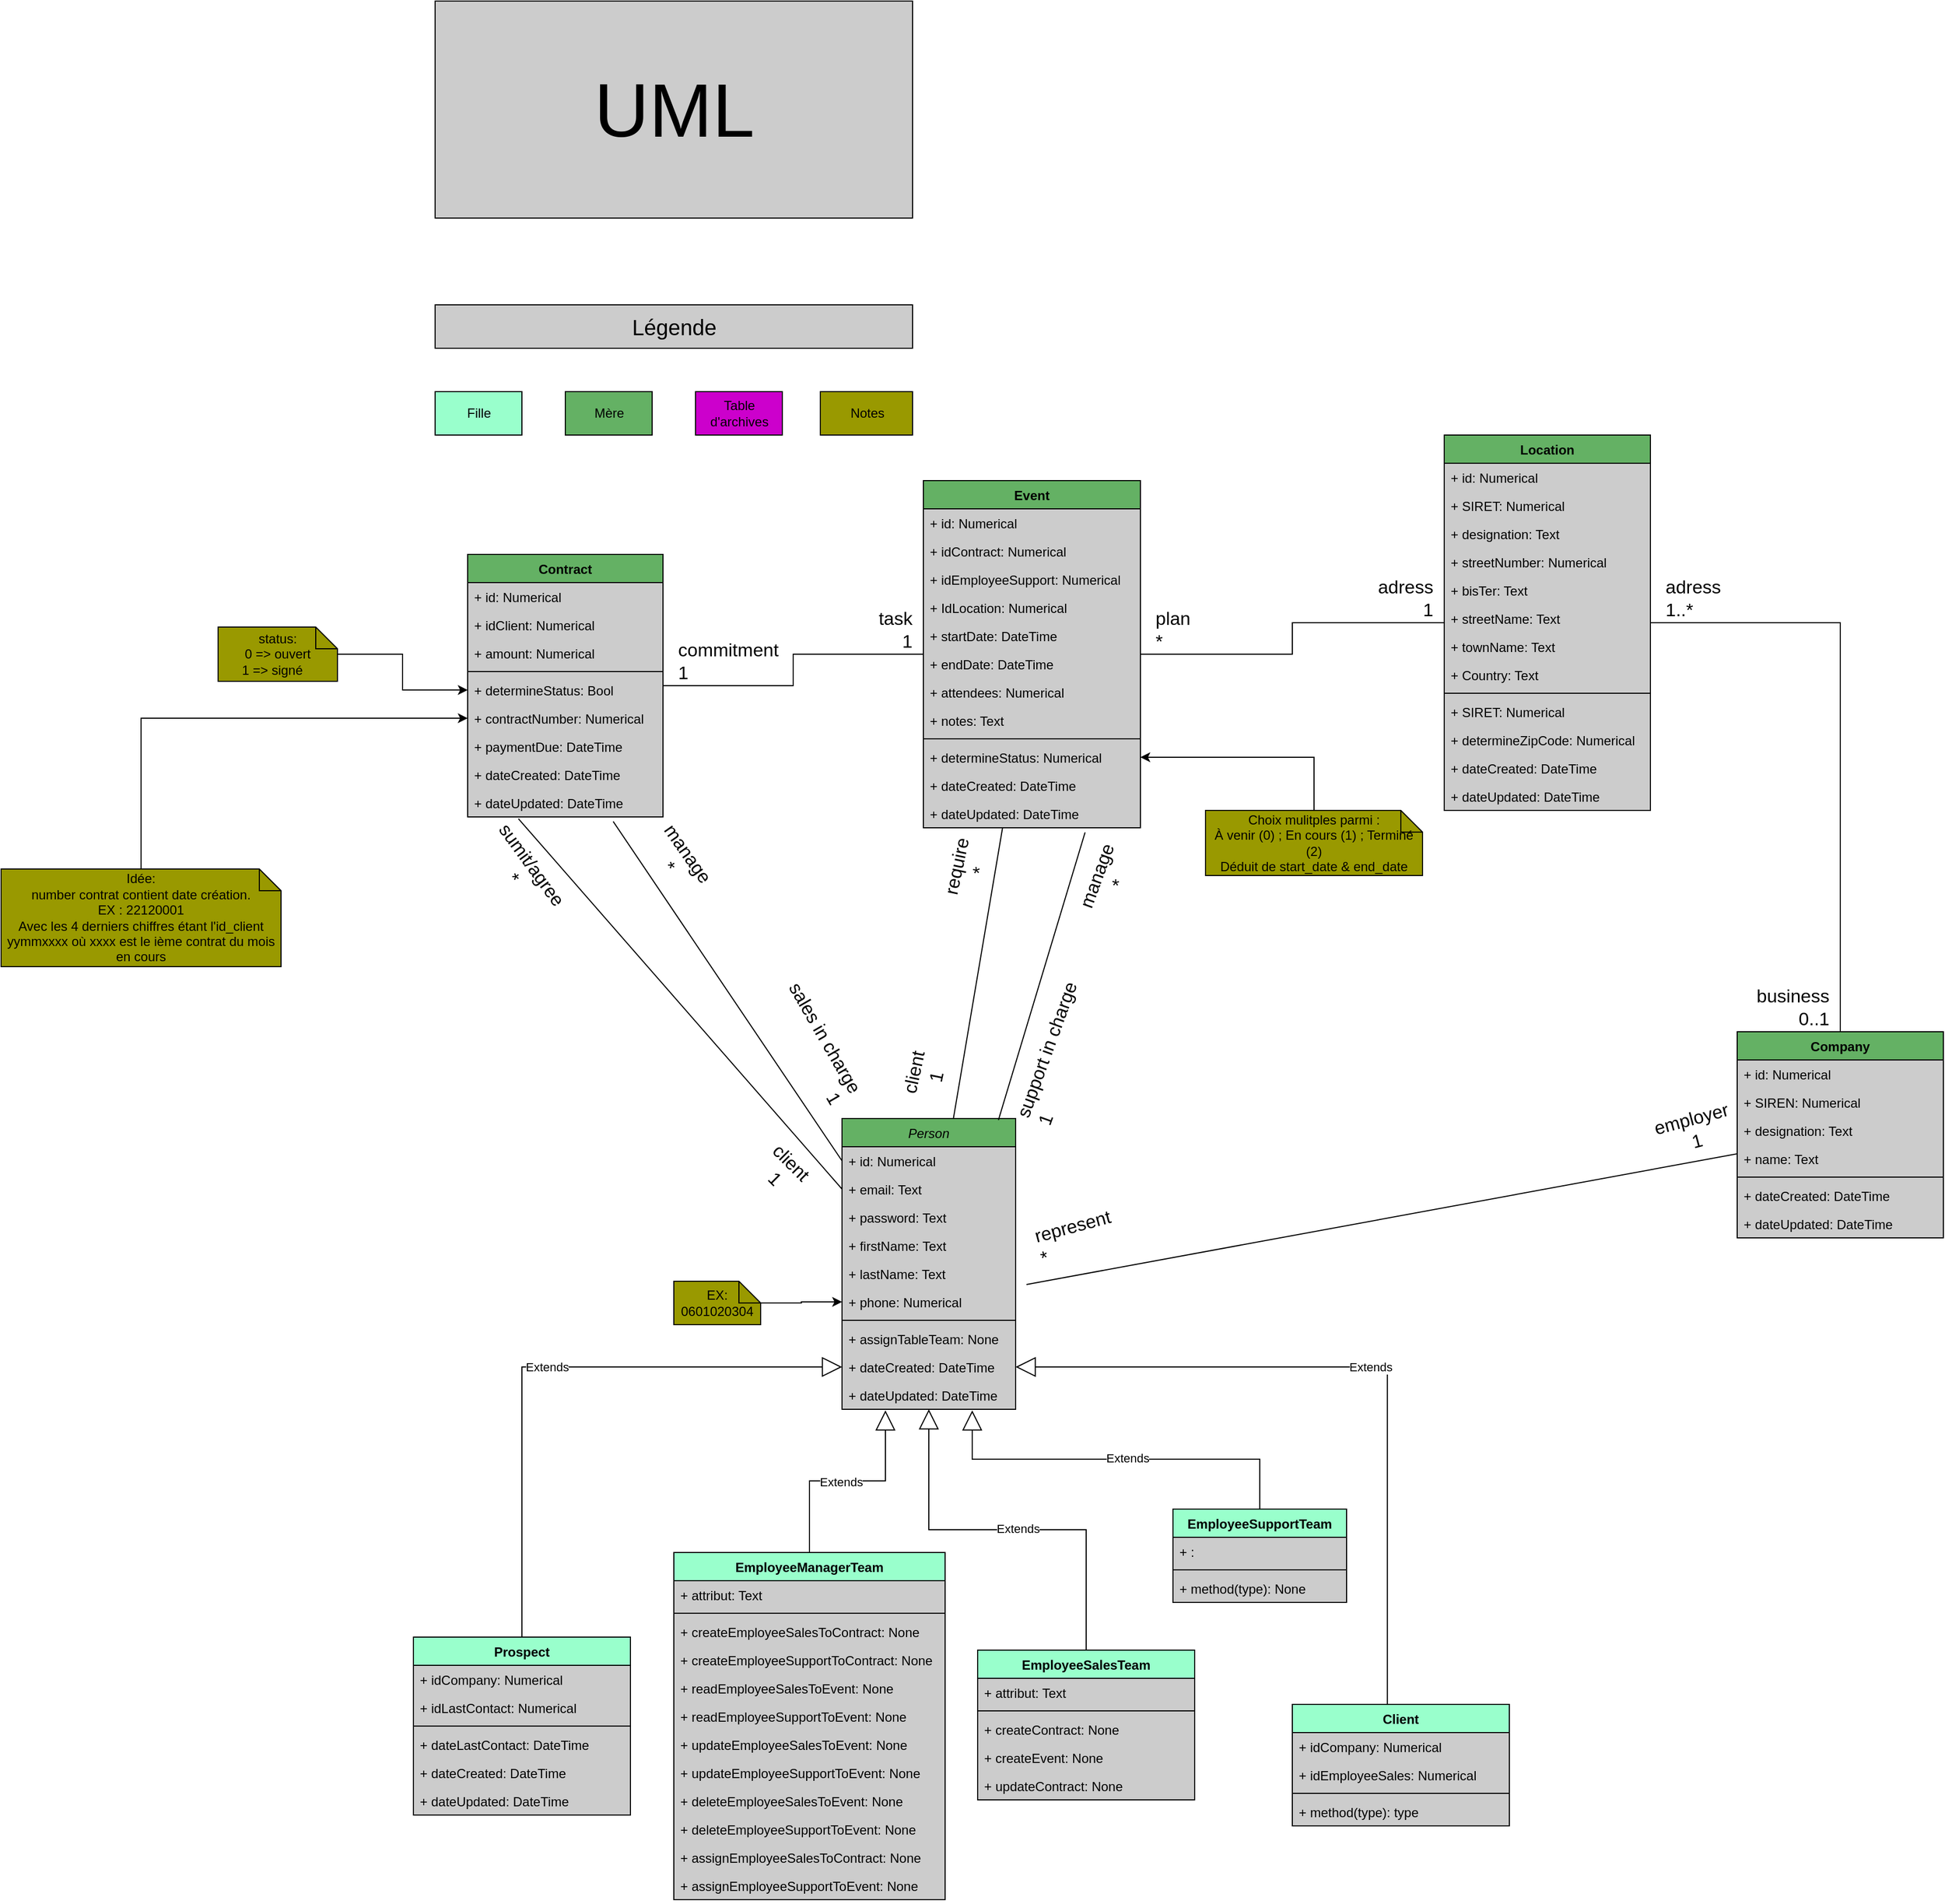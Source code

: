 <mxfile version="20.6.0" type="google" pages="5"><diagram id="NShYgjgPtHNeaQwHANY_" name="UML - V2"><mxGraphModel grid="1" page="1" gridSize="10" guides="1" tooltips="1" connect="1" arrows="1" fold="1" pageScale="1" pageWidth="1169" pageHeight="827" math="0" shadow="0"><root><mxCell id="0"/><mxCell id="1" parent="0"/><mxCell id="YFsTpa8GtvDA-Ca4Gumq-99" value="EmployeeManagerTeam" style="swimlane;fontStyle=1;align=center;verticalAlign=top;childLayout=stackLayout;horizontal=1;startSize=26;horizontalStack=0;resizeParent=1;resizeParentMax=0;resizeLast=0;collapsible=1;marginBottom=0;fontColor=#000000;swimlaneFillColor=#CCCCCC;fillColor=#99FFCC;" vertex="1" parent="1"><mxGeometry x="1400" y="610" width="250" height="320" as="geometry"/></mxCell><mxCell id="YFsTpa8GtvDA-Ca4Gumq-100" value="+ attribut: Text" style="text;strokeColor=none;fillColor=none;align=left;verticalAlign=top;spacingLeft=4;spacingRight=4;overflow=hidden;rotatable=0;points=[[0,0.5],[1,0.5]];portConstraint=eastwest;fontColor=#000000;" vertex="1" parent="YFsTpa8GtvDA-Ca4Gumq-99"><mxGeometry y="26" width="250" height="26" as="geometry"/></mxCell><mxCell id="YFsTpa8GtvDA-Ca4Gumq-101" value="" style="line;strokeWidth=1;fillColor=none;align=left;verticalAlign=middle;spacingTop=-1;spacingLeft=3;spacingRight=3;rotatable=0;labelPosition=right;points=[];portConstraint=eastwest;strokeColor=inherit;fontColor=#000000;" vertex="1" parent="YFsTpa8GtvDA-Ca4Gumq-99"><mxGeometry y="52" width="250" height="8" as="geometry"/></mxCell><mxCell id="dN8-C2NAcByZnzPxLfH4-45" value="+ createEmployeeSalesToContract: None" style="text;strokeColor=none;fillColor=none;align=left;verticalAlign=top;spacingLeft=4;spacingRight=4;overflow=hidden;rotatable=0;points=[[0,0.5],[1,0.5]];portConstraint=eastwest;fontColor=#000000;" vertex="1" parent="YFsTpa8GtvDA-Ca4Gumq-99"><mxGeometry y="60" width="250" height="26" as="geometry"/></mxCell><mxCell id="dN8-C2NAcByZnzPxLfH4-64" value="+ createEmployeeSupportToContract: None" style="text;strokeColor=none;fillColor=none;align=left;verticalAlign=top;spacingLeft=4;spacingRight=4;overflow=hidden;rotatable=0;points=[[0,0.5],[1,0.5]];portConstraint=eastwest;fontColor=#000000;" vertex="1" parent="YFsTpa8GtvDA-Ca4Gumq-99"><mxGeometry y="86" width="250" height="26" as="geometry"/></mxCell><mxCell id="dN8-C2NAcByZnzPxLfH4-61" value="+ readEmployeeSalesToEvent: None" style="text;strokeColor=none;fillColor=none;align=left;verticalAlign=top;spacingLeft=4;spacingRight=4;overflow=hidden;rotatable=0;points=[[0,0.5],[1,0.5]];portConstraint=eastwest;fontColor=#000000;" vertex="1" parent="YFsTpa8GtvDA-Ca4Gumq-99"><mxGeometry y="112" width="250" height="26" as="geometry"/></mxCell><mxCell id="dN8-C2NAcByZnzPxLfH4-66" value="+ readEmployeeSupportToEvent: None" style="text;strokeColor=none;fillColor=none;align=left;verticalAlign=top;spacingLeft=4;spacingRight=4;overflow=hidden;rotatable=0;points=[[0,0.5],[1,0.5]];portConstraint=eastwest;fontColor=#000000;" vertex="1" parent="YFsTpa8GtvDA-Ca4Gumq-99"><mxGeometry y="138" width="250" height="26" as="geometry"/></mxCell><mxCell id="dN8-C2NAcByZnzPxLfH4-65" value="+ updateEmployeeSalesToEvent: None" style="text;strokeColor=none;fillColor=none;align=left;verticalAlign=top;spacingLeft=4;spacingRight=4;overflow=hidden;rotatable=0;points=[[0,0.5],[1,0.5]];portConstraint=eastwest;fontColor=#000000;" vertex="1" parent="YFsTpa8GtvDA-Ca4Gumq-99"><mxGeometry y="164" width="250" height="26" as="geometry"/></mxCell><mxCell id="dN8-C2NAcByZnzPxLfH4-62" value="+ updateEmployeeSupportToEvent: None" style="text;strokeColor=none;fillColor=none;align=left;verticalAlign=top;spacingLeft=4;spacingRight=4;overflow=hidden;rotatable=0;points=[[0,0.5],[1,0.5]];portConstraint=eastwest;fontColor=#000000;" vertex="1" parent="YFsTpa8GtvDA-Ca4Gumq-99"><mxGeometry y="190" width="250" height="26" as="geometry"/></mxCell><mxCell id="dN8-C2NAcByZnzPxLfH4-67" value="+ deleteEmployeeSalesToEvent: None" style="text;strokeColor=none;fillColor=none;align=left;verticalAlign=top;spacingLeft=4;spacingRight=4;overflow=hidden;rotatable=0;points=[[0,0.5],[1,0.5]];portConstraint=eastwest;fontColor=#000000;" vertex="1" parent="YFsTpa8GtvDA-Ca4Gumq-99"><mxGeometry y="216" width="250" height="26" as="geometry"/></mxCell><mxCell id="dN8-C2NAcByZnzPxLfH4-68" value="+ deleteEmployeeSupportToEvent: None" style="text;strokeColor=none;fillColor=none;align=left;verticalAlign=top;spacingLeft=4;spacingRight=4;overflow=hidden;rotatable=0;points=[[0,0.5],[1,0.5]];portConstraint=eastwest;fontColor=#000000;" vertex="1" parent="YFsTpa8GtvDA-Ca4Gumq-99"><mxGeometry y="242" width="250" height="26" as="geometry"/></mxCell><mxCell id="dN8-C2NAcByZnzPxLfH4-63" value="+ assignEmployeeSalesToContract: None" style="text;strokeColor=none;fillColor=none;align=left;verticalAlign=top;spacingLeft=4;spacingRight=4;overflow=hidden;rotatable=0;points=[[0,0.5],[1,0.5]];portConstraint=eastwest;fontColor=#000000;" vertex="1" parent="YFsTpa8GtvDA-Ca4Gumq-99"><mxGeometry y="268" width="250" height="26" as="geometry"/></mxCell><mxCell id="dN8-C2NAcByZnzPxLfH4-56" value="+ assignEmployeeSupportToEvent: None" style="text;strokeColor=none;fillColor=none;align=left;verticalAlign=top;spacingLeft=4;spacingRight=4;overflow=hidden;rotatable=0;points=[[0,0.5],[1,0.5]];portConstraint=eastwest;fontColor=#000000;" vertex="1" parent="YFsTpa8GtvDA-Ca4Gumq-99"><mxGeometry y="294" width="250" height="26" as="geometry"/></mxCell><mxCell id="YFsTpa8GtvDA-Ca4Gumq-103" value="Person" style="swimlane;fontStyle=2;align=center;verticalAlign=top;childLayout=stackLayout;horizontal=1;startSize=26;horizontalStack=0;resizeParent=1;resizeParentMax=0;resizeLast=0;collapsible=1;marginBottom=0;fontColor=#000000;swimlaneFillColor=#CCCCCC;fillColor=#64B164;" vertex="1" parent="1"><mxGeometry x="1555" y="210" width="160" height="268" as="geometry"/></mxCell><mxCell id="YFsTpa8GtvDA-Ca4Gumq-104" value="+ id: Numerical" style="text;strokeColor=none;fillColor=none;align=left;verticalAlign=top;spacingLeft=4;spacingRight=4;overflow=hidden;rotatable=0;points=[[0,0.5],[1,0.5]];portConstraint=eastwest;fontColor=#000000;" vertex="1" parent="YFsTpa8GtvDA-Ca4Gumq-103"><mxGeometry y="26" width="160" height="26" as="geometry"/></mxCell><mxCell id="YFsTpa8GtvDA-Ca4Gumq-107" value="+ email: Text" style="text;strokeColor=none;fillColor=none;align=left;verticalAlign=top;spacingLeft=4;spacingRight=4;overflow=hidden;rotatable=0;points=[[0,0.5],[1,0.5]];portConstraint=eastwest;fontColor=#000000;" vertex="1" parent="YFsTpa8GtvDA-Ca4Gumq-103"><mxGeometry y="52" width="160" height="26" as="geometry"/></mxCell><mxCell id="joz13Bd2FTQyoowboq2U-1" value="+ password: Text" style="text;strokeColor=none;fillColor=none;align=left;verticalAlign=top;spacingLeft=4;spacingRight=4;overflow=hidden;rotatable=0;points=[[0,0.5],[1,0.5]];portConstraint=eastwest;fontColor=#000000;" vertex="1" parent="YFsTpa8GtvDA-Ca4Gumq-103"><mxGeometry y="78" width="160" height="26" as="geometry"/></mxCell><mxCell id="YFsTpa8GtvDA-Ca4Gumq-105" value="+ firstName: Text" style="text;strokeColor=none;fillColor=none;align=left;verticalAlign=top;spacingLeft=4;spacingRight=4;overflow=hidden;rotatable=0;points=[[0,0.5],[1,0.5]];portConstraint=eastwest;fontColor=#000000;" vertex="1" parent="YFsTpa8GtvDA-Ca4Gumq-103"><mxGeometry y="104" width="160" height="26" as="geometry"/></mxCell><mxCell id="YFsTpa8GtvDA-Ca4Gumq-106" value="+ lastName: Text" style="text;strokeColor=none;fillColor=none;align=left;verticalAlign=top;spacingLeft=4;spacingRight=4;overflow=hidden;rotatable=0;points=[[0,0.5],[1,0.5]];portConstraint=eastwest;fontColor=#000000;" vertex="1" parent="YFsTpa8GtvDA-Ca4Gumq-103"><mxGeometry y="130" width="160" height="26" as="geometry"/></mxCell><mxCell id="YFsTpa8GtvDA-Ca4Gumq-108" value="+ phone: Numerical" style="text;strokeColor=none;fillColor=none;align=left;verticalAlign=top;spacingLeft=4;spacingRight=4;overflow=hidden;rotatable=0;points=[[0,0.5],[1,0.5]];portConstraint=eastwest;fontColor=#000000;" vertex="1" parent="YFsTpa8GtvDA-Ca4Gumq-103"><mxGeometry y="156" width="160" height="26" as="geometry"/></mxCell><mxCell id="YFsTpa8GtvDA-Ca4Gumq-111" value="" style="line;strokeWidth=1;fillColor=none;align=left;verticalAlign=middle;spacingTop=-1;spacingLeft=3;spacingRight=3;rotatable=0;labelPosition=right;points=[];portConstraint=eastwest;strokeColor=inherit;fontColor=#000000;" vertex="1" parent="YFsTpa8GtvDA-Ca4Gumq-103"><mxGeometry y="182" width="160" height="8" as="geometry"/></mxCell><mxCell id="YFsTpa8GtvDA-Ca4Gumq-102" value="+ assignTableTeam: None" style="text;strokeColor=none;fillColor=none;align=left;verticalAlign=top;spacingLeft=4;spacingRight=4;overflow=hidden;rotatable=0;points=[[0,0.5],[1,0.5]];portConstraint=eastwest;fontColor=#000000;" vertex="1" parent="YFsTpa8GtvDA-Ca4Gumq-103"><mxGeometry y="190" width="160" height="26" as="geometry"/></mxCell><mxCell id="YFsTpa8GtvDA-Ca4Gumq-109" value="+ dateCreated: DateTime" style="text;strokeColor=none;fillColor=none;align=left;verticalAlign=top;spacingLeft=4;spacingRight=4;overflow=hidden;rotatable=0;points=[[0,0.5],[1,0.5]];portConstraint=eastwest;fontColor=#000000;" vertex="1" parent="YFsTpa8GtvDA-Ca4Gumq-103"><mxGeometry y="216" width="160" height="26" as="geometry"/></mxCell><mxCell id="YFsTpa8GtvDA-Ca4Gumq-110" value="+ dateUpdated: DateTime" style="text;strokeColor=none;fillColor=none;align=left;verticalAlign=top;spacingLeft=4;spacingRight=4;overflow=hidden;rotatable=0;points=[[0,0.5],[1,0.5]];portConstraint=eastwest;fontColor=#000000;" vertex="1" parent="YFsTpa8GtvDA-Ca4Gumq-103"><mxGeometry y="242" width="160" height="26" as="geometry"/></mxCell><mxCell id="YFsTpa8GtvDA-Ca4Gumq-113" value="Client" style="swimlane;fontStyle=1;align=center;verticalAlign=top;childLayout=stackLayout;horizontal=1;startSize=26;horizontalStack=0;resizeParent=1;resizeParentMax=0;resizeLast=0;collapsible=1;marginBottom=0;fontColor=#000000;swimlaneFillColor=#CCCCCC;fillColor=#99FFCC;" vertex="1" parent="1"><mxGeometry x="1970" y="750" width="200" height="112" as="geometry"/></mxCell><mxCell id="YFsTpa8GtvDA-Ca4Gumq-114" value="+ idCompany: Numerical" style="text;strokeColor=none;fillColor=none;align=left;verticalAlign=top;spacingLeft=4;spacingRight=4;overflow=hidden;rotatable=0;points=[[0,0.5],[1,0.5]];portConstraint=eastwest;fontColor=#000000;" vertex="1" parent="YFsTpa8GtvDA-Ca4Gumq-113"><mxGeometry y="26" width="200" height="26" as="geometry"/></mxCell><mxCell id="-z4REnGb2qYCmrcKcUC2-3" value="+ idEmployeeSales: Numerical" style="text;strokeColor=none;fillColor=none;align=left;verticalAlign=top;spacingLeft=4;spacingRight=4;overflow=hidden;rotatable=0;points=[[0,0.5],[1,0.5]];portConstraint=eastwest;fontColor=#000000;" vertex="1" parent="YFsTpa8GtvDA-Ca4Gumq-113"><mxGeometry y="52" width="200" height="26" as="geometry"/></mxCell><mxCell id="YFsTpa8GtvDA-Ca4Gumq-117" value="" style="line;strokeWidth=1;fillColor=none;align=left;verticalAlign=middle;spacingTop=-1;spacingLeft=3;spacingRight=3;rotatable=0;labelPosition=right;points=[];portConstraint=eastwest;strokeColor=inherit;fontColor=#000000;" vertex="1" parent="YFsTpa8GtvDA-Ca4Gumq-113"><mxGeometry y="78" width="200" height="8" as="geometry"/></mxCell><mxCell id="YFsTpa8GtvDA-Ca4Gumq-118" value="+ method(type): type" style="text;strokeColor=none;fillColor=none;align=left;verticalAlign=top;spacingLeft=4;spacingRight=4;overflow=hidden;rotatable=0;points=[[0,0.5],[1,0.5]];portConstraint=eastwest;fontColor=#000000;" vertex="1" parent="YFsTpa8GtvDA-Ca4Gumq-113"><mxGeometry y="86" width="200" height="26" as="geometry"/></mxCell><mxCell id="YFsTpa8GtvDA-Ca4Gumq-120" value="Extends" style="endArrow=block;endSize=16;endFill=0;html=1;rounded=0;strokeColor=default;jumpStyle=none;shadow=0;sourcePortConstraint=none;targetPortConstraint=none;comic=0;startFill=1;anchorPointDirection=1;snapToPoint=0;fixDash=0;metaEdit=0;backgroundOutline=0;bendable=1;movable=1;cloneable=1;deletable=1;noJump=0;flowAnimation=0;ignoreEdge=0;orthogonalLoop=0;orthogonal=0;enumerate=0;edgeStyle=orthogonalEdgeStyle;fontColor=#000000;entryX=0.25;entryY=1.038;entryDx=0;entryDy=0;entryPerimeter=0;" edge="1" parent="1" source="YFsTpa8GtvDA-Ca4Gumq-99" target="YFsTpa8GtvDA-Ca4Gumq-110"><mxGeometry x="-0.053" y="-1" width="160" relative="1" as="geometry"><mxPoint x="1874" y="374" as="sourcePoint"/><mxPoint x="1800" y="450" as="targetPoint"/><mxPoint as="offset"/></mxGeometry></mxCell><mxCell id="YFsTpa8GtvDA-Ca4Gumq-121" value="Contract" style="swimlane;fontStyle=1;align=center;verticalAlign=top;childLayout=stackLayout;horizontal=1;startSize=26;horizontalStack=0;resizeParent=1;resizeParentMax=0;resizeLast=0;collapsible=1;marginBottom=0;fontColor=#000000;swimlaneFillColor=#CCCCCC;fillColor=#64B164;" vertex="1" parent="1"><mxGeometry x="1210" y="-310" width="180" height="242" as="geometry"/></mxCell><mxCell id="YFsTpa8GtvDA-Ca4Gumq-122" value="+ id: Numerical" style="text;strokeColor=none;fillColor=none;align=left;verticalAlign=top;spacingLeft=4;spacingRight=4;overflow=hidden;rotatable=0;points=[[0,0.5],[1,0.5]];portConstraint=eastwest;fontColor=#000000;" vertex="1" parent="YFsTpa8GtvDA-Ca4Gumq-121"><mxGeometry y="26" width="180" height="26" as="geometry"/></mxCell><mxCell id="YFsTpa8GtvDA-Ca4Gumq-123" value="+ idClient: Numerical" style="text;strokeColor=none;fillColor=none;align=left;verticalAlign=top;spacingLeft=4;spacingRight=4;overflow=hidden;rotatable=0;points=[[0,0.5],[1,0.5]];portConstraint=eastwest;fontColor=#000000;" vertex="1" parent="YFsTpa8GtvDA-Ca4Gumq-121"><mxGeometry y="52" width="180" height="26" as="geometry"/></mxCell><mxCell id="YFsTpa8GtvDA-Ca4Gumq-128" value="+ amount: Numerical" style="text;strokeColor=none;fillColor=none;align=left;verticalAlign=top;spacingLeft=4;spacingRight=4;overflow=hidden;rotatable=0;points=[[0,0.5],[1,0.5]];portConstraint=eastwest;fontColor=#000000;" vertex="1" parent="YFsTpa8GtvDA-Ca4Gumq-121"><mxGeometry y="78" width="180" height="26" as="geometry"/></mxCell><mxCell id="YFsTpa8GtvDA-Ca4Gumq-130" value="" style="line;strokeWidth=1;fillColor=none;align=left;verticalAlign=middle;spacingTop=-1;spacingLeft=3;spacingRight=3;rotatable=0;labelPosition=right;points=[];portConstraint=eastwest;strokeColor=inherit;fontColor=#000000;" vertex="1" parent="YFsTpa8GtvDA-Ca4Gumq-121"><mxGeometry y="104" width="180" height="8" as="geometry"/></mxCell><mxCell id="YFsTpa8GtvDA-Ca4Gumq-127" value="+ determineStatus: Bool" style="text;strokeColor=none;fillColor=none;align=left;verticalAlign=top;spacingLeft=4;spacingRight=4;overflow=hidden;rotatable=0;points=[[0,0.5],[1,0.5]];portConstraint=eastwest;fontColor=#000000;" vertex="1" parent="YFsTpa8GtvDA-Ca4Gumq-121"><mxGeometry y="112" width="180" height="26" as="geometry"/></mxCell><mxCell id="YFsTpa8GtvDA-Ca4Gumq-124" value="+ contractNumber: Numerical" style="text;strokeColor=none;fillColor=none;align=left;verticalAlign=top;spacingLeft=4;spacingRight=4;overflow=hidden;rotatable=0;points=[[0,0.5],[1,0.5]];portConstraint=eastwest;fontColor=#000000;" vertex="1" parent="YFsTpa8GtvDA-Ca4Gumq-121"><mxGeometry y="138" width="180" height="26" as="geometry"/></mxCell><mxCell id="YFsTpa8GtvDA-Ca4Gumq-129" value="+ paymentDue: DateTime" style="text;strokeColor=none;fillColor=none;align=left;verticalAlign=top;spacingLeft=4;spacingRight=4;overflow=hidden;rotatable=0;points=[[0,0.5],[1,0.5]];portConstraint=eastwest;fontColor=#000000;" vertex="1" parent="YFsTpa8GtvDA-Ca4Gumq-121"><mxGeometry y="164" width="180" height="26" as="geometry"/></mxCell><mxCell id="YFsTpa8GtvDA-Ca4Gumq-125" value="+ dateCreated: DateTime" style="text;strokeColor=none;fillColor=none;align=left;verticalAlign=top;spacingLeft=4;spacingRight=4;overflow=hidden;rotatable=0;points=[[0,0.5],[1,0.5]];portConstraint=eastwest;fontColor=#000000;" vertex="1" parent="YFsTpa8GtvDA-Ca4Gumq-121"><mxGeometry y="190" width="180" height="26" as="geometry"/></mxCell><mxCell id="YFsTpa8GtvDA-Ca4Gumq-126" value="+ dateUpdated: DateTime" style="text;strokeColor=none;fillColor=none;align=left;verticalAlign=top;spacingLeft=4;spacingRight=4;overflow=hidden;rotatable=0;points=[[0,0.5],[1,0.5]];portConstraint=eastwest;fontColor=#000000;" vertex="1" parent="YFsTpa8GtvDA-Ca4Gumq-121"><mxGeometry y="216" width="180" height="26" as="geometry"/></mxCell><mxCell id="YFsTpa8GtvDA-Ca4Gumq-132" value="Event" style="swimlane;fontStyle=1;align=center;verticalAlign=top;childLayout=stackLayout;horizontal=1;startSize=26;horizontalStack=0;resizeParent=1;resizeParentMax=0;resizeLast=0;collapsible=1;marginBottom=0;fontColor=#000000;swimlaneFillColor=#CCCCCC;fillColor=#64B164;" vertex="1" parent="1"><mxGeometry x="1630" y="-378" width="200" height="320" as="geometry"/></mxCell><mxCell id="YFsTpa8GtvDA-Ca4Gumq-133" value="+ id: Numerical" style="text;strokeColor=none;fillColor=none;align=left;verticalAlign=top;spacingLeft=4;spacingRight=4;overflow=hidden;rotatable=0;points=[[0,0.5],[1,0.5]];portConstraint=eastwest;fontColor=#000000;" vertex="1" parent="YFsTpa8GtvDA-Ca4Gumq-132"><mxGeometry y="26" width="200" height="26" as="geometry"/></mxCell><mxCell id="YFsTpa8GtvDA-Ca4Gumq-134" value="+ idContract: Numerical" style="text;strokeColor=none;fillColor=none;align=left;verticalAlign=top;spacingLeft=4;spacingRight=4;overflow=hidden;rotatable=0;points=[[0,0.5],[1,0.5]];portConstraint=eastwest;fontColor=#000000;" vertex="1" parent="YFsTpa8GtvDA-Ca4Gumq-132"><mxGeometry y="52" width="200" height="26" as="geometry"/></mxCell><mxCell id="-z4REnGb2qYCmrcKcUC2-1" value="+ idEmployeeSupport: Numerical" style="text;strokeColor=none;fillColor=none;align=left;verticalAlign=top;spacingLeft=4;spacingRight=4;overflow=hidden;rotatable=0;points=[[0,0.5],[1,0.5]];portConstraint=eastwest;fontColor=#000000;" vertex="1" parent="YFsTpa8GtvDA-Ca4Gumq-132"><mxGeometry y="78" width="200" height="26" as="geometry"/></mxCell><mxCell id="-z4REnGb2qYCmrcKcUC2-2" value="+ IdLocation: Numerical" style="text;strokeColor=none;fillColor=none;align=left;verticalAlign=top;spacingLeft=4;spacingRight=4;overflow=hidden;rotatable=0;points=[[0,0.5],[1,0.5]];portConstraint=eastwest;fontColor=#000000;" vertex="1" parent="YFsTpa8GtvDA-Ca4Gumq-132"><mxGeometry y="104" width="200" height="26" as="geometry"/></mxCell><mxCell id="YFsTpa8GtvDA-Ca4Gumq-139" value="+ startDate: DateTime" style="text;strokeColor=none;fillColor=none;align=left;verticalAlign=top;spacingLeft=4;spacingRight=4;overflow=hidden;rotatable=0;points=[[0,0.5],[1,0.5]];portConstraint=eastwest;fontColor=#000000;" vertex="1" parent="YFsTpa8GtvDA-Ca4Gumq-132"><mxGeometry y="130" width="200" height="26" as="geometry"/></mxCell><mxCell id="dN8-C2NAcByZnzPxLfH4-9" value="+ endDate: DateTime" style="text;strokeColor=none;fillColor=none;align=left;verticalAlign=top;spacingLeft=4;spacingRight=4;overflow=hidden;rotatable=0;points=[[0,0.5],[1,0.5]];portConstraint=eastwest;fontColor=#000000;" vertex="1" parent="YFsTpa8GtvDA-Ca4Gumq-132"><mxGeometry y="156" width="200" height="26" as="geometry"/></mxCell><mxCell id="dN8-C2NAcByZnzPxLfH4-8" value="+ attendees: Numerical" style="text;strokeColor=none;fillColor=none;align=left;verticalAlign=top;spacingLeft=4;spacingRight=4;overflow=hidden;rotatable=0;points=[[0,0.5],[1,0.5]];portConstraint=eastwest;fontColor=#000000;" vertex="1" parent="YFsTpa8GtvDA-Ca4Gumq-132"><mxGeometry y="182" width="200" height="26" as="geometry"/></mxCell><mxCell id="YFsTpa8GtvDA-Ca4Gumq-141" value="+ notes: Text" style="text;strokeColor=none;fillColor=none;align=left;verticalAlign=top;spacingLeft=4;spacingRight=4;overflow=hidden;rotatable=0;points=[[0,0.5],[1,0.5]];portConstraint=eastwest;fontColor=#000000;" vertex="1" parent="YFsTpa8GtvDA-Ca4Gumq-132"><mxGeometry y="208" width="200" height="26" as="geometry"/></mxCell><mxCell id="YFsTpa8GtvDA-Ca4Gumq-142" value="" style="line;strokeWidth=1;fillColor=none;align=left;verticalAlign=middle;spacingTop=-1;spacingLeft=3;spacingRight=3;rotatable=0;labelPosition=right;points=[];portConstraint=eastwest;strokeColor=inherit;fontColor=#000000;" vertex="1" parent="YFsTpa8GtvDA-Ca4Gumq-132"><mxGeometry y="234" width="200" height="8" as="geometry"/></mxCell><mxCell id="YFsTpa8GtvDA-Ca4Gumq-138" value="+ determineStatus: Numerical" style="text;strokeColor=none;fillColor=none;align=left;verticalAlign=top;spacingLeft=4;spacingRight=4;overflow=hidden;rotatable=0;points=[[0,0.5],[1,0.5]];portConstraint=eastwest;fontColor=#000000;" vertex="1" parent="YFsTpa8GtvDA-Ca4Gumq-132"><mxGeometry y="242" width="200" height="26" as="geometry"/></mxCell><mxCell id="YFsTpa8GtvDA-Ca4Gumq-136" value="+ dateCreated: DateTime" style="text;strokeColor=none;fillColor=none;align=left;verticalAlign=top;spacingLeft=4;spacingRight=4;overflow=hidden;rotatable=0;points=[[0,0.5],[1,0.5]];portConstraint=eastwest;fontColor=#000000;" vertex="1" parent="YFsTpa8GtvDA-Ca4Gumq-132"><mxGeometry y="268" width="200" height="26" as="geometry"/></mxCell><mxCell id="YFsTpa8GtvDA-Ca4Gumq-137" value="+ dateUpdated: DateTime" style="text;strokeColor=none;fillColor=none;align=left;verticalAlign=top;spacingLeft=4;spacingRight=4;overflow=hidden;rotatable=0;points=[[0,0.5],[1,0.5]];portConstraint=eastwest;fontColor=#000000;" vertex="1" parent="YFsTpa8GtvDA-Ca4Gumq-132"><mxGeometry y="294" width="200" height="26" as="geometry"/></mxCell><mxCell id="b30FnCeltNuxUfUYtHL7-1" value="Fille" style="html=1;fontColor=#000000;fillColor=#99FFCC;" vertex="1" parent="1"><mxGeometry x="1180" y="-460" width="80" height="40" as="geometry"/></mxCell><mxCell id="b30FnCeltNuxUfUYtHL7-2" value="Mère" style="html=1;fontColor=#000000;fillColor=#64B164;" vertex="1" parent="1"><mxGeometry x="1300" y="-460" width="80" height="40" as="geometry"/></mxCell><mxCell id="b30FnCeltNuxUfUYtHL7-3" value="&lt;div&gt;Table &lt;br&gt;&lt;/div&gt;&lt;div&gt;d'archives&lt;/div&gt;" style="html=1;fontColor=#000000;fillColor=#CC00CC;" vertex="1" parent="1"><mxGeometry x="1420" y="-460" width="80" height="40" as="geometry"/></mxCell><mxCell id="b30FnCeltNuxUfUYtHL7-4" value="Notes" style="html=1;fontColor=#000000;fillColor=#999900;" vertex="1" parent="1"><mxGeometry x="1535" y="-460" width="85" height="40" as="geometry"/></mxCell><mxCell id="b30FnCeltNuxUfUYtHL7-5" value="&lt;font style=&quot;font-size: 20px;&quot;&gt;Légende&lt;/font&gt;" style="html=1;fontColor=#000000;fillColor=#CCCCCC;" vertex="1" parent="1"><mxGeometry x="1180" y="-540" width="440" height="40" as="geometry"/></mxCell><mxCell id="b30FnCeltNuxUfUYtHL7-6" value="&lt;font style=&quot;font-size: 70px;&quot;&gt;UML&lt;/font&gt;" style="html=1;fontColor=#000000;fillColor=#CCCCCC;" vertex="1" parent="1"><mxGeometry x="1180" y="-820" width="440" height="200" as="geometry"/></mxCell><mxCell id="dN8-C2NAcByZnzPxLfH4-1" value="&lt;div&gt;Idée:&lt;/div&gt;&lt;div&gt;number contrat contient date création.&lt;/div&gt;&lt;div&gt;EX : 22120001&lt;/div&gt;&lt;div&gt;Avec les 4 derniers chiffres étant l'id_client&lt;/div&gt;&lt;div&gt;yymmxxxx où xxxx est le ième contrat du mois en cours&lt;br&gt;&lt;/div&gt;" style="shape=note;size=20;whiteSpace=wrap;html=1;labelBackgroundColor=none;fontFamily=Helvetica;fontSize=12;fontColor=#000000;fillColor=#999900;gradientColor=none;" vertex="1" parent="1"><mxGeometry x="780" y="-20" width="258" height="90" as="geometry"/></mxCell><mxCell id="dN8-C2NAcByZnzPxLfH4-2" value="" style="edgeStyle=orthogonalEdgeStyle;rounded=0;orthogonalLoop=1;jettySize=auto;html=1;fontColor=#000000;" edge="1" parent="1" source="dN8-C2NAcByZnzPxLfH4-1" target="YFsTpa8GtvDA-Ca4Gumq-124"><mxGeometry relative="1" as="geometry"><mxPoint x="615" y="-340" as="sourcePoint"/><mxPoint x="1140" y="-267" as="targetPoint"/></mxGeometry></mxCell><mxCell id="dN8-C2NAcByZnzPxLfH4-4" value="" style="edgeStyle=elbowEdgeStyle;rounded=0;orthogonalLoop=1;jettySize=auto;html=1;fontColor=#000000;" edge="1" parent="1" source="dN8-C2NAcByZnzPxLfH4-5" target="YFsTpa8GtvDA-Ca4Gumq-127"><mxGeometry relative="1" as="geometry"><mxPoint x="1675" y="-258.523" as="targetPoint"/></mxGeometry></mxCell><mxCell id="dN8-C2NAcByZnzPxLfH4-5" value="&lt;div&gt;status:&lt;/div&gt;&lt;div&gt;0 =&amp;gt; ouvert&lt;/div&gt;&lt;div&gt;1 =&amp;gt; signé&amp;nbsp;&amp;nbsp;&amp;nbsp; &lt;br&gt;&lt;/div&gt;" style="shape=note;size=20;whiteSpace=wrap;html=1;labelBackgroundColor=none;fontFamily=Helvetica;fontSize=12;fontColor=#000000;fillColor=#999900;gradientColor=none;" vertex="1" parent="1"><mxGeometry x="980" y="-243" width="110" height="50" as="geometry"/></mxCell><mxCell id="dN8-C2NAcByZnzPxLfH4-6" value="&lt;div&gt;Choix mulitples parmi :&lt;/div&gt;&lt;div&gt;À venir (0) ; En cours (1) ; Terminé (2)&lt;br&gt;&lt;/div&gt;&lt;div&gt;Déduit de start_date &amp;amp; end_date&lt;br&gt;&lt;/div&gt;" style="shape=note;size=20;whiteSpace=wrap;html=1;labelBackgroundColor=none;fontFamily=Helvetica;fontSize=12;fontColor=#000000;fillColor=#999900;gradientColor=none;" vertex="1" parent="1"><mxGeometry x="1890" y="-74" width="200" height="60" as="geometry"/></mxCell><mxCell id="dN8-C2NAcByZnzPxLfH4-7" value="" style="edgeStyle=orthogonalEdgeStyle;rounded=0;orthogonalLoop=1;jettySize=auto;html=1;fontColor=#000000;entryX=1;entryY=0.5;entryDx=0;entryDy=0;" edge="1" parent="1" source="dN8-C2NAcByZnzPxLfH4-6" target="YFsTpa8GtvDA-Ca4Gumq-138"><mxGeometry relative="1" as="geometry"><mxPoint x="2282.5" y="-688.48" as="sourcePoint"/><mxPoint x="2370" y="-191.48" as="targetPoint"/></mxGeometry></mxCell><mxCell id="dN8-C2NAcByZnzPxLfH4-10" value="&lt;div&gt;EX:&lt;/div&gt;&lt;div&gt;0601020304&lt;br&gt;&lt;/div&gt;" style="shape=note;size=20;whiteSpace=wrap;html=1;labelBackgroundColor=none;fontFamily=Helvetica;fontSize=12;fontColor=#000000;fillColor=#999900;gradientColor=none;" vertex="1" parent="1"><mxGeometry x="1400" y="360" width="80" height="40" as="geometry"/></mxCell><mxCell id="dN8-C2NAcByZnzPxLfH4-11" value="" style="edgeStyle=orthogonalEdgeStyle;rounded=0;orthogonalLoop=1;jettySize=auto;html=1;fontColor=#000000;" edge="1" parent="1" source="dN8-C2NAcByZnzPxLfH4-10" target="YFsTpa8GtvDA-Ca4Gumq-108"><mxGeometry relative="1" as="geometry"><mxPoint x="2370" y="-40" as="sourcePoint"/><mxPoint x="2220" y="179" as="targetPoint"/></mxGeometry></mxCell><mxCell id="dN8-C2NAcByZnzPxLfH4-12" value="Extends" style="endArrow=block;endSize=16;endFill=0;html=1;rounded=0;exitX=0.438;exitY=0;exitDx=0;exitDy=0;exitPerimeter=0;edgeStyle=orthogonalEdgeStyle;fontColor=#000000;snapToPoint=0;" edge="1" parent="1" source="YFsTpa8GtvDA-Ca4Gumq-113" target="YFsTpa8GtvDA-Ca4Gumq-109"><mxGeometry width="160" relative="1" as="geometry"><mxPoint x="1284" y="414" as="sourcePoint"/><mxPoint x="1720" y="460" as="targetPoint"/></mxGeometry></mxCell><mxCell id="dN8-C2NAcByZnzPxLfH4-46" value="EmployeeSupportTeam" style="swimlane;fontStyle=1;align=center;verticalAlign=top;childLayout=stackLayout;horizontal=1;startSize=26;horizontalStack=0;resizeParent=1;resizeParentMax=0;resizeLast=0;collapsible=1;marginBottom=0;fontColor=#000000;swimlaneFillColor=#CCCCCC;fillColor=#99FFCC;" vertex="1" parent="1"><mxGeometry x="1860" y="570" width="160" height="86" as="geometry"/></mxCell><mxCell id="dN8-C2NAcByZnzPxLfH4-47" value="+ : " style="text;strokeColor=none;fillColor=none;align=left;verticalAlign=top;spacingLeft=4;spacingRight=4;overflow=hidden;rotatable=0;points=[[0,0.5],[1,0.5]];portConstraint=eastwest;fontColor=#000000;" vertex="1" parent="dN8-C2NAcByZnzPxLfH4-46"><mxGeometry y="26" width="160" height="26" as="geometry"/></mxCell><mxCell id="dN8-C2NAcByZnzPxLfH4-48" value="" style="line;strokeWidth=1;fillColor=none;align=left;verticalAlign=middle;spacingTop=-1;spacingLeft=3;spacingRight=3;rotatable=0;labelPosition=right;points=[];portConstraint=eastwest;strokeColor=inherit;fontColor=#000000;" vertex="1" parent="dN8-C2NAcByZnzPxLfH4-46"><mxGeometry y="52" width="160" height="8" as="geometry"/></mxCell><mxCell id="dN8-C2NAcByZnzPxLfH4-49" value="+ method(type): None" style="text;strokeColor=none;fillColor=none;align=left;verticalAlign=top;spacingLeft=4;spacingRight=4;overflow=hidden;rotatable=0;points=[[0,0.5],[1,0.5]];portConstraint=eastwest;fontColor=#000000;" vertex="1" parent="dN8-C2NAcByZnzPxLfH4-46"><mxGeometry y="60" width="160" height="26" as="geometry"/></mxCell><mxCell id="dN8-C2NAcByZnzPxLfH4-50" value="EmployeeSalesTeam" style="swimlane;fontStyle=1;align=center;verticalAlign=top;childLayout=stackLayout;horizontal=1;startSize=26;horizontalStack=0;resizeParent=1;resizeParentMax=0;resizeLast=0;collapsible=1;marginBottom=0;fontColor=#000000;swimlaneFillColor=#CCCCCC;fillColor=#99FFCC;" vertex="1" parent="1"><mxGeometry x="1680" y="700" width="200" height="138" as="geometry"/></mxCell><mxCell id="dN8-C2NAcByZnzPxLfH4-51" value="+ attribut: Text" style="text;strokeColor=none;fillColor=none;align=left;verticalAlign=top;spacingLeft=4;spacingRight=4;overflow=hidden;rotatable=0;points=[[0,0.5],[1,0.5]];portConstraint=eastwest;fontColor=#000000;" vertex="1" parent="dN8-C2NAcByZnzPxLfH4-50"><mxGeometry y="26" width="200" height="26" as="geometry"/></mxCell><mxCell id="dN8-C2NAcByZnzPxLfH4-52" value="" style="line;strokeWidth=1;fillColor=none;align=left;verticalAlign=middle;spacingTop=-1;spacingLeft=3;spacingRight=3;rotatable=0;labelPosition=right;points=[];portConstraint=eastwest;strokeColor=inherit;fontColor=#000000;" vertex="1" parent="dN8-C2NAcByZnzPxLfH4-50"><mxGeometry y="52" width="200" height="8" as="geometry"/></mxCell><mxCell id="dN8-C2NAcByZnzPxLfH4-53" value="+ createContract: None" style="text;strokeColor=none;fillColor=none;align=left;verticalAlign=top;spacingLeft=4;spacingRight=4;overflow=hidden;rotatable=0;points=[[0,0.5],[1,0.5]];portConstraint=eastwest;fontColor=#000000;" vertex="1" parent="dN8-C2NAcByZnzPxLfH4-50"><mxGeometry y="60" width="200" height="26" as="geometry"/></mxCell><mxCell id="dN8-C2NAcByZnzPxLfH4-57" value="+ createEvent: None" style="text;strokeColor=none;fillColor=none;align=left;verticalAlign=top;spacingLeft=4;spacingRight=4;overflow=hidden;rotatable=0;points=[[0,0.5],[1,0.5]];portConstraint=eastwest;fontColor=#000000;" vertex="1" parent="dN8-C2NAcByZnzPxLfH4-50"><mxGeometry y="86" width="200" height="26" as="geometry"/></mxCell><mxCell id="dN8-C2NAcByZnzPxLfH4-60" value="+ updateContract: None" style="text;strokeColor=none;fillColor=none;align=left;verticalAlign=top;spacingLeft=4;spacingRight=4;overflow=hidden;rotatable=0;points=[[0,0.5],[1,0.5]];portConstraint=eastwest;fontColor=#000000;" vertex="1" parent="dN8-C2NAcByZnzPxLfH4-50"><mxGeometry y="112" width="200" height="26" as="geometry"/></mxCell><mxCell id="dN8-C2NAcByZnzPxLfH4-54" value="Extends" style="endArrow=block;endSize=16;endFill=0;html=1;rounded=0;strokeColor=default;jumpStyle=none;shadow=0;sourcePortConstraint=none;targetPortConstraint=none;comic=0;startFill=1;anchorPointDirection=1;snapToPoint=0;fixDash=0;metaEdit=0;backgroundOutline=0;bendable=1;movable=1;cloneable=1;deletable=1;noJump=0;flowAnimation=0;ignoreEdge=0;orthogonalLoop=0;orthogonal=0;enumerate=0;edgeStyle=orthogonalEdgeStyle;fontColor=#000000;entryX=0.75;entryY=1.038;entryDx=0;entryDy=0;entryPerimeter=0;" edge="1" parent="1" source="dN8-C2NAcByZnzPxLfH4-46" target="YFsTpa8GtvDA-Ca4Gumq-110"><mxGeometry x="-0.053" y="-1" width="160" relative="1" as="geometry"><mxPoint x="1884" y="580.0" as="sourcePoint"/><mxPoint x="1804.16" y="472.884" as="targetPoint"/><mxPoint as="offset"/></mxGeometry></mxCell><mxCell id="dN8-C2NAcByZnzPxLfH4-55" value="Extends" style="endArrow=block;endSize=16;endFill=0;html=1;rounded=0;strokeColor=default;jumpStyle=none;shadow=0;sourcePortConstraint=none;targetPortConstraint=none;comic=0;startFill=1;anchorPointDirection=1;snapToPoint=0;fixDash=0;metaEdit=0;backgroundOutline=0;bendable=1;movable=1;cloneable=1;deletable=1;noJump=0;flowAnimation=0;ignoreEdge=0;orthogonalLoop=0;orthogonal=0;enumerate=0;edgeStyle=elbowEdgeStyle;fontColor=#000000;elbow=vertical;" edge="1" parent="1" source="dN8-C2NAcByZnzPxLfH4-50" target="YFsTpa8GtvDA-Ca4Gumq-103"><mxGeometry x="-0.053" y="-1" width="160" relative="1" as="geometry"><mxPoint x="1884" y="580.0" as="sourcePoint"/><mxPoint x="1840" y="430" as="targetPoint"/><mxPoint as="offset"/></mxGeometry></mxCell><mxCell id="-z4REnGb2qYCmrcKcUC2-4" value="Company" style="swimlane;fontStyle=1;align=center;verticalAlign=top;childLayout=stackLayout;horizontal=1;startSize=26;horizontalStack=0;resizeParent=1;resizeParentMax=0;resizeLast=0;collapsible=1;marginBottom=0;fontColor=#000000;swimlaneFillColor=#CCCCCC;fillColor=#64B164;" vertex="1" parent="1"><mxGeometry x="2380" y="130" width="190" height="190" as="geometry"/></mxCell><mxCell id="-z4REnGb2qYCmrcKcUC2-5" value="+ id: Numerical" style="text;strokeColor=none;fillColor=none;align=left;verticalAlign=top;spacingLeft=4;spacingRight=4;overflow=hidden;rotatable=0;points=[[0,0.5],[1,0.5]];portConstraint=eastwest;fontColor=#000000;" vertex="1" parent="-z4REnGb2qYCmrcKcUC2-4"><mxGeometry y="26" width="190" height="26" as="geometry"/></mxCell><mxCell id="-z4REnGb2qYCmrcKcUC2-11" value="+ SIREN: Numerical" style="text;strokeColor=none;fillColor=none;align=left;verticalAlign=top;spacingLeft=4;spacingRight=4;overflow=hidden;rotatable=0;points=[[0,0.5],[1,0.5]];portConstraint=eastwest;fontColor=#000000;" vertex="1" parent="-z4REnGb2qYCmrcKcUC2-4"><mxGeometry y="52" width="190" height="26" as="geometry"/></mxCell><mxCell id="-z4REnGb2qYCmrcKcUC2-10" value="+ designation: Text" style="text;strokeColor=none;fillColor=none;align=left;verticalAlign=top;spacingLeft=4;spacingRight=4;overflow=hidden;rotatable=0;points=[[0,0.5],[1,0.5]];portConstraint=eastwest;fontColor=#000000;" vertex="1" parent="-z4REnGb2qYCmrcKcUC2-4"><mxGeometry y="78" width="190" height="26" as="geometry"/></mxCell><mxCell id="-z4REnGb2qYCmrcKcUC2-12" value="+ name: Text" style="text;strokeColor=none;fillColor=none;align=left;verticalAlign=top;spacingLeft=4;spacingRight=4;overflow=hidden;rotatable=0;points=[[0,0.5],[1,0.5]];portConstraint=eastwest;fontColor=#000000;" vertex="1" parent="-z4REnGb2qYCmrcKcUC2-4"><mxGeometry y="104" width="190" height="26" as="geometry"/></mxCell><mxCell id="-z4REnGb2qYCmrcKcUC2-6" value="" style="line;strokeWidth=1;fillColor=none;align=left;verticalAlign=middle;spacingTop=-1;spacingLeft=3;spacingRight=3;rotatable=0;labelPosition=right;points=[];portConstraint=eastwest;strokeColor=inherit;fontColor=#000000;" vertex="1" parent="-z4REnGb2qYCmrcKcUC2-4"><mxGeometry y="130" width="190" height="8" as="geometry"/></mxCell><mxCell id="-z4REnGb2qYCmrcKcUC2-8" value="+ dateCreated: DateTime" style="text;strokeColor=none;fillColor=none;align=left;verticalAlign=top;spacingLeft=4;spacingRight=4;overflow=hidden;rotatable=0;points=[[0,0.5],[1,0.5]];portConstraint=eastwest;fontColor=#000000;" vertex="1" parent="-z4REnGb2qYCmrcKcUC2-4"><mxGeometry y="138" width="190" height="26" as="geometry"/></mxCell><mxCell id="-z4REnGb2qYCmrcKcUC2-9" value="+ dateUpdated: DateTime" style="text;strokeColor=none;fillColor=none;align=left;verticalAlign=top;spacingLeft=4;spacingRight=4;overflow=hidden;rotatable=0;points=[[0,0.5],[1,0.5]];portConstraint=eastwest;fontColor=#000000;" vertex="1" parent="-z4REnGb2qYCmrcKcUC2-4"><mxGeometry y="164" width="190" height="26" as="geometry"/></mxCell><mxCell id="MkJz2wYjitzt0UZ6UFXI-2" value="Prospect" style="swimlane;fontStyle=1;align=center;verticalAlign=top;childLayout=stackLayout;horizontal=1;startSize=26;horizontalStack=0;resizeParent=1;resizeParentMax=0;resizeLast=0;collapsible=1;marginBottom=0;fontColor=#000000;swimlaneFillColor=#CCCCCC;fillColor=#99FFCC;" vertex="1" parent="1"><mxGeometry x="1160" y="688" width="200" height="164" as="geometry"/></mxCell><mxCell id="MkJz2wYjitzt0UZ6UFXI-3" value="+ idCompany: Numerical" style="text;strokeColor=none;fillColor=none;align=left;verticalAlign=top;spacingLeft=4;spacingRight=4;overflow=hidden;rotatable=0;points=[[0,0.5],[1,0.5]];portConstraint=eastwest;fontColor=#000000;" vertex="1" parent="MkJz2wYjitzt0UZ6UFXI-2"><mxGeometry y="26" width="200" height="26" as="geometry"/></mxCell><mxCell id="MkJz2wYjitzt0UZ6UFXI-4" value="+ idLastContact: Numerical" style="text;strokeColor=none;fillColor=none;align=left;verticalAlign=top;spacingLeft=4;spacingRight=4;overflow=hidden;rotatable=0;points=[[0,0.5],[1,0.5]];portConstraint=eastwest;fontColor=#000000;" vertex="1" parent="MkJz2wYjitzt0UZ6UFXI-2"><mxGeometry y="52" width="200" height="26" as="geometry"/></mxCell><mxCell id="MkJz2wYjitzt0UZ6UFXI-5" value="" style="line;strokeWidth=1;fillColor=none;align=left;verticalAlign=middle;spacingTop=-1;spacingLeft=3;spacingRight=3;rotatable=0;labelPosition=right;points=[];portConstraint=eastwest;strokeColor=inherit;fontColor=#000000;" vertex="1" parent="MkJz2wYjitzt0UZ6UFXI-2"><mxGeometry y="78" width="200" height="8" as="geometry"/></mxCell><mxCell id="MkJz2wYjitzt0UZ6UFXI-8" value="+ dateLastContact: DateTime" style="text;strokeColor=none;fillColor=none;align=left;verticalAlign=top;spacingLeft=4;spacingRight=4;overflow=hidden;rotatable=0;points=[[0,0.5],[1,0.5]];portConstraint=eastwest;fontColor=#000000;" vertex="1" parent="MkJz2wYjitzt0UZ6UFXI-2"><mxGeometry y="86" width="200" height="26" as="geometry"/></mxCell><mxCell id="MkJz2wYjitzt0UZ6UFXI-9" value="+ dateCreated: DateTime" style="text;strokeColor=none;fillColor=none;align=left;verticalAlign=top;spacingLeft=4;spacingRight=4;overflow=hidden;rotatable=0;points=[[0,0.5],[1,0.5]];portConstraint=eastwest;fontColor=#000000;" vertex="1" parent="MkJz2wYjitzt0UZ6UFXI-2"><mxGeometry y="112" width="200" height="26" as="geometry"/></mxCell><mxCell id="MkJz2wYjitzt0UZ6UFXI-10" value="+ dateUpdated: DateTime" style="text;strokeColor=none;fillColor=none;align=left;verticalAlign=top;spacingLeft=4;spacingRight=4;overflow=hidden;rotatable=0;points=[[0,0.5],[1,0.5]];portConstraint=eastwest;fontColor=#000000;" vertex="1" parent="MkJz2wYjitzt0UZ6UFXI-2"><mxGeometry y="138" width="200" height="26" as="geometry"/></mxCell><mxCell id="MkJz2wYjitzt0UZ6UFXI-7" value="Extends" style="endArrow=block;endSize=16;endFill=0;html=1;rounded=0;edgeStyle=orthogonalEdgeStyle;fontColor=#000000;snapToPoint=0;" edge="1" parent="1" source="MkJz2wYjitzt0UZ6UFXI-2" target="YFsTpa8GtvDA-Ca4Gumq-109"><mxGeometry width="160" relative="1" as="geometry"><mxPoint x="1361.98" y="483" as="sourcePoint"/><mxPoint x="1684" y="433" as="targetPoint"/></mxGeometry></mxCell><mxCell id="MkJz2wYjitzt0UZ6UFXI-11" value="Location" style="swimlane;fontStyle=1;align=center;verticalAlign=top;childLayout=stackLayout;horizontal=1;startSize=26;horizontalStack=0;resizeParent=1;resizeParentMax=0;resizeLast=0;collapsible=1;marginBottom=0;fontColor=#000000;swimlaneFillColor=#CCCCCC;fillColor=#64B164;" vertex="1" parent="1"><mxGeometry x="2110" y="-420" width="190" height="346" as="geometry"/></mxCell><mxCell id="MkJz2wYjitzt0UZ6UFXI-12" value="+ id: Numerical" style="text;strokeColor=none;fillColor=none;align=left;verticalAlign=top;spacingLeft=4;spacingRight=4;overflow=hidden;rotatable=0;points=[[0,0.5],[1,0.5]];portConstraint=eastwest;fontColor=#000000;" vertex="1" parent="MkJz2wYjitzt0UZ6UFXI-11"><mxGeometry y="26" width="190" height="26" as="geometry"/></mxCell><mxCell id="MkJz2wYjitzt0UZ6UFXI-14" value="+ SIRET: Numerical" style="text;strokeColor=none;fillColor=none;align=left;verticalAlign=top;spacingLeft=4;spacingRight=4;overflow=hidden;rotatable=0;points=[[0,0.5],[1,0.5]];portConstraint=eastwest;fontColor=#000000;" vertex="1" parent="MkJz2wYjitzt0UZ6UFXI-11"><mxGeometry y="52" width="190" height="26" as="geometry"/></mxCell><mxCell id="MkJz2wYjitzt0UZ6UFXI-13" value="+ designation: Text" style="text;strokeColor=none;fillColor=none;align=left;verticalAlign=top;spacingLeft=4;spacingRight=4;overflow=hidden;rotatable=0;points=[[0,0.5],[1,0.5]];portConstraint=eastwest;fontColor=#000000;" vertex="1" parent="MkJz2wYjitzt0UZ6UFXI-11"><mxGeometry y="78" width="190" height="26" as="geometry"/></mxCell><mxCell id="MkJz2wYjitzt0UZ6UFXI-15" value="+ streetNumber: Numerical" style="text;strokeColor=none;fillColor=none;align=left;verticalAlign=top;spacingLeft=4;spacingRight=4;overflow=hidden;rotatable=0;points=[[0,0.5],[1,0.5]];portConstraint=eastwest;fontColor=#000000;" vertex="1" parent="MkJz2wYjitzt0UZ6UFXI-11"><mxGeometry y="104" width="190" height="26" as="geometry"/></mxCell><mxCell id="MkJz2wYjitzt0UZ6UFXI-20" value="+ bisTer: Text" style="text;strokeColor=none;fillColor=none;align=left;verticalAlign=top;spacingLeft=4;spacingRight=4;overflow=hidden;rotatable=0;points=[[0,0.5],[1,0.5]];portConstraint=eastwest;fontColor=#000000;" vertex="1" parent="MkJz2wYjitzt0UZ6UFXI-11"><mxGeometry y="130" width="190" height="26" as="geometry"/></mxCell><mxCell id="MkJz2wYjitzt0UZ6UFXI-21" value="+ streetName: Text" style="text;strokeColor=none;fillColor=none;align=left;verticalAlign=top;spacingLeft=4;spacingRight=4;overflow=hidden;rotatable=0;points=[[0,0.5],[1,0.5]];portConstraint=eastwest;fontColor=#000000;" vertex="1" parent="MkJz2wYjitzt0UZ6UFXI-11"><mxGeometry y="156" width="190" height="26" as="geometry"/></mxCell><mxCell id="MkJz2wYjitzt0UZ6UFXI-23" value="+ townName: Text" style="text;strokeColor=none;fillColor=none;align=left;verticalAlign=top;spacingLeft=4;spacingRight=4;overflow=hidden;rotatable=0;points=[[0,0.5],[1,0.5]];portConstraint=eastwest;fontColor=#000000;" vertex="1" parent="MkJz2wYjitzt0UZ6UFXI-11"><mxGeometry y="182" width="190" height="26" as="geometry"/></mxCell><mxCell id="MkJz2wYjitzt0UZ6UFXI-24" value="+ Country: Text" style="text;strokeColor=none;fillColor=none;align=left;verticalAlign=top;spacingLeft=4;spacingRight=4;overflow=hidden;rotatable=0;points=[[0,0.5],[1,0.5]];portConstraint=eastwest;fontColor=#000000;" vertex="1" parent="MkJz2wYjitzt0UZ6UFXI-11"><mxGeometry y="208" width="190" height="26" as="geometry"/></mxCell><mxCell id="MkJz2wYjitzt0UZ6UFXI-16" value="" style="line;strokeWidth=1;fillColor=none;align=left;verticalAlign=middle;spacingTop=-1;spacingLeft=3;spacingRight=3;rotatable=0;labelPosition=right;points=[];portConstraint=eastwest;strokeColor=inherit;fontColor=#000000;" vertex="1" parent="MkJz2wYjitzt0UZ6UFXI-11"><mxGeometry y="234" width="190" height="8" as="geometry"/></mxCell><mxCell id="MkJz2wYjitzt0UZ6UFXI-17" value="+ SIRET: Numerical" style="text;strokeColor=none;fillColor=none;align=left;verticalAlign=top;spacingLeft=4;spacingRight=4;overflow=hidden;rotatable=0;points=[[0,0.5],[1,0.5]];portConstraint=eastwest;fontColor=#000000;" vertex="1" parent="MkJz2wYjitzt0UZ6UFXI-11"><mxGeometry y="242" width="190" height="26" as="geometry"/></mxCell><mxCell id="MkJz2wYjitzt0UZ6UFXI-22" value="+ determineZipCode: Numerical" style="text;strokeColor=none;fillColor=none;align=left;verticalAlign=top;spacingLeft=4;spacingRight=4;overflow=hidden;rotatable=0;points=[[0,0.5],[1,0.5]];portConstraint=eastwest;fontColor=#000000;" vertex="1" parent="MkJz2wYjitzt0UZ6UFXI-11"><mxGeometry y="268" width="190" height="26" as="geometry"/></mxCell><mxCell id="MkJz2wYjitzt0UZ6UFXI-19" value="+ dateCreated: DateTime" style="text;strokeColor=none;fillColor=none;align=left;verticalAlign=top;spacingLeft=4;spacingRight=4;overflow=hidden;rotatable=0;points=[[0,0.5],[1,0.5]];portConstraint=eastwest;fontColor=#000000;" vertex="1" parent="MkJz2wYjitzt0UZ6UFXI-11"><mxGeometry y="294" width="190" height="26" as="geometry"/></mxCell><mxCell id="MkJz2wYjitzt0UZ6UFXI-18" value="+ dateUpdated: DateTime" style="text;strokeColor=none;fillColor=none;align=left;verticalAlign=top;spacingLeft=4;spacingRight=4;overflow=hidden;rotatable=0;points=[[0,0.5],[1,0.5]];portConstraint=eastwest;fontColor=#000000;" vertex="1" parent="MkJz2wYjitzt0UZ6UFXI-11"><mxGeometry y="320" width="190" height="26" as="geometry"/></mxCell><mxCell id="MkJz2wYjitzt0UZ6UFXI-34" value="" style="endArrow=none;html=1;rounded=0;fontSize=17;edgeStyle=orthogonalEdgeStyle;" edge="1" parent="1" source="MkJz2wYjitzt0UZ6UFXI-11" target="-z4REnGb2qYCmrcKcUC2-4"><mxGeometry relative="1" as="geometry"><mxPoint x="2560" y="90" as="sourcePoint"/><mxPoint x="2720" y="90" as="targetPoint"/></mxGeometry></mxCell><mxCell id="MkJz2wYjitzt0UZ6UFXI-35" value="&lt;div&gt;adress&lt;/div&gt;&lt;div&gt;1..*&lt;br&gt;&lt;/div&gt;" style="edgeLabel;resizable=0;html=1;align=left;verticalAlign=bottom;fontSize=17;fillColor=#64B164;" connectable="0" vertex="1" parent="MkJz2wYjitzt0UZ6UFXI-34"><mxGeometry x="-1" relative="1" as="geometry"><mxPoint x="12" as="offset"/></mxGeometry></mxCell><mxCell id="MkJz2wYjitzt0UZ6UFXI-36" value="&lt;div&gt;business&lt;br&gt;&lt;/div&gt;0..1" style="edgeLabel;resizable=0;html=1;align=right;verticalAlign=bottom;fontSize=17;fillColor=#64B164;" connectable="0" vertex="1" parent="MkJz2wYjitzt0UZ6UFXI-34"><mxGeometry x="1" relative="1" as="geometry"><mxPoint x="-10" as="offset"/></mxGeometry></mxCell><mxCell id="MkJz2wYjitzt0UZ6UFXI-38" value="" style="endArrow=none;html=1;rounded=0;fontSize=17;edgeStyle=orthogonalEdgeStyle;" edge="1" parent="1" source="YFsTpa8GtvDA-Ca4Gumq-132" target="MkJz2wYjitzt0UZ6UFXI-11"><mxGeometry relative="1" as="geometry"><mxPoint x="2490" y="-90.0" as="sourcePoint"/><mxPoint x="2660" y="-168" as="targetPoint"/></mxGeometry></mxCell><mxCell id="MkJz2wYjitzt0UZ6UFXI-39" value="&lt;div&gt;plan&lt;/div&gt;&lt;div&gt;*&lt;br&gt;&lt;/div&gt;" style="edgeLabel;resizable=0;html=1;align=left;verticalAlign=bottom;fontSize=17;fillColor=#64B164;" connectable="0" vertex="1" parent="MkJz2wYjitzt0UZ6UFXI-38"><mxGeometry x="-1" relative="1" as="geometry"><mxPoint x="12" as="offset"/></mxGeometry></mxCell><mxCell id="MkJz2wYjitzt0UZ6UFXI-40" value="&lt;div&gt;adress&lt;br&gt;&lt;/div&gt;&lt;div&gt;1&lt;br&gt;&lt;/div&gt;" style="edgeLabel;resizable=0;html=1;align=right;verticalAlign=bottom;fontSize=17;fillColor=#64B164;" connectable="0" vertex="1" parent="MkJz2wYjitzt0UZ6UFXI-38"><mxGeometry x="1" relative="1" as="geometry"><mxPoint x="-10" as="offset"/></mxGeometry></mxCell><mxCell id="MkJz2wYjitzt0UZ6UFXI-41" value="" style="endArrow=none;html=1;rounded=0;fontSize=17;edgeStyle=orthogonalEdgeStyle;" edge="1" parent="1" source="YFsTpa8GtvDA-Ca4Gumq-121" target="YFsTpa8GtvDA-Ca4Gumq-132"><mxGeometry relative="1" as="geometry"><mxPoint x="1680" y="-286.941" as="sourcePoint"/><mxPoint x="1990" y="-300" as="targetPoint"/></mxGeometry></mxCell><mxCell id="MkJz2wYjitzt0UZ6UFXI-42" value="&lt;div&gt;commitment&lt;/div&gt;&lt;div&gt;1&lt;br&gt;&lt;/div&gt;" style="edgeLabel;resizable=0;html=1;align=left;verticalAlign=bottom;fontSize=17;fillColor=#64B164;" connectable="0" vertex="1" parent="MkJz2wYjitzt0UZ6UFXI-41"><mxGeometry x="-1" relative="1" as="geometry"><mxPoint x="12" as="offset"/></mxGeometry></mxCell><mxCell id="MkJz2wYjitzt0UZ6UFXI-43" value="&lt;div&gt;task&lt;br&gt;&lt;/div&gt;&lt;div&gt;1&lt;br&gt;&lt;/div&gt;" style="edgeLabel;resizable=0;html=1;align=right;verticalAlign=bottom;fontSize=17;fillColor=#64B164;" connectable="0" vertex="1" parent="MkJz2wYjitzt0UZ6UFXI-41"><mxGeometry x="1" relative="1" as="geometry"><mxPoint x="-10" as="offset"/></mxGeometry></mxCell><mxCell id="MkJz2wYjitzt0UZ6UFXI-44" value="" style="endArrow=none;html=1;rounded=0;fontSize=17;exitX=0.26;exitY=1.066;exitDx=0;exitDy=0;exitPerimeter=0;entryX=0;entryY=0.5;entryDx=0;entryDy=0;" edge="1" parent="1" source="YFsTpa8GtvDA-Ca4Gumq-126" target="YFsTpa8GtvDA-Ca4Gumq-107"><mxGeometry relative="1" as="geometry"><mxPoint x="1500" y="120.5" as="sourcePoint"/><mxPoint x="1725" y="149.5" as="targetPoint"/></mxGeometry></mxCell><mxCell id="MkJz2wYjitzt0UZ6UFXI-45" value="&lt;div&gt;sumit/agree&lt;/div&gt;&lt;div&gt;*&lt;br&gt;&lt;/div&gt;" style="edgeLabel;resizable=0;html=1;align=center;verticalAlign=middle;fontSize=17;fillColor=#64B164;labelPosition=center;verticalLabelPosition=middle;rotation=54;" connectable="0" vertex="1" parent="MkJz2wYjitzt0UZ6UFXI-44"><mxGeometry x="-1" relative="1" as="geometry"><mxPoint x="3" y="48" as="offset"/></mxGeometry></mxCell><mxCell id="MkJz2wYjitzt0UZ6UFXI-46" value="&lt;div&gt;client&lt;br&gt;&lt;/div&gt;&lt;div&gt;1&lt;br&gt;&lt;/div&gt;" style="edgeLabel;resizable=0;html=1;align=center;verticalAlign=middle;fontSize=17;fillColor=#64B164;rotation=45;labelPosition=center;verticalLabelPosition=middle;" connectable="0" vertex="1" parent="MkJz2wYjitzt0UZ6UFXI-44"><mxGeometry x="1" relative="1" as="geometry"><mxPoint x="-55" y="-17" as="offset"/></mxGeometry></mxCell><mxCell id="MkJz2wYjitzt0UZ6UFXI-47" value="" style="endArrow=none;html=1;rounded=0;fontSize=17;entryX=0;entryY=0.5;entryDx=0;entryDy=0;exitX=0.745;exitY=1.16;exitDx=0;exitDy=0;exitPerimeter=0;" edge="1" parent="1" source="YFsTpa8GtvDA-Ca4Gumq-126" target="YFsTpa8GtvDA-Ca4Gumq-104"><mxGeometry relative="1" as="geometry"><mxPoint x="1410" y="40" as="sourcePoint"/><mxPoint x="1924.94" y="238" as="targetPoint"/></mxGeometry></mxCell><mxCell id="MkJz2wYjitzt0UZ6UFXI-48" value="&lt;div&gt;manage&lt;/div&gt;&lt;div&gt;*&lt;br&gt;&lt;/div&gt;" style="edgeLabel;resizable=0;html=1;align=center;verticalAlign=middle;fontSize=17;fillColor=#64B164;rotation=55;labelPosition=center;verticalLabelPosition=middle;" connectable="0" vertex="1" parent="MkJz2wYjitzt0UZ6UFXI-47"><mxGeometry x="-1" relative="1" as="geometry"><mxPoint x="60" y="35" as="offset"/></mxGeometry></mxCell><mxCell id="MkJz2wYjitzt0UZ6UFXI-49" value="&lt;div align=&quot;left&quot;&gt;sales in charge&lt;br&gt;&lt;/div&gt;&lt;div align=&quot;right&quot;&gt;1&lt;br&gt;&lt;/div&gt;" style="edgeLabel;resizable=0;html=1;align=center;verticalAlign=middle;fontSize=17;fillColor=#64B164;rotation=60;labelPosition=center;verticalLabelPosition=middle;" connectable="0" vertex="1" parent="MkJz2wYjitzt0UZ6UFXI-47"><mxGeometry x="1" relative="1" as="geometry"><mxPoint x="-25" y="-109" as="offset"/></mxGeometry></mxCell><mxCell id="MkJz2wYjitzt0UZ6UFXI-50" value="" style="endArrow=none;html=1;rounded=0;fontSize=17;" edge="1" parent="1" source="YFsTpa8GtvDA-Ca4Gumq-132" target="YFsTpa8GtvDA-Ca4Gumq-103"><mxGeometry relative="1" as="geometry"><mxPoint x="1927.5" y="270" as="sourcePoint"/><mxPoint x="2152.5" y="299.059" as="targetPoint"/></mxGeometry></mxCell><mxCell id="MkJz2wYjitzt0UZ6UFXI-51" value="&lt;div&gt;require&lt;/div&gt;&lt;div&gt;*&lt;br&gt;&lt;/div&gt;" style="edgeLabel;resizable=0;html=1;align=center;verticalAlign=middle;fontSize=17;fillColor=#64B164;labelPosition=center;verticalLabelPosition=middle;rotation=-78;" connectable="0" vertex="1" parent="MkJz2wYjitzt0UZ6UFXI-50"><mxGeometry x="-1" relative="1" as="geometry"><mxPoint x="-32" y="38" as="offset"/></mxGeometry></mxCell><mxCell id="MkJz2wYjitzt0UZ6UFXI-52" value="&lt;div&gt;client&lt;br&gt;&lt;/div&gt;&lt;div&gt;1&lt;br&gt;&lt;/div&gt;" style="edgeLabel;resizable=0;html=1;align=center;verticalAlign=middle;fontSize=17;fillColor=#64B164;rotation=-78;labelPosition=center;verticalLabelPosition=middle;" connectable="0" vertex="1" parent="MkJz2wYjitzt0UZ6UFXI-50"><mxGeometry x="1" relative="1" as="geometry"><mxPoint x="-26" y="-40" as="offset"/></mxGeometry></mxCell><mxCell id="MkJz2wYjitzt0UZ6UFXI-53" value="" style="endArrow=none;html=1;rounded=0;fontSize=17;exitX=0.745;exitY=1.165;exitDx=0;exitDy=0;exitPerimeter=0;entryX=0.901;entryY=0.005;entryDx=0;entryDy=0;entryPerimeter=0;" edge="1" parent="1" source="YFsTpa8GtvDA-Ca4Gumq-137" target="YFsTpa8GtvDA-Ca4Gumq-103"><mxGeometry relative="1" as="geometry"><mxPoint x="1950" y="16.42" as="sourcePoint"/><mxPoint x="1725" y="255.864" as="targetPoint"/></mxGeometry></mxCell><mxCell id="MkJz2wYjitzt0UZ6UFXI-54" value="&lt;div&gt;manage&lt;/div&gt;&lt;div&gt;*&lt;br&gt;&lt;/div&gt;" style="edgeLabel;resizable=0;html=1;align=center;verticalAlign=middle;fontSize=17;fillColor=#64B164;rotation=-70;labelPosition=center;verticalLabelPosition=middle;" connectable="0" vertex="1" parent="MkJz2wYjitzt0UZ6UFXI-53"><mxGeometry x="-1" relative="1" as="geometry"><mxPoint x="21" y="44" as="offset"/></mxGeometry></mxCell><mxCell id="MkJz2wYjitzt0UZ6UFXI-55" value="&lt;div align=&quot;left&quot;&gt;support in charge&lt;br&gt;&lt;/div&gt;&lt;div align=&quot;left&quot;&gt;1&lt;br&gt;&lt;/div&gt;" style="edgeLabel;resizable=0;html=1;align=center;verticalAlign=middle;fontSize=17;fillColor=#64B164;rotation=-70;labelPosition=center;verticalLabelPosition=middle;" connectable="0" vertex="1" parent="MkJz2wYjitzt0UZ6UFXI-53"><mxGeometry x="1" relative="1" as="geometry"><mxPoint x="55" y="-61" as="offset"/></mxGeometry></mxCell><mxCell id="MkJz2wYjitzt0UZ6UFXI-56" value="" style="endArrow=none;html=1;rounded=0;fontSize=17;entryX=1;entryY=0.5;entryDx=0;entryDy=0;" edge="1" parent="1" source="-z4REnGb2qYCmrcKcUC2-4"><mxGeometry relative="1" as="geometry"><mxPoint x="2099" y="74.29" as="sourcePoint"/><mxPoint x="1725" y="363" as="targetPoint"/></mxGeometry></mxCell><mxCell id="MkJz2wYjitzt0UZ6UFXI-57" value="&lt;div&gt;employer&lt;/div&gt;1" style="edgeLabel;resizable=0;html=1;align=center;verticalAlign=middle;fontSize=17;fillColor=#64B164;rotation=-15;labelPosition=center;verticalLabelPosition=middle;" connectable="0" vertex="1" parent="MkJz2wYjitzt0UZ6UFXI-56"><mxGeometry x="-1" relative="1" as="geometry"><mxPoint x="-40" y="-22" as="offset"/></mxGeometry></mxCell><mxCell id="MkJz2wYjitzt0UZ6UFXI-58" value="&lt;div align=&quot;left&quot;&gt;represent&lt;br&gt;&lt;/div&gt;&lt;div align=&quot;left&quot;&gt;*&lt;br&gt;&lt;/div&gt;" style="edgeLabel;resizable=0;html=1;align=center;verticalAlign=middle;fontSize=17;fillColor=#64B164;rotation=-15;labelPosition=center;verticalLabelPosition=middle;" connectable="0" vertex="1" parent="MkJz2wYjitzt0UZ6UFXI-56"><mxGeometry x="1" relative="1" as="geometry"><mxPoint x="45" y="-43" as="offset"/></mxGeometry></mxCell></root></mxGraphModel></diagram><diagram name="ERD - V5" id="PlrMpxikoVJkkl0tBvWe"><mxGraphModel grid="1" page="1" gridSize="10" guides="1" tooltips="1" connect="1" arrows="1" fold="1" pageScale="1" pageWidth="1169" pageHeight="827" background="none" math="0" shadow="0"><root><mxCell id="fA_L6PPD-wid3uEbS7vM-0"/><mxCell id="fA_L6PPD-wid3uEbS7vM-1" parent="fA_L6PPD-wid3uEbS7vM-0"/><mxCell id="fA_L6PPD-wid3uEbS7vM-2" value="&lt;div align=&quot;left&quot;&gt;&lt;span style=&quot;white-space: pre;&quot;&gt;&#9;&lt;/span&gt;contract&lt;/div&gt;" style="swimlane;fontStyle=1;align=left;verticalAlign=top;childLayout=stackLayout;horizontal=1;startSize=26;horizontalStack=0;resizeParent=1;resizeParentMax=0;resizeLast=0;collapsible=1;marginBottom=0;labelBackgroundColor=none;strokeColor=default;fontFamily=Helvetica;fontSize=12;fontColor=#000000;fillColor=#99FFCC;html=1;perimeterSpacing=0;swimlaneFillColor=#CCCCCC;" vertex="1" parent="fA_L6PPD-wid3uEbS7vM-1"><mxGeometry x="2175" y="2218" width="430" height="242" as="geometry"/></mxCell><mxCell id="fA_L6PPD-wid3uEbS7vM-3" value="id: INT&amp;nbsp;&amp;nbsp; NOT NULL&amp;nbsp;&amp;nbsp; AUTO INC&amp;nbsp;&amp;nbsp; [PK]" style="text;strokeColor=none;fillColor=none;align=left;verticalAlign=top;spacingLeft=4;spacingRight=4;overflow=hidden;rotatable=0;points=[[0,0.5],[1,0.5]];portConstraint=eastwest;labelBackgroundColor=none;fontFamily=Helvetica;fontSize=12;fontColor=#000000;html=1;perimeterSpacing=0;labelBorderColor=none;" vertex="1" parent="fA_L6PPD-wid3uEbS7vM-2"><mxGeometry y="26" width="430" height="26" as="geometry"/></mxCell><mxCell id="fA_L6PPD-wid3uEbS7vM-4" value="" style="line;strokeWidth=1;fillColor=none;align=left;verticalAlign=middle;spacingTop=-1;spacingLeft=3;spacingRight=3;rotatable=0;labelPosition=right;points=[];portConstraint=eastwest;strokeColor=inherit;labelBackgroundColor=none;fontFamily=Helvetica;fontSize=12;fontColor=#000000;html=1;" vertex="1" parent="fA_L6PPD-wid3uEbS7vM-2"><mxGeometry y="52" width="430" height="8" as="geometry"/></mxCell><mxCell id="fA_L6PPD-wid3uEbS7vM-5" value="&lt;div&gt;id_client: INT &amp;nbsp; NOT NULL&amp;nbsp;&amp;nbsp; [FK]&lt;br&gt;&lt;/div&gt;" style="text;strokeColor=none;fillColor=none;align=left;verticalAlign=top;spacingLeft=4;spacingRight=4;overflow=hidden;rotatable=0;points=[[0,0.5],[1,0.5]];portConstraint=eastwest;labelBackgroundColor=none;fontFamily=Helvetica;fontSize=12;fontColor=#000000;html=1;" vertex="1" parent="fA_L6PPD-wid3uEbS7vM-2"><mxGeometry y="60" width="430" height="26" as="geometry"/></mxCell><mxCell id="fA_L6PPD-wid3uEbS7vM-6" value="&lt;div&gt;closed: BOOL&amp;nbsp;&amp;nbsp; NOT NULL&lt;br&gt;&lt;/div&gt;" style="text;strokeColor=none;fillColor=none;align=left;verticalAlign=top;spacingLeft=4;spacingRight=4;overflow=hidden;rotatable=0;points=[[0,0.5],[1,0.5]];portConstraint=eastwest;labelBackgroundColor=none;fontFamily=Helvetica;fontSize=12;fontColor=#000000;html=1;" vertex="1" parent="fA_L6PPD-wid3uEbS7vM-2"><mxGeometry y="86" width="430" height="26" as="geometry"/></mxCell><mxCell id="fA_L6PPD-wid3uEbS7vM-7" value="&lt;div&gt;contract_number: INT &amp;nbsp; NOT NULL&amp;nbsp;&amp;nbsp; AUTO&amp;nbsp;&amp;nbsp; UNIQUE&lt;br&gt;&lt;/div&gt;" style="text;strokeColor=none;fillColor=none;align=left;verticalAlign=top;spacingLeft=4;spacingRight=4;overflow=hidden;rotatable=0;points=[[0,0.5],[1,0.5]];portConstraint=eastwest;labelBackgroundColor=none;fontFamily=Helvetica;fontSize=12;fontColor=#000000;html=1;" vertex="1" parent="fA_L6PPD-wid3uEbS7vM-2"><mxGeometry y="112" width="430" height="26" as="geometry"/></mxCell><mxCell id="fA_L6PPD-wid3uEbS7vM-8" value="&lt;div&gt;amount: FLOAT&amp;nbsp;&amp;nbsp; NOT NULL&lt;/div&gt;" style="text;strokeColor=none;fillColor=none;align=left;verticalAlign=top;spacingLeft=4;spacingRight=4;overflow=hidden;rotatable=0;points=[[0,0.5],[1,0.5]];portConstraint=eastwest;labelBackgroundColor=none;fontFamily=Helvetica;fontSize=12;fontColor=#000000;html=1;" vertex="1" parent="fA_L6PPD-wid3uEbS7vM-2"><mxGeometry y="138" width="430" height="26" as="geometry"/></mxCell><mxCell id="fA_L6PPD-wid3uEbS7vM-9" value="&lt;div&gt;payment_due: DATETIME &amp;nbsp; NOT NULL&amp;nbsp;&amp;nbsp; DEFAULT=None&lt;br&gt;&lt;/div&gt;" style="text;strokeColor=none;fillColor=none;align=left;verticalAlign=top;spacingLeft=4;spacingRight=4;overflow=hidden;rotatable=0;points=[[0,0.5],[1,0.5]];portConstraint=eastwest;labelBackgroundColor=none;fontFamily=Helvetica;fontSize=12;fontColor=#000000;html=1;" vertex="1" parent="fA_L6PPD-wid3uEbS7vM-2"><mxGeometry y="164" width="430" height="26" as="geometry"/></mxCell><mxCell id="fA_L6PPD-wid3uEbS7vM-10" value="date_created: DATETIME &amp;nbsp; NOT NULL&amp;nbsp;&amp;nbsp; AUTO=now" style="text;strokeColor=none;fillColor=none;align=left;verticalAlign=top;spacingLeft=4;spacingRight=4;overflow=hidden;rotatable=0;points=[[0,0.5],[1,0.5]];portConstraint=eastwest;labelBackgroundColor=none;fontFamily=Helvetica;fontSize=12;fontColor=#000000;html=1;" vertex="1" parent="fA_L6PPD-wid3uEbS7vM-2"><mxGeometry y="190" width="430" height="26" as="geometry"/></mxCell><mxCell id="fA_L6PPD-wid3uEbS7vM-11" value="&lt;div&gt;date_updated: DATETIME &amp;nbsp; NOT NULL&amp;nbsp;&amp;nbsp; AUTO=now&amp;nbsp;&amp;nbsp; DEFAULT=date_created&lt;/div&gt;" style="text;strokeColor=none;fillColor=none;align=left;verticalAlign=top;spacingLeft=4;spacingRight=4;overflow=hidden;rotatable=0;points=[[0,0.5],[1,0.5]];portConstraint=eastwest;labelBackgroundColor=none;fontFamily=Helvetica;fontSize=12;fontColor=#000000;html=1;" vertex="1" parent="fA_L6PPD-wid3uEbS7vM-2"><mxGeometry y="216" width="430" height="26" as="geometry"/></mxCell><mxCell id="fA_L6PPD-wid3uEbS7vM-12" value="&lt;div align=&quot;left&quot;&gt;&lt;span style=&quot;white-space: pre;&quot;&gt;&#9;client&lt;/span&gt;&lt;/div&gt;" style="swimlane;fontStyle=1;align=left;verticalAlign=top;childLayout=stackLayout;horizontal=1;startSize=26;horizontalStack=0;resizeParent=1;resizeParentMax=0;resizeLast=0;collapsible=1;marginBottom=0;labelBackgroundColor=none;fontFamily=Helvetica;fontSize=12;fontColor=#000000;fillColor=#99FFCC;gradientColor=none;html=1;swimlaneFillColor=#CCCCCC;" vertex="1" parent="fA_L6PPD-wid3uEbS7vM-1"><mxGeometry x="2050" y="2622" width="432" height="294" as="geometry"/></mxCell><mxCell id="fA_L6PPD-wid3uEbS7vM-13" value="id: INT&amp;nbsp;&amp;nbsp; NOT NULL&amp;nbsp;&amp;nbsp; AUTO INC&amp;nbsp;&amp;nbsp; [PK]" style="text;strokeColor=none;fillColor=none;align=left;verticalAlign=top;spacingLeft=4;spacingRight=4;overflow=hidden;rotatable=0;points=[[0,0.5],[1,0.5]];portConstraint=eastwest;labelBackgroundColor=none;fontFamily=Helvetica;fontSize=12;fontColor=#000000;html=1;" vertex="1" parent="fA_L6PPD-wid3uEbS7vM-12"><mxGeometry y="26" width="432" height="26" as="geometry"/></mxCell><mxCell id="fA_L6PPD-wid3uEbS7vM-14" value="" style="line;strokeWidth=1;fillColor=none;align=left;verticalAlign=middle;spacingTop=-1;spacingLeft=3;spacingRight=3;rotatable=0;labelPosition=right;points=[];portConstraint=eastwest;strokeColor=inherit;labelBackgroundColor=none;fontFamily=Helvetica;fontSize=12;fontColor=#000000;html=1;" vertex="1" parent="fA_L6PPD-wid3uEbS7vM-12"><mxGeometry y="52" width="432" height="8" as="geometry"/></mxCell><mxCell id="fA_L6PPD-wid3uEbS7vM-17" value="email: VARCHAR&amp;nbsp;&amp;nbsp; NOT NULL&amp;nbsp;&amp;nbsp; UNIQUE" style="text;strokeColor=none;fillColor=none;align=left;verticalAlign=top;spacingLeft=4;spacingRight=4;overflow=hidden;rotatable=0;points=[[0,0.5],[1,0.5]];portConstraint=eastwest;labelBackgroundColor=none;fontFamily=Helvetica;fontSize=12;fontColor=#000000;html=1;" vertex="1" parent="fA_L6PPD-wid3uEbS7vM-12"><mxGeometry y="60" width="432" height="26" as="geometry"/></mxCell><mxCell id="ptmz47YJ43qduibku3l3-0" value="password: VARCHAR&amp;nbsp;&amp;nbsp; NOT NULL" style="text;strokeColor=none;fillColor=none;align=left;verticalAlign=top;spacingLeft=4;spacingRight=4;overflow=hidden;rotatable=0;points=[[0,0.5],[1,0.5]];portConstraint=eastwest;labelBackgroundColor=none;fontFamily=Helvetica;fontSize=12;fontColor=#000000;html=1;" vertex="1" parent="fA_L6PPD-wid3uEbS7vM-12"><mxGeometry y="86" width="432" height="26" as="geometry"/></mxCell><mxCell id="fA_L6PPD-wid3uEbS7vM-15" value="id_employee_sales_team: INT&amp;nbsp;&amp;nbsp; NOT NULL&amp;nbsp;&amp;nbsp; [PFK]" style="text;strokeColor=none;fillColor=none;align=left;verticalAlign=top;spacingLeft=4;spacingRight=4;overflow=hidden;rotatable=0;points=[[0,0.5],[1,0.5]];portConstraint=eastwest;labelBackgroundColor=none;fontFamily=Helvetica;fontSize=12;fontColor=#000000;html=1;" vertex="1" parent="fA_L6PPD-wid3uEbS7vM-12"><mxGeometry y="112" width="432" height="26" as="geometry"/></mxCell><mxCell id="byUeuwmU3fhC3sODbwCZ-6" value="first_name: VARCHAR&amp;nbsp;&amp;nbsp; NOT NULL" style="text;strokeColor=none;fillColor=none;align=left;verticalAlign=top;spacingLeft=4;spacingRight=4;overflow=hidden;rotatable=0;points=[[0,0.5],[1,0.5]];portConstraint=eastwest;labelBackgroundColor=none;fontFamily=Helvetica;fontSize=12;fontColor=#000000;html=1;" vertex="1" parent="fA_L6PPD-wid3uEbS7vM-12"><mxGeometry y="138" width="432" height="26" as="geometry"/></mxCell><mxCell id="fA_L6PPD-wid3uEbS7vM-16" value="last_name: VARCHAR&amp;nbsp;&amp;nbsp; NOT NULL" style="text;strokeColor=none;fillColor=none;align=left;verticalAlign=top;spacingLeft=4;spacingRight=4;overflow=hidden;rotatable=0;points=[[0,0.5],[1,0.5]];portConstraint=eastwest;labelBackgroundColor=none;fontFamily=Helvetica;fontSize=12;fontColor=#000000;html=1;" vertex="1" parent="fA_L6PPD-wid3uEbS7vM-12"><mxGeometry y="164" width="432" height="26" as="geometry"/></mxCell><mxCell id="fA_L6PPD-wid3uEbS7vM-18" value="phone: INT&amp;nbsp;&amp;nbsp; NOT NULL" style="text;strokeColor=none;fillColor=none;align=left;verticalAlign=top;spacingLeft=4;spacingRight=4;overflow=hidden;rotatable=0;points=[[0,0.5],[1,0.5]];portConstraint=eastwest;labelBackgroundColor=none;fontFamily=Helvetica;fontSize=12;fontColor=#000000;html=1;" vertex="1" parent="fA_L6PPD-wid3uEbS7vM-12"><mxGeometry y="190" width="432" height="26" as="geometry"/></mxCell><mxCell id="fA_L6PPD-wid3uEbS7vM-19" value="id_company: INT&amp;nbsp;&amp;nbsp; [PFK]" style="text;strokeColor=none;fillColor=none;align=left;verticalAlign=top;spacingLeft=4;spacingRight=4;overflow=hidden;rotatable=0;points=[[0,0.5],[1,0.5]];portConstraint=eastwest;labelBackgroundColor=none;fontFamily=Helvetica;fontSize=12;fontColor=#000000;html=1;" vertex="1" parent="fA_L6PPD-wid3uEbS7vM-12"><mxGeometry y="216" width="432" height="26" as="geometry"/></mxCell><mxCell id="fA_L6PPD-wid3uEbS7vM-20" value="date_created: DATETIME&amp;nbsp;&amp;nbsp; NOT NULL&amp;nbsp;&amp;nbsp; AUTO=now" style="text;strokeColor=none;fillColor=none;align=left;verticalAlign=top;spacingLeft=4;spacingRight=4;overflow=hidden;rotatable=0;points=[[0,0.5],[1,0.5]];portConstraint=eastwest;labelBackgroundColor=none;fontFamily=Helvetica;fontSize=12;fontColor=#000000;html=1;" vertex="1" parent="fA_L6PPD-wid3uEbS7vM-12"><mxGeometry y="242" width="432" height="26" as="geometry"/></mxCell><mxCell id="fA_L6PPD-wid3uEbS7vM-21" value="date_created: DATETIME&amp;nbsp;&amp;nbsp; NOT NULL&amp;nbsp;&amp;nbsp; AUTO=now&amp;nbsp;&amp;nbsp; DEFAULT=date_created" style="text;strokeColor=none;fillColor=none;align=left;verticalAlign=top;spacingLeft=4;spacingRight=4;overflow=hidden;rotatable=0;points=[[0,0.5],[1,0.5]];portConstraint=eastwest;labelBackgroundColor=none;fontFamily=Helvetica;fontSize=12;fontColor=#000000;html=1;" vertex="1" parent="fA_L6PPD-wid3uEbS7vM-12"><mxGeometry y="268" width="432" height="26" as="geometry"/></mxCell><mxCell id="fA_L6PPD-wid3uEbS7vM-22" value="&lt;span style=&quot;white-space: pre;&quot;&gt;&#9;&lt;/span&gt;event" style="swimlane;fontStyle=1;align=left;verticalAlign=top;childLayout=stackLayout;horizontal=1;startSize=26;horizontalStack=0;resizeParent=1;resizeParentMax=0;resizeLast=0;collapsible=1;marginBottom=0;labelBackgroundColor=none;fontFamily=Helvetica;fontSize=12;fontColor=#000000;fillColor=#99FFCC;gradientColor=none;html=1;swimlaneFillColor=#CCCCCC;" vertex="1" parent="fA_L6PPD-wid3uEbS7vM-1"><mxGeometry x="1610" y="2280" width="453" height="320" as="geometry"/></mxCell><mxCell id="fA_L6PPD-wid3uEbS7vM-23" value="id: INT &amp;nbsp; NOT NULL&amp;nbsp;&amp;nbsp; AUTO INC&amp;nbsp;&amp;nbsp; [PK]" style="text;strokeColor=none;fillColor=none;align=left;verticalAlign=top;spacingLeft=4;spacingRight=4;overflow=hidden;rotatable=0;points=[[0,0.5],[1,0.5]];portConstraint=eastwest;labelBackgroundColor=none;fontFamily=Helvetica;fontSize=12;fontColor=#000000;html=1;" vertex="1" parent="fA_L6PPD-wid3uEbS7vM-22"><mxGeometry y="26" width="453" height="26" as="geometry"/></mxCell><mxCell id="fA_L6PPD-wid3uEbS7vM-24" value="" style="line;strokeWidth=1;fillColor=none;align=left;verticalAlign=middle;spacingTop=-1;spacingLeft=3;spacingRight=3;rotatable=0;labelPosition=right;points=[];portConstraint=eastwest;strokeColor=inherit;labelBackgroundColor=none;fontFamily=Helvetica;fontSize=12;fontColor=#000000;html=1;" vertex="1" parent="fA_L6PPD-wid3uEbS7vM-22"><mxGeometry y="52" width="453" height="8" as="geometry"/></mxCell><mxCell id="fA_L6PPD-wid3uEbS7vM-25" value="id_contract: INT &amp;nbsp; NOT NULL&amp;nbsp;&amp;nbsp; [FK]" style="text;strokeColor=none;fillColor=none;align=left;verticalAlign=top;spacingLeft=4;spacingRight=4;overflow=hidden;rotatable=0;points=[[0,0.5],[1,0.5]];portConstraint=eastwest;labelBackgroundColor=none;fontFamily=Helvetica;fontSize=12;fontColor=#000000;html=1;" vertex="1" parent="fA_L6PPD-wid3uEbS7vM-22"><mxGeometry y="60" width="453" height="26" as="geometry"/></mxCell><mxCell id="byUeuwmU3fhC3sODbwCZ-2" value="id_employee_support: INT &amp;nbsp; NOT NULL&amp;nbsp;&amp;nbsp; [FK]" style="text;strokeColor=none;fillColor=none;align=left;verticalAlign=top;spacingLeft=4;spacingRight=4;overflow=hidden;rotatable=0;points=[[0,0.5],[1,0.5]];portConstraint=eastwest;labelBackgroundColor=none;fontFamily=Helvetica;fontSize=12;fontColor=#000000;html=1;" vertex="1" parent="fA_L6PPD-wid3uEbS7vM-22"><mxGeometry y="86" width="453" height="26" as="geometry"/></mxCell><mxCell id="byUeuwmU3fhC3sODbwCZ-8" value="id_location: INT &amp;nbsp; NOT NULL&amp;nbsp;&amp;nbsp; [FK]" style="text;strokeColor=none;fillColor=none;align=left;verticalAlign=top;spacingLeft=4;spacingRight=4;overflow=hidden;rotatable=0;points=[[0,0.5],[1,0.5]];portConstraint=eastwest;labelBackgroundColor=none;fontFamily=Helvetica;fontSize=12;fontColor=#000000;html=1;" vertex="1" parent="fA_L6PPD-wid3uEbS7vM-22"><mxGeometry y="112" width="453" height="26" as="geometry"/></mxCell><mxCell id="fA_L6PPD-wid3uEbS7vM-26" value="status: INT &amp;nbsp; NOT NUL" style="text;strokeColor=none;fillColor=none;align=left;verticalAlign=top;spacingLeft=4;spacingRight=4;overflow=hidden;rotatable=0;points=[[0,0.5],[1,0.5]];portConstraint=eastwest;labelBackgroundColor=none;fontFamily=Helvetica;fontSize=12;fontColor=#000000;html=1;" vertex="1" parent="fA_L6PPD-wid3uEbS7vM-22"><mxGeometry y="138" width="453" height="26" as="geometry"/></mxCell><mxCell id="fA_L6PPD-wid3uEbS7vM-27" value="start_event: DATETIME&amp;nbsp;&amp;nbsp; NOT NULL" style="text;strokeColor=none;fillColor=none;align=left;verticalAlign=top;spacingLeft=4;spacingRight=4;overflow=hidden;rotatable=0;points=[[0,0.5],[1,0.5]];portConstraint=eastwest;labelBackgroundColor=none;fontFamily=Helvetica;fontSize=12;fontColor=#000000;html=1;" vertex="1" parent="fA_L6PPD-wid3uEbS7vM-22"><mxGeometry y="164" width="453" height="26" as="geometry"/></mxCell><mxCell id="fA_L6PPD-wid3uEbS7vM-28" value="end_event: DATETIME&amp;nbsp;&amp;nbsp; NOT NULL" style="text;strokeColor=none;fillColor=none;align=left;verticalAlign=top;spacingLeft=4;spacingRight=4;overflow=hidden;rotatable=0;points=[[0,0.5],[1,0.5]];portConstraint=eastwest;labelBackgroundColor=none;fontFamily=Helvetica;fontSize=12;fontColor=#000000;html=1;" vertex="1" parent="fA_L6PPD-wid3uEbS7vM-22"><mxGeometry y="190" width="453" height="26" as="geometry"/></mxCell><mxCell id="fA_L6PPD-wid3uEbS7vM-29" value="attendees: INT&amp;nbsp;&amp;nbsp; NOT NULL" style="text;strokeColor=none;fillColor=none;align=left;verticalAlign=top;spacingLeft=4;spacingRight=4;overflow=hidden;rotatable=0;points=[[0,0.5],[1,0.5]];portConstraint=eastwest;labelBackgroundColor=none;fontFamily=Helvetica;fontSize=12;fontColor=#000000;html=1;" vertex="1" parent="fA_L6PPD-wid3uEbS7vM-22"><mxGeometry y="216" width="453" height="26" as="geometry"/></mxCell><mxCell id="fA_L6PPD-wid3uEbS7vM-30" value="notes: TEXT" style="text;strokeColor=none;fillColor=none;align=left;verticalAlign=top;spacingLeft=4;spacingRight=4;overflow=hidden;rotatable=0;points=[[0,0.5],[1,0.5]];portConstraint=eastwest;labelBackgroundColor=none;fontFamily=Helvetica;fontSize=12;fontColor=#000000;html=1;" vertex="1" parent="fA_L6PPD-wid3uEbS7vM-22"><mxGeometry y="242" width="453" height="26" as="geometry"/></mxCell><mxCell id="fA_L6PPD-wid3uEbS7vM-31" value="date_created: DATETIME&amp;nbsp;&amp;nbsp; NOT NULL&amp;nbsp;&amp;nbsp; AUTO=now" style="text;strokeColor=none;fillColor=none;align=left;verticalAlign=top;spacingLeft=4;spacingRight=4;overflow=hidden;rotatable=0;points=[[0,0.5],[1,0.5]];portConstraint=eastwest;labelBackgroundColor=none;fontFamily=Helvetica;fontSize=12;fontColor=#000000;html=1;" vertex="1" parent="fA_L6PPD-wid3uEbS7vM-22"><mxGeometry y="268" width="453" height="26" as="geometry"/></mxCell><mxCell id="fA_L6PPD-wid3uEbS7vM-32" value="&lt;div&gt;date_updated: DATETIME&amp;nbsp;&amp;nbsp; NOT NULL&amp;nbsp;&amp;nbsp; AUTO=now&amp;nbsp;&amp;nbsp; DEFAULT=date_created&lt;/div&gt;" style="text;strokeColor=none;fillColor=none;align=left;verticalAlign=top;spacingLeft=4;spacingRight=4;overflow=hidden;rotatable=0;points=[[0,0.5],[1,0.5]];portConstraint=eastwest;labelBackgroundColor=none;fontFamily=Helvetica;fontSize=12;fontColor=#000000;html=1;" vertex="1" parent="fA_L6PPD-wid3uEbS7vM-22"><mxGeometry y="294" width="453" height="26" as="geometry"/></mxCell><mxCell id="fA_L6PPD-wid3uEbS7vM-33" style="edgeStyle=elbowEdgeStyle;rounded=0;orthogonalLoop=1;jettySize=auto;html=1;exitX=0;exitY=0.5;exitDx=0;exitDy=0;entryX=-0.006;entryY=0.161;entryDx=0;entryDy=0;entryPerimeter=0;fontColor=#000000;" edge="1" parent="fA_L6PPD-wid3uEbS7vM-22" source="fA_L6PPD-wid3uEbS7vM-30" target="fA_L6PPD-wid3uEbS7vM-30"><mxGeometry relative="1" as="geometry"/></mxCell><mxCell id="fA_L6PPD-wid3uEbS7vM-34" value="&lt;div align=&quot;left&quot;&gt;&lt;span style=&quot;white-space: pre;&quot;&gt;&#9;&lt;/span&gt;location&lt;/div&gt;" style="swimlane;fontStyle=1;align=left;verticalAlign=top;childLayout=stackLayout;horizontal=1;startSize=26;horizontalStack=0;resizeParent=1;resizeParentMax=0;resizeLast=0;collapsible=1;marginBottom=0;labelBackgroundColor=none;fontFamily=Helvetica;fontSize=12;fontColor=#000000;fillColor=#99FFCC;gradientColor=none;html=1;swimlaneFillColor=#CCCCCC;" vertex="1" parent="fA_L6PPD-wid3uEbS7vM-1"><mxGeometry x="1630" y="2790" width="300" height="294" as="geometry"/></mxCell><mxCell id="fA_L6PPD-wid3uEbS7vM-35" value="id: INT&amp;nbsp;&amp;nbsp; NOT NULL&amp;nbsp;&amp;nbsp; AUTO INC&amp;nbsp;&amp;nbsp; [PK]" style="text;strokeColor=none;fillColor=none;align=left;verticalAlign=top;spacingLeft=4;spacingRight=4;overflow=hidden;rotatable=0;points=[[0,0.5],[1,0.5]];portConstraint=eastwest;labelBackgroundColor=none;fontFamily=Helvetica;fontSize=12;fontColor=#000000;html=1;" vertex="1" parent="fA_L6PPD-wid3uEbS7vM-34"><mxGeometry y="26" width="300" height="26" as="geometry"/></mxCell><mxCell id="fA_L6PPD-wid3uEbS7vM-36" value="" style="line;strokeWidth=1;fillColor=none;align=left;verticalAlign=middle;spacingTop=-1;spacingLeft=3;spacingRight=3;rotatable=0;labelPosition=right;points=[];portConstraint=eastwest;strokeColor=inherit;labelBackgroundColor=none;fontFamily=Helvetica;fontSize=12;fontColor=#000000;html=1;" vertex="1" parent="fA_L6PPD-wid3uEbS7vM-34"><mxGeometry y="52" width="300" height="8" as="geometry"/></mxCell><mxCell id="fA_L6PPD-wid3uEbS7vM-37" value="&lt;div&gt;id_company: INT&amp;nbsp;&amp;nbsp; [PFK]&lt;/div&gt;" style="text;strokeColor=none;fillColor=none;align=left;verticalAlign=top;spacingLeft=4;spacingRight=4;overflow=hidden;rotatable=0;points=[[0,0.5],[1,0.5]];portConstraint=eastwest;labelBackgroundColor=none;fontFamily=Helvetica;fontSize=12;fontColor=#000000;html=1;" vertex="1" parent="fA_L6PPD-wid3uEbS7vM-34"><mxGeometry y="60" width="300" height="26" as="geometry"/></mxCell><mxCell id="fA_L6PPD-wid3uEbS7vM-38" value="&lt;div&gt;NIC: INT&amp;nbsp;&amp;nbsp; UNIQUE&lt;br&gt;&lt;/div&gt;" style="text;strokeColor=none;fillColor=none;align=left;verticalAlign=top;spacingLeft=4;spacingRight=4;overflow=hidden;rotatable=0;points=[[0,0.5],[1,0.5]];portConstraint=eastwest;labelBackgroundColor=none;fontFamily=Helvetica;fontSize=12;fontColor=#000000;html=1;" vertex="1" parent="fA_L6PPD-wid3uEbS7vM-34"><mxGeometry y="86" width="300" height="26" as="geometry"/></mxCell><mxCell id="fA_L6PPD-wid3uEbS7vM-39" value="designation: VARCHAR&amp;nbsp;&amp;nbsp; UNIQUE" style="text;strokeColor=none;fillColor=none;align=left;verticalAlign=top;spacingLeft=4;spacingRight=4;overflow=hidden;rotatable=0;points=[[0,0.5],[1,0.5]];portConstraint=eastwest;labelBackgroundColor=none;fontFamily=Helvetica;fontSize=12;fontColor=#000000;html=1;" vertex="1" parent="fA_L6PPD-wid3uEbS7vM-34"><mxGeometry y="112" width="300" height="26" as="geometry"/></mxCell><mxCell id="fA_L6PPD-wid3uEbS7vM-40" value="street_number: INT&amp;nbsp;&amp;nbsp; NOT NULL" style="text;strokeColor=none;fillColor=none;align=left;verticalAlign=top;spacingLeft=4;spacingRight=4;overflow=hidden;rotatable=0;points=[[0,0.5],[1,0.5]];portConstraint=eastwest;labelBackgroundColor=none;fontFamily=Helvetica;fontSize=12;fontColor=#000000;html=1;" vertex="1" parent="fA_L6PPD-wid3uEbS7vM-34"><mxGeometry y="138" width="300" height="26" as="geometry"/></mxCell><mxCell id="fA_L6PPD-wid3uEbS7vM-41" value="bis_ter: VARCHAR" style="text;strokeColor=none;fillColor=none;align=left;verticalAlign=top;spacingLeft=4;spacingRight=4;overflow=hidden;rotatable=0;points=[[0,0.5],[1,0.5]];portConstraint=eastwest;labelBackgroundColor=none;fontFamily=Helvetica;fontSize=12;fontColor=#000000;html=1;" vertex="1" parent="fA_L6PPD-wid3uEbS7vM-34"><mxGeometry y="164" width="300" height="26" as="geometry"/></mxCell><mxCell id="fA_L6PPD-wid3uEbS7vM-42" value="street_name: VARCHAR &amp;nbsp; NOT NULL" style="text;strokeColor=none;fillColor=none;align=left;verticalAlign=top;spacingLeft=4;spacingRight=4;overflow=hidden;rotatable=0;points=[[0,0.5],[1,0.5]];portConstraint=eastwest;labelBackgroundColor=none;fontFamily=Helvetica;fontSize=12;fontColor=#000000;html=1;" vertex="1" parent="fA_L6PPD-wid3uEbS7vM-34"><mxGeometry y="190" width="300" height="26" as="geometry"/></mxCell><mxCell id="fA_L6PPD-wid3uEbS7vM-44" value="town_name: VARCHAR &amp;nbsp; NOT NULL" style="text;strokeColor=none;fillColor=none;align=left;verticalAlign=top;spacingLeft=4;spacingRight=4;overflow=hidden;rotatable=0;points=[[0,0.5],[1,0.5]];portConstraint=eastwest;labelBackgroundColor=none;fontFamily=Helvetica;fontSize=12;fontColor=#000000;html=1;" vertex="1" parent="fA_L6PPD-wid3uEbS7vM-34"><mxGeometry y="216" width="300" height="26" as="geometry"/></mxCell><mxCell id="fA_L6PPD-wid3uEbS7vM-43" value="zip_code: INT&amp;nbsp;&amp;nbsp; NOT NULL" style="text;strokeColor=none;fillColor=none;align=left;verticalAlign=top;spacingLeft=4;spacingRight=4;overflow=hidden;rotatable=0;points=[[0,0.5],[1,0.5]];portConstraint=eastwest;labelBackgroundColor=none;fontFamily=Helvetica;fontSize=12;fontColor=#000000;html=1;" vertex="1" parent="fA_L6PPD-wid3uEbS7vM-34"><mxGeometry y="242" width="300" height="26" as="geometry"/></mxCell><mxCell id="fA_L6PPD-wid3uEbS7vM-45" value="country: VARCHAR &amp;nbsp; NOT NULL&amp;nbsp;&amp;nbsp; DEFAULT=France" style="text;strokeColor=none;fillColor=none;align=left;verticalAlign=top;spacingLeft=4;spacingRight=4;overflow=hidden;rotatable=0;points=[[0,0.5],[1,0.5]];portConstraint=eastwest;labelBackgroundColor=none;fontFamily=Helvetica;fontSize=12;fontColor=#000000;html=1;" vertex="1" parent="fA_L6PPD-wid3uEbS7vM-34"><mxGeometry y="268" width="300" height="26" as="geometry"/></mxCell><mxCell id="fA_L6PPD-wid3uEbS7vM-52" value="&lt;div&gt;Idée:&lt;/div&gt;&lt;div&gt;number contrat contient date création.&lt;/div&gt;&lt;div&gt;EX : 22120001&lt;/div&gt;&lt;div&gt;Avec les 4 derniers chiffres étant l'id_client&lt;/div&gt;&lt;div&gt;yymmxxxx où xxxx est le ième contrat du mois en cours&lt;br&gt;&lt;/div&gt;" style="shape=note;size=20;whiteSpace=wrap;html=1;labelBackgroundColor=none;fontFamily=Helvetica;fontSize=12;fontColor=#000000;fillColor=#999900;gradientColor=none;" vertex="1" parent="fA_L6PPD-wid3uEbS7vM-1"><mxGeometry x="2740" y="2320" width="258" height="90" as="geometry"/></mxCell><mxCell id="fA_L6PPD-wid3uEbS7vM-53" value="" style="edgeStyle=elbowEdgeStyle;rounded=0;orthogonalLoop=1;jettySize=auto;html=1;fontColor=#000000;" edge="1" parent="fA_L6PPD-wid3uEbS7vM-1" source="fA_L6PPD-wid3uEbS7vM-139" target="fA_L6PPD-wid3uEbS7vM-6"><mxGeometry relative="1" as="geometry"/></mxCell><mxCell id="fA_L6PPD-wid3uEbS7vM-54" value="&lt;div&gt;Choix mulitples parmi :&lt;/div&gt;&lt;div&gt;À venir (0) ; En cours (1) ; Terminé (2)&lt;br&gt;&lt;/div&gt;&lt;div&gt;Déduit de start_date &amp;amp; end_date&lt;br&gt;&lt;/div&gt;" style="shape=note;size=20;whiteSpace=wrap;html=1;labelBackgroundColor=none;fontFamily=Helvetica;fontSize=12;fontColor=#000000;fillColor=#999900;gradientColor=none;" vertex="1" parent="fA_L6PPD-wid3uEbS7vM-1"><mxGeometry x="1360" y="2290" width="200" height="60" as="geometry"/></mxCell><mxCell id="fA_L6PPD-wid3uEbS7vM-56" value="" style="edgeStyle=elbowEdgeStyle;fontSize=12;html=1;endArrow=ERzeroToMany;startArrow=ERmandOne;rounded=0;fontColor=#000000;elbow=vertical;" edge="1" parent="fA_L6PPD-wid3uEbS7vM-1" source="fA_L6PPD-wid3uEbS7vM-34" target="fA_L6PPD-wid3uEbS7vM-22"><mxGeometry width="100" height="100" relative="1" as="geometry"><mxPoint x="1676.5" y="2858" as="sourcePoint"/><mxPoint x="1863" y="2812" as="targetPoint"/></mxGeometry></mxCell><mxCell id="fA_L6PPD-wid3uEbS7vM-59" value="&lt;div align=&quot;center&quot;&gt;UNICITÉ:&lt;/div&gt;&lt;div align=&quot;left&quot;&gt;+ location:&lt;/div&gt;&lt;div align=&quot;left&quot;&gt;&lt;span style=&quot;white-space: pre;&quot;&gt;&#9;&lt;/span&gt;UNIQUE(street_number + bis_ter + street_name + zip_code + town_name + country)&lt;/div&gt;" style="shape=note;size=20;whiteSpace=wrap;html=1;labelBackgroundColor=none;fontFamily=Helvetica;fontSize=12;fontColor=#000000;fillColor=#999900;gradientColor=none;align=left;" vertex="1" parent="fA_L6PPD-wid3uEbS7vM-1"><mxGeometry x="1250" y="2690" width="500" height="50" as="geometry"/></mxCell><mxCell id="fA_L6PPD-wid3uEbS7vM-60" value="" style="edgeStyle=entityRelationEdgeStyle;rounded=0;orthogonalLoop=1;jettySize=auto;html=1;fontColor=#000000;exitX=0;exitY=0.5;exitDx=0;exitDy=0;exitPerimeter=0;" edge="1" parent="fA_L6PPD-wid3uEbS7vM-1" source="fA_L6PPD-wid3uEbS7vM-137" target="fA_L6PPD-wid3uEbS7vM-18"><mxGeometry relative="1" as="geometry"><mxPoint x="2596.5" y="2220" as="targetPoint"/></mxGeometry></mxCell><mxCell id="fA_L6PPD-wid3uEbS7vM-61" value="&lt;div&gt;Peut-être NULL&lt;/div&gt;&lt;div&gt;Permet ainsi d'avoir des particuliers comme clients&lt;br&gt;&lt;/div&gt;" style="shape=note;size=20;whiteSpace=wrap;html=1;labelBackgroundColor=none;fontFamily=Helvetica;fontSize=12;fontColor=#000000;fillColor=#999900;gradientColor=none;" vertex="1" parent="fA_L6PPD-wid3uEbS7vM-1"><mxGeometry x="2602.5" y="2861" width="300" height="47" as="geometry"/></mxCell><mxCell id="fA_L6PPD-wid3uEbS7vM-62" value="&lt;div align=&quot;left&quot;&gt;&lt;span style=&quot;white-space: pre;&quot;&gt;&#9;employee_manager_team&lt;/span&gt;&lt;/div&gt;" style="swimlane;fontStyle=1;align=left;verticalAlign=top;childLayout=stackLayout;horizontal=1;startSize=26;horizontalStack=0;resizeParent=1;resizeParentMax=0;resizeLast=0;collapsible=1;marginBottom=0;labelBackgroundColor=none;fontFamily=Helvetica;fontSize=12;fontColor=#000000;fillColor=#99FFCC;gradientColor=none;html=1;swimlaneFillColor=#CCCCCC;" vertex="1" parent="fA_L6PPD-wid3uEbS7vM-1"><mxGeometry x="2540" y="1932" width="432" height="242" as="geometry"/></mxCell><mxCell id="fA_L6PPD-wid3uEbS7vM-63" value="id: INT&amp;nbsp;&amp;nbsp; NOT NULL&amp;nbsp;&amp;nbsp; AUTO INC&amp;nbsp;&amp;nbsp; [PK]" style="text;strokeColor=none;fillColor=none;align=left;verticalAlign=top;spacingLeft=4;spacingRight=4;overflow=hidden;rotatable=0;points=[[0,0.5],[1,0.5]];portConstraint=eastwest;labelBackgroundColor=none;fontFamily=Helvetica;fontSize=12;fontColor=#000000;html=1;" vertex="1" parent="fA_L6PPD-wid3uEbS7vM-62"><mxGeometry y="26" width="432" height="26" as="geometry"/></mxCell><mxCell id="fA_L6PPD-wid3uEbS7vM-64" value="" style="line;strokeWidth=1;fillColor=none;align=left;verticalAlign=middle;spacingTop=-1;spacingLeft=3;spacingRight=3;rotatable=0;labelPosition=right;points=[];portConstraint=eastwest;strokeColor=inherit;labelBackgroundColor=none;fontFamily=Helvetica;fontSize=12;fontColor=#000000;html=1;" vertex="1" parent="fA_L6PPD-wid3uEbS7vM-62"><mxGeometry y="52" width="432" height="8" as="geometry"/></mxCell><mxCell id="fA_L6PPD-wid3uEbS7vM-67" value="email: VARCHAR&amp;nbsp;&amp;nbsp; NOT NULL&amp;nbsp;&amp;nbsp; UNIQUE" style="text;strokeColor=none;fillColor=none;align=left;verticalAlign=top;spacingLeft=4;spacingRight=4;overflow=hidden;rotatable=0;points=[[0,0.5],[1,0.5]];portConstraint=eastwest;labelBackgroundColor=none;fontFamily=Helvetica;fontSize=12;fontColor=#000000;html=1;" vertex="1" parent="fA_L6PPD-wid3uEbS7vM-62"><mxGeometry y="60" width="432" height="26" as="geometry"/></mxCell><mxCell id="ptmz47YJ43qduibku3l3-2" value="password: VARCHAR&amp;nbsp;&amp;nbsp; NOT NULL" style="text;strokeColor=none;fillColor=none;align=left;verticalAlign=top;spacingLeft=4;spacingRight=4;overflow=hidden;rotatable=0;points=[[0,0.5],[1,0.5]];portConstraint=eastwest;labelBackgroundColor=none;fontFamily=Helvetica;fontSize=12;fontColor=#000000;html=1;" vertex="1" parent="fA_L6PPD-wid3uEbS7vM-62"><mxGeometry y="86" width="432" height="26" as="geometry"/></mxCell><mxCell id="fA_L6PPD-wid3uEbS7vM-65" value="first_name: VARCHAR&amp;nbsp;&amp;nbsp; NOT NULL" style="text;strokeColor=none;fillColor=none;align=left;verticalAlign=top;spacingLeft=4;spacingRight=4;overflow=hidden;rotatable=0;points=[[0,0.5],[1,0.5]];portConstraint=eastwest;labelBackgroundColor=none;fontFamily=Helvetica;fontSize=12;fontColor=#000000;html=1;" vertex="1" parent="fA_L6PPD-wid3uEbS7vM-62"><mxGeometry y="112" width="432" height="26" as="geometry"/></mxCell><mxCell id="fA_L6PPD-wid3uEbS7vM-66" value="last_name: VARCHAR&amp;nbsp;&amp;nbsp; NOT NULL" style="text;strokeColor=none;fillColor=none;align=left;verticalAlign=top;spacingLeft=4;spacingRight=4;overflow=hidden;rotatable=0;points=[[0,0.5],[1,0.5]];portConstraint=eastwest;labelBackgroundColor=none;fontFamily=Helvetica;fontSize=12;fontColor=#000000;html=1;" vertex="1" parent="fA_L6PPD-wid3uEbS7vM-62"><mxGeometry y="138" width="432" height="26" as="geometry"/></mxCell><mxCell id="fA_L6PPD-wid3uEbS7vM-68" value="phone: INT&amp;nbsp;&amp;nbsp; NOT NULL" style="text;strokeColor=none;fillColor=none;align=left;verticalAlign=top;spacingLeft=4;spacingRight=4;overflow=hidden;rotatable=0;points=[[0,0.5],[1,0.5]];portConstraint=eastwest;labelBackgroundColor=none;fontFamily=Helvetica;fontSize=12;fontColor=#000000;html=1;" vertex="1" parent="fA_L6PPD-wid3uEbS7vM-62"><mxGeometry y="164" width="432" height="26" as="geometry"/></mxCell><mxCell id="fA_L6PPD-wid3uEbS7vM-69" value="date_created: DATETIME&amp;nbsp;&amp;nbsp; NOT NULL&amp;nbsp;&amp;nbsp; AUTO=now" style="text;strokeColor=none;fillColor=none;align=left;verticalAlign=top;spacingLeft=4;spacingRight=4;overflow=hidden;rotatable=0;points=[[0,0.5],[1,0.5]];portConstraint=eastwest;labelBackgroundColor=none;fontFamily=Helvetica;fontSize=12;fontColor=#000000;html=1;" vertex="1" parent="fA_L6PPD-wid3uEbS7vM-62"><mxGeometry y="190" width="432" height="26" as="geometry"/></mxCell><mxCell id="fA_L6PPD-wid3uEbS7vM-70" value="date_created: DATETIME&amp;nbsp;&amp;nbsp; NOT NULL&amp;nbsp;&amp;nbsp; AUTO=now&amp;nbsp;&amp;nbsp; DEFAULT=date_created" style="text;strokeColor=none;fillColor=none;align=left;verticalAlign=top;spacingLeft=4;spacingRight=4;overflow=hidden;rotatable=0;points=[[0,0.5],[1,0.5]];portConstraint=eastwest;labelBackgroundColor=none;fontFamily=Helvetica;fontSize=12;fontColor=#000000;html=1;" vertex="1" parent="fA_L6PPD-wid3uEbS7vM-62"><mxGeometry y="216" width="432" height="26" as="geometry"/></mxCell><mxCell id="fA_L6PPD-wid3uEbS7vM-71" value="&lt;div align=&quot;left&quot;&gt;&lt;span style=&quot;white-space: pre;&quot;&gt;&#9;company&lt;/span&gt;&lt;/div&gt;" style="swimlane;fontStyle=1;align=left;verticalAlign=top;childLayout=stackLayout;horizontal=1;startSize=26;horizontalStack=0;resizeParent=1;resizeParentMax=0;resizeLast=0;collapsible=1;marginBottom=0;labelBackgroundColor=none;fontFamily=Helvetica;fontSize=12;fontColor=#000000;fillColor=#99FFCC;gradientColor=none;html=1;swimlaneFillColor=#CCCCCC;" vertex="1" parent="fA_L6PPD-wid3uEbS7vM-1"><mxGeometry x="2350" y="2972" width="432" height="190" as="geometry"/></mxCell><mxCell id="fA_L6PPD-wid3uEbS7vM-72" value="id: INT&amp;nbsp;&amp;nbsp; NOT NULL&amp;nbsp;&amp;nbsp; AUTO INC&amp;nbsp;&amp;nbsp; [PK]" style="text;strokeColor=none;fillColor=none;align=left;verticalAlign=top;spacingLeft=4;spacingRight=4;overflow=hidden;rotatable=0;points=[[0,0.5],[1,0.5]];portConstraint=eastwest;labelBackgroundColor=none;fontFamily=Helvetica;fontSize=12;fontColor=#000000;html=1;" vertex="1" parent="fA_L6PPD-wid3uEbS7vM-71"><mxGeometry y="26" width="432" height="26" as="geometry"/></mxCell><mxCell id="fA_L6PPD-wid3uEbS7vM-73" value="" style="line;strokeWidth=1;fillColor=none;align=left;verticalAlign=middle;spacingTop=-1;spacingLeft=3;spacingRight=3;rotatable=0;labelPosition=right;points=[];portConstraint=eastwest;strokeColor=inherit;labelBackgroundColor=none;fontFamily=Helvetica;fontSize=12;fontColor=#000000;html=1;" vertex="1" parent="fA_L6PPD-wid3uEbS7vM-71"><mxGeometry y="52" width="432" height="8" as="geometry"/></mxCell><mxCell id="fA_L6PPD-wid3uEbS7vM-75" value="SIREN: VARCHAR &amp;nbsp; NOT NULL&amp;nbsp;&amp;nbsp; UNIQUE" style="text;strokeColor=none;fillColor=none;align=left;verticalAlign=top;spacingLeft=4;spacingRight=4;overflow=hidden;rotatable=0;points=[[0,0.5],[1,0.5]];portConstraint=eastwest;labelBackgroundColor=none;fontFamily=Helvetica;fontSize=12;fontColor=#000000;html=1;" vertex="1" parent="fA_L6PPD-wid3uEbS7vM-71"><mxGeometry y="60" width="432" height="26" as="geometry"/></mxCell><mxCell id="fA_L6PPD-wid3uEbS7vM-74" value="designation: VARCHAR &amp;nbsp; NOT NULL&amp;nbsp;&amp;nbsp; UNIQUE&amp;nbsp;&amp;nbsp; DEFAULT=name" style="text;strokeColor=none;fillColor=none;align=left;verticalAlign=top;spacingLeft=4;spacingRight=4;overflow=hidden;rotatable=0;points=[[0,0.5],[1,0.5]];portConstraint=eastwest;labelBackgroundColor=none;fontFamily=Helvetica;fontSize=12;fontColor=#000000;html=1;" vertex="1" parent="fA_L6PPD-wid3uEbS7vM-71"><mxGeometry y="86" width="432" height="26" as="geometry"/></mxCell><mxCell id="fA_L6PPD-wid3uEbS7vM-76" value="name: VARCHAR &amp;nbsp; NOT NULL" style="text;strokeColor=none;fillColor=none;align=left;verticalAlign=top;spacingLeft=4;spacingRight=4;overflow=hidden;rotatable=0;points=[[0,0.5],[1,0.5]];portConstraint=eastwest;labelBackgroundColor=none;fontFamily=Helvetica;fontSize=12;fontColor=#000000;html=1;" vertex="1" parent="fA_L6PPD-wid3uEbS7vM-71"><mxGeometry y="112" width="432" height="26" as="geometry"/></mxCell><mxCell id="fA_L6PPD-wid3uEbS7vM-77" value="date_created: DATETIME&amp;nbsp;&amp;nbsp; NOT NULL&amp;nbsp;&amp;nbsp; AUTO=now" style="text;strokeColor=none;fillColor=none;align=left;verticalAlign=top;spacingLeft=4;spacingRight=4;overflow=hidden;rotatable=0;points=[[0,0.5],[1,0.5]];portConstraint=eastwest;labelBackgroundColor=none;fontFamily=Helvetica;fontSize=12;fontColor=#000000;html=1;" vertex="1" parent="fA_L6PPD-wid3uEbS7vM-71"><mxGeometry y="138" width="432" height="26" as="geometry"/></mxCell><mxCell id="fA_L6PPD-wid3uEbS7vM-78" value="date_created: DATETIME&amp;nbsp;&amp;nbsp; NOT NULL&amp;nbsp;&amp;nbsp; AUTO=now&amp;nbsp;&amp;nbsp; DEFAULT=date_created" style="text;strokeColor=none;fillColor=none;align=left;verticalAlign=top;spacingLeft=4;spacingRight=4;overflow=hidden;rotatable=0;points=[[0,0.5],[1,0.5]];portConstraint=eastwest;labelBackgroundColor=none;fontFamily=Helvetica;fontSize=12;fontColor=#000000;html=1;" vertex="1" parent="fA_L6PPD-wid3uEbS7vM-71"><mxGeometry y="164" width="432" height="26" as="geometry"/></mxCell><mxCell id="fA_L6PPD-wid3uEbS7vM-79" value="" style="edgeStyle=elbowEdgeStyle;fontSize=12;html=1;endArrow=ERzeroToMany;startArrow=ERzeroToOne;rounded=0;elbow=vertical;fontColor=#000000;" edge="1" parent="fA_L6PPD-wid3uEbS7vM-1" source="fA_L6PPD-wid3uEbS7vM-71" target="fA_L6PPD-wid3uEbS7vM-12"><mxGeometry width="100" height="100" relative="1" as="geometry"><mxPoint x="2096.5" y="3018" as="sourcePoint"/><mxPoint x="2196.5" y="2918" as="targetPoint"/></mxGeometry></mxCell><mxCell id="fA_L6PPD-wid3uEbS7vM-80" value="&lt;div align=&quot;left&quot;&gt;&lt;span style=&quot;white-space: pre;&quot;&gt;&#9;employee_support_team&lt;/span&gt;&lt;/div&gt;" style="swimlane;fontStyle=1;align=left;verticalAlign=top;childLayout=stackLayout;horizontal=1;startSize=26;horizontalStack=0;resizeParent=1;resizeParentMax=0;resizeLast=0;collapsible=1;marginBottom=0;labelBackgroundColor=none;fontFamily=Helvetica;fontSize=12;fontColor=#000000;fillColor=#99FFCC;gradientColor=none;html=1;swimlaneFillColor=#CCCCCC;" vertex="1" parent="fA_L6PPD-wid3uEbS7vM-1"><mxGeometry x="1880" y="1852" width="432" height="242" as="geometry"/></mxCell><mxCell id="fA_L6PPD-wid3uEbS7vM-81" value="id: INT&amp;nbsp;&amp;nbsp; NOT NULL&amp;nbsp;&amp;nbsp; AUTO INC&amp;nbsp;&amp;nbsp; [PK]" style="text;strokeColor=none;fillColor=none;align=left;verticalAlign=top;spacingLeft=4;spacingRight=4;overflow=hidden;rotatable=0;points=[[0,0.5],[1,0.5]];portConstraint=eastwest;labelBackgroundColor=none;fontFamily=Helvetica;fontSize=12;fontColor=#000000;html=1;" vertex="1" parent="fA_L6PPD-wid3uEbS7vM-80"><mxGeometry y="26" width="432" height="26" as="geometry"/></mxCell><mxCell id="fA_L6PPD-wid3uEbS7vM-82" value="" style="line;strokeWidth=1;fillColor=none;align=left;verticalAlign=middle;spacingTop=-1;spacingLeft=3;spacingRight=3;rotatable=0;labelPosition=right;points=[];portConstraint=eastwest;strokeColor=inherit;labelBackgroundColor=none;fontFamily=Helvetica;fontSize=12;fontColor=#000000;html=1;" vertex="1" parent="fA_L6PPD-wid3uEbS7vM-80"><mxGeometry y="52" width="432" height="8" as="geometry"/></mxCell><mxCell id="fA_L6PPD-wid3uEbS7vM-85" value="email: VARCHAR&amp;nbsp;&amp;nbsp; NOT NULL&amp;nbsp;&amp;nbsp; UNIQUE" style="text;strokeColor=none;fillColor=none;align=left;verticalAlign=top;spacingLeft=4;spacingRight=4;overflow=hidden;rotatable=0;points=[[0,0.5],[1,0.5]];portConstraint=eastwest;labelBackgroundColor=none;fontFamily=Helvetica;fontSize=12;fontColor=#000000;html=1;" vertex="1" parent="fA_L6PPD-wid3uEbS7vM-80"><mxGeometry y="60" width="432" height="26" as="geometry"/></mxCell><mxCell id="ptmz47YJ43qduibku3l3-1" value="password: VARCHAR&amp;nbsp;&amp;nbsp; NOT NULL" style="text;strokeColor=none;fillColor=none;align=left;verticalAlign=top;spacingLeft=4;spacingRight=4;overflow=hidden;rotatable=0;points=[[0,0.5],[1,0.5]];portConstraint=eastwest;labelBackgroundColor=none;fontFamily=Helvetica;fontSize=12;fontColor=#000000;html=1;" vertex="1" parent="fA_L6PPD-wid3uEbS7vM-80"><mxGeometry y="86" width="432" height="26" as="geometry"/></mxCell><mxCell id="fA_L6PPD-wid3uEbS7vM-83" value="first_name: VARCHAR&amp;nbsp;&amp;nbsp; NOT NULL" style="text;strokeColor=none;fillColor=none;align=left;verticalAlign=top;spacingLeft=4;spacingRight=4;overflow=hidden;rotatable=0;points=[[0,0.5],[1,0.5]];portConstraint=eastwest;labelBackgroundColor=none;fontFamily=Helvetica;fontSize=12;fontColor=#000000;html=1;" vertex="1" parent="fA_L6PPD-wid3uEbS7vM-80"><mxGeometry y="112" width="432" height="26" as="geometry"/></mxCell><mxCell id="fA_L6PPD-wid3uEbS7vM-84" value="last_name: VARCHAR&amp;nbsp;&amp;nbsp; NOT NULL" style="text;strokeColor=none;fillColor=none;align=left;verticalAlign=top;spacingLeft=4;spacingRight=4;overflow=hidden;rotatable=0;points=[[0,0.5],[1,0.5]];portConstraint=eastwest;labelBackgroundColor=none;fontFamily=Helvetica;fontSize=12;fontColor=#000000;html=1;" vertex="1" parent="fA_L6PPD-wid3uEbS7vM-80"><mxGeometry y="138" width="432" height="26" as="geometry"/></mxCell><mxCell id="fA_L6PPD-wid3uEbS7vM-86" value="phone: INT&amp;nbsp;&amp;nbsp; NOT NULL" style="text;strokeColor=none;fillColor=none;align=left;verticalAlign=top;spacingLeft=4;spacingRight=4;overflow=hidden;rotatable=0;points=[[0,0.5],[1,0.5]];portConstraint=eastwest;labelBackgroundColor=none;fontFamily=Helvetica;fontSize=12;fontColor=#000000;html=1;" vertex="1" parent="fA_L6PPD-wid3uEbS7vM-80"><mxGeometry y="164" width="432" height="26" as="geometry"/></mxCell><mxCell id="fA_L6PPD-wid3uEbS7vM-87" value="date_created: DATETIME&amp;nbsp;&amp;nbsp; NOT NULL&amp;nbsp;&amp;nbsp; AUTO=now" style="text;strokeColor=none;fillColor=none;align=left;verticalAlign=top;spacingLeft=4;spacingRight=4;overflow=hidden;rotatable=0;points=[[0,0.5],[1,0.5]];portConstraint=eastwest;labelBackgroundColor=none;fontFamily=Helvetica;fontSize=12;fontColor=#000000;html=1;" vertex="1" parent="fA_L6PPD-wid3uEbS7vM-80"><mxGeometry y="190" width="432" height="26" as="geometry"/></mxCell><mxCell id="fA_L6PPD-wid3uEbS7vM-88" value="date_created: DATETIME&amp;nbsp;&amp;nbsp; NOT NULL&amp;nbsp;&amp;nbsp; AUTO=now&amp;nbsp;&amp;nbsp; DEFAULT=date_created" style="text;strokeColor=none;fillColor=none;align=left;verticalAlign=top;spacingLeft=4;spacingRight=4;overflow=hidden;rotatable=0;points=[[0,0.5],[1,0.5]];portConstraint=eastwest;labelBackgroundColor=none;fontFamily=Helvetica;fontSize=12;fontColor=#000000;html=1;" vertex="1" parent="fA_L6PPD-wid3uEbS7vM-80"><mxGeometry y="216" width="432" height="26" as="geometry"/></mxCell><mxCell id="fA_L6PPD-wid3uEbS7vM-89" value="&lt;div align=&quot;left&quot;&gt;&lt;span style=&quot;white-space: pre;&quot;&gt;&#9;employee_sales_team&lt;/span&gt;&lt;/div&gt;" style="swimlane;fontStyle=1;align=left;verticalAlign=top;childLayout=stackLayout;horizontal=1;startSize=26;horizontalStack=0;resizeParent=1;resizeParentMax=0;resizeLast=0;collapsible=1;marginBottom=0;labelBackgroundColor=none;fontFamily=Helvetica;fontSize=12;fontColor=#000000;fillColor=#99FFCC;gradientColor=none;html=1;swimlaneFillColor=#CCCCCC;" vertex="1" parent="fA_L6PPD-wid3uEbS7vM-1"><mxGeometry x="2750" y="2490" width="432" height="242" as="geometry"/></mxCell><mxCell id="fA_L6PPD-wid3uEbS7vM-90" value="id: INT&amp;nbsp;&amp;nbsp; NOT NULL&amp;nbsp;&amp;nbsp; AUTO INC&amp;nbsp;&amp;nbsp; [PK]" style="text;strokeColor=none;fillColor=none;align=left;verticalAlign=top;spacingLeft=4;spacingRight=4;overflow=hidden;rotatable=0;points=[[0,0.5],[1,0.5]];portConstraint=eastwest;labelBackgroundColor=none;fontFamily=Helvetica;fontSize=12;fontColor=#000000;html=1;" vertex="1" parent="fA_L6PPD-wid3uEbS7vM-89"><mxGeometry y="26" width="432" height="26" as="geometry"/></mxCell><mxCell id="fA_L6PPD-wid3uEbS7vM-91" value="" style="line;strokeWidth=1;fillColor=none;align=left;verticalAlign=middle;spacingTop=-1;spacingLeft=3;spacingRight=3;rotatable=0;labelPosition=right;points=[];portConstraint=eastwest;strokeColor=inherit;labelBackgroundColor=none;fontFamily=Helvetica;fontSize=12;fontColor=#000000;html=1;" vertex="1" parent="fA_L6PPD-wid3uEbS7vM-89"><mxGeometry y="52" width="432" height="8" as="geometry"/></mxCell><mxCell id="fA_L6PPD-wid3uEbS7vM-94" value="email: VARCHAR&amp;nbsp;&amp;nbsp; NOT NULL&amp;nbsp;&amp;nbsp; UNIQUE" style="text;strokeColor=none;fillColor=none;align=left;verticalAlign=top;spacingLeft=4;spacingRight=4;overflow=hidden;rotatable=0;points=[[0,0.5],[1,0.5]];portConstraint=eastwest;labelBackgroundColor=none;fontFamily=Helvetica;fontSize=12;fontColor=#000000;html=1;" vertex="1" parent="fA_L6PPD-wid3uEbS7vM-89"><mxGeometry y="60" width="432" height="26" as="geometry"/></mxCell><mxCell id="ptmz47YJ43qduibku3l3-3" value="password: VARCHAR&amp;nbsp;&amp;nbsp; NOT NULL" style="text;strokeColor=none;fillColor=none;align=left;verticalAlign=top;spacingLeft=4;spacingRight=4;overflow=hidden;rotatable=0;points=[[0,0.5],[1,0.5]];portConstraint=eastwest;labelBackgroundColor=none;fontFamily=Helvetica;fontSize=12;fontColor=#000000;html=1;" vertex="1" parent="fA_L6PPD-wid3uEbS7vM-89"><mxGeometry y="86" width="432" height="26" as="geometry"/></mxCell><mxCell id="fA_L6PPD-wid3uEbS7vM-92" value="first_name: VARCHAR&amp;nbsp;&amp;nbsp; NOT NULL" style="text;strokeColor=none;fillColor=none;align=left;verticalAlign=top;spacingLeft=4;spacingRight=4;overflow=hidden;rotatable=0;points=[[0,0.5],[1,0.5]];portConstraint=eastwest;labelBackgroundColor=none;fontFamily=Helvetica;fontSize=12;fontColor=#000000;html=1;" vertex="1" parent="fA_L6PPD-wid3uEbS7vM-89"><mxGeometry y="112" width="432" height="26" as="geometry"/></mxCell><mxCell id="fA_L6PPD-wid3uEbS7vM-93" value="last_name: VARCHAR&amp;nbsp;&amp;nbsp; NOT NULL" style="text;strokeColor=none;fillColor=none;align=left;verticalAlign=top;spacingLeft=4;spacingRight=4;overflow=hidden;rotatable=0;points=[[0,0.5],[1,0.5]];portConstraint=eastwest;labelBackgroundColor=none;fontFamily=Helvetica;fontSize=12;fontColor=#000000;html=1;" vertex="1" parent="fA_L6PPD-wid3uEbS7vM-89"><mxGeometry y="138" width="432" height="26" as="geometry"/></mxCell><mxCell id="fA_L6PPD-wid3uEbS7vM-95" value="phone: INT&amp;nbsp;&amp;nbsp; NOT NULL" style="text;strokeColor=none;fillColor=none;align=left;verticalAlign=top;spacingLeft=4;spacingRight=4;overflow=hidden;rotatable=0;points=[[0,0.5],[1,0.5]];portConstraint=eastwest;labelBackgroundColor=none;fontFamily=Helvetica;fontSize=12;fontColor=#000000;html=1;" vertex="1" parent="fA_L6PPD-wid3uEbS7vM-89"><mxGeometry y="164" width="432" height="26" as="geometry"/></mxCell><mxCell id="fA_L6PPD-wid3uEbS7vM-96" value="date_created: DATETIME&amp;nbsp;&amp;nbsp; NOT NULL&amp;nbsp;&amp;nbsp; AUTO=now" style="text;strokeColor=none;fillColor=none;align=left;verticalAlign=top;spacingLeft=4;spacingRight=4;overflow=hidden;rotatable=0;points=[[0,0.5],[1,0.5]];portConstraint=eastwest;labelBackgroundColor=none;fontFamily=Helvetica;fontSize=12;fontColor=#000000;html=1;" vertex="1" parent="fA_L6PPD-wid3uEbS7vM-89"><mxGeometry y="190" width="432" height="26" as="geometry"/></mxCell><mxCell id="fA_L6PPD-wid3uEbS7vM-97" value="date_created: DATETIME&amp;nbsp;&amp;nbsp; NOT NULL&amp;nbsp;&amp;nbsp; AUTO=now&amp;nbsp;&amp;nbsp; DEFAULT=date_created" style="text;strokeColor=none;fillColor=none;align=left;verticalAlign=top;spacingLeft=4;spacingRight=4;overflow=hidden;rotatable=0;points=[[0,0.5],[1,0.5]];portConstraint=eastwest;labelBackgroundColor=none;fontFamily=Helvetica;fontSize=12;fontColor=#000000;html=1;" vertex="1" parent="fA_L6PPD-wid3uEbS7vM-89"><mxGeometry y="216" width="432" height="26" as="geometry"/></mxCell><mxCell id="fA_L6PPD-wid3uEbS7vM-98" value="" style="rounded=0;orthogonalLoop=1;jettySize=auto;elbow=vertical;html=1;fontColor=#000000;" edge="1" parent="fA_L6PPD-wid3uEbS7vM-1" source="fA_L6PPD-wid3uEbS7vM-100" target="fA_L6PPD-wid3uEbS7vM-71"><mxGeometry relative="1" as="geometry"><mxPoint x="2600.5" y="3328" as="targetPoint"/></mxGeometry></mxCell><mxCell id="fA_L6PPD-wid3uEbS7vM-99" value="" style="rounded=0;orthogonalLoop=1;jettySize=auto;elbow=vertical;html=1;fontColor=#000000;" edge="1" parent="fA_L6PPD-wid3uEbS7vM-1" source="fA_L6PPD-wid3uEbS7vM-100" target="fA_L6PPD-wid3uEbS7vM-34"><mxGeometry relative="1" as="geometry"><mxPoint x="2392.5" y="3254.271" as="targetPoint"/></mxGeometry></mxCell><mxCell id="fA_L6PPD-wid3uEbS7vM-100" value="&lt;div&gt;SIREN&amp;nbsp;&amp;nbsp; &amp;amp;&amp;nbsp;&amp;nbsp; SIRET:&lt;/div&gt;&lt;div&gt;https://www.economie.gouv.fr/entreprises/numeros-siren-siret#&lt;/div&gt;&lt;div&gt;SIRET = SIREN + NIC&lt;br&gt;&lt;/div&gt;" style="shape=note;size=20;whiteSpace=wrap;html=1;labelBackgroundColor=none;fontFamily=Helvetica;fontSize=12;fontColor=#000000;fillColor=#999900;gradientColor=none;" vertex="1" parent="fA_L6PPD-wid3uEbS7vM-1"><mxGeometry x="1910" y="3160" width="380" height="50" as="geometry"/></mxCell><mxCell id="fA_L6PPD-wid3uEbS7vM-101" value="&lt;div align=&quot;left&quot;&gt;&lt;span style=&quot;white-space: pre;&quot;&gt;&#9;prospect&lt;/span&gt;&lt;/div&gt;" style="swimlane;fontStyle=1;align=left;verticalAlign=top;childLayout=stackLayout;horizontal=1;startSize=26;horizontalStack=0;resizeParent=1;resizeParentMax=0;resizeLast=0;collapsible=1;marginBottom=0;labelBackgroundColor=none;fontFamily=Helvetica;fontSize=12;fontColor=#000000;fillColor=#99FFCC;gradientColor=none;html=1;swimlaneFillColor=#CCCCCC;" vertex="1" parent="fA_L6PPD-wid3uEbS7vM-1"><mxGeometry x="2945" y="2820" width="432" height="294" as="geometry"/></mxCell><mxCell id="fA_L6PPD-wid3uEbS7vM-102" value="id: INT&amp;nbsp;&amp;nbsp; NOT NULL&amp;nbsp;&amp;nbsp; AUTO INC&amp;nbsp;&amp;nbsp; [PK]" style="text;strokeColor=none;fillColor=none;align=left;verticalAlign=top;spacingLeft=4;spacingRight=4;overflow=hidden;rotatable=0;points=[[0,0.5],[1,0.5]];portConstraint=eastwest;labelBackgroundColor=none;fontFamily=Helvetica;fontSize=12;fontColor=#000000;html=1;" vertex="1" parent="fA_L6PPD-wid3uEbS7vM-101"><mxGeometry y="26" width="432" height="26" as="geometry"/></mxCell><mxCell id="fA_L6PPD-wid3uEbS7vM-103" value="" style="line;strokeWidth=1;fillColor=none;align=left;verticalAlign=middle;spacingTop=-1;spacingLeft=3;spacingRight=3;rotatable=0;labelPosition=right;points=[];portConstraint=eastwest;strokeColor=inherit;labelBackgroundColor=none;fontFamily=Helvetica;fontSize=12;fontColor=#000000;html=1;" vertex="1" parent="fA_L6PPD-wid3uEbS7vM-101"><mxGeometry y="52" width="432" height="8" as="geometry"/></mxCell><mxCell id="fA_L6PPD-wid3uEbS7vM-106" value="email: VARCHAR&amp;nbsp;&amp;nbsp; NOT NULL&amp;nbsp;&amp;nbsp; UNIQUE" style="text;strokeColor=none;fillColor=none;align=left;verticalAlign=top;spacingLeft=4;spacingRight=4;overflow=hidden;rotatable=0;points=[[0,0.5],[1,0.5]];portConstraint=eastwest;labelBackgroundColor=none;fontFamily=Helvetica;fontSize=12;fontColor=#000000;html=1;" vertex="1" parent="fA_L6PPD-wid3uEbS7vM-101"><mxGeometry y="60" width="432" height="26" as="geometry"/></mxCell><mxCell id="fA_L6PPD-wid3uEbS7vM-104" value="first_name: VARCHAR&amp;nbsp;&amp;nbsp; NOT NULL" style="text;strokeColor=none;fillColor=none;align=left;verticalAlign=top;spacingLeft=4;spacingRight=4;overflow=hidden;rotatable=0;points=[[0,0.5],[1,0.5]];portConstraint=eastwest;labelBackgroundColor=none;fontFamily=Helvetica;fontSize=12;fontColor=#000000;html=1;" vertex="1" parent="fA_L6PPD-wid3uEbS7vM-101"><mxGeometry y="86" width="432" height="26" as="geometry"/></mxCell><mxCell id="fA_L6PPD-wid3uEbS7vM-105" value="last_name: VARCHAR&amp;nbsp;&amp;nbsp; NOT NULL" style="text;strokeColor=none;fillColor=none;align=left;verticalAlign=top;spacingLeft=4;spacingRight=4;overflow=hidden;rotatable=0;points=[[0,0.5],[1,0.5]];portConstraint=eastwest;labelBackgroundColor=none;fontFamily=Helvetica;fontSize=12;fontColor=#000000;html=1;" vertex="1" parent="fA_L6PPD-wid3uEbS7vM-101"><mxGeometry y="112" width="432" height="26" as="geometry"/></mxCell><mxCell id="fA_L6PPD-wid3uEbS7vM-107" value="phone: INT&amp;nbsp;&amp;nbsp; NOT NULL" style="text;strokeColor=none;fillColor=none;align=left;verticalAlign=top;spacingLeft=4;spacingRight=4;overflow=hidden;rotatable=0;points=[[0,0.5],[1,0.5]];portConstraint=eastwest;labelBackgroundColor=none;fontFamily=Helvetica;fontSize=12;fontColor=#000000;html=1;" vertex="1" parent="fA_L6PPD-wid3uEbS7vM-101"><mxGeometry y="138" width="432" height="26" as="geometry"/></mxCell><mxCell id="fA_L6PPD-wid3uEbS7vM-108" value="id_company: INT&amp;nbsp;&amp;nbsp;&amp;nbsp; [PFK]" style="text;strokeColor=none;fillColor=none;align=left;verticalAlign=top;spacingLeft=4;spacingRight=4;overflow=hidden;rotatable=0;points=[[0,0.5],[1,0.5]];portConstraint=eastwest;labelBackgroundColor=none;fontFamily=Helvetica;fontSize=12;fontColor=#000000;html=1;" vertex="1" parent="fA_L6PPD-wid3uEbS7vM-101"><mxGeometry y="164" width="432" height="26" as="geometry"/></mxCell><mxCell id="fA_L6PPD-wid3uEbS7vM-109" value="&lt;div&gt;id_last_contact: INT &amp;nbsp; NOT NULL&amp;nbsp;&amp;nbsp; [PFK]&lt;br&gt;&lt;/div&gt;" style="text;strokeColor=none;fillColor=none;align=left;verticalAlign=top;spacingLeft=4;spacingRight=4;overflow=hidden;rotatable=0;points=[[0,0.5],[1,0.5]];portConstraint=eastwest;labelBackgroundColor=none;fontFamily=Helvetica;fontSize=12;fontColor=#000000;html=1;" vertex="1" parent="fA_L6PPD-wid3uEbS7vM-101"><mxGeometry y="190" width="432" height="26" as="geometry"/></mxCell><mxCell id="fA_L6PPD-wid3uEbS7vM-110" value="&lt;div&gt;date_last_contact: DATETIME &amp;nbsp; NOT NULL&amp;nbsp;&amp;nbsp; AUTO=now&lt;br&gt;&lt;/div&gt;" style="text;strokeColor=none;fillColor=none;align=left;verticalAlign=top;spacingLeft=4;spacingRight=4;overflow=hidden;rotatable=0;points=[[0,0.5],[1,0.5]];portConstraint=eastwest;labelBackgroundColor=none;fontFamily=Helvetica;fontSize=12;fontColor=#000000;html=1;" vertex="1" parent="fA_L6PPD-wid3uEbS7vM-101"><mxGeometry y="216" width="432" height="26" as="geometry"/></mxCell><mxCell id="fA_L6PPD-wid3uEbS7vM-111" value="date_created: DATETIME&amp;nbsp;&amp;nbsp; NOT NULL&amp;nbsp;&amp;nbsp; AUTO=now" style="text;strokeColor=none;fillColor=none;align=left;verticalAlign=top;spacingLeft=4;spacingRight=4;overflow=hidden;rotatable=0;points=[[0,0.5],[1,0.5]];portConstraint=eastwest;labelBackgroundColor=none;fontFamily=Helvetica;fontSize=12;fontColor=#000000;html=1;" vertex="1" parent="fA_L6PPD-wid3uEbS7vM-101"><mxGeometry y="242" width="432" height="26" as="geometry"/></mxCell><mxCell id="fA_L6PPD-wid3uEbS7vM-112" value="date_created: DATETIME&amp;nbsp;&amp;nbsp; NOT NULL&amp;nbsp;&amp;nbsp; AUTO=now&amp;nbsp;&amp;nbsp; DEFAULT=date_created" style="text;strokeColor=none;fillColor=none;align=left;verticalAlign=top;spacingLeft=4;spacingRight=4;overflow=hidden;rotatable=0;points=[[0,0.5],[1,0.5]];portConstraint=eastwest;labelBackgroundColor=none;fontFamily=Helvetica;fontSize=12;fontColor=#000000;html=1;" vertex="1" parent="fA_L6PPD-wid3uEbS7vM-101"><mxGeometry y="268" width="432" height="26" as="geometry"/></mxCell><mxCell id="fA_L6PPD-wid3uEbS7vM-129" value="Table" style="html=1;fontColor=#000000;fillColor=#99FFCC;" vertex="1" parent="fA_L6PPD-wid3uEbS7vM-1"><mxGeometry x="3060" y="2020" width="80" height="40" as="geometry"/></mxCell><mxCell id="fA_L6PPD-wid3uEbS7vM-130" value="&lt;div&gt;Table &lt;br&gt;&lt;/div&gt;&lt;div&gt;d'association&lt;/div&gt;" style="html=1;fontColor=#000000;fillColor=#64B164;" vertex="1" parent="fA_L6PPD-wid3uEbS7vM-1"><mxGeometry x="3180" y="2020" width="80" height="40" as="geometry"/></mxCell><mxCell id="fA_L6PPD-wid3uEbS7vM-131" value="&lt;div&gt;Table &lt;br&gt;&lt;/div&gt;&lt;div&gt;d'archives&lt;/div&gt;" style="html=1;fontColor=#000000;fillColor=#CC00CC;" vertex="1" parent="fA_L6PPD-wid3uEbS7vM-1"><mxGeometry x="3300" y="2020" width="80" height="40" as="geometry"/></mxCell><mxCell id="fA_L6PPD-wid3uEbS7vM-132" value="Notes" style="html=1;fontColor=#000000;fillColor=#999900;" vertex="1" parent="fA_L6PPD-wid3uEbS7vM-1"><mxGeometry x="3415" y="2020" width="85" height="40" as="geometry"/></mxCell><mxCell id="fA_L6PPD-wid3uEbS7vM-133" value="&lt;font style=&quot;font-size: 20px;&quot;&gt;Légende&lt;/font&gt;" style="html=1;fontColor=#000000;fillColor=#CCCCCC;" vertex="1" parent="fA_L6PPD-wid3uEbS7vM-1"><mxGeometry x="3060" y="1940" width="440" height="40" as="geometry"/></mxCell><mxCell id="fA_L6PPD-wid3uEbS7vM-134" value="&lt;font style=&quot;font-size: 70px;&quot;&gt;ERD&lt;/font&gt;" style="html=1;fontColor=#000000;fillColor=#CCCCCC;" vertex="1" parent="fA_L6PPD-wid3uEbS7vM-1"><mxGeometry x="3060" y="1660" width="440" height="200" as="geometry"/></mxCell><mxCell id="fA_L6PPD-wid3uEbS7vM-135" value="end_date nécessaire pour les évents de plusieurs jours." style="shape=note;size=20;whiteSpace=wrap;html=1;labelBackgroundColor=none;fontFamily=Helvetica;fontSize=12;fontColor=#000000;fillColor=#999900;gradientColor=none;" vertex="1" parent="fA_L6PPD-wid3uEbS7vM-1"><mxGeometry x="1360" y="2622" width="338" height="30" as="geometry"/></mxCell><mxCell id="fA_L6PPD-wid3uEbS7vM-136" value="" style="rounded=0;orthogonalLoop=1;jettySize=auto;html=1;fontColor=#000000;elbow=vertical;edgeStyle=orthogonalEdgeStyle;exitX=0;exitY=0;exitDx=159;exitDy=0;exitPerimeter=0;" edge="1" parent="fA_L6PPD-wid3uEbS7vM-1" source="fA_L6PPD-wid3uEbS7vM-135" target="fA_L6PPD-wid3uEbS7vM-28"><mxGeometry relative="1" as="geometry"><mxPoint x="1270" y="2680" as="sourcePoint"/><mxPoint x="1546.5" y="2524.0" as="targetPoint"/></mxGeometry></mxCell><mxCell id="fA_L6PPD-wid3uEbS7vM-137" value="&lt;div&gt;Pas d'unicité sur le phone.&lt;/div&gt;&lt;div&gt;EX: numéro de sécrétariat d'une entreprise&lt;br&gt;&lt;/div&gt;" style="shape=note;size=20;whiteSpace=wrap;html=1;labelBackgroundColor=none;fontFamily=Helvetica;fontSize=12;fontColor=#000000;fillColor=#999900;gradientColor=none;" vertex="1" parent="fA_L6PPD-wid3uEbS7vM-1"><mxGeometry x="2596.5" y="2780" width="280" height="40" as="geometry"/></mxCell><mxCell id="fA_L6PPD-wid3uEbS7vM-138" value="" style="edgeStyle=entityRelationEdgeStyle;rounded=0;orthogonalLoop=1;jettySize=auto;html=1;fontColor=#000000;" edge="1" parent="fA_L6PPD-wid3uEbS7vM-1" source="fA_L6PPD-wid3uEbS7vM-61" target="fA_L6PPD-wid3uEbS7vM-19"><mxGeometry relative="1" as="geometry"><mxPoint x="2628.5" y="2680" as="sourcePoint"/><mxPoint x="2458.5" y="2600" as="targetPoint"/></mxGeometry></mxCell><mxCell id="fA_L6PPD-wid3uEbS7vM-139" value="&lt;div&gt;status:&lt;/div&gt;&lt;div&gt;0 =&amp;gt; ouvert&lt;/div&gt;&lt;div&gt;1 =&amp;gt; signé&amp;nbsp;&amp;nbsp;&amp;nbsp; &lt;br&gt;&lt;/div&gt;" style="shape=note;size=20;whiteSpace=wrap;html=1;labelBackgroundColor=none;fontFamily=Helvetica;fontSize=12;fontColor=#000000;fillColor=#999900;gradientColor=none;" vertex="1" parent="fA_L6PPD-wid3uEbS7vM-1"><mxGeometry x="2814" y="2230" width="110" height="50" as="geometry"/></mxCell><mxCell id="fA_L6PPD-wid3uEbS7vM-140" value="" style="edgeStyle=orthogonalEdgeStyle;rounded=0;orthogonalLoop=1;jettySize=auto;html=1;fontColor=#000000;" edge="1" parent="fA_L6PPD-wid3uEbS7vM-1" source="fA_L6PPD-wid3uEbS7vM-54" target="fA_L6PPD-wid3uEbS7vM-26"><mxGeometry relative="1" as="geometry"><mxPoint x="1312.5" y="2082" as="sourcePoint"/><mxPoint x="1555.5" y="2039" as="targetPoint"/></mxGeometry></mxCell><mxCell id="fA_L6PPD-wid3uEbS7vM-141" value="" style="edgeStyle=elbowEdgeStyle;fontSize=12;html=1;endArrow=ERoneToMany;startArrow=ERmandOne;rounded=0;elbow=vertical;" edge="1" parent="fA_L6PPD-wid3uEbS7vM-1" source="fA_L6PPD-wid3uEbS7vM-12" target="fA_L6PPD-wid3uEbS7vM-2"><mxGeometry width="100" height="100" relative="1" as="geometry"><mxPoint x="1806.5" y="2376" as="sourcePoint"/><mxPoint x="1906.5" y="2276" as="targetPoint"/></mxGeometry></mxCell><mxCell id="fA_L6PPD-wid3uEbS7vM-142" value="" style="edgeStyle=elbowEdgeStyle;fontSize=12;html=1;endArrow=ERzeroToMany;startArrow=ERmandOne;rounded=0;elbow=vertical;" edge="1" parent="fA_L6PPD-wid3uEbS7vM-1" source="fA_L6PPD-wid3uEbS7vM-80" target="fA_L6PPD-wid3uEbS7vM-22"><mxGeometry width="100" height="100" relative="1" as="geometry"><mxPoint x="1266.5" y="2572" as="sourcePoint"/><mxPoint x="2025" y="2040" as="targetPoint"/></mxGeometry></mxCell><mxCell id="fA_L6PPD-wid3uEbS7vM-144" value="" style="edgeStyle=elbowEdgeStyle;fontSize=12;html=1;endArrow=ERzeroToMany;startArrow=ERmandOne;rounded=0;" edge="1" parent="fA_L6PPD-wid3uEbS7vM-1" source="fA_L6PPD-wid3uEbS7vM-89" target="fA_L6PPD-wid3uEbS7vM-12"><mxGeometry width="100" height="100" relative="1" as="geometry"><mxPoint x="2536.5" y="2442" as="sourcePoint"/><mxPoint x="2140" y="2580" as="targetPoint"/></mxGeometry></mxCell><mxCell id="fA_L6PPD-wid3uEbS7vM-146" value="" style="edgeStyle=elbowEdgeStyle;fontSize=12;html=1;endArrow=ERmandOne;startArrow=ERmandOne;rounded=0;" edge="1" parent="fA_L6PPD-wid3uEbS7vM-1" source="fA_L6PPD-wid3uEbS7vM-2" target="fA_L6PPD-wid3uEbS7vM-22"><mxGeometry width="100" height="100" relative="1" as="geometry"><mxPoint x="1736.5" y="2572" as="sourcePoint"/><mxPoint x="1836.5" y="2472" as="targetPoint"/></mxGeometry></mxCell><mxCell id="fA_L6PPD-wid3uEbS7vM-147" value="" style="edgeStyle=elbowEdgeStyle;fontSize=12;html=1;endArrow=ERzeroToMany;startArrow=ERmandOne;rounded=0;" edge="1" parent="fA_L6PPD-wid3uEbS7vM-1" source="fA_L6PPD-wid3uEbS7vM-71" target="fA_L6PPD-wid3uEbS7vM-101"><mxGeometry width="100" height="100" relative="1" as="geometry"><mxPoint x="2686.5" y="3042" as="sourcePoint"/><mxPoint x="2786.5" y="2942" as="targetPoint"/></mxGeometry></mxCell><mxCell id="fA_L6PPD-wid3uEbS7vM-148" value="" style="edgeStyle=elbowEdgeStyle;fontSize=12;html=1;endArrow=ERzeroToMany;startArrow=ERmandOne;rounded=0;elbow=vertical;" edge="1" parent="fA_L6PPD-wid3uEbS7vM-1" source="fA_L6PPD-wid3uEbS7vM-89" target="fA_L6PPD-wid3uEbS7vM-101"><mxGeometry width="100" height="100" relative="1" as="geometry"><mxPoint x="3526.5" y="3122" as="sourcePoint"/><mxPoint x="3626.5" y="3022" as="targetPoint"/></mxGeometry></mxCell><mxCell id="fA_L6PPD-wid3uEbS7vM-149" value="" style="edgeStyle=elbowEdgeStyle;fontSize=12;html=1;endArrow=ERoneToMany;startArrow=ERzeroToOne;rounded=0;" edge="1" parent="fA_L6PPD-wid3uEbS7vM-1" source="fA_L6PPD-wid3uEbS7vM-71" target="fA_L6PPD-wid3uEbS7vM-34"><mxGeometry width="100" height="100" relative="1" as="geometry"><mxPoint x="2215" y="3170" as="sourcePoint"/><mxPoint x="2345" y="3120" as="targetPoint"/></mxGeometry></mxCell><mxCell id="fA_L6PPD-wid3uEbS7vM-151" value="" style="edgeStyle=orthogonalEdgeStyle;rounded=0;orthogonalLoop=1;jettySize=auto;html=1;fontColor=#000000;" edge="1" parent="fA_L6PPD-wid3uEbS7vM-1" source="fA_L6PPD-wid3uEbS7vM-52" target="fA_L6PPD-wid3uEbS7vM-7"><mxGeometry relative="1" as="geometry"><mxPoint x="2080" y="2270" as="sourcePoint"/><mxPoint x="2198.5" y="2221.0" as="targetPoint"/></mxGeometry></mxCell><mxCell id="fA_L6PPD-wid3uEbS7vM-152" value="&lt;div&gt;Je ne sais pas comment lié employee_manager_team avec les deux autres tables employee.&lt;/div&gt;&lt;div&gt;&lt;br&gt;&lt;/div&gt;&lt;div&gt;Comme employee_manager_team est la table des admins je peux la laisser non liée ?&lt;br&gt;&lt;/div&gt;" style="shape=note;size=20;whiteSpace=wrap;html=1;labelBackgroundColor=none;fontFamily=Helvetica;fontSize=12;fontColor=#000000;fillColor=#999900;gradientColor=none;" vertex="1" parent="fA_L6PPD-wid3uEbS7vM-1"><mxGeometry x="2510" y="1780" width="258" height="90" as="geometry"/></mxCell><mxCell id="fA_L6PPD-wid3uEbS7vM-153" value="" style="rounded=0;orthogonalLoop=1;jettySize=auto;html=1;fontColor=#000000;" edge="1" parent="fA_L6PPD-wid3uEbS7vM-1" source="fA_L6PPD-wid3uEbS7vM-152" target="fA_L6PPD-wid3uEbS7vM-62"><mxGeometry relative="1" as="geometry"><mxPoint x="2658.5" y="2040.0" as="sourcePoint"/><mxPoint x="2586.5" y="2068" as="targetPoint"/></mxGeometry></mxCell><mxCell id="fA_L6PPD-wid3uEbS7vM-154" value="&amp;nbsp;" style="text;whiteSpace=wrap;html=1;" vertex="1" parent="fA_L6PPD-wid3uEbS7vM-1"><mxGeometry x="2300" y="2680" width="40" height="40" as="geometry"/></mxCell></root></mxGraphModel></diagram><diagram id="CR3XMvROzg0TVTpGjnBH" name="ERD - V1"><mxGraphModel grid="1" page="1" gridSize="10" guides="1" tooltips="1" connect="1" arrows="1" fold="1" pageScale="1" pageWidth="1169" pageHeight="827" math="0" shadow="0"><root><mxCell id="0"/><mxCell id="1" parent="0"/><mxCell id="LtDKOswpa6OB3UTjL2cz-86" value="&lt;div align=&quot;left&quot;&gt;&lt;span style=&quot;white-space: pre;&quot;&gt;&#9;&lt;/span&gt;contract&lt;/div&gt;" style="swimlane;fontStyle=1;align=left;verticalAlign=top;childLayout=stackLayout;horizontal=1;startSize=26;horizontalStack=0;resizeParent=1;resizeParentMax=0;resizeLast=0;collapsible=1;marginBottom=0;labelBackgroundColor=none;strokeColor=default;fontFamily=Helvetica;fontSize=12;fontColor=#000000;fillColor=#99FFCC;html=1;perimeterSpacing=0;swimlaneFillColor=#CCCCCC;" vertex="1" parent="1"><mxGeometry x="1249" y="1678" width="430" height="216" as="geometry"/></mxCell><mxCell id="LtDKOswpa6OB3UTjL2cz-87" value="id: INT&amp;nbsp;&amp;nbsp; NOT NULL&amp;nbsp;&amp;nbsp; AUTO INC&amp;nbsp;&amp;nbsp; [PK]" style="text;strokeColor=none;fillColor=none;align=left;verticalAlign=top;spacingLeft=4;spacingRight=4;overflow=hidden;rotatable=0;points=[[0,0.5],[1,0.5]];portConstraint=eastwest;labelBackgroundColor=none;fontFamily=Helvetica;fontSize=12;fontColor=#000000;html=1;perimeterSpacing=0;labelBorderColor=none;" vertex="1" parent="LtDKOswpa6OB3UTjL2cz-86"><mxGeometry y="26" width="430" height="26" as="geometry"/></mxCell><mxCell id="hWYNsFuYpjlgcR4SOL9Y-184" value="" style="line;strokeWidth=1;fillColor=none;align=left;verticalAlign=middle;spacingTop=-1;spacingLeft=3;spacingRight=3;rotatable=0;labelPosition=right;points=[];portConstraint=eastwest;strokeColor=inherit;labelBackgroundColor=none;fontFamily=Helvetica;fontSize=12;fontColor=#000000;html=1;" vertex="1" parent="LtDKOswpa6OB3UTjL2cz-86"><mxGeometry y="52" width="430" height="8" as="geometry"/></mxCell><mxCell id="LtDKOswpa6OB3UTjL2cz-143" value="&lt;div&gt;assoc_status: BOOL&amp;nbsp;&amp;nbsp; NOT NULL&amp;nbsp;&amp;nbsp; [FK]&lt;br&gt;&lt;/div&gt;" style="text;strokeColor=none;fillColor=none;align=left;verticalAlign=top;spacingLeft=4;spacingRight=4;overflow=hidden;rotatable=0;points=[[0,0.5],[1,0.5]];portConstraint=eastwest;labelBackgroundColor=none;fontFamily=Helvetica;fontSize=12;fontColor=#000000;html=1;" vertex="1" parent="LtDKOswpa6OB3UTjL2cz-86"><mxGeometry y="60" width="430" height="26" as="geometry"/></mxCell><mxCell id="hWYNsFuYpjlgcR4SOL9Y-27" value="&lt;div&gt;contract_number: INT &amp;nbsp; NOT NULL&amp;nbsp;&amp;nbsp; AUTO&amp;nbsp;&amp;nbsp; UNIQUE&lt;br&gt;&lt;/div&gt;" style="text;strokeColor=none;fillColor=none;align=left;verticalAlign=top;spacingLeft=4;spacingRight=4;overflow=hidden;rotatable=0;points=[[0,0.5],[1,0.5]];portConstraint=eastwest;labelBackgroundColor=none;fontFamily=Helvetica;fontSize=12;fontColor=#000000;html=1;" vertex="1" parent="LtDKOswpa6OB3UTjL2cz-86"><mxGeometry y="86" width="430" height="26" as="geometry"/></mxCell><mxCell id="j_jYT9VV0jfbM7OvWW__-4" value="&lt;div&gt;amount: FLOAT&amp;nbsp;&amp;nbsp; NOT NULL&lt;/div&gt;" style="text;strokeColor=none;fillColor=none;align=left;verticalAlign=top;spacingLeft=4;spacingRight=4;overflow=hidden;rotatable=0;points=[[0,0.5],[1,0.5]];portConstraint=eastwest;labelBackgroundColor=none;fontFamily=Helvetica;fontSize=12;fontColor=#000000;html=1;" vertex="1" parent="LtDKOswpa6OB3UTjL2cz-86"><mxGeometry y="112" width="430" height="26" as="geometry"/></mxCell><mxCell id="LtDKOswpa6OB3UTjL2cz-144" value="&lt;div&gt;payment_due: DATETIME &amp;nbsp; NOT NULL&amp;nbsp;&amp;nbsp; DEFAULT=None&lt;br&gt;&lt;/div&gt;" style="text;strokeColor=none;fillColor=none;align=left;verticalAlign=top;spacingLeft=4;spacingRight=4;overflow=hidden;rotatable=0;points=[[0,0.5],[1,0.5]];portConstraint=eastwest;labelBackgroundColor=none;fontFamily=Helvetica;fontSize=12;fontColor=#000000;html=1;" vertex="1" parent="LtDKOswpa6OB3UTjL2cz-86"><mxGeometry y="138" width="430" height="26" as="geometry"/></mxCell><mxCell id="LtDKOswpa6OB3UTjL2cz-142" value="date_created: DATETIME &amp;nbsp; NOT NULL&amp;nbsp;&amp;nbsp; AUTO=now" style="text;strokeColor=none;fillColor=none;align=left;verticalAlign=top;spacingLeft=4;spacingRight=4;overflow=hidden;rotatable=0;points=[[0,0.5],[1,0.5]];portConstraint=eastwest;labelBackgroundColor=none;fontFamily=Helvetica;fontSize=12;fontColor=#000000;html=1;" vertex="1" parent="LtDKOswpa6OB3UTjL2cz-86"><mxGeometry y="164" width="430" height="26" as="geometry"/></mxCell><mxCell id="LtDKOswpa6OB3UTjL2cz-140" value="&lt;div&gt;date_updated: DATETIME &amp;nbsp; NOT NULL&amp;nbsp;&amp;nbsp; AUTO=now&amp;nbsp;&amp;nbsp; DEFAULT=date_created&lt;/div&gt;" style="text;strokeColor=none;fillColor=none;align=left;verticalAlign=top;spacingLeft=4;spacingRight=4;overflow=hidden;rotatable=0;points=[[0,0.5],[1,0.5]];portConstraint=eastwest;labelBackgroundColor=none;fontFamily=Helvetica;fontSize=12;fontColor=#000000;html=1;" vertex="1" parent="LtDKOswpa6OB3UTjL2cz-86"><mxGeometry y="190" width="430" height="26" as="geometry"/></mxCell><mxCell id="LtDKOswpa6OB3UTjL2cz-90" value="&lt;div align=&quot;left&quot;&gt;&lt;span style=&quot;white-space: pre;&quot;&gt;&#9;client&lt;/span&gt;&lt;/div&gt;" style="swimlane;fontStyle=1;align=left;verticalAlign=top;childLayout=stackLayout;horizontal=1;startSize=26;horizontalStack=0;resizeParent=1;resizeParentMax=0;resizeLast=0;collapsible=1;marginBottom=0;labelBackgroundColor=none;fontFamily=Helvetica;fontSize=12;fontColor=#000000;fillColor=#99FFCC;gradientColor=none;html=1;swimlaneFillColor=#CCCCCC;" vertex="1" parent="1"><mxGeometry x="1720" y="2187" width="432" height="242" as="geometry"/></mxCell><mxCell id="LtDKOswpa6OB3UTjL2cz-91" value="id: INT&amp;nbsp;&amp;nbsp; NOT NULL&amp;nbsp;&amp;nbsp; AUTO INC&amp;nbsp;&amp;nbsp; [PK]" style="text;strokeColor=none;fillColor=none;align=left;verticalAlign=top;spacingLeft=4;spacingRight=4;overflow=hidden;rotatable=0;points=[[0,0.5],[1,0.5]];portConstraint=eastwest;labelBackgroundColor=none;fontFamily=Helvetica;fontSize=12;fontColor=#000000;html=1;" vertex="1" parent="LtDKOswpa6OB3UTjL2cz-90"><mxGeometry y="26" width="432" height="26" as="geometry"/></mxCell><mxCell id="LtDKOswpa6OB3UTjL2cz-92" value="" style="line;strokeWidth=1;fillColor=none;align=left;verticalAlign=middle;spacingTop=-1;spacingLeft=3;spacingRight=3;rotatable=0;labelPosition=right;points=[];portConstraint=eastwest;strokeColor=inherit;labelBackgroundColor=none;fontFamily=Helvetica;fontSize=12;fontColor=#000000;html=1;" vertex="1" parent="LtDKOswpa6OB3UTjL2cz-90"><mxGeometry y="52" width="432" height="8" as="geometry"/></mxCell><mxCell id="hWYNsFuYpjlgcR4SOL9Y-71" value="first_name: VARCHAR&amp;nbsp;&amp;nbsp; NOT NULL" style="text;strokeColor=none;fillColor=none;align=left;verticalAlign=top;spacingLeft=4;spacingRight=4;overflow=hidden;rotatable=0;points=[[0,0.5],[1,0.5]];portConstraint=eastwest;labelBackgroundColor=none;fontFamily=Helvetica;fontSize=12;fontColor=#000000;html=1;" vertex="1" parent="LtDKOswpa6OB3UTjL2cz-90"><mxGeometry y="60" width="432" height="26" as="geometry"/></mxCell><mxCell id="hWYNsFuYpjlgcR4SOL9Y-52" value="last_name: VARCHAR&amp;nbsp;&amp;nbsp; NOT NULL" style="text;strokeColor=none;fillColor=none;align=left;verticalAlign=top;spacingLeft=4;spacingRight=4;overflow=hidden;rotatable=0;points=[[0,0.5],[1,0.5]];portConstraint=eastwest;labelBackgroundColor=none;fontFamily=Helvetica;fontSize=12;fontColor=#000000;html=1;" vertex="1" parent="LtDKOswpa6OB3UTjL2cz-90"><mxGeometry y="86" width="432" height="26" as="geometry"/></mxCell><mxCell id="hWYNsFuYpjlgcR4SOL9Y-53" value="email: VARCHAR&amp;nbsp;&amp;nbsp; NOT NULL&amp;nbsp;&amp;nbsp; UNIQUE" style="text;strokeColor=none;fillColor=none;align=left;verticalAlign=top;spacingLeft=4;spacingRight=4;overflow=hidden;rotatable=0;points=[[0,0.5],[1,0.5]];portConstraint=eastwest;labelBackgroundColor=none;fontFamily=Helvetica;fontSize=12;fontColor=#000000;html=1;" vertex="1" parent="LtDKOswpa6OB3UTjL2cz-90"><mxGeometry y="112" width="432" height="26" as="geometry"/></mxCell><mxCell id="hWYNsFuYpjlgcR4SOL9Y-54" value="phone: INT&amp;nbsp;&amp;nbsp; NOT NULL" style="text;strokeColor=none;fillColor=none;align=left;verticalAlign=top;spacingLeft=4;spacingRight=4;overflow=hidden;rotatable=0;points=[[0,0.5],[1,0.5]];portConstraint=eastwest;labelBackgroundColor=none;fontFamily=Helvetica;fontSize=12;fontColor=#000000;html=1;" vertex="1" parent="LtDKOswpa6OB3UTjL2cz-90"><mxGeometry y="138" width="432" height="26" as="geometry"/></mxCell><mxCell id="LtDKOswpa6OB3UTjL2cz-93" value="id_company: INT&amp;nbsp;&amp;nbsp; [PFK]" style="text;strokeColor=none;fillColor=none;align=left;verticalAlign=top;spacingLeft=4;spacingRight=4;overflow=hidden;rotatable=0;points=[[0,0.5],[1,0.5]];portConstraint=eastwest;labelBackgroundColor=none;fontFamily=Helvetica;fontSize=12;fontColor=#000000;html=1;" vertex="1" parent="LtDKOswpa6OB3UTjL2cz-90"><mxGeometry y="164" width="432" height="26" as="geometry"/></mxCell><mxCell id="hWYNsFuYpjlgcR4SOL9Y-59" value="date_created: DATETIME&amp;nbsp;&amp;nbsp; NOT NULL&amp;nbsp;&amp;nbsp; AUTO=now" style="text;strokeColor=none;fillColor=none;align=left;verticalAlign=top;spacingLeft=4;spacingRight=4;overflow=hidden;rotatable=0;points=[[0,0.5],[1,0.5]];portConstraint=eastwest;labelBackgroundColor=none;fontFamily=Helvetica;fontSize=12;fontColor=#000000;html=1;" vertex="1" parent="LtDKOswpa6OB3UTjL2cz-90"><mxGeometry y="190" width="432" height="26" as="geometry"/></mxCell><mxCell id="hWYNsFuYpjlgcR4SOL9Y-60" value="date_created: DATETIME&amp;nbsp;&amp;nbsp; NOT NULL&amp;nbsp;&amp;nbsp; AUTO=now&amp;nbsp;&amp;nbsp; DEFAULT=date_created" style="text;strokeColor=none;fillColor=none;align=left;verticalAlign=top;spacingLeft=4;spacingRight=4;overflow=hidden;rotatable=0;points=[[0,0.5],[1,0.5]];portConstraint=eastwest;labelBackgroundColor=none;fontFamily=Helvetica;fontSize=12;fontColor=#000000;html=1;" vertex="1" parent="LtDKOswpa6OB3UTjL2cz-90"><mxGeometry y="216" width="432" height="26" as="geometry"/></mxCell><mxCell id="LtDKOswpa6OB3UTjL2cz-94" value="&lt;span style=&quot;white-space: pre;&quot;&gt;&#9;&lt;/span&gt;event" style="swimlane;fontStyle=1;align=left;verticalAlign=top;childLayout=stackLayout;horizontal=1;startSize=26;horizontalStack=0;resizeParent=1;resizeParentMax=0;resizeLast=0;collapsible=1;marginBottom=0;labelBackgroundColor=none;fontFamily=Helvetica;fontSize=12;fontColor=#000000;fillColor=#99FFCC;gradientColor=none;html=1;swimlaneFillColor=#CCCCCC;" vertex="1" parent="1"><mxGeometry x="1257" y="2458" width="453" height="242" as="geometry"/></mxCell><mxCell id="LtDKOswpa6OB3UTjL2cz-158" value="id: INT &amp;nbsp; NOT NULL&amp;nbsp;&amp;nbsp; AUTO INC&amp;nbsp;&amp;nbsp; [PK]" style="text;strokeColor=none;fillColor=none;align=left;verticalAlign=top;spacingLeft=4;spacingRight=4;overflow=hidden;rotatable=0;points=[[0,0.5],[1,0.5]];portConstraint=eastwest;labelBackgroundColor=none;fontFamily=Helvetica;fontSize=12;fontColor=#000000;html=1;" vertex="1" parent="LtDKOswpa6OB3UTjL2cz-94"><mxGeometry y="26" width="453" height="26" as="geometry"/></mxCell><mxCell id="LtDKOswpa6OB3UTjL2cz-96" value="" style="line;strokeWidth=1;fillColor=none;align=left;verticalAlign=middle;spacingTop=-1;spacingLeft=3;spacingRight=3;rotatable=0;labelPosition=right;points=[];portConstraint=eastwest;strokeColor=inherit;labelBackgroundColor=none;fontFamily=Helvetica;fontSize=12;fontColor=#000000;html=1;" vertex="1" parent="LtDKOswpa6OB3UTjL2cz-94"><mxGeometry y="52" width="453" height="8" as="geometry"/></mxCell><mxCell id="LtDKOswpa6OB3UTjL2cz-95" value="assoc_status: BOOL&amp;nbsp;&amp;nbsp; NOT NULL&amp;nbsp;&amp;nbsp; [FK]" style="text;strokeColor=none;fillColor=none;align=left;verticalAlign=top;spacingLeft=4;spacingRight=4;overflow=hidden;rotatable=0;points=[[0,0.5],[1,0.5]];portConstraint=eastwest;labelBackgroundColor=none;fontFamily=Helvetica;fontSize=12;fontColor=#000000;html=1;" vertex="1" parent="LtDKOswpa6OB3UTjL2cz-94"><mxGeometry y="60" width="453" height="26" as="geometry"/></mxCell><mxCell id="hWYNsFuYpjlgcR4SOL9Y-26" value="start_date: DATETIME&amp;nbsp;&amp;nbsp; NOT NULL" style="text;strokeColor=none;fillColor=none;align=left;verticalAlign=top;spacingLeft=4;spacingRight=4;overflow=hidden;rotatable=0;points=[[0,0.5],[1,0.5]];portConstraint=eastwest;labelBackgroundColor=none;fontFamily=Helvetica;fontSize=12;fontColor=#000000;html=1;" vertex="1" parent="LtDKOswpa6OB3UTjL2cz-94"><mxGeometry y="86" width="453" height="26" as="geometry"/></mxCell><mxCell id="hWYNsFuYpjlgcR4SOL9Y-190" value="end_date: DATETIME&amp;nbsp;&amp;nbsp; NOT NULL" style="text;strokeColor=none;fillColor=none;align=left;verticalAlign=top;spacingLeft=4;spacingRight=4;overflow=hidden;rotatable=0;points=[[0,0.5],[1,0.5]];portConstraint=eastwest;labelBackgroundColor=none;fontFamily=Helvetica;fontSize=12;fontColor=#000000;html=1;" vertex="1" parent="LtDKOswpa6OB3UTjL2cz-94"><mxGeometry y="112" width="453" height="26" as="geometry"/></mxCell><mxCell id="LtDKOswpa6OB3UTjL2cz-97" value="attendees: INT&amp;nbsp;&amp;nbsp; NOT NULL" style="text;strokeColor=none;fillColor=none;align=left;verticalAlign=top;spacingLeft=4;spacingRight=4;overflow=hidden;rotatable=0;points=[[0,0.5],[1,0.5]];portConstraint=eastwest;labelBackgroundColor=none;fontFamily=Helvetica;fontSize=12;fontColor=#000000;html=1;" vertex="1" parent="LtDKOswpa6OB3UTjL2cz-94"><mxGeometry y="138" width="453" height="26" as="geometry"/></mxCell><mxCell id="LtDKOswpa6OB3UTjL2cz-162" value="notes: TEXT" style="text;strokeColor=none;fillColor=none;align=left;verticalAlign=top;spacingLeft=4;spacingRight=4;overflow=hidden;rotatable=0;points=[[0,0.5],[1,0.5]];portConstraint=eastwest;labelBackgroundColor=none;fontFamily=Helvetica;fontSize=12;fontColor=#000000;html=1;" vertex="1" parent="LtDKOswpa6OB3UTjL2cz-94"><mxGeometry y="164" width="453" height="26" as="geometry"/></mxCell><mxCell id="LtDKOswpa6OB3UTjL2cz-163" value="date_created: DATETIME&amp;nbsp;&amp;nbsp; NOT NULL&amp;nbsp;&amp;nbsp; AUTO=now" style="text;strokeColor=none;fillColor=none;align=left;verticalAlign=top;spacingLeft=4;spacingRight=4;overflow=hidden;rotatable=0;points=[[0,0.5],[1,0.5]];portConstraint=eastwest;labelBackgroundColor=none;fontFamily=Helvetica;fontSize=12;fontColor=#000000;html=1;" vertex="1" parent="LtDKOswpa6OB3UTjL2cz-94"><mxGeometry y="190" width="453" height="26" as="geometry"/></mxCell><mxCell id="LtDKOswpa6OB3UTjL2cz-164" value="&lt;div&gt;date_updated: DATETIME&amp;nbsp;&amp;nbsp; NOT NULL&amp;nbsp;&amp;nbsp; AUTO=now&amp;nbsp;&amp;nbsp; DEFAULT=date_created&lt;/div&gt;" style="text;strokeColor=none;fillColor=none;align=left;verticalAlign=top;spacingLeft=4;spacingRight=4;overflow=hidden;rotatable=0;points=[[0,0.5],[1,0.5]];portConstraint=eastwest;labelBackgroundColor=none;fontFamily=Helvetica;fontSize=12;fontColor=#000000;html=1;" vertex="1" parent="LtDKOswpa6OB3UTjL2cz-94"><mxGeometry y="216" width="453" height="26" as="geometry"/></mxCell><mxCell id="hWYNsFuYpjlgcR4SOL9Y-56" style="edgeStyle=elbowEdgeStyle;rounded=0;orthogonalLoop=1;jettySize=auto;html=1;exitX=0;exitY=0.5;exitDx=0;exitDy=0;entryX=-0.006;entryY=0.161;entryDx=0;entryDy=0;entryPerimeter=0;fontColor=#000000;" edge="1" parent="LtDKOswpa6OB3UTjL2cz-94" source="LtDKOswpa6OB3UTjL2cz-162" target="LtDKOswpa6OB3UTjL2cz-162"><mxGeometry relative="1" as="geometry"/></mxCell><mxCell id="LtDKOswpa6OB3UTjL2cz-126" value="&lt;div align=&quot;left&quot;&gt;&lt;span style=&quot;white-space: pre;&quot;&gt;&#9;&lt;/span&gt;assoc_contract_event_persons&lt;/div&gt;" style="swimlane;fontStyle=1;align=left;verticalAlign=top;childLayout=stackLayout;horizontal=1;startSize=26;horizontalStack=0;resizeParent=1;resizeParentMax=0;resizeLast=0;collapsible=1;marginBottom=0;labelBackgroundColor=none;fontFamily=Helvetica;fontSize=12;fontColor=#000000;fillColor=#64B164;gradientColor=none;html=1;swimlaneFillColor=#CCCCCC;" vertex="1" parent="1"><mxGeometry x="1240" y="2085" width="310" height="190" as="geometry"/></mxCell><mxCell id="LtDKOswpa6OB3UTjL2cz-127" value="id_contract: INT&amp;nbsp;&amp;nbsp; NOT NULL&amp;nbsp;&amp;nbsp; [PFK]" style="text;strokeColor=none;fillColor=none;align=left;verticalAlign=top;spacingLeft=4;spacingRight=4;overflow=hidden;rotatable=0;points=[[0,0.5],[1,0.5]];portConstraint=eastwest;labelBackgroundColor=none;fontFamily=Helvetica;fontSize=12;fontColor=#000000;html=1;" vertex="1" parent="LtDKOswpa6OB3UTjL2cz-126"><mxGeometry y="26" width="310" height="26" as="geometry"/></mxCell><mxCell id="LtDKOswpa6OB3UTjL2cz-136" value="id_event: INT&amp;nbsp;&amp;nbsp; NOT NULL&amp;nbsp;&amp;nbsp; [PFK]" style="text;strokeColor=none;fillColor=none;align=left;verticalAlign=top;spacingLeft=4;spacingRight=4;overflow=hidden;rotatable=0;points=[[0,0.5],[1,0.5]];portConstraint=eastwest;labelBackgroundColor=none;fontFamily=Helvetica;fontSize=12;fontColor=#000000;html=1;" vertex="1" parent="LtDKOswpa6OB3UTjL2cz-126"><mxGeometry y="52" width="310" height="26" as="geometry"/></mxCell><mxCell id="LtDKOswpa6OB3UTjL2cz-137" value="id_client: INT&amp;nbsp;&amp;nbsp; NOT NULL&amp;nbsp;&amp;nbsp; [PFK]" style="text;strokeColor=none;fillColor=none;align=left;verticalAlign=top;spacingLeft=4;spacingRight=4;overflow=hidden;rotatable=0;points=[[0,0.5],[1,0.5]];portConstraint=eastwest;labelBackgroundColor=none;fontFamily=Helvetica;fontSize=12;fontColor=#000000;html=1;" vertex="1" parent="LtDKOswpa6OB3UTjL2cz-126"><mxGeometry y="78" width="310" height="26" as="geometry"/></mxCell><mxCell id="LtDKOswpa6OB3UTjL2cz-138" value="id_employee_sales_team: INT&amp;nbsp;&amp;nbsp; NOT NULL&amp;nbsp;&amp;nbsp; [PFK]" style="text;strokeColor=none;fillColor=none;align=left;verticalAlign=top;spacingLeft=4;spacingRight=4;overflow=hidden;rotatable=0;points=[[0,0.5],[1,0.5]];portConstraint=eastwest;labelBackgroundColor=none;fontFamily=Helvetica;fontSize=12;fontColor=#000000;html=1;" vertex="1" parent="LtDKOswpa6OB3UTjL2cz-126"><mxGeometry y="104" width="310" height="26" as="geometry"/></mxCell><mxCell id="LtDKOswpa6OB3UTjL2cz-139" value="id_employee_support_team: INT&amp;nbsp;&amp;nbsp; NOT NULL&amp;nbsp;&amp;nbsp; [PFK]" style="text;strokeColor=none;fillColor=none;align=left;verticalAlign=top;spacingLeft=4;spacingRight=4;overflow=hidden;rotatable=0;points=[[0,0.5],[1,0.5]];portConstraint=eastwest;labelBackgroundColor=none;fontFamily=Helvetica;fontSize=12;fontColor=#000000;html=1;" vertex="1" parent="LtDKOswpa6OB3UTjL2cz-126"><mxGeometry y="130" width="310" height="26" as="geometry"/></mxCell><mxCell id="LtDKOswpa6OB3UTjL2cz-128" value="" style="line;strokeWidth=1;fillColor=none;align=left;verticalAlign=middle;spacingTop=-1;spacingLeft=3;spacingRight=3;rotatable=0;labelPosition=right;points=[];portConstraint=eastwest;strokeColor=inherit;labelBackgroundColor=none;fontFamily=Helvetica;fontSize=12;fontColor=#000000;html=1;" vertex="1" parent="LtDKOswpa6OB3UTjL2cz-126"><mxGeometry y="156" width="310" height="8" as="geometry"/></mxCell><mxCell id="LtDKOswpa6OB3UTjL2cz-159" value="status: BOOL &amp;nbsp; NOT NULL" style="text;strokeColor=none;fillColor=none;align=left;verticalAlign=top;spacingLeft=4;spacingRight=4;overflow=hidden;rotatable=0;points=[[0,0.5],[1,0.5]];portConstraint=eastwest;labelBackgroundColor=none;fontFamily=Helvetica;fontSize=12;fontColor=#000000;html=1;" vertex="1" parent="LtDKOswpa6OB3UTjL2cz-126"><mxGeometry y="164" width="310" height="26" as="geometry"/></mxCell><mxCell id="LtDKOswpa6OB3UTjL2cz-132" value="" style="fontSize=12;html=1;endArrow=ERmandOne;startArrow=ERoneToMany;rounded=0;fontFamily=Helvetica;fontColor=#000000;edgeStyle=elbowEdgeStyle;" edge="1" parent="1" source="LtDKOswpa6OB3UTjL2cz-139" target="LtDKOswpa6OB3UTjL2cz-90"><mxGeometry width="100" height="100" relative="1" as="geometry"><mxPoint x="1290" y="2062" as="sourcePoint"/><mxPoint x="1390" y="1962" as="targetPoint"/></mxGeometry></mxCell><mxCell id="LtDKOswpa6OB3UTjL2cz-134" value="" style="edgeStyle=elbowEdgeStyle;fontSize=12;html=1;endArrow=ERmandOne;startArrow=ERmandOne;rounded=0;fontFamily=Helvetica;fontColor=#000000;exitX=0.5;exitY=1;exitDx=0;exitDy=0;entryX=0.5;entryY=0;entryDx=0;entryDy=0;elbow=vertical;" edge="1" parent="1" source="LtDKOswpa6OB3UTjL2cz-126" target="LtDKOswpa6OB3UTjL2cz-94"><mxGeometry width="100" height="100" relative="1" as="geometry"><mxPoint x="1340" y="2226" as="sourcePoint"/><mxPoint x="1380" y="2006" as="targetPoint"/></mxGeometry></mxCell><mxCell id="LtDKOswpa6OB3UTjL2cz-135" value="" style="edgeStyle=elbowEdgeStyle;fontSize=12;html=1;endArrow=ERmandOne;startArrow=ERmandOne;rounded=0;fontFamily=Helvetica;fontColor=#000000;elbow=vertical;" edge="1" parent="1" source="LtDKOswpa6OB3UTjL2cz-126" target="LtDKOswpa6OB3UTjL2cz-86"><mxGeometry width="100" height="100" relative="1" as="geometry"><mxPoint x="1270" y="2106" as="sourcePoint"/><mxPoint x="1370" y="2006" as="targetPoint"/></mxGeometry></mxCell><mxCell id="LtDKOswpa6OB3UTjL2cz-165" value="&lt;div align=&quot;left&quot;&gt;&lt;span style=&quot;white-space: pre;&quot;&gt;&#9;&lt;/span&gt;location&lt;/div&gt;" style="swimlane;fontStyle=1;align=left;verticalAlign=top;childLayout=stackLayout;horizontal=1;startSize=26;horizontalStack=0;resizeParent=1;resizeParentMax=0;resizeLast=0;collapsible=1;marginBottom=0;labelBackgroundColor=none;fontFamily=Helvetica;fontSize=12;fontColor=#000000;fillColor=#99FFCC;gradientColor=none;html=1;swimlaneFillColor=#CCCCCC;" vertex="1" parent="1"><mxGeometry x="1368" y="2806" width="300" height="242" as="geometry"/></mxCell><mxCell id="LtDKOswpa6OB3UTjL2cz-166" value="id: INT&amp;nbsp;&amp;nbsp; NOT NULL&amp;nbsp;&amp;nbsp; AUTO INC&amp;nbsp;&amp;nbsp; [PK]" style="text;strokeColor=none;fillColor=none;align=left;verticalAlign=top;spacingLeft=4;spacingRight=4;overflow=hidden;rotatable=0;points=[[0,0.5],[1,0.5]];portConstraint=eastwest;labelBackgroundColor=none;fontFamily=Helvetica;fontSize=12;fontColor=#000000;html=1;" vertex="1" parent="LtDKOswpa6OB3UTjL2cz-165"><mxGeometry y="26" width="300" height="26" as="geometry"/></mxCell><mxCell id="LtDKOswpa6OB3UTjL2cz-167" value="" style="line;strokeWidth=1;fillColor=none;align=left;verticalAlign=middle;spacingTop=-1;spacingLeft=3;spacingRight=3;rotatable=0;labelPosition=right;points=[];portConstraint=eastwest;strokeColor=inherit;labelBackgroundColor=none;fontFamily=Helvetica;fontSize=12;fontColor=#000000;html=1;" vertex="1" parent="LtDKOswpa6OB3UTjL2cz-165"><mxGeometry y="52" width="300" height="8" as="geometry"/></mxCell><mxCell id="j_jYT9VV0jfbM7OvWW__-3" value="designation: VARCHAR&amp;nbsp;&amp;nbsp; UNIQUE" style="text;strokeColor=none;fillColor=none;align=left;verticalAlign=top;spacingLeft=4;spacingRight=4;overflow=hidden;rotatable=0;points=[[0,0.5],[1,0.5]];portConstraint=eastwest;labelBackgroundColor=none;fontFamily=Helvetica;fontSize=12;fontColor=#000000;html=1;" vertex="1" parent="LtDKOswpa6OB3UTjL2cz-165"><mxGeometry y="60" width="300" height="26" as="geometry"/></mxCell><mxCell id="j_jYT9VV0jfbM7OvWW__-2" value="street_number: INT&amp;nbsp;&amp;nbsp; NOT NULL" style="text;strokeColor=none;fillColor=none;align=left;verticalAlign=top;spacingLeft=4;spacingRight=4;overflow=hidden;rotatable=0;points=[[0,0.5],[1,0.5]];portConstraint=eastwest;labelBackgroundColor=none;fontFamily=Helvetica;fontSize=12;fontColor=#000000;html=1;" vertex="1" parent="LtDKOswpa6OB3UTjL2cz-165"><mxGeometry y="86" width="300" height="26" as="geometry"/></mxCell><mxCell id="LtDKOswpa6OB3UTjL2cz-169" value="bis_ter: VARCHAR" style="text;strokeColor=none;fillColor=none;align=left;verticalAlign=top;spacingLeft=4;spacingRight=4;overflow=hidden;rotatable=0;points=[[0,0.5],[1,0.5]];portConstraint=eastwest;labelBackgroundColor=none;fontFamily=Helvetica;fontSize=12;fontColor=#000000;html=1;" vertex="1" parent="LtDKOswpa6OB3UTjL2cz-165"><mxGeometry y="112" width="300" height="26" as="geometry"/></mxCell><mxCell id="LtDKOswpa6OB3UTjL2cz-170" value="street_name: VARCHAR &amp;nbsp; NOT NULL" style="text;strokeColor=none;fillColor=none;align=left;verticalAlign=top;spacingLeft=4;spacingRight=4;overflow=hidden;rotatable=0;points=[[0,0.5],[1,0.5]];portConstraint=eastwest;labelBackgroundColor=none;fontFamily=Helvetica;fontSize=12;fontColor=#000000;html=1;" vertex="1" parent="LtDKOswpa6OB3UTjL2cz-165"><mxGeometry y="138" width="300" height="26" as="geometry"/></mxCell><mxCell id="LtDKOswpa6OB3UTjL2cz-171" value="zip_code: INT&amp;nbsp;&amp;nbsp; NOT NULL" style="text;strokeColor=none;fillColor=none;align=left;verticalAlign=top;spacingLeft=4;spacingRight=4;overflow=hidden;rotatable=0;points=[[0,0.5],[1,0.5]];portConstraint=eastwest;labelBackgroundColor=none;fontFamily=Helvetica;fontSize=12;fontColor=#000000;html=1;" vertex="1" parent="LtDKOswpa6OB3UTjL2cz-165"><mxGeometry y="164" width="300" height="26" as="geometry"/></mxCell><mxCell id="LtDKOswpa6OB3UTjL2cz-172" value="town_name: VARCHAR &amp;nbsp; NOT NULL" style="text;strokeColor=none;fillColor=none;align=left;verticalAlign=top;spacingLeft=4;spacingRight=4;overflow=hidden;rotatable=0;points=[[0,0.5],[1,0.5]];portConstraint=eastwest;labelBackgroundColor=none;fontFamily=Helvetica;fontSize=12;fontColor=#000000;html=1;" vertex="1" parent="LtDKOswpa6OB3UTjL2cz-165"><mxGeometry y="190" width="300" height="26" as="geometry"/></mxCell><mxCell id="LtDKOswpa6OB3UTjL2cz-173" value="country: VARCHAR &amp;nbsp; NOT NULL&amp;nbsp;&amp;nbsp; DEFAULT=France" style="text;strokeColor=none;fillColor=none;align=left;verticalAlign=top;spacingLeft=4;spacingRight=4;overflow=hidden;rotatable=0;points=[[0,0.5],[1,0.5]];portConstraint=eastwest;labelBackgroundColor=none;fontFamily=Helvetica;fontSize=12;fontColor=#000000;html=1;" vertex="1" parent="LtDKOswpa6OB3UTjL2cz-165"><mxGeometry y="216" width="300" height="26" as="geometry"/></mxCell><mxCell id="LtDKOswpa6OB3UTjL2cz-177" value="&lt;div align=&quot;left&quot;&gt;&lt;span style=&quot;white-space: pre;&quot;&gt;&#9;&lt;/span&gt;assoc_event_locations&lt;/div&gt;" style="swimlane;fontStyle=1;align=left;verticalAlign=top;childLayout=stackLayout;horizontal=1;startSize=26;horizontalStack=0;resizeParent=1;resizeParentMax=0;resizeLast=0;collapsible=1;marginBottom=0;labelBackgroundColor=none;fontFamily=Helvetica;fontSize=12;fontColor=#000000;fillColor=#64B164;gradientColor=none;html=1;swimlaneFillColor=#CCCCCC;" vertex="1" parent="1"><mxGeometry x="984" y="2838" width="246" height="138" as="geometry"/></mxCell><mxCell id="LtDKOswpa6OB3UTjL2cz-178" value="id_event: INT&amp;nbsp;&amp;nbsp; NOT NULL&amp;nbsp; [PFK]" style="text;strokeColor=none;fillColor=none;align=left;verticalAlign=top;spacingLeft=4;spacingRight=4;overflow=hidden;rotatable=0;points=[[0,0.5],[1,0.5]];portConstraint=eastwest;labelBackgroundColor=none;fontFamily=Helvetica;fontSize=12;fontColor=#000000;html=1;" vertex="1" parent="LtDKOswpa6OB3UTjL2cz-177"><mxGeometry y="26" width="246" height="26" as="geometry"/></mxCell><mxCell id="hWYNsFuYpjlgcR4SOL9Y-14" value="id_location: INT&amp;nbsp;&amp;nbsp; NOT NULL&amp;nbsp; [PFK]" style="text;strokeColor=none;fillColor=none;align=left;verticalAlign=top;spacingLeft=4;spacingRight=4;overflow=hidden;rotatable=0;points=[[0,0.5],[1,0.5]];portConstraint=eastwest;labelBackgroundColor=none;fontFamily=Helvetica;fontSize=12;fontColor=#000000;html=1;" vertex="1" parent="LtDKOswpa6OB3UTjL2cz-177"><mxGeometry y="52" width="246" height="26" as="geometry"/></mxCell><mxCell id="LtDKOswpa6OB3UTjL2cz-179" value="" style="line;strokeWidth=1;fillColor=none;align=left;verticalAlign=middle;spacingTop=-1;spacingLeft=3;spacingRight=3;rotatable=0;labelPosition=right;points=[];portConstraint=eastwest;strokeColor=inherit;labelBackgroundColor=none;fontFamily=Helvetica;fontSize=12;fontColor=#000000;html=1;" vertex="1" parent="LtDKOswpa6OB3UTjL2cz-177"><mxGeometry y="78" width="246" height="8" as="geometry"/></mxCell><mxCell id="LtDKOswpa6OB3UTjL2cz-180" value="start_time: TIME&amp;nbsp;&amp;nbsp; NOT NULL" style="text;strokeColor=none;fillColor=none;align=left;verticalAlign=top;spacingLeft=4;spacingRight=4;overflow=hidden;rotatable=0;points=[[0,0.5],[1,0.5]];portConstraint=eastwest;labelBackgroundColor=none;fontFamily=Helvetica;fontSize=12;fontColor=#000000;html=1;" vertex="1" parent="LtDKOswpa6OB3UTjL2cz-177"><mxGeometry y="86" width="246" height="26" as="geometry"/></mxCell><mxCell id="hWYNsFuYpjlgcR4SOL9Y-189" value="end_time: TIME&amp;nbsp;&amp;nbsp; NOT NULL" style="text;strokeColor=none;fillColor=none;align=left;verticalAlign=top;spacingLeft=4;spacingRight=4;overflow=hidden;rotatable=0;points=[[0,0.5],[1,0.5]];portConstraint=eastwest;labelBackgroundColor=none;fontFamily=Helvetica;fontSize=12;fontColor=#000000;html=1;" vertex="1" parent="LtDKOswpa6OB3UTjL2cz-177"><mxGeometry y="112" width="246" height="26" as="geometry"/></mxCell><mxCell id="LtDKOswpa6OB3UTjL2cz-181" value="&lt;div&gt;Idée:&lt;/div&gt;&lt;div&gt;number contrat contient date création.&lt;/div&gt;&lt;div&gt;EX : 2210251902330000&lt;/div&gt;&lt;div&gt;Avec les 4 derniers chiffres étant l'id_client&lt;/div&gt;&lt;div&gt;yymmddhhmmssid_client&lt;br&gt;&lt;/div&gt;" style="shape=note;size=20;whiteSpace=wrap;html=1;labelBackgroundColor=none;fontFamily=Helvetica;fontSize=12;fontColor=#000000;fillColor=#999900;gradientColor=none;" vertex="1" parent="1"><mxGeometry x="1410" y="1438" width="258" height="90" as="geometry"/></mxCell><mxCell id="LtDKOswpa6OB3UTjL2cz-184" value="" style="endArrow=none;html=1;rounded=0;fontFamily=Helvetica;fontSize=12;fontColor=#000000;" edge="1" parent="1" source="LtDKOswpa6OB3UTjL2cz-181" target="LtDKOswpa6OB3UTjL2cz-86"><mxGeometry relative="1" as="geometry"><mxPoint x="1130" y="1806" as="sourcePoint"/><mxPoint x="1290" y="1806" as="targetPoint"/></mxGeometry></mxCell><mxCell id="hWYNsFuYpjlgcR4SOL9Y-2" value="" style="edgeStyle=orthogonalEdgeStyle;rounded=0;orthogonalLoop=1;jettySize=auto;html=1;fontColor=#000000;" edge="1" parent="1" source="hWYNsFuYpjlgcR4SOL9Y-1" target="LtDKOswpa6OB3UTjL2cz-159"><mxGeometry relative="1" as="geometry"/></mxCell><mxCell id="hWYNsFuYpjlgcR4SOL9Y-1" value="&lt;div&gt;IF :&lt;/div&gt;&lt;div&gt;status d'un contract est clôt lorsque l'event est passée, alors status_contract = status_event.&lt;br&gt;&lt;/div&gt;" style="shape=note;size=20;whiteSpace=wrap;html=1;labelBackgroundColor=none;fontFamily=Helvetica;fontSize=12;fontColor=#000000;fillColor=#999900;gradientColor=none;" vertex="1" parent="1"><mxGeometry x="989" y="2308" width="268" height="60" as="geometry"/></mxCell><mxCell id="hWYNsFuYpjlgcR4SOL9Y-15" value="" style="edgeStyle=elbowEdgeStyle;fontSize=12;html=1;endArrow=ERoneToMany;startArrow=ERmandOne;rounded=0;elbow=vertical;fontColor=#000000;" edge="1" parent="1" source="LtDKOswpa6OB3UTjL2cz-94" target="LtDKOswpa6OB3UTjL2cz-177"><mxGeometry width="100" height="100" relative="1" as="geometry"><mxPoint x="1360" y="2496" as="sourcePoint"/><mxPoint x="1460" y="2396" as="targetPoint"/></mxGeometry></mxCell><mxCell id="hWYNsFuYpjlgcR4SOL9Y-16" value="" style="edgeStyle=elbowEdgeStyle;fontSize=12;html=1;endArrow=ERzeroToMany;startArrow=ERmandOne;rounded=0;fontColor=#000000;" edge="1" parent="1" source="LtDKOswpa6OB3UTjL2cz-165" target="LtDKOswpa6OB3UTjL2cz-177"><mxGeometry width="100" height="100" relative="1" as="geometry"><mxPoint x="1380" y="2606" as="sourcePoint"/><mxPoint x="1480" y="2506" as="targetPoint"/></mxGeometry></mxCell><mxCell id="hWYNsFuYpjlgcR4SOL9Y-21" value="" style="edgeStyle=elbowEdgeStyle;rounded=0;orthogonalLoop=1;jettySize=auto;html=1;fontColor=#000000;" edge="1" parent="1" source="hWYNsFuYpjlgcR4SOL9Y-17" target="LtDKOswpa6OB3UTjL2cz-180"><mxGeometry relative="1" as="geometry"/></mxCell><mxCell id="hWYNsFuYpjlgcR4SOL9Y-17" value="&lt;div&gt;Plusieurs lieux possibles pour un même event.&lt;/div&gt;&lt;div&gt;EX: mariage --&amp;gt; mairie &amp;amp; église &amp;amp; salle réception etc.&lt;br&gt;&lt;/div&gt;" style="shape=note;size=20;whiteSpace=wrap;html=1;labelBackgroundColor=none;fontFamily=Helvetica;fontSize=12;fontColor=#000000;fillColor=#999900;gradientColor=none;" vertex="1" parent="1"><mxGeometry x="609" y="2858" width="301" height="40" as="geometry"/></mxCell><mxCell id="hWYNsFuYpjlgcR4SOL9Y-55" value="&lt;div align=&quot;center&quot;&gt;UNICITÉ:&lt;/div&gt;&lt;div align=&quot;left&quot;&gt;&lt;br&gt;&lt;/div&gt;&lt;div align=&quot;left&quot;&gt;+ location:&lt;/div&gt;&lt;div align=&quot;left&quot;&gt;&lt;span style=&quot;white-space: pre;&quot;&gt;&#9;&lt;/span&gt;UNIQUE(street_number + bis_ter + street_name + zip_code + town_name + country)&lt;/div&gt;&lt;div align=&quot;left&quot;&gt;&lt;br&gt;&lt;/div&gt;&lt;div align=&quot;left&quot;&gt;&lt;br&gt;&lt;/div&gt;" style="shape=note;size=20;whiteSpace=wrap;html=1;labelBackgroundColor=none;fontFamily=Helvetica;fontSize=12;fontColor=#000000;fillColor=#999900;gradientColor=none;align=left;" vertex="1" parent="1"><mxGeometry x="547" y="1638" width="550" height="120" as="geometry"/></mxCell><mxCell id="hWYNsFuYpjlgcR4SOL9Y-58" value="" style="edgeStyle=entityRelationEdgeStyle;rounded=0;orthogonalLoop=1;jettySize=auto;html=1;fontColor=#000000;exitX=0;exitY=0.5;exitDx=0;exitDy=0;exitPerimeter=0;" edge="1" parent="1" source="sKeDPw2ENF7lXmWMJfO0-1" target="hWYNsFuYpjlgcR4SOL9Y-54"><mxGeometry relative="1" as="geometry"><mxPoint x="2300" y="1968" as="targetPoint"/></mxGeometry></mxCell><mxCell id="hWYNsFuYpjlgcR4SOL9Y-57" value="&lt;div&gt;Peut-être NULL&lt;/div&gt;&lt;div&gt;Permet ainsi d'avoir des particuliers comme clients&lt;br&gt;&lt;/div&gt;" style="shape=note;size=20;whiteSpace=wrap;html=1;labelBackgroundColor=none;fontFamily=Helvetica;fontSize=12;fontColor=#000000;fillColor=#999900;gradientColor=none;" vertex="1" parent="1"><mxGeometry x="2353" y="2607" width="300" height="47" as="geometry"/></mxCell><mxCell id="hWYNsFuYpjlgcR4SOL9Y-61" value="&lt;div align=&quot;left&quot;&gt;&lt;span style=&quot;white-space: pre;&quot;&gt;&#9;employee_manager_team&lt;/span&gt;&lt;/div&gt;" style="swimlane;fontStyle=1;align=left;verticalAlign=top;childLayout=stackLayout;horizontal=1;startSize=26;horizontalStack=0;resizeParent=1;resizeParentMax=0;resizeLast=0;collapsible=1;marginBottom=0;labelBackgroundColor=none;fontFamily=Helvetica;fontSize=12;fontColor=#000000;fillColor=#99FFCC;gradientColor=none;html=1;swimlaneFillColor=#CCCCCC;" vertex="1" parent="1"><mxGeometry x="2480" y="1718" width="432" height="216" as="geometry"/></mxCell><mxCell id="hWYNsFuYpjlgcR4SOL9Y-62" value="id: INT&amp;nbsp;&amp;nbsp; NOT NULL&amp;nbsp;&amp;nbsp; AUTO INC&amp;nbsp;&amp;nbsp; [PK]" style="text;strokeColor=none;fillColor=none;align=left;verticalAlign=top;spacingLeft=4;spacingRight=4;overflow=hidden;rotatable=0;points=[[0,0.5],[1,0.5]];portConstraint=eastwest;labelBackgroundColor=none;fontFamily=Helvetica;fontSize=12;fontColor=#000000;html=1;" vertex="1" parent="hWYNsFuYpjlgcR4SOL9Y-61"><mxGeometry y="26" width="432" height="26" as="geometry"/></mxCell><mxCell id="hWYNsFuYpjlgcR4SOL9Y-63" value="" style="line;strokeWidth=1;fillColor=none;align=left;verticalAlign=middle;spacingTop=-1;spacingLeft=3;spacingRight=3;rotatable=0;labelPosition=right;points=[];portConstraint=eastwest;strokeColor=inherit;labelBackgroundColor=none;fontFamily=Helvetica;fontSize=12;fontColor=#000000;html=1;" vertex="1" parent="hWYNsFuYpjlgcR4SOL9Y-61"><mxGeometry y="52" width="432" height="8" as="geometry"/></mxCell><mxCell id="hWYNsFuYpjlgcR4SOL9Y-64" value="first_name: VARCHAR&amp;nbsp;&amp;nbsp; NOT NULL" style="text;strokeColor=none;fillColor=none;align=left;verticalAlign=top;spacingLeft=4;spacingRight=4;overflow=hidden;rotatable=0;points=[[0,0.5],[1,0.5]];portConstraint=eastwest;labelBackgroundColor=none;fontFamily=Helvetica;fontSize=12;fontColor=#000000;html=1;" vertex="1" parent="hWYNsFuYpjlgcR4SOL9Y-61"><mxGeometry y="60" width="432" height="26" as="geometry"/></mxCell><mxCell id="hWYNsFuYpjlgcR4SOL9Y-65" value="last_name: VARCHAR&amp;nbsp;&amp;nbsp; NOT NULL" style="text;strokeColor=none;fillColor=none;align=left;verticalAlign=top;spacingLeft=4;spacingRight=4;overflow=hidden;rotatable=0;points=[[0,0.5],[1,0.5]];portConstraint=eastwest;labelBackgroundColor=none;fontFamily=Helvetica;fontSize=12;fontColor=#000000;html=1;" vertex="1" parent="hWYNsFuYpjlgcR4SOL9Y-61"><mxGeometry y="86" width="432" height="26" as="geometry"/></mxCell><mxCell id="hWYNsFuYpjlgcR4SOL9Y-66" value="email: VARCHAR&amp;nbsp;&amp;nbsp; NOT NULL&amp;nbsp;&amp;nbsp; UNIQUE" style="text;strokeColor=none;fillColor=none;align=left;verticalAlign=top;spacingLeft=4;spacingRight=4;overflow=hidden;rotatable=0;points=[[0,0.5],[1,0.5]];portConstraint=eastwest;labelBackgroundColor=none;fontFamily=Helvetica;fontSize=12;fontColor=#000000;html=1;" vertex="1" parent="hWYNsFuYpjlgcR4SOL9Y-61"><mxGeometry y="112" width="432" height="26" as="geometry"/></mxCell><mxCell id="hWYNsFuYpjlgcR4SOL9Y-67" value="phone: INT&amp;nbsp;&amp;nbsp; NOT NULL" style="text;strokeColor=none;fillColor=none;align=left;verticalAlign=top;spacingLeft=4;spacingRight=4;overflow=hidden;rotatable=0;points=[[0,0.5],[1,0.5]];portConstraint=eastwest;labelBackgroundColor=none;fontFamily=Helvetica;fontSize=12;fontColor=#000000;html=1;" vertex="1" parent="hWYNsFuYpjlgcR4SOL9Y-61"><mxGeometry y="138" width="432" height="26" as="geometry"/></mxCell><mxCell id="hWYNsFuYpjlgcR4SOL9Y-68" value="date_created: DATETIME&amp;nbsp;&amp;nbsp; NOT NULL&amp;nbsp;&amp;nbsp; AUTO=now" style="text;strokeColor=none;fillColor=none;align=left;verticalAlign=top;spacingLeft=4;spacingRight=4;overflow=hidden;rotatable=0;points=[[0,0.5],[1,0.5]];portConstraint=eastwest;labelBackgroundColor=none;fontFamily=Helvetica;fontSize=12;fontColor=#000000;html=1;" vertex="1" parent="hWYNsFuYpjlgcR4SOL9Y-61"><mxGeometry y="164" width="432" height="26" as="geometry"/></mxCell><mxCell id="hWYNsFuYpjlgcR4SOL9Y-69" value="date_created: DATETIME&amp;nbsp;&amp;nbsp; NOT NULL&amp;nbsp;&amp;nbsp; AUTO=now&amp;nbsp;&amp;nbsp; DEFAULT=date_created" style="text;strokeColor=none;fillColor=none;align=left;verticalAlign=top;spacingLeft=4;spacingRight=4;overflow=hidden;rotatable=0;points=[[0,0.5],[1,0.5]];portConstraint=eastwest;labelBackgroundColor=none;fontFamily=Helvetica;fontSize=12;fontColor=#000000;html=1;" vertex="1" parent="hWYNsFuYpjlgcR4SOL9Y-61"><mxGeometry y="190" width="432" height="26" as="geometry"/></mxCell><mxCell id="hWYNsFuYpjlgcR4SOL9Y-72" value="&lt;div align=&quot;left&quot;&gt;&lt;span style=&quot;white-space: pre;&quot;&gt;&#9;company&lt;/span&gt;&lt;/div&gt;" style="swimlane;fontStyle=1;align=left;verticalAlign=top;childLayout=stackLayout;horizontal=1;startSize=26;horizontalStack=0;resizeParent=1;resizeParentMax=0;resizeLast=0;collapsible=1;marginBottom=0;labelBackgroundColor=none;fontFamily=Helvetica;fontSize=12;fontColor=#000000;fillColor=#99FFCC;gradientColor=none;html=1;swimlaneFillColor=#CCCCCC;" vertex="1" parent="1"><mxGeometry x="1818" y="2616" width="432" height="190" as="geometry"/></mxCell><mxCell id="hWYNsFuYpjlgcR4SOL9Y-73" value="id: INT&amp;nbsp;&amp;nbsp; NOT NULL&amp;nbsp;&amp;nbsp; AUTO INC&amp;nbsp;&amp;nbsp; [PK]" style="text;strokeColor=none;fillColor=none;align=left;verticalAlign=top;spacingLeft=4;spacingRight=4;overflow=hidden;rotatable=0;points=[[0,0.5],[1,0.5]];portConstraint=eastwest;labelBackgroundColor=none;fontFamily=Helvetica;fontSize=12;fontColor=#000000;html=1;" vertex="1" parent="hWYNsFuYpjlgcR4SOL9Y-72"><mxGeometry y="26" width="432" height="26" as="geometry"/></mxCell><mxCell id="hWYNsFuYpjlgcR4SOL9Y-74" value="" style="line;strokeWidth=1;fillColor=none;align=left;verticalAlign=middle;spacingTop=-1;spacingLeft=3;spacingRight=3;rotatable=0;labelPosition=right;points=[];portConstraint=eastwest;strokeColor=inherit;labelBackgroundColor=none;fontFamily=Helvetica;fontSize=12;fontColor=#000000;html=1;" vertex="1" parent="hWYNsFuYpjlgcR4SOL9Y-72"><mxGeometry y="52" width="432" height="8" as="geometry"/></mxCell><mxCell id="hWYNsFuYpjlgcR4SOL9Y-75" value="designation: VARCHAR &amp;nbsp; NOT NULL&amp;nbsp;&amp;nbsp; UNIQUE" style="text;strokeColor=none;fillColor=none;align=left;verticalAlign=top;spacingLeft=4;spacingRight=4;overflow=hidden;rotatable=0;points=[[0,0.5],[1,0.5]];portConstraint=eastwest;labelBackgroundColor=none;fontFamily=Helvetica;fontSize=12;fontColor=#000000;html=1;" vertex="1" parent="hWYNsFuYpjlgcR4SOL9Y-72"><mxGeometry y="60" width="432" height="26" as="geometry"/></mxCell><mxCell id="hWYNsFuYpjlgcR4SOL9Y-111" value="SIREN: VARCHAR &amp;nbsp; NOT NULL&amp;nbsp;&amp;nbsp; UNIQUE" style="text;strokeColor=none;fillColor=none;align=left;verticalAlign=top;spacingLeft=4;spacingRight=4;overflow=hidden;rotatable=0;points=[[0,0.5],[1,0.5]];portConstraint=eastwest;labelBackgroundColor=none;fontFamily=Helvetica;fontSize=12;fontColor=#000000;html=1;" vertex="1" parent="hWYNsFuYpjlgcR4SOL9Y-72"><mxGeometry y="86" width="432" height="26" as="geometry"/></mxCell><mxCell id="hWYNsFuYpjlgcR4SOL9Y-82" value="name: CHARVAR&amp;nbsp;&amp;nbsp; NOT NULL" style="text;strokeColor=none;fillColor=none;align=left;verticalAlign=top;spacingLeft=4;spacingRight=4;overflow=hidden;rotatable=0;points=[[0,0.5],[1,0.5]];portConstraint=eastwest;labelBackgroundColor=none;fontFamily=Helvetica;fontSize=12;fontColor=#000000;html=1;" vertex="1" parent="hWYNsFuYpjlgcR4SOL9Y-72"><mxGeometry y="112" width="432" height="26" as="geometry"/></mxCell><mxCell id="hWYNsFuYpjlgcR4SOL9Y-80" value="date_created: DATETIME&amp;nbsp;&amp;nbsp; NOT NULL&amp;nbsp;&amp;nbsp; AUTO=now" style="text;strokeColor=none;fillColor=none;align=left;verticalAlign=top;spacingLeft=4;spacingRight=4;overflow=hidden;rotatable=0;points=[[0,0.5],[1,0.5]];portConstraint=eastwest;labelBackgroundColor=none;fontFamily=Helvetica;fontSize=12;fontColor=#000000;html=1;" vertex="1" parent="hWYNsFuYpjlgcR4SOL9Y-72"><mxGeometry y="138" width="432" height="26" as="geometry"/></mxCell><mxCell id="hWYNsFuYpjlgcR4SOL9Y-81" value="date_created: DATETIME&amp;nbsp;&amp;nbsp; NOT NULL&amp;nbsp;&amp;nbsp; AUTO=now&amp;nbsp;&amp;nbsp; DEFAULT=date_created" style="text;strokeColor=none;fillColor=none;align=left;verticalAlign=top;spacingLeft=4;spacingRight=4;overflow=hidden;rotatable=0;points=[[0,0.5],[1,0.5]];portConstraint=eastwest;labelBackgroundColor=none;fontFamily=Helvetica;fontSize=12;fontColor=#000000;html=1;" vertex="1" parent="hWYNsFuYpjlgcR4SOL9Y-72"><mxGeometry y="164" width="432" height="26" as="geometry"/></mxCell><mxCell id="hWYNsFuYpjlgcR4SOL9Y-83" value="&lt;div align=&quot;left&quot;&gt;&lt;span style=&quot;white-space: pre;&quot;&gt;&#9;&lt;/span&gt;assoc_company_locations&lt;/div&gt;" style="swimlane;fontStyle=1;align=left;verticalAlign=top;childLayout=stackLayout;horizontal=1;startSize=26;horizontalStack=0;resizeParent=1;resizeParentMax=0;resizeLast=0;collapsible=1;marginBottom=0;labelBackgroundColor=none;fontFamily=Helvetica;fontSize=12;fontColor=#000000;fillColor=#64B164;gradientColor=none;html=1;swimlaneFillColor=#CCCCCC;" vertex="1" parent="1"><mxGeometry x="1850" y="2928" width="246" height="112" as="geometry"/></mxCell><mxCell id="hWYNsFuYpjlgcR4SOL9Y-84" value="id_company: INT&amp;nbsp;&amp;nbsp; NOT NULL&amp;nbsp; [PFK]" style="text;strokeColor=none;fillColor=none;align=left;verticalAlign=top;spacingLeft=4;spacingRight=4;overflow=hidden;rotatable=0;points=[[0,0.5],[1,0.5]];portConstraint=eastwest;labelBackgroundColor=none;fontFamily=Helvetica;fontSize=12;fontColor=#000000;html=1;" vertex="1" parent="hWYNsFuYpjlgcR4SOL9Y-83"><mxGeometry y="26" width="246" height="26" as="geometry"/></mxCell><mxCell id="hWYNsFuYpjlgcR4SOL9Y-85" value="id_location: INT&amp;nbsp;&amp;nbsp; NOT NULL&amp;nbsp; [PFK]" style="text;strokeColor=none;fillColor=none;align=left;verticalAlign=top;spacingLeft=4;spacingRight=4;overflow=hidden;rotatable=0;points=[[0,0.5],[1,0.5]];portConstraint=eastwest;labelBackgroundColor=none;fontFamily=Helvetica;fontSize=12;fontColor=#000000;html=1;" vertex="1" parent="hWYNsFuYpjlgcR4SOL9Y-83"><mxGeometry y="52" width="246" height="26" as="geometry"/></mxCell><mxCell id="hWYNsFuYpjlgcR4SOL9Y-86" value="" style="line;strokeWidth=1;fillColor=none;align=left;verticalAlign=middle;spacingTop=-1;spacingLeft=3;spacingRight=3;rotatable=0;labelPosition=right;points=[];portConstraint=eastwest;strokeColor=inherit;labelBackgroundColor=none;fontFamily=Helvetica;fontSize=12;fontColor=#000000;html=1;" vertex="1" parent="hWYNsFuYpjlgcR4SOL9Y-83"><mxGeometry y="78" width="246" height="8" as="geometry"/></mxCell><mxCell id="hWYNsFuYpjlgcR4SOL9Y-87" value="SIRET: INT&amp;nbsp;&amp;nbsp; NOT NULL&amp;nbsp;&amp;nbsp; UNIQUE" style="text;strokeColor=none;fillColor=none;align=left;verticalAlign=top;spacingLeft=4;spacingRight=4;overflow=hidden;rotatable=0;points=[[0,0.5],[1,0.5]];portConstraint=eastwest;labelBackgroundColor=none;fontFamily=Helvetica;fontSize=12;fontColor=#000000;html=1;" vertex="1" parent="hWYNsFuYpjlgcR4SOL9Y-83"><mxGeometry y="86" width="246" height="26" as="geometry"/></mxCell><mxCell id="hWYNsFuYpjlgcR4SOL9Y-88" value="" style="edgeStyle=elbowEdgeStyle;fontSize=12;html=1;endArrow=ERoneToMany;startArrow=ERmandOne;rounded=0;fontColor=#000000;elbow=vertical;" edge="1" parent="1" source="hWYNsFuYpjlgcR4SOL9Y-72" target="hWYNsFuYpjlgcR4SOL9Y-83"><mxGeometry width="100" height="100" relative="1" as="geometry"><mxPoint x="1870" y="2736" as="sourcePoint"/><mxPoint x="1970" y="2636" as="targetPoint"/></mxGeometry></mxCell><mxCell id="hWYNsFuYpjlgcR4SOL9Y-90" value="" style="edgeStyle=elbowEdgeStyle;fontSize=12;html=1;endArrow=ERzeroToOne;startArrow=ERmandOne;rounded=0;fontColor=#000000;" edge="1" parent="1" source="LtDKOswpa6OB3UTjL2cz-165" target="hWYNsFuYpjlgcR4SOL9Y-83"><mxGeometry width="100" height="100" relative="1" as="geometry"><mxPoint x="1720" y="2706" as="sourcePoint"/><mxPoint x="1820" y="2606" as="targetPoint"/></mxGeometry></mxCell><mxCell id="hWYNsFuYpjlgcR4SOL9Y-92" value="" style="edgeStyle=elbowEdgeStyle;fontSize=12;html=1;endArrow=ERzeroToMany;startArrow=ERzeroToOne;rounded=0;elbow=vertical;fontColor=#000000;" edge="1" parent="1" source="hWYNsFuYpjlgcR4SOL9Y-72" target="LtDKOswpa6OB3UTjL2cz-90"><mxGeometry width="100" height="100" relative="1" as="geometry"><mxPoint x="1800" y="2766" as="sourcePoint"/><mxPoint x="1900" y="2666" as="targetPoint"/></mxGeometry></mxCell><mxCell id="hWYNsFuYpjlgcR4SOL9Y-93" value="&lt;div align=&quot;left&quot;&gt;&lt;span style=&quot;white-space: pre;&quot;&gt;&#9;employee_support_team&lt;/span&gt;&lt;/div&gt;" style="swimlane;fontStyle=1;align=left;verticalAlign=top;childLayout=stackLayout;horizontal=1;startSize=26;horizontalStack=0;resizeParent=1;resizeParentMax=0;resizeLast=0;collapsible=1;marginBottom=0;labelBackgroundColor=none;fontFamily=Helvetica;fontSize=12;fontColor=#000000;fillColor=#99FFCC;gradientColor=none;html=1;swimlaneFillColor=#CCCCCC;" vertex="1" parent="1"><mxGeometry x="665" y="1958" width="432" height="216" as="geometry"/></mxCell><mxCell id="hWYNsFuYpjlgcR4SOL9Y-94" value="id: INT&amp;nbsp;&amp;nbsp; NOT NULL&amp;nbsp;&amp;nbsp; AUTO INC&amp;nbsp;&amp;nbsp; [PK]" style="text;strokeColor=none;fillColor=none;align=left;verticalAlign=top;spacingLeft=4;spacingRight=4;overflow=hidden;rotatable=0;points=[[0,0.5],[1,0.5]];portConstraint=eastwest;labelBackgroundColor=none;fontFamily=Helvetica;fontSize=12;fontColor=#000000;html=1;" vertex="1" parent="hWYNsFuYpjlgcR4SOL9Y-93"><mxGeometry y="26" width="432" height="26" as="geometry"/></mxCell><mxCell id="hWYNsFuYpjlgcR4SOL9Y-95" value="" style="line;strokeWidth=1;fillColor=none;align=left;verticalAlign=middle;spacingTop=-1;spacingLeft=3;spacingRight=3;rotatable=0;labelPosition=right;points=[];portConstraint=eastwest;strokeColor=inherit;labelBackgroundColor=none;fontFamily=Helvetica;fontSize=12;fontColor=#000000;html=1;" vertex="1" parent="hWYNsFuYpjlgcR4SOL9Y-93"><mxGeometry y="52" width="432" height="8" as="geometry"/></mxCell><mxCell id="hWYNsFuYpjlgcR4SOL9Y-96" value="first_name: VARCHAR&amp;nbsp;&amp;nbsp; NOT NULL" style="text;strokeColor=none;fillColor=none;align=left;verticalAlign=top;spacingLeft=4;spacingRight=4;overflow=hidden;rotatable=0;points=[[0,0.5],[1,0.5]];portConstraint=eastwest;labelBackgroundColor=none;fontFamily=Helvetica;fontSize=12;fontColor=#000000;html=1;" vertex="1" parent="hWYNsFuYpjlgcR4SOL9Y-93"><mxGeometry y="60" width="432" height="26" as="geometry"/></mxCell><mxCell id="hWYNsFuYpjlgcR4SOL9Y-97" value="last_name: VARCHAR&amp;nbsp;&amp;nbsp; NOT NULL" style="text;strokeColor=none;fillColor=none;align=left;verticalAlign=top;spacingLeft=4;spacingRight=4;overflow=hidden;rotatable=0;points=[[0,0.5],[1,0.5]];portConstraint=eastwest;labelBackgroundColor=none;fontFamily=Helvetica;fontSize=12;fontColor=#000000;html=1;" vertex="1" parent="hWYNsFuYpjlgcR4SOL9Y-93"><mxGeometry y="86" width="432" height="26" as="geometry"/></mxCell><mxCell id="hWYNsFuYpjlgcR4SOL9Y-98" value="email: VARCHAR&amp;nbsp;&amp;nbsp; NOT NULL&amp;nbsp;&amp;nbsp; UNIQUE" style="text;strokeColor=none;fillColor=none;align=left;verticalAlign=top;spacingLeft=4;spacingRight=4;overflow=hidden;rotatable=0;points=[[0,0.5],[1,0.5]];portConstraint=eastwest;labelBackgroundColor=none;fontFamily=Helvetica;fontSize=12;fontColor=#000000;html=1;" vertex="1" parent="hWYNsFuYpjlgcR4SOL9Y-93"><mxGeometry y="112" width="432" height="26" as="geometry"/></mxCell><mxCell id="hWYNsFuYpjlgcR4SOL9Y-99" value="phone: INT&amp;nbsp;&amp;nbsp; NOT NULL" style="text;strokeColor=none;fillColor=none;align=left;verticalAlign=top;spacingLeft=4;spacingRight=4;overflow=hidden;rotatable=0;points=[[0,0.5],[1,0.5]];portConstraint=eastwest;labelBackgroundColor=none;fontFamily=Helvetica;fontSize=12;fontColor=#000000;html=1;" vertex="1" parent="hWYNsFuYpjlgcR4SOL9Y-93"><mxGeometry y="138" width="432" height="26" as="geometry"/></mxCell><mxCell id="hWYNsFuYpjlgcR4SOL9Y-100" value="date_created: DATETIME&amp;nbsp;&amp;nbsp; NOT NULL&amp;nbsp;&amp;nbsp; AUTO=now" style="text;strokeColor=none;fillColor=none;align=left;verticalAlign=top;spacingLeft=4;spacingRight=4;overflow=hidden;rotatable=0;points=[[0,0.5],[1,0.5]];portConstraint=eastwest;labelBackgroundColor=none;fontFamily=Helvetica;fontSize=12;fontColor=#000000;html=1;" vertex="1" parent="hWYNsFuYpjlgcR4SOL9Y-93"><mxGeometry y="164" width="432" height="26" as="geometry"/></mxCell><mxCell id="hWYNsFuYpjlgcR4SOL9Y-101" value="date_created: DATETIME&amp;nbsp;&amp;nbsp; NOT NULL&amp;nbsp;&amp;nbsp; AUTO=now&amp;nbsp;&amp;nbsp; DEFAULT=date_created" style="text;strokeColor=none;fillColor=none;align=left;verticalAlign=top;spacingLeft=4;spacingRight=4;overflow=hidden;rotatable=0;points=[[0,0.5],[1,0.5]];portConstraint=eastwest;labelBackgroundColor=none;fontFamily=Helvetica;fontSize=12;fontColor=#000000;html=1;" vertex="1" parent="hWYNsFuYpjlgcR4SOL9Y-93"><mxGeometry y="190" width="432" height="26" as="geometry"/></mxCell><mxCell id="hWYNsFuYpjlgcR4SOL9Y-102" value="&lt;div align=&quot;left&quot;&gt;&lt;span style=&quot;white-space: pre;&quot;&gt;&#9;employee_sales_team&lt;/span&gt;&lt;/div&gt;" style="swimlane;fontStyle=1;align=left;verticalAlign=top;childLayout=stackLayout;horizontal=1;startSize=26;horizontalStack=0;resizeParent=1;resizeParentMax=0;resizeLast=0;collapsible=1;marginBottom=0;labelBackgroundColor=none;fontFamily=Helvetica;fontSize=12;fontColor=#000000;fillColor=#99FFCC;gradientColor=none;html=1;swimlaneFillColor=#CCCCCC;" vertex="1" parent="1"><mxGeometry x="1710" y="1898" width="432" height="216" as="geometry"/></mxCell><mxCell id="hWYNsFuYpjlgcR4SOL9Y-103" value="id: INT&amp;nbsp;&amp;nbsp; NOT NULL&amp;nbsp;&amp;nbsp; AUTO INC&amp;nbsp;&amp;nbsp; [PK]" style="text;strokeColor=none;fillColor=none;align=left;verticalAlign=top;spacingLeft=4;spacingRight=4;overflow=hidden;rotatable=0;points=[[0,0.5],[1,0.5]];portConstraint=eastwest;labelBackgroundColor=none;fontFamily=Helvetica;fontSize=12;fontColor=#000000;html=1;" vertex="1" parent="hWYNsFuYpjlgcR4SOL9Y-102"><mxGeometry y="26" width="432" height="26" as="geometry"/></mxCell><mxCell id="hWYNsFuYpjlgcR4SOL9Y-104" value="" style="line;strokeWidth=1;fillColor=none;align=left;verticalAlign=middle;spacingTop=-1;spacingLeft=3;spacingRight=3;rotatable=0;labelPosition=right;points=[];portConstraint=eastwest;strokeColor=inherit;labelBackgroundColor=none;fontFamily=Helvetica;fontSize=12;fontColor=#000000;html=1;" vertex="1" parent="hWYNsFuYpjlgcR4SOL9Y-102"><mxGeometry y="52" width="432" height="8" as="geometry"/></mxCell><mxCell id="hWYNsFuYpjlgcR4SOL9Y-105" value="first_name: VARCHAR&amp;nbsp;&amp;nbsp; NOT NULL" style="text;strokeColor=none;fillColor=none;align=left;verticalAlign=top;spacingLeft=4;spacingRight=4;overflow=hidden;rotatable=0;points=[[0,0.5],[1,0.5]];portConstraint=eastwest;labelBackgroundColor=none;fontFamily=Helvetica;fontSize=12;fontColor=#000000;html=1;" vertex="1" parent="hWYNsFuYpjlgcR4SOL9Y-102"><mxGeometry y="60" width="432" height="26" as="geometry"/></mxCell><mxCell id="hWYNsFuYpjlgcR4SOL9Y-106" value="last_name: VARCHAR&amp;nbsp;&amp;nbsp; NOT NULL" style="text;strokeColor=none;fillColor=none;align=left;verticalAlign=top;spacingLeft=4;spacingRight=4;overflow=hidden;rotatable=0;points=[[0,0.5],[1,0.5]];portConstraint=eastwest;labelBackgroundColor=none;fontFamily=Helvetica;fontSize=12;fontColor=#000000;html=1;" vertex="1" parent="hWYNsFuYpjlgcR4SOL9Y-102"><mxGeometry y="86" width="432" height="26" as="geometry"/></mxCell><mxCell id="hWYNsFuYpjlgcR4SOL9Y-107" value="email: VARCHAR&amp;nbsp;&amp;nbsp; NOT NULL&amp;nbsp;&amp;nbsp; UNIQUE" style="text;strokeColor=none;fillColor=none;align=left;verticalAlign=top;spacingLeft=4;spacingRight=4;overflow=hidden;rotatable=0;points=[[0,0.5],[1,0.5]];portConstraint=eastwest;labelBackgroundColor=none;fontFamily=Helvetica;fontSize=12;fontColor=#000000;html=1;" vertex="1" parent="hWYNsFuYpjlgcR4SOL9Y-102"><mxGeometry y="112" width="432" height="26" as="geometry"/></mxCell><mxCell id="hWYNsFuYpjlgcR4SOL9Y-108" value="phone: INT&amp;nbsp;&amp;nbsp; NOT NULL" style="text;strokeColor=none;fillColor=none;align=left;verticalAlign=top;spacingLeft=4;spacingRight=4;overflow=hidden;rotatable=0;points=[[0,0.5],[1,0.5]];portConstraint=eastwest;labelBackgroundColor=none;fontFamily=Helvetica;fontSize=12;fontColor=#000000;html=1;" vertex="1" parent="hWYNsFuYpjlgcR4SOL9Y-102"><mxGeometry y="138" width="432" height="26" as="geometry"/></mxCell><mxCell id="hWYNsFuYpjlgcR4SOL9Y-109" value="date_created: DATETIME&amp;nbsp;&amp;nbsp; NOT NULL&amp;nbsp;&amp;nbsp; AUTO=now" style="text;strokeColor=none;fillColor=none;align=left;verticalAlign=top;spacingLeft=4;spacingRight=4;overflow=hidden;rotatable=0;points=[[0,0.5],[1,0.5]];portConstraint=eastwest;labelBackgroundColor=none;fontFamily=Helvetica;fontSize=12;fontColor=#000000;html=1;" vertex="1" parent="hWYNsFuYpjlgcR4SOL9Y-102"><mxGeometry y="164" width="432" height="26" as="geometry"/></mxCell><mxCell id="hWYNsFuYpjlgcR4SOL9Y-110" value="date_created: DATETIME&amp;nbsp;&amp;nbsp; NOT NULL&amp;nbsp;&amp;nbsp; AUTO=now&amp;nbsp;&amp;nbsp; DEFAULT=date_created" style="text;strokeColor=none;fillColor=none;align=left;verticalAlign=top;spacingLeft=4;spacingRight=4;overflow=hidden;rotatable=0;points=[[0,0.5],[1,0.5]];portConstraint=eastwest;labelBackgroundColor=none;fontFamily=Helvetica;fontSize=12;fontColor=#000000;html=1;" vertex="1" parent="hWYNsFuYpjlgcR4SOL9Y-102"><mxGeometry y="190" width="432" height="26" as="geometry"/></mxCell><mxCell id="hWYNsFuYpjlgcR4SOL9Y-115" value="" style="rounded=0;orthogonalLoop=1;jettySize=auto;elbow=vertical;html=1;fontColor=#000000;" edge="1" parent="1" source="hWYNsFuYpjlgcR4SOL9Y-112" target="hWYNsFuYpjlgcR4SOL9Y-72"><mxGeometry relative="1" as="geometry"><mxPoint x="2304" y="3076" as="targetPoint"/></mxGeometry></mxCell><mxCell id="hWYNsFuYpjlgcR4SOL9Y-117" value="" style="rounded=0;orthogonalLoop=1;jettySize=auto;elbow=vertical;html=1;fontColor=#000000;" edge="1" parent="1" source="hWYNsFuYpjlgcR4SOL9Y-112" target="hWYNsFuYpjlgcR4SOL9Y-83"><mxGeometry relative="1" as="geometry"><mxPoint x="2034" y="3186.909" as="targetPoint"/></mxGeometry></mxCell><mxCell id="hWYNsFuYpjlgcR4SOL9Y-112" value="&lt;div&gt;SIREN&amp;nbsp;&amp;nbsp; &amp;amp;&amp;nbsp;&amp;nbsp; SIRET:&lt;/div&gt;&lt;div&gt;https://www.economie.gouv.fr/entreprises/numeros-siren-siret#&lt;br&gt;&lt;/div&gt;" style="shape=note;size=20;whiteSpace=wrap;html=1;labelBackgroundColor=none;fontFamily=Helvetica;fontSize=12;fontColor=#000000;fillColor=#999900;gradientColor=none;" vertex="1" parent="1"><mxGeometry x="2380" y="2858" width="380" height="40" as="geometry"/></mxCell><mxCell id="hWYNsFuYpjlgcR4SOL9Y-118" value="" style="fontSize=12;html=1;endArrow=ERzeroToMany;startArrow=ERmandOne;rounded=0;jumpStyle=none;jumpSize=6;endFill=1;startFill=1;anchorPointDirection=1;snapToPoint=0;fixDash=0;edgeStyle=elbowEdgeStyle;fontColor=#000000;" edge="1" parent="1" source="hWYNsFuYpjlgcR4SOL9Y-93" target="LtDKOswpa6OB3UTjL2cz-126"><mxGeometry width="100" height="100" relative="1" as="geometry"><mxPoint x="1630" y="2288" as="sourcePoint"/><mxPoint x="1730" y="2188" as="targetPoint"/></mxGeometry></mxCell><mxCell id="hWYNsFuYpjlgcR4SOL9Y-120" value="" style="fontSize=12;html=1;endArrow=ERzeroToMany;startArrow=ERmandOne;rounded=0;jumpStyle=none;jumpSize=6;endFill=1;startFill=1;anchorPointDirection=1;snapToPoint=0;fixDash=0;edgeStyle=elbowEdgeStyle;fontColor=#000000;" edge="1" parent="1" source="hWYNsFuYpjlgcR4SOL9Y-102" target="LtDKOswpa6OB3UTjL2cz-138"><mxGeometry width="100" height="100" relative="1" as="geometry"><mxPoint x="1570" y="1992" as="sourcePoint"/><mxPoint x="1460" y="1866.0" as="targetPoint"/></mxGeometry></mxCell><mxCell id="hWYNsFuYpjlgcR4SOL9Y-122" value="&lt;div align=&quot;left&quot;&gt;&lt;span style=&quot;white-space: pre;&quot;&gt;&#9;&lt;/span&gt;assoc_employee_sales_team__clients&lt;/div&gt;" style="swimlane;fontStyle=1;align=left;verticalAlign=top;childLayout=stackLayout;horizontal=1;startSize=26;horizontalStack=0;resizeParent=1;resizeParentMax=0;resizeLast=0;collapsible=1;marginBottom=0;labelBackgroundColor=none;fontFamily=Helvetica;fontSize=12;fontColor=#000000;fillColor=#64B164;gradientColor=none;html=1;swimlaneFillColor=#CCCCCC;" vertex="1" parent="1"><mxGeometry x="2340" y="2124" width="326" height="112" as="geometry"/></mxCell><mxCell id="hWYNsFuYpjlgcR4SOL9Y-123" value="id_employee_sales_team: INT&amp;nbsp;&amp;nbsp; NOT NULL&amp;nbsp; [PFK]" style="text;strokeColor=none;fillColor=none;align=left;verticalAlign=top;spacingLeft=4;spacingRight=4;overflow=hidden;rotatable=0;points=[[0,0.5],[1,0.5]];portConstraint=eastwest;labelBackgroundColor=none;fontFamily=Helvetica;fontSize=12;fontColor=#000000;html=1;" vertex="1" parent="hWYNsFuYpjlgcR4SOL9Y-122"><mxGeometry y="26" width="326" height="26" as="geometry"/></mxCell><mxCell id="hWYNsFuYpjlgcR4SOL9Y-124" value="id_client: INT&amp;nbsp;&amp;nbsp; NOT NULL&amp;nbsp; [PFK]" style="text;strokeColor=none;fillColor=none;align=left;verticalAlign=top;spacingLeft=4;spacingRight=4;overflow=hidden;rotatable=0;points=[[0,0.5],[1,0.5]];portConstraint=eastwest;labelBackgroundColor=none;fontFamily=Helvetica;fontSize=12;fontColor=#000000;html=1;" vertex="1" parent="hWYNsFuYpjlgcR4SOL9Y-122"><mxGeometry y="52" width="326" height="26" as="geometry"/></mxCell><mxCell id="hWYNsFuYpjlgcR4SOL9Y-125" value="" style="line;strokeWidth=1;fillColor=none;align=left;verticalAlign=middle;spacingTop=-1;spacingLeft=3;spacingRight=3;rotatable=0;labelPosition=right;points=[];portConstraint=eastwest;strokeColor=inherit;labelBackgroundColor=none;fontFamily=Helvetica;fontSize=12;fontColor=#000000;html=1;" vertex="1" parent="hWYNsFuYpjlgcR4SOL9Y-122"><mxGeometry y="78" width="326" height="8" as="geometry"/></mxCell><mxCell id="hWYNsFuYpjlgcR4SOL9Y-158" value="start_date: DATETIME&amp;nbsp;&amp;nbsp; NOT NULL&amp;nbsp;&amp;nbsp; AUTO=now" style="text;strokeColor=none;fillColor=none;align=left;verticalAlign=top;spacingLeft=4;spacingRight=4;overflow=hidden;rotatable=0;points=[[0,0.5],[1,0.5]];portConstraint=eastwest;labelBackgroundColor=none;fontFamily=Helvetica;fontSize=12;fontColor=#000000;html=1;" vertex="1" parent="hWYNsFuYpjlgcR4SOL9Y-122"><mxGeometry y="86" width="326" height="26" as="geometry"/></mxCell><mxCell id="hWYNsFuYpjlgcR4SOL9Y-127" value="" style="edgeStyle=elbowEdgeStyle;fontSize=12;html=1;endArrow=ERmandOne;startArrow=ERmandOne;rounded=0;jumpStyle=none;jumpSize=6;fontColor=#000000;" edge="1" parent="1" source="LtDKOswpa6OB3UTjL2cz-90" target="hWYNsFuYpjlgcR4SOL9Y-124"><mxGeometry width="100" height="100" relative="1" as="geometry"><mxPoint x="2170" y="2488" as="sourcePoint"/><mxPoint x="2270" y="2388" as="targetPoint"/></mxGeometry></mxCell><mxCell id="hWYNsFuYpjlgcR4SOL9Y-128" value="" style="edgeStyle=elbowEdgeStyle;fontSize=12;html=1;endArrow=ERzeroToMany;startArrow=ERmandOne;rounded=0;jumpStyle=none;jumpSize=6;fontColor=#000000;" edge="1" parent="1" source="hWYNsFuYpjlgcR4SOL9Y-123" target="hWYNsFuYpjlgcR4SOL9Y-102"><mxGeometry width="100" height="100" relative="1" as="geometry"><mxPoint x="2170" y="2488" as="sourcePoint"/><mxPoint x="2270" y="2388" as="targetPoint"/></mxGeometry></mxCell><mxCell id="hWYNsFuYpjlgcR4SOL9Y-129" value="&lt;div align=&quot;left&quot;&gt;&lt;span style=&quot;white-space: pre;&quot;&gt;&#9;prospect&lt;/span&gt;&lt;/div&gt;" style="swimlane;fontStyle=1;align=left;verticalAlign=top;childLayout=stackLayout;horizontal=1;startSize=26;horizontalStack=0;resizeParent=1;resizeParentMax=0;resizeLast=0;collapsible=1;marginBottom=0;labelBackgroundColor=none;fontFamily=Helvetica;fontSize=12;fontColor=#000000;fillColor=#99FFCC;gradientColor=none;html=1;swimlaneFillColor=#CCCCCC;" vertex="1" parent="1"><mxGeometry x="1890" y="1400" width="432" height="294" as="geometry"/></mxCell><mxCell id="hWYNsFuYpjlgcR4SOL9Y-130" value="id: INT&amp;nbsp;&amp;nbsp; NOT NULL&amp;nbsp;&amp;nbsp; AUTO INC&amp;nbsp;&amp;nbsp; [PK]" style="text;strokeColor=none;fillColor=none;align=left;verticalAlign=top;spacingLeft=4;spacingRight=4;overflow=hidden;rotatable=0;points=[[0,0.5],[1,0.5]];portConstraint=eastwest;labelBackgroundColor=none;fontFamily=Helvetica;fontSize=12;fontColor=#000000;html=1;" vertex="1" parent="hWYNsFuYpjlgcR4SOL9Y-129"><mxGeometry y="26" width="432" height="26" as="geometry"/></mxCell><mxCell id="hWYNsFuYpjlgcR4SOL9Y-131" value="" style="line;strokeWidth=1;fillColor=none;align=left;verticalAlign=middle;spacingTop=-1;spacingLeft=3;spacingRight=3;rotatable=0;labelPosition=right;points=[];portConstraint=eastwest;strokeColor=inherit;labelBackgroundColor=none;fontFamily=Helvetica;fontSize=12;fontColor=#000000;html=1;" vertex="1" parent="hWYNsFuYpjlgcR4SOL9Y-129"><mxGeometry y="52" width="432" height="8" as="geometry"/></mxCell><mxCell id="hWYNsFuYpjlgcR4SOL9Y-150" value="first_name: VARCHAR&amp;nbsp;&amp;nbsp; NOT NULL" style="text;strokeColor=none;fillColor=none;align=left;verticalAlign=top;spacingLeft=4;spacingRight=4;overflow=hidden;rotatable=0;points=[[0,0.5],[1,0.5]];portConstraint=eastwest;labelBackgroundColor=none;fontFamily=Helvetica;fontSize=12;fontColor=#000000;html=1;" vertex="1" parent="hWYNsFuYpjlgcR4SOL9Y-129"><mxGeometry y="60" width="432" height="26" as="geometry"/></mxCell><mxCell id="hWYNsFuYpjlgcR4SOL9Y-133" value="last_name: VARCHAR&amp;nbsp;&amp;nbsp; NOT NULL" style="text;strokeColor=none;fillColor=none;align=left;verticalAlign=top;spacingLeft=4;spacingRight=4;overflow=hidden;rotatable=0;points=[[0,0.5],[1,0.5]];portConstraint=eastwest;labelBackgroundColor=none;fontFamily=Helvetica;fontSize=12;fontColor=#000000;html=1;" vertex="1" parent="hWYNsFuYpjlgcR4SOL9Y-129"><mxGeometry y="86" width="432" height="26" as="geometry"/></mxCell><mxCell id="hWYNsFuYpjlgcR4SOL9Y-134" value="email: VARCHAR&amp;nbsp;&amp;nbsp; NOT NULL&amp;nbsp;&amp;nbsp; UNIQUE" style="text;strokeColor=none;fillColor=none;align=left;verticalAlign=top;spacingLeft=4;spacingRight=4;overflow=hidden;rotatable=0;points=[[0,0.5],[1,0.5]];portConstraint=eastwest;labelBackgroundColor=none;fontFamily=Helvetica;fontSize=12;fontColor=#000000;html=1;" vertex="1" parent="hWYNsFuYpjlgcR4SOL9Y-129"><mxGeometry y="112" width="432" height="26" as="geometry"/></mxCell><mxCell id="hWYNsFuYpjlgcR4SOL9Y-135" value="phone: INT&amp;nbsp;&amp;nbsp; NOT NULL" style="text;strokeColor=none;fillColor=none;align=left;verticalAlign=top;spacingLeft=4;spacingRight=4;overflow=hidden;rotatable=0;points=[[0,0.5],[1,0.5]];portConstraint=eastwest;labelBackgroundColor=none;fontFamily=Helvetica;fontSize=12;fontColor=#000000;html=1;" vertex="1" parent="hWYNsFuYpjlgcR4SOL9Y-129"><mxGeometry y="138" width="432" height="26" as="geometry"/></mxCell><mxCell id="hWYNsFuYpjlgcR4SOL9Y-136" value="id_company: INT&amp;nbsp;&amp;nbsp;&amp;nbsp; [PFK]" style="text;strokeColor=none;fillColor=none;align=left;verticalAlign=top;spacingLeft=4;spacingRight=4;overflow=hidden;rotatable=0;points=[[0,0.5],[1,0.5]];portConstraint=eastwest;labelBackgroundColor=none;fontFamily=Helvetica;fontSize=12;fontColor=#000000;html=1;" vertex="1" parent="hWYNsFuYpjlgcR4SOL9Y-129"><mxGeometry y="164" width="432" height="26" as="geometry"/></mxCell><mxCell id="hWYNsFuYpjlgcR4SOL9Y-132" value="&lt;div&gt;id_last_contact: INT &amp;nbsp; NOT NULL&amp;nbsp;&amp;nbsp; [PFK]&lt;br&gt;&lt;/div&gt;" style="text;strokeColor=none;fillColor=none;align=left;verticalAlign=top;spacingLeft=4;spacingRight=4;overflow=hidden;rotatable=0;points=[[0,0.5],[1,0.5]];portConstraint=eastwest;labelBackgroundColor=none;fontFamily=Helvetica;fontSize=12;fontColor=#000000;html=1;" vertex="1" parent="hWYNsFuYpjlgcR4SOL9Y-129"><mxGeometry y="190" width="432" height="26" as="geometry"/></mxCell><mxCell id="hWYNsFuYpjlgcR4SOL9Y-151" value="&lt;div&gt;date_last_contact: DATETIME &amp;nbsp; NOT NULL&amp;nbsp;&amp;nbsp; AUTO=now&lt;br&gt;&lt;/div&gt;" style="text;strokeColor=none;fillColor=none;align=left;verticalAlign=top;spacingLeft=4;spacingRight=4;overflow=hidden;rotatable=0;points=[[0,0.5],[1,0.5]];portConstraint=eastwest;labelBackgroundColor=none;fontFamily=Helvetica;fontSize=12;fontColor=#000000;html=1;" vertex="1" parent="hWYNsFuYpjlgcR4SOL9Y-129"><mxGeometry y="216" width="432" height="26" as="geometry"/></mxCell><mxCell id="hWYNsFuYpjlgcR4SOL9Y-137" value="date_created: DATETIME&amp;nbsp;&amp;nbsp; NOT NULL&amp;nbsp;&amp;nbsp; AUTO=now" style="text;strokeColor=none;fillColor=none;align=left;verticalAlign=top;spacingLeft=4;spacingRight=4;overflow=hidden;rotatable=0;points=[[0,0.5],[1,0.5]];portConstraint=eastwest;labelBackgroundColor=none;fontFamily=Helvetica;fontSize=12;fontColor=#000000;html=1;" vertex="1" parent="hWYNsFuYpjlgcR4SOL9Y-129"><mxGeometry y="242" width="432" height="26" as="geometry"/></mxCell><mxCell id="hWYNsFuYpjlgcR4SOL9Y-138" value="date_created: DATETIME&amp;nbsp;&amp;nbsp; NOT NULL&amp;nbsp;&amp;nbsp; AUTO=now&amp;nbsp;&amp;nbsp; DEFAULT=date_created" style="text;strokeColor=none;fillColor=none;align=left;verticalAlign=top;spacingLeft=4;spacingRight=4;overflow=hidden;rotatable=0;points=[[0,0.5],[1,0.5]];portConstraint=eastwest;labelBackgroundColor=none;fontFamily=Helvetica;fontSize=12;fontColor=#000000;html=1;" vertex="1" parent="hWYNsFuYpjlgcR4SOL9Y-129"><mxGeometry y="268" width="432" height="26" as="geometry"/></mxCell><mxCell id="hWYNsFuYpjlgcR4SOL9Y-146" value="" style="rounded=0;jumpStyle=none;jumpSize=6;orthogonalLoop=1;jettySize=auto;elbow=vertical;html=1;startFill=1;endFill=1;fontColor=#000000;" edge="1" parent="1" source="hWYNsFuYpjlgcR4SOL9Y-144" target="hWYNsFuYpjlgcR4SOL9Y-163"><mxGeometry relative="1" as="geometry"><mxPoint x="1170" y="1503" as="targetPoint"/></mxGeometry></mxCell><mxCell id="hWYNsFuYpjlgcR4SOL9Y-144" value="&lt;div&gt;assoc_employee_support_team__events optionnels.&lt;/div&gt;&lt;div&gt;Car on peut trouvés les events gérés par l'employé avec un tri avec son id sur la table assoc_contract_event_persons et en filtrant selon le status.&lt;/div&gt;" style="shape=note;size=20;whiteSpace=wrap;html=1;labelBackgroundColor=none;fontFamily=Helvetica;fontSize=12;fontColor=#000000;fillColor=#999900;gradientColor=none;" vertex="1" parent="1"><mxGeometry x="460" y="2658" width="370" height="70" as="geometry"/></mxCell><mxCell id="hWYNsFuYpjlgcR4SOL9Y-149" value="" style="rounded=0;jumpStyle=none;jumpSize=6;orthogonalLoop=1;jettySize=auto;html=1;startFill=1;endFill=1;elbow=vertical;fontColor=#000000;" edge="1" parent="1" source="hWYNsFuYpjlgcR4SOL9Y-147" target="hWYNsFuYpjlgcR4SOL9Y-122"><mxGeometry relative="1" as="geometry"><mxPoint x="3190" y="2373" as="targetPoint"/></mxGeometry></mxCell><mxCell id="hWYNsFuYpjlgcR4SOL9Y-147" value="&lt;div&gt;Nécessaire, car un client peut n'avoir aucun contrat en cours.&lt;/div&gt;&lt;div&gt;Donc impossible d'obtenir les clients gérés par l'employé avec un tri sur la table assoc_contract_event_persons&lt;/div&gt;&lt;div&gt;&lt;br&gt;&lt;/div&gt;&lt;div align=&quot;left&quot;&gt;Start_date pour garder un historique.&lt;/div&gt;" style="shape=note;size=20;whiteSpace=wrap;html=1;labelBackgroundColor=none;fontFamily=Helvetica;fontSize=12;fontColor=#000000;fillColor=#999900;gradientColor=none;fontStyle=0;" vertex="1" parent="1"><mxGeometry x="2840" y="2187" width="380" height="90" as="geometry"/></mxCell><mxCell id="hWYNsFuYpjlgcR4SOL9Y-152" value="&lt;div align=&quot;left&quot;&gt;&lt;span style=&quot;white-space: pre;&quot;&gt;&#9;archives_period__employee_sales__client&lt;/span&gt;&lt;/div&gt;" style="swimlane;fontStyle=1;align=left;verticalAlign=top;childLayout=stackLayout;horizontal=1;startSize=26;horizontalStack=0;resizeParent=1;resizeParentMax=0;resizeLast=0;collapsible=1;marginBottom=0;labelBackgroundColor=none;fontFamily=Helvetica;fontSize=12;fontColor=#000000;fillColor=#CC00CC;gradientColor=none;html=1;swimlaneFillColor=#CCCCCC;" vertex="1" parent="1"><mxGeometry x="2666" y="2387" width="352" height="138" as="geometry"/></mxCell><mxCell id="hWYNsFuYpjlgcR4SOL9Y-153" value="id_employee_sales_team: INT&amp;nbsp;&amp;nbsp; NOT NULL&amp;nbsp;&amp;nbsp; AUTO INC&amp;nbsp;&amp;nbsp; [PFK]" style="text;strokeColor=none;fillColor=none;align=left;verticalAlign=top;spacingLeft=4;spacingRight=4;overflow=hidden;rotatable=0;points=[[0,0.5],[1,0.5]];portConstraint=eastwest;labelBackgroundColor=none;fontFamily=Helvetica;fontSize=12;fontColor=#000000;html=1;" vertex="1" parent="hWYNsFuYpjlgcR4SOL9Y-152"><mxGeometry y="26" width="352" height="26" as="geometry"/></mxCell><mxCell id="hWYNsFuYpjlgcR4SOL9Y-154" value="id_client: INT&amp;nbsp;&amp;nbsp; NOT NULL&amp;nbsp; [PFK]" style="text;strokeColor=none;fillColor=none;align=left;verticalAlign=top;spacingLeft=4;spacingRight=4;overflow=hidden;rotatable=0;points=[[0,0.5],[1,0.5]];portConstraint=eastwest;labelBackgroundColor=none;fontFamily=Helvetica;fontSize=12;fontColor=#000000;html=1;" vertex="1" parent="hWYNsFuYpjlgcR4SOL9Y-152"><mxGeometry y="52" width="352" height="26" as="geometry"/></mxCell><mxCell id="hWYNsFuYpjlgcR4SOL9Y-155" value="" style="line;strokeWidth=1;fillColor=none;align=left;verticalAlign=middle;spacingTop=-1;spacingLeft=3;spacingRight=3;rotatable=0;labelPosition=right;points=[];portConstraint=eastwest;strokeColor=inherit;labelBackgroundColor=none;fontFamily=Helvetica;fontSize=12;fontColor=#000000;html=1;" vertex="1" parent="hWYNsFuYpjlgcR4SOL9Y-152"><mxGeometry y="78" width="352" height="8" as="geometry"/></mxCell><mxCell id="hWYNsFuYpjlgcR4SOL9Y-156" value="start_date: DATETIME&amp;nbsp;&amp;nbsp; NOT NULL&amp;nbsp;&amp;nbsp; AUTO" style="text;strokeColor=none;fillColor=none;align=left;verticalAlign=top;spacingLeft=4;spacingRight=4;overflow=hidden;rotatable=0;points=[[0,0.5],[1,0.5]];portConstraint=eastwest;labelBackgroundColor=none;fontFamily=Helvetica;fontSize=12;fontColor=#000000;html=1;" vertex="1" parent="hWYNsFuYpjlgcR4SOL9Y-152"><mxGeometry y="86" width="352" height="26" as="geometry"/></mxCell><mxCell id="hWYNsFuYpjlgcR4SOL9Y-157" value="end_date: DATETIME&amp;nbsp;&amp;nbsp; NOT NULL&amp;nbsp;&amp;nbsp; AUTO" style="text;strokeColor=none;fillColor=none;align=left;verticalAlign=top;spacingLeft=4;spacingRight=4;overflow=hidden;rotatable=0;points=[[0,0.5],[1,0.5]];portConstraint=eastwest;labelBackgroundColor=none;fontFamily=Helvetica;fontSize=12;fontColor=#000000;html=1;" vertex="1" parent="hWYNsFuYpjlgcR4SOL9Y-152"><mxGeometry y="112" width="352" height="26" as="geometry"/></mxCell><mxCell id="hWYNsFuYpjlgcR4SOL9Y-162" value="" style="edgeStyle=none;rounded=0;jumpStyle=none;jumpSize=6;orthogonalLoop=1;jettySize=auto;html=1;startFill=1;endFill=1;elbow=vertical;fontColor=#000000;" edge="1" parent="1" source="hWYNsFuYpjlgcR4SOL9Y-160" target="hWYNsFuYpjlgcR4SOL9Y-152"><mxGeometry relative="1" as="geometry"><mxPoint x="2962.784" y="2525" as="targetPoint"/></mxGeometry></mxCell><mxCell id="hWYNsFuYpjlgcR4SOL9Y-160" value="&lt;div align=&quot;center&quot;&gt;Start_date &amp;amp; end_date pour garder un historique.&lt;/div&gt;&lt;div align=&quot;center&quot;&gt;Lorsqu'un employé ne suit plus un client, on déplace les données vers la table archives_period__employee_sales__client en y ajoutant end_date.&lt;br&gt;&lt;/div&gt;" style="shape=note;size=20;whiteSpace=wrap;html=1;labelBackgroundColor=none;fontFamily=Helvetica;fontSize=12;fontColor=#000000;fillColor=#999900;gradientColor=none;fontStyle=0;align=center;" vertex="1" parent="1"><mxGeometry x="2900" y="2654" width="370" height="74" as="geometry"/></mxCell><mxCell id="hWYNsFuYpjlgcR4SOL9Y-163" value="&lt;div align=&quot;left&quot;&gt;&lt;span style=&quot;white-space: pre;&quot;&gt;&#9;&lt;/span&gt;assoc_employee_support_team__events&lt;/div&gt;" style="swimlane;fontStyle=1;align=left;verticalAlign=top;childLayout=stackLayout;horizontal=1;startSize=26;horizontalStack=0;resizeParent=1;resizeParentMax=0;resizeLast=0;collapsible=1;marginBottom=0;labelBackgroundColor=none;fontFamily=Helvetica;fontSize=12;fontColor=#000000;fillColor=#64B164;gradientColor=none;html=1;swimlaneFillColor=#CCCCCC;" vertex="1" parent="1"><mxGeometry x="610" y="2438" width="326" height="112" as="geometry"/></mxCell><mxCell id="hWYNsFuYpjlgcR4SOL9Y-164" value="id_employee_support_team: INT&amp;nbsp;&amp;nbsp; NOT NULL&amp;nbsp; [PFK]" style="text;strokeColor=none;fillColor=none;align=left;verticalAlign=top;spacingLeft=4;spacingRight=4;overflow=hidden;rotatable=0;points=[[0,0.5],[1,0.5]];portConstraint=eastwest;labelBackgroundColor=none;fontFamily=Helvetica;fontSize=12;fontColor=#000000;html=1;" vertex="1" parent="hWYNsFuYpjlgcR4SOL9Y-163"><mxGeometry y="26" width="326" height="26" as="geometry"/></mxCell><mxCell id="hWYNsFuYpjlgcR4SOL9Y-165" value="id_event: INT&amp;nbsp;&amp;nbsp; NOT NULL&amp;nbsp; [PFK]" style="text;strokeColor=none;fillColor=none;align=left;verticalAlign=top;spacingLeft=4;spacingRight=4;overflow=hidden;rotatable=0;points=[[0,0.5],[1,0.5]];portConstraint=eastwest;labelBackgroundColor=none;fontFamily=Helvetica;fontSize=12;fontColor=#000000;html=1;" vertex="1" parent="hWYNsFuYpjlgcR4SOL9Y-163"><mxGeometry y="52" width="326" height="26" as="geometry"/></mxCell><mxCell id="hWYNsFuYpjlgcR4SOL9Y-166" value="" style="line;strokeWidth=1;fillColor=none;align=left;verticalAlign=middle;spacingTop=-1;spacingLeft=3;spacingRight=3;rotatable=0;labelPosition=right;points=[];portConstraint=eastwest;strokeColor=inherit;labelBackgroundColor=none;fontFamily=Helvetica;fontSize=12;fontColor=#000000;html=1;" vertex="1" parent="hWYNsFuYpjlgcR4SOL9Y-163"><mxGeometry y="78" width="326" height="8" as="geometry"/></mxCell><mxCell id="hWYNsFuYpjlgcR4SOL9Y-167" value="start_date: DATETIME&amp;nbsp;&amp;nbsp; NOT NULL&amp;nbsp;&amp;nbsp; AUTO=now" style="text;strokeColor=none;fillColor=none;align=left;verticalAlign=top;spacingLeft=4;spacingRight=4;overflow=hidden;rotatable=0;points=[[0,0.5],[1,0.5]];portConstraint=eastwest;labelBackgroundColor=none;fontFamily=Helvetica;fontSize=12;fontColor=#000000;html=1;" vertex="1" parent="hWYNsFuYpjlgcR4SOL9Y-163"><mxGeometry y="86" width="326" height="26" as="geometry"/></mxCell><mxCell id="hWYNsFuYpjlgcR4SOL9Y-168" value="" style="edgeStyle=elbowEdgeStyle;fontSize=12;html=1;endArrow=ERmandOne;startArrow=ERmandOne;rounded=0;jumpStyle=none;jumpSize=6;fontColor=#000000;" edge="1" parent="1" source="hWYNsFuYpjlgcR4SOL9Y-26" target="hWYNsFuYpjlgcR4SOL9Y-163"><mxGeometry width="100" height="100" relative="1" as="geometry"><mxPoint x="920" y="2248" as="sourcePoint"/><mxPoint x="1020" y="2148" as="targetPoint"/></mxGeometry></mxCell><mxCell id="hWYNsFuYpjlgcR4SOL9Y-169" value="" style="edgeStyle=elbowEdgeStyle;fontSize=12;html=1;endArrow=ERzeroToMany;startArrow=ERmandOne;rounded=0;jumpStyle=none;jumpSize=6;elbow=vertical;fontColor=#000000;" edge="1" parent="1" source="hWYNsFuYpjlgcR4SOL9Y-93" target="hWYNsFuYpjlgcR4SOL9Y-163"><mxGeometry width="100" height="100" relative="1" as="geometry"><mxPoint x="1050" y="2038" as="sourcePoint"/><mxPoint x="1150" y="1938" as="targetPoint"/></mxGeometry></mxCell><mxCell id="hWYNsFuYpjlgcR4SOL9Y-170" value="&lt;div align=&quot;left&quot;&gt;&lt;span style=&quot;white-space: pre;&quot;&gt;&#9;archives_period__employee_support__event&lt;/span&gt;&lt;/div&gt;" style="swimlane;fontStyle=1;align=left;verticalAlign=top;childLayout=stackLayout;horizontal=1;startSize=26;horizontalStack=0;resizeParent=1;resizeParentMax=0;resizeLast=0;collapsible=1;marginBottom=0;labelBackgroundColor=none;fontFamily=Helvetica;fontSize=12;fontColor=#000000;fillColor=#CC00CC;gradientColor=none;html=1;swimlaneFillColor=#CCCCCC;" vertex="1" parent="1"><mxGeometry x="304" y="2215" width="370" height="138" as="geometry"/></mxCell><mxCell id="hWYNsFuYpjlgcR4SOL9Y-171" value="id_employee_support_team: INT&amp;nbsp;&amp;nbsp; NOT NULL&amp;nbsp;&amp;nbsp; AUTO INC&amp;nbsp;&amp;nbsp; [PFK]" style="text;strokeColor=none;fillColor=none;align=left;verticalAlign=top;spacingLeft=4;spacingRight=4;overflow=hidden;rotatable=0;points=[[0,0.5],[1,0.5]];portConstraint=eastwest;labelBackgroundColor=none;fontFamily=Helvetica;fontSize=12;fontColor=#000000;html=1;" vertex="1" parent="hWYNsFuYpjlgcR4SOL9Y-170"><mxGeometry y="26" width="370" height="26" as="geometry"/></mxCell><mxCell id="hWYNsFuYpjlgcR4SOL9Y-172" value="id_event: INT&amp;nbsp;&amp;nbsp; NOT NULL&amp;nbsp; [PFK]" style="text;strokeColor=none;fillColor=none;align=left;verticalAlign=top;spacingLeft=4;spacingRight=4;overflow=hidden;rotatable=0;points=[[0,0.5],[1,0.5]];portConstraint=eastwest;labelBackgroundColor=none;fontFamily=Helvetica;fontSize=12;fontColor=#000000;html=1;" vertex="1" parent="hWYNsFuYpjlgcR4SOL9Y-170"><mxGeometry y="52" width="370" height="26" as="geometry"/></mxCell><mxCell id="hWYNsFuYpjlgcR4SOL9Y-173" value="" style="line;strokeWidth=1;fillColor=none;align=left;verticalAlign=middle;spacingTop=-1;spacingLeft=3;spacingRight=3;rotatable=0;labelPosition=right;points=[];portConstraint=eastwest;strokeColor=inherit;labelBackgroundColor=none;fontFamily=Helvetica;fontSize=12;fontColor=#000000;html=1;" vertex="1" parent="hWYNsFuYpjlgcR4SOL9Y-170"><mxGeometry y="78" width="370" height="8" as="geometry"/></mxCell><mxCell id="hWYNsFuYpjlgcR4SOL9Y-174" value="start_date: DATETIME&amp;nbsp;&amp;nbsp; NOT NULL&amp;nbsp;&amp;nbsp; AUTO" style="text;strokeColor=none;fillColor=none;align=left;verticalAlign=top;spacingLeft=4;spacingRight=4;overflow=hidden;rotatable=0;points=[[0,0.5],[1,0.5]];portConstraint=eastwest;labelBackgroundColor=none;fontFamily=Helvetica;fontSize=12;fontColor=#000000;html=1;" vertex="1" parent="hWYNsFuYpjlgcR4SOL9Y-170"><mxGeometry y="86" width="370" height="26" as="geometry"/></mxCell><mxCell id="hWYNsFuYpjlgcR4SOL9Y-175" value="end_date: DATETIME&amp;nbsp;&amp;nbsp; NOT NULL&amp;nbsp;&amp;nbsp; AUTO" style="text;strokeColor=none;fillColor=none;align=left;verticalAlign=top;spacingLeft=4;spacingRight=4;overflow=hidden;rotatable=0;points=[[0,0.5],[1,0.5]];portConstraint=eastwest;labelBackgroundColor=none;fontFamily=Helvetica;fontSize=12;fontColor=#000000;html=1;" vertex="1" parent="hWYNsFuYpjlgcR4SOL9Y-170"><mxGeometry y="112" width="370" height="26" as="geometry"/></mxCell><mxCell id="hWYNsFuYpjlgcR4SOL9Y-176" value="" style="edgeStyle=none;rounded=0;jumpStyle=none;jumpSize=6;orthogonalLoop=1;jettySize=auto;html=1;startFill=1;endFill=1;elbow=vertical;fontColor=#000000;" edge="1" parent="1" source="hWYNsFuYpjlgcR4SOL9Y-177" target="hWYNsFuYpjlgcR4SOL9Y-170"><mxGeometry relative="1" as="geometry"><mxPoint x="106.784" y="2150" as="targetPoint"/></mxGeometry></mxCell><mxCell id="hWYNsFuYpjlgcR4SOL9Y-177" value="&lt;div align=&quot;center&quot;&gt;Start_date &amp;amp; end_date pour garder un historique.&lt;/div&gt;&lt;div align=&quot;center&quot;&gt;Lorsqu'un employé ne suit plus un évènement, on déplace les données vers la table archives_period__employee_support__event en y ajoutant end_date.&lt;br&gt;&lt;/div&gt;" style="shape=note;size=20;whiteSpace=wrap;html=1;labelBackgroundColor=none;fontFamily=Helvetica;fontSize=12;fontColor=#000000;fillColor=#999900;gradientColor=none;fontStyle=0;align=center;" vertex="1" parent="1"><mxGeometry x="160" y="1888" width="410" height="70" as="geometry"/></mxCell><mxCell id="hWYNsFuYpjlgcR4SOL9Y-179" value="Table" style="html=1;fontColor=#000000;fillColor=#99FFCC;" vertex="1" parent="1"><mxGeometry x="2790" y="1350" width="80" height="40" as="geometry"/></mxCell><mxCell id="hWYNsFuYpjlgcR4SOL9Y-180" value="&lt;div&gt;Table &lt;br&gt;&lt;/div&gt;&lt;div&gt;d'association&lt;/div&gt;" style="html=1;fontColor=#000000;fillColor=#64B164;" vertex="1" parent="1"><mxGeometry x="2910" y="1350" width="80" height="40" as="geometry"/></mxCell><mxCell id="hWYNsFuYpjlgcR4SOL9Y-181" value="&lt;div&gt;Table &lt;br&gt;&lt;/div&gt;&lt;div&gt;d'archives&lt;/div&gt;" style="html=1;fontColor=#000000;fillColor=#CC00CC;" vertex="1" parent="1"><mxGeometry x="3030" y="1350" width="80" height="40" as="geometry"/></mxCell><mxCell id="hWYNsFuYpjlgcR4SOL9Y-183" value="Notes" style="html=1;fontColor=#000000;fillColor=#999900;" vertex="1" parent="1"><mxGeometry x="3145" y="1350" width="85" height="40" as="geometry"/></mxCell><mxCell id="hWYNsFuYpjlgcR4SOL9Y-186" value="&lt;font style=&quot;font-size: 20px;&quot;&gt;Légende&lt;/font&gt;" style="html=1;fontColor=#000000;fillColor=#CCCCCC;" vertex="1" parent="1"><mxGeometry x="2790" y="1270" width="440" height="40" as="geometry"/></mxCell><mxCell id="hWYNsFuYpjlgcR4SOL9Y-187" value="&lt;font style=&quot;font-size: 70px;&quot;&gt;ERD&lt;/font&gt;" style="html=1;fontColor=#000000;fillColor=#CCCCCC;" vertex="1" parent="1"><mxGeometry x="2790" y="990" width="440" height="200" as="geometry"/></mxCell><mxCell id="hWYNsFuYpjlgcR4SOL9Y-191" value="end_date nécessaire pour les évents de plusieurs jours." style="shape=note;size=20;whiteSpace=wrap;html=1;labelBackgroundColor=none;fontFamily=Helvetica;fontSize=12;fontColor=#000000;fillColor=#999900;gradientColor=none;" vertex="1" parent="1"><mxGeometry x="872" y="2678" width="338" height="30" as="geometry"/></mxCell><mxCell id="hWYNsFuYpjlgcR4SOL9Y-192" value="" style="rounded=0;orthogonalLoop=1;jettySize=auto;html=1;fontColor=#000000;edgeStyle=orthogonalEdgeStyle;" edge="1" parent="1" source="hWYNsFuYpjlgcR4SOL9Y-191" target="hWYNsFuYpjlgcR4SOL9Y-190"><mxGeometry relative="1" as="geometry"><mxPoint x="1174.0" y="2348.0" as="sourcePoint"/><mxPoint x="1250" y="2272.0" as="targetPoint"/></mxGeometry></mxCell><mxCell id="sKeDPw2ENF7lXmWMJfO0-1" value="&lt;div&gt;Pas d'unicité sur le phone.&lt;/div&gt;&lt;div&gt;EX: numéro de sécrétariat d'une entreprise&lt;br&gt;&lt;/div&gt;" style="shape=note;size=20;whiteSpace=wrap;html=1;labelBackgroundColor=none;fontFamily=Helvetica;fontSize=12;fontColor=#000000;fillColor=#999900;gradientColor=none;" vertex="1" parent="1"><mxGeometry x="2322" y="2429" width="280" height="40" as="geometry"/></mxCell><mxCell id="sKeDPw2ENF7lXmWMJfO0-2" value="" style="edgeStyle=entityRelationEdgeStyle;rounded=0;orthogonalLoop=1;jettySize=auto;html=1;fontColor=#000000;" edge="1" parent="1" source="hWYNsFuYpjlgcR4SOL9Y-57" target="LtDKOswpa6OB3UTjL2cz-93"><mxGeometry relative="1" as="geometry"><mxPoint x="2332" y="2428" as="sourcePoint"/><mxPoint x="2162.0" y="2348" as="targetPoint"/></mxGeometry></mxCell><mxCell id="OzWZzLVxGjTp_Q3Hfj02-1" value="&amp;nbsp;" style="text;whiteSpace=wrap;html=1;" vertex="1" parent="1"><mxGeometry x="800" y="1270" width="40" height="40" as="geometry"/></mxCell><mxCell id="OzWZzLVxGjTp_Q3Hfj02-2" value="&amp;nbsp;" style="text;whiteSpace=wrap;html=1;" vertex="1" parent="1"><mxGeometry x="580" y="1180" width="40" height="40" as="geometry"/></mxCell></root></mxGraphModel></diagram><diagram name="ERD - V3" id="MJLSqHDhS8FUjtOg1yMB"><mxGraphModel grid="1" page="1" gridSize="10" guides="1" tooltips="1" connect="1" arrows="1" fold="1" pageScale="1" pageWidth="1169" pageHeight="827" math="0" shadow="0"><root><mxCell id="fLBMepmPpqR6rTXMOGoA-0"/><mxCell id="fLBMepmPpqR6rTXMOGoA-1" parent="fLBMepmPpqR6rTXMOGoA-0"/><mxCell id="fLBMepmPpqR6rTXMOGoA-2" value="&lt;div align=&quot;left&quot;&gt;&lt;span style=&quot;white-space: pre;&quot;&gt;&#9;&lt;/span&gt;contract&lt;/div&gt;" style="swimlane;fontStyle=1;align=left;verticalAlign=top;childLayout=stackLayout;horizontal=1;startSize=26;horizontalStack=0;resizeParent=1;resizeParentMax=0;resizeLast=0;collapsible=1;marginBottom=0;labelBackgroundColor=none;strokeColor=default;fontFamily=Helvetica;fontSize=12;fontColor=#000000;fillColor=#99FFCC;html=1;perimeterSpacing=0;swimlaneFillColor=#CCCCCC;" parent="fLBMepmPpqR6rTXMOGoA-1" vertex="1"><mxGeometry x="2175" y="2218" width="430" height="242" as="geometry"/></mxCell><mxCell id="fLBMepmPpqR6rTXMOGoA-3" value="id: INT&amp;nbsp;&amp;nbsp; NOT NULL&amp;nbsp;&amp;nbsp; AUTO INC&amp;nbsp;&amp;nbsp; [PK]" style="text;strokeColor=none;fillColor=none;align=left;verticalAlign=top;spacingLeft=4;spacingRight=4;overflow=hidden;rotatable=0;points=[[0,0.5],[1,0.5]];portConstraint=eastwest;labelBackgroundColor=none;fontFamily=Helvetica;fontSize=12;fontColor=#000000;html=1;perimeterSpacing=0;labelBorderColor=none;" parent="fLBMepmPpqR6rTXMOGoA-2" vertex="1"><mxGeometry y="26" width="430" height="26" as="geometry"/></mxCell><mxCell id="fLBMepmPpqR6rTXMOGoA-4" value="" style="line;strokeWidth=1;fillColor=none;align=left;verticalAlign=middle;spacingTop=-1;spacingLeft=3;spacingRight=3;rotatable=0;labelPosition=right;points=[];portConstraint=eastwest;strokeColor=inherit;labelBackgroundColor=none;fontFamily=Helvetica;fontSize=12;fontColor=#000000;html=1;" parent="fLBMepmPpqR6rTXMOGoA-2" vertex="1"><mxGeometry y="52" width="430" height="8" as="geometry"/></mxCell><mxCell id="fLBMepmPpqR6rTXMOGoA-5" value="&lt;div&gt;id_client: INT &amp;nbsp; NOT NULL&amp;nbsp;&amp;nbsp; [FK]&lt;br&gt;&lt;/div&gt;" style="text;strokeColor=none;fillColor=none;align=left;verticalAlign=top;spacingLeft=4;spacingRight=4;overflow=hidden;rotatable=0;points=[[0,0.5],[1,0.5]];portConstraint=eastwest;labelBackgroundColor=none;fontFamily=Helvetica;fontSize=12;fontColor=#000000;html=1;" parent="fLBMepmPpqR6rTXMOGoA-2" vertex="1"><mxGeometry y="60" width="430" height="26" as="geometry"/></mxCell><mxCell id="fLBMepmPpqR6rTXMOGoA-6" value="&lt;div&gt;status: BOOL&amp;nbsp;&amp;nbsp; NOT NULL&lt;br&gt;&lt;/div&gt;" style="text;strokeColor=none;fillColor=none;align=left;verticalAlign=top;spacingLeft=4;spacingRight=4;overflow=hidden;rotatable=0;points=[[0,0.5],[1,0.5]];portConstraint=eastwest;labelBackgroundColor=none;fontFamily=Helvetica;fontSize=12;fontColor=#000000;html=1;" parent="fLBMepmPpqR6rTXMOGoA-2" vertex="1"><mxGeometry y="86" width="430" height="26" as="geometry"/></mxCell><mxCell id="fLBMepmPpqR6rTXMOGoA-7" value="&lt;div&gt;contract_number: INT &amp;nbsp; NOT NULL&amp;nbsp;&amp;nbsp; AUTO&amp;nbsp;&amp;nbsp; UNIQUE&lt;br&gt;&lt;/div&gt;" style="text;strokeColor=none;fillColor=none;align=left;verticalAlign=top;spacingLeft=4;spacingRight=4;overflow=hidden;rotatable=0;points=[[0,0.5],[1,0.5]];portConstraint=eastwest;labelBackgroundColor=none;fontFamily=Helvetica;fontSize=12;fontColor=#000000;html=1;" parent="fLBMepmPpqR6rTXMOGoA-2" vertex="1"><mxGeometry y="112" width="430" height="26" as="geometry"/></mxCell><mxCell id="fLBMepmPpqR6rTXMOGoA-8" value="&lt;div&gt;amount: FLOAT&amp;nbsp;&amp;nbsp; NOT NULL&lt;/div&gt;" style="text;strokeColor=none;fillColor=none;align=left;verticalAlign=top;spacingLeft=4;spacingRight=4;overflow=hidden;rotatable=0;points=[[0,0.5],[1,0.5]];portConstraint=eastwest;labelBackgroundColor=none;fontFamily=Helvetica;fontSize=12;fontColor=#000000;html=1;" parent="fLBMepmPpqR6rTXMOGoA-2" vertex="1"><mxGeometry y="138" width="430" height="26" as="geometry"/></mxCell><mxCell id="fLBMepmPpqR6rTXMOGoA-9" value="&lt;div&gt;payment_due: DATETIME &amp;nbsp; NOT NULL&amp;nbsp;&amp;nbsp; DEFAULT=None&lt;br&gt;&lt;/div&gt;" style="text;strokeColor=none;fillColor=none;align=left;verticalAlign=top;spacingLeft=4;spacingRight=4;overflow=hidden;rotatable=0;points=[[0,0.5],[1,0.5]];portConstraint=eastwest;labelBackgroundColor=none;fontFamily=Helvetica;fontSize=12;fontColor=#000000;html=1;" parent="fLBMepmPpqR6rTXMOGoA-2" vertex="1"><mxGeometry y="164" width="430" height="26" as="geometry"/></mxCell><mxCell id="fLBMepmPpqR6rTXMOGoA-10" value="date_created: DATETIME &amp;nbsp; NOT NULL&amp;nbsp;&amp;nbsp; AUTO=now" style="text;strokeColor=none;fillColor=none;align=left;verticalAlign=top;spacingLeft=4;spacingRight=4;overflow=hidden;rotatable=0;points=[[0,0.5],[1,0.5]];portConstraint=eastwest;labelBackgroundColor=none;fontFamily=Helvetica;fontSize=12;fontColor=#000000;html=1;" parent="fLBMepmPpqR6rTXMOGoA-2" vertex="1"><mxGeometry y="190" width="430" height="26" as="geometry"/></mxCell><mxCell id="fLBMepmPpqR6rTXMOGoA-11" value="&lt;div&gt;date_updated: DATETIME &amp;nbsp; NOT NULL&amp;nbsp;&amp;nbsp; AUTO=now&amp;nbsp;&amp;nbsp; DEFAULT=date_created&lt;/div&gt;" style="text;strokeColor=none;fillColor=none;align=left;verticalAlign=top;spacingLeft=4;spacingRight=4;overflow=hidden;rotatable=0;points=[[0,0.5],[1,0.5]];portConstraint=eastwest;labelBackgroundColor=none;fontFamily=Helvetica;fontSize=12;fontColor=#000000;html=1;" parent="fLBMepmPpqR6rTXMOGoA-2" vertex="1"><mxGeometry y="216" width="430" height="26" as="geometry"/></mxCell><mxCell id="fLBMepmPpqR6rTXMOGoA-12" value="&lt;div align=&quot;left&quot;&gt;&lt;span style=&quot;white-space: pre;&quot;&gt;&#9;client&lt;/span&gt;&lt;/div&gt;" style="swimlane;fontStyle=1;align=left;verticalAlign=top;childLayout=stackLayout;horizontal=1;startSize=26;horizontalStack=0;resizeParent=1;resizeParentMax=0;resizeLast=0;collapsible=1;marginBottom=0;labelBackgroundColor=none;fontFamily=Helvetica;fontSize=12;fontColor=#000000;fillColor=#99FFCC;gradientColor=none;html=1;swimlaneFillColor=#CCCCCC;" parent="fLBMepmPpqR6rTXMOGoA-1" vertex="1"><mxGeometry x="1945" y="2580" width="432" height="242" as="geometry"/></mxCell><mxCell id="fLBMepmPpqR6rTXMOGoA-13" value="id: INT&amp;nbsp;&amp;nbsp; NOT NULL&amp;nbsp;&amp;nbsp; AUTO INC&amp;nbsp;&amp;nbsp; [PK]" style="text;strokeColor=none;fillColor=none;align=left;verticalAlign=top;spacingLeft=4;spacingRight=4;overflow=hidden;rotatable=0;points=[[0,0.5],[1,0.5]];portConstraint=eastwest;labelBackgroundColor=none;fontFamily=Helvetica;fontSize=12;fontColor=#000000;html=1;" parent="fLBMepmPpqR6rTXMOGoA-12" vertex="1"><mxGeometry y="26" width="432" height="26" as="geometry"/></mxCell><mxCell id="fLBMepmPpqR6rTXMOGoA-14" value="" style="line;strokeWidth=1;fillColor=none;align=left;verticalAlign=middle;spacingTop=-1;spacingLeft=3;spacingRight=3;rotatable=0;labelPosition=right;points=[];portConstraint=eastwest;strokeColor=inherit;labelBackgroundColor=none;fontFamily=Helvetica;fontSize=12;fontColor=#000000;html=1;" parent="fLBMepmPpqR6rTXMOGoA-12" vertex="1"><mxGeometry y="52" width="432" height="8" as="geometry"/></mxCell><mxCell id="fLBMepmPpqR6rTXMOGoA-15" value="first_name: VARCHAR&amp;nbsp;&amp;nbsp; NOT NULL" style="text;strokeColor=none;fillColor=none;align=left;verticalAlign=top;spacingLeft=4;spacingRight=4;overflow=hidden;rotatable=0;points=[[0,0.5],[1,0.5]];portConstraint=eastwest;labelBackgroundColor=none;fontFamily=Helvetica;fontSize=12;fontColor=#000000;html=1;" parent="fLBMepmPpqR6rTXMOGoA-12" vertex="1"><mxGeometry y="60" width="432" height="26" as="geometry"/></mxCell><mxCell id="fLBMepmPpqR6rTXMOGoA-16" value="last_name: VARCHAR&amp;nbsp;&amp;nbsp; NOT NULL" style="text;strokeColor=none;fillColor=none;align=left;verticalAlign=top;spacingLeft=4;spacingRight=4;overflow=hidden;rotatable=0;points=[[0,0.5],[1,0.5]];portConstraint=eastwest;labelBackgroundColor=none;fontFamily=Helvetica;fontSize=12;fontColor=#000000;html=1;" parent="fLBMepmPpqR6rTXMOGoA-12" vertex="1"><mxGeometry y="86" width="432" height="26" as="geometry"/></mxCell><mxCell id="fLBMepmPpqR6rTXMOGoA-17" value="email: VARCHAR&amp;nbsp;&amp;nbsp; NOT NULL&amp;nbsp;&amp;nbsp; UNIQUE" style="text;strokeColor=none;fillColor=none;align=left;verticalAlign=top;spacingLeft=4;spacingRight=4;overflow=hidden;rotatable=0;points=[[0,0.5],[1,0.5]];portConstraint=eastwest;labelBackgroundColor=none;fontFamily=Helvetica;fontSize=12;fontColor=#000000;html=1;" parent="fLBMepmPpqR6rTXMOGoA-12" vertex="1"><mxGeometry y="112" width="432" height="26" as="geometry"/></mxCell><mxCell id="fLBMepmPpqR6rTXMOGoA-18" value="phone: INT&amp;nbsp;&amp;nbsp; NOT NULL" style="text;strokeColor=none;fillColor=none;align=left;verticalAlign=top;spacingLeft=4;spacingRight=4;overflow=hidden;rotatable=0;points=[[0,0.5],[1,0.5]];portConstraint=eastwest;labelBackgroundColor=none;fontFamily=Helvetica;fontSize=12;fontColor=#000000;html=1;" parent="fLBMepmPpqR6rTXMOGoA-12" vertex="1"><mxGeometry y="138" width="432" height="26" as="geometry"/></mxCell><mxCell id="fLBMepmPpqR6rTXMOGoA-19" value="id_company: INT&amp;nbsp;&amp;nbsp; [PFK]" style="text;strokeColor=none;fillColor=none;align=left;verticalAlign=top;spacingLeft=4;spacingRight=4;overflow=hidden;rotatable=0;points=[[0,0.5],[1,0.5]];portConstraint=eastwest;labelBackgroundColor=none;fontFamily=Helvetica;fontSize=12;fontColor=#000000;html=1;" parent="fLBMepmPpqR6rTXMOGoA-12" vertex="1"><mxGeometry y="164" width="432" height="26" as="geometry"/></mxCell><mxCell id="fLBMepmPpqR6rTXMOGoA-20" value="date_created: DATETIME&amp;nbsp;&amp;nbsp; NOT NULL&amp;nbsp;&amp;nbsp; AUTO=now" style="text;strokeColor=none;fillColor=none;align=left;verticalAlign=top;spacingLeft=4;spacingRight=4;overflow=hidden;rotatable=0;points=[[0,0.5],[1,0.5]];portConstraint=eastwest;labelBackgroundColor=none;fontFamily=Helvetica;fontSize=12;fontColor=#000000;html=1;" parent="fLBMepmPpqR6rTXMOGoA-12" vertex="1"><mxGeometry y="190" width="432" height="26" as="geometry"/></mxCell><mxCell id="fLBMepmPpqR6rTXMOGoA-21" value="date_created: DATETIME&amp;nbsp;&amp;nbsp; NOT NULL&amp;nbsp;&amp;nbsp; AUTO=now&amp;nbsp;&amp;nbsp; DEFAULT=date_created" style="text;strokeColor=none;fillColor=none;align=left;verticalAlign=top;spacingLeft=4;spacingRight=4;overflow=hidden;rotatable=0;points=[[0,0.5],[1,0.5]];portConstraint=eastwest;labelBackgroundColor=none;fontFamily=Helvetica;fontSize=12;fontColor=#000000;html=1;" parent="fLBMepmPpqR6rTXMOGoA-12" vertex="1"><mxGeometry y="216" width="432" height="26" as="geometry"/></mxCell><mxCell id="fLBMepmPpqR6rTXMOGoA-22" value="&lt;span style=&quot;white-space: pre;&quot;&gt;&#9;&lt;/span&gt;event" style="swimlane;fontStyle=1;align=left;verticalAlign=top;childLayout=stackLayout;horizontal=1;startSize=26;horizontalStack=0;resizeParent=1;resizeParentMax=0;resizeLast=0;collapsible=1;marginBottom=0;labelBackgroundColor=none;fontFamily=Helvetica;fontSize=12;fontColor=#000000;fillColor=#99FFCC;gradientColor=none;html=1;swimlaneFillColor=#CCCCCC;" parent="fLBMepmPpqR6rTXMOGoA-1" vertex="1"><mxGeometry x="1395" y="2480" width="453" height="268" as="geometry"/></mxCell><mxCell id="fLBMepmPpqR6rTXMOGoA-23" value="id: INT &amp;nbsp; NOT NULL&amp;nbsp;&amp;nbsp; AUTO INC&amp;nbsp;&amp;nbsp; [PK]" style="text;strokeColor=none;fillColor=none;align=left;verticalAlign=top;spacingLeft=4;spacingRight=4;overflow=hidden;rotatable=0;points=[[0,0.5],[1,0.5]];portConstraint=eastwest;labelBackgroundColor=none;fontFamily=Helvetica;fontSize=12;fontColor=#000000;html=1;" parent="fLBMepmPpqR6rTXMOGoA-22" vertex="1"><mxGeometry y="26" width="453" height="26" as="geometry"/></mxCell><mxCell id="fLBMepmPpqR6rTXMOGoA-24" value="" style="line;strokeWidth=1;fillColor=none;align=left;verticalAlign=middle;spacingTop=-1;spacingLeft=3;spacingRight=3;rotatable=0;labelPosition=right;points=[];portConstraint=eastwest;strokeColor=inherit;labelBackgroundColor=none;fontFamily=Helvetica;fontSize=12;fontColor=#000000;html=1;" parent="fLBMepmPpqR6rTXMOGoA-22" vertex="1"><mxGeometry y="52" width="453" height="8" as="geometry"/></mxCell><mxCell id="fLBMepmPpqR6rTXMOGoA-25" value="id_client: INT &amp;nbsp; NOT NULL&amp;nbsp;&amp;nbsp; [FK]" style="text;strokeColor=none;fillColor=none;align=left;verticalAlign=top;spacingLeft=4;spacingRight=4;overflow=hidden;rotatable=0;points=[[0,0.5],[1,0.5]];portConstraint=eastwest;labelBackgroundColor=none;fontFamily=Helvetica;fontSize=12;fontColor=#000000;html=1;" parent="fLBMepmPpqR6rTXMOGoA-22" vertex="1"><mxGeometry y="60" width="453" height="26" as="geometry"/></mxCell><mxCell id="fLBMepmPpqR6rTXMOGoA-26" value="status: INT &amp;nbsp; NOT NUL" style="text;strokeColor=none;fillColor=none;align=left;verticalAlign=top;spacingLeft=4;spacingRight=4;overflow=hidden;rotatable=0;points=[[0,0.5],[1,0.5]];portConstraint=eastwest;labelBackgroundColor=none;fontFamily=Helvetica;fontSize=12;fontColor=#000000;html=1;" parent="fLBMepmPpqR6rTXMOGoA-22" vertex="1"><mxGeometry y="86" width="453" height="26" as="geometry"/></mxCell><mxCell id="fLBMepmPpqR6rTXMOGoA-27" value="start_date: DATETIME&amp;nbsp;&amp;nbsp; NOT NULL" style="text;strokeColor=none;fillColor=none;align=left;verticalAlign=top;spacingLeft=4;spacingRight=4;overflow=hidden;rotatable=0;points=[[0,0.5],[1,0.5]];portConstraint=eastwest;labelBackgroundColor=none;fontFamily=Helvetica;fontSize=12;fontColor=#000000;html=1;" parent="fLBMepmPpqR6rTXMOGoA-22" vertex="1"><mxGeometry y="112" width="453" height="26" as="geometry"/></mxCell><mxCell id="fLBMepmPpqR6rTXMOGoA-28" value="end_date: DATETIME&amp;nbsp;&amp;nbsp; NOT NULL" style="text;strokeColor=none;fillColor=none;align=left;verticalAlign=top;spacingLeft=4;spacingRight=4;overflow=hidden;rotatable=0;points=[[0,0.5],[1,0.5]];portConstraint=eastwest;labelBackgroundColor=none;fontFamily=Helvetica;fontSize=12;fontColor=#000000;html=1;" parent="fLBMepmPpqR6rTXMOGoA-22" vertex="1"><mxGeometry y="138" width="453" height="26" as="geometry"/></mxCell><mxCell id="fLBMepmPpqR6rTXMOGoA-29" value="attendees: INT&amp;nbsp;&amp;nbsp; NOT NULL" style="text;strokeColor=none;fillColor=none;align=left;verticalAlign=top;spacingLeft=4;spacingRight=4;overflow=hidden;rotatable=0;points=[[0,0.5],[1,0.5]];portConstraint=eastwest;labelBackgroundColor=none;fontFamily=Helvetica;fontSize=12;fontColor=#000000;html=1;" parent="fLBMepmPpqR6rTXMOGoA-22" vertex="1"><mxGeometry y="164" width="453" height="26" as="geometry"/></mxCell><mxCell id="fLBMepmPpqR6rTXMOGoA-30" value="notes: TEXT" style="text;strokeColor=none;fillColor=none;align=left;verticalAlign=top;spacingLeft=4;spacingRight=4;overflow=hidden;rotatable=0;points=[[0,0.5],[1,0.5]];portConstraint=eastwest;labelBackgroundColor=none;fontFamily=Helvetica;fontSize=12;fontColor=#000000;html=1;" parent="fLBMepmPpqR6rTXMOGoA-22" vertex="1"><mxGeometry y="190" width="453" height="26" as="geometry"/></mxCell><mxCell id="fLBMepmPpqR6rTXMOGoA-31" value="date_created: DATETIME&amp;nbsp;&amp;nbsp; NOT NULL&amp;nbsp;&amp;nbsp; AUTO=now" style="text;strokeColor=none;fillColor=none;align=left;verticalAlign=top;spacingLeft=4;spacingRight=4;overflow=hidden;rotatable=0;points=[[0,0.5],[1,0.5]];portConstraint=eastwest;labelBackgroundColor=none;fontFamily=Helvetica;fontSize=12;fontColor=#000000;html=1;" parent="fLBMepmPpqR6rTXMOGoA-22" vertex="1"><mxGeometry y="216" width="453" height="26" as="geometry"/></mxCell><mxCell id="fLBMepmPpqR6rTXMOGoA-32" value="&lt;div&gt;date_updated: DATETIME&amp;nbsp;&amp;nbsp; NOT NULL&amp;nbsp;&amp;nbsp; AUTO=now&amp;nbsp;&amp;nbsp; DEFAULT=date_created&lt;/div&gt;" style="text;strokeColor=none;fillColor=none;align=left;verticalAlign=top;spacingLeft=4;spacingRight=4;overflow=hidden;rotatable=0;points=[[0,0.5],[1,0.5]];portConstraint=eastwest;labelBackgroundColor=none;fontFamily=Helvetica;fontSize=12;fontColor=#000000;html=1;" parent="fLBMepmPpqR6rTXMOGoA-22" vertex="1"><mxGeometry y="242" width="453" height="26" as="geometry"/></mxCell><mxCell id="fLBMepmPpqR6rTXMOGoA-33" style="edgeStyle=elbowEdgeStyle;rounded=0;orthogonalLoop=1;jettySize=auto;html=1;exitX=0;exitY=0.5;exitDx=0;exitDy=0;entryX=-0.006;entryY=0.161;entryDx=0;entryDy=0;entryPerimeter=0;fontColor=#000000;" parent="fLBMepmPpqR6rTXMOGoA-22" source="fLBMepmPpqR6rTXMOGoA-30" target="fLBMepmPpqR6rTXMOGoA-30" edge="1"><mxGeometry relative="1" as="geometry"/></mxCell><mxCell id="fLBMepmPpqR6rTXMOGoA-34" value="&lt;div align=&quot;left&quot;&gt;&lt;span style=&quot;white-space: pre;&quot;&gt;&#9;&lt;/span&gt;location&lt;/div&gt;" style="swimlane;fontStyle=1;align=left;verticalAlign=top;childLayout=stackLayout;horizontal=1;startSize=26;horizontalStack=0;resizeParent=1;resizeParentMax=0;resizeLast=0;collapsible=1;marginBottom=0;labelBackgroundColor=none;fontFamily=Helvetica;fontSize=12;fontColor=#000000;fillColor=#99FFCC;gradientColor=none;html=1;swimlaneFillColor=#CCCCCC;" parent="fLBMepmPpqR6rTXMOGoA-1" vertex="1"><mxGeometry x="1860.5" y="2920" width="300" height="294" as="geometry"/></mxCell><mxCell id="fLBMepmPpqR6rTXMOGoA-35" value="id: INT&amp;nbsp;&amp;nbsp; NOT NULL&amp;nbsp;&amp;nbsp; AUTO INC&amp;nbsp;&amp;nbsp; [PK]" style="text;strokeColor=none;fillColor=none;align=left;verticalAlign=top;spacingLeft=4;spacingRight=4;overflow=hidden;rotatable=0;points=[[0,0.5],[1,0.5]];portConstraint=eastwest;labelBackgroundColor=none;fontFamily=Helvetica;fontSize=12;fontColor=#000000;html=1;" parent="fLBMepmPpqR6rTXMOGoA-34" vertex="1"><mxGeometry y="26" width="300" height="26" as="geometry"/></mxCell><mxCell id="fLBMepmPpqR6rTXMOGoA-36" value="" style="line;strokeWidth=1;fillColor=none;align=left;verticalAlign=middle;spacingTop=-1;spacingLeft=3;spacingRight=3;rotatable=0;labelPosition=right;points=[];portConstraint=eastwest;strokeColor=inherit;labelBackgroundColor=none;fontFamily=Helvetica;fontSize=12;fontColor=#000000;html=1;" parent="fLBMepmPpqR6rTXMOGoA-34" vertex="1"><mxGeometry y="52" width="300" height="8" as="geometry"/></mxCell><mxCell id="fLBMepmPpqR6rTXMOGoA-37" value="&lt;div&gt;id_company: INT&amp;nbsp;&amp;nbsp; [PFK]&lt;/div&gt;" style="text;strokeColor=none;fillColor=none;align=left;verticalAlign=top;spacingLeft=4;spacingRight=4;overflow=hidden;rotatable=0;points=[[0,0.5],[1,0.5]];portConstraint=eastwest;labelBackgroundColor=none;fontFamily=Helvetica;fontSize=12;fontColor=#000000;html=1;" parent="fLBMepmPpqR6rTXMOGoA-34" vertex="1"><mxGeometry y="60" width="300" height="26" as="geometry"/></mxCell><mxCell id="fLBMepmPpqR6rTXMOGoA-38" value="&lt;div&gt;SIRET: INT&amp;nbsp;&amp;nbsp; UNIQUE&lt;br&gt;&lt;/div&gt;" style="text;strokeColor=none;fillColor=none;align=left;verticalAlign=top;spacingLeft=4;spacingRight=4;overflow=hidden;rotatable=0;points=[[0,0.5],[1,0.5]];portConstraint=eastwest;labelBackgroundColor=none;fontFamily=Helvetica;fontSize=12;fontColor=#000000;html=1;" parent="fLBMepmPpqR6rTXMOGoA-34" vertex="1"><mxGeometry y="86" width="300" height="26" as="geometry"/></mxCell><mxCell id="fLBMepmPpqR6rTXMOGoA-39" value="designation: VARCHAR&amp;nbsp;&amp;nbsp; UNIQUE" style="text;strokeColor=none;fillColor=none;align=left;verticalAlign=top;spacingLeft=4;spacingRight=4;overflow=hidden;rotatable=0;points=[[0,0.5],[1,0.5]];portConstraint=eastwest;labelBackgroundColor=none;fontFamily=Helvetica;fontSize=12;fontColor=#000000;html=1;" parent="fLBMepmPpqR6rTXMOGoA-34" vertex="1"><mxGeometry y="112" width="300" height="26" as="geometry"/></mxCell><mxCell id="fLBMepmPpqR6rTXMOGoA-40" value="street_number: INT&amp;nbsp;&amp;nbsp; NOT NULL" style="text;strokeColor=none;fillColor=none;align=left;verticalAlign=top;spacingLeft=4;spacingRight=4;overflow=hidden;rotatable=0;points=[[0,0.5],[1,0.5]];portConstraint=eastwest;labelBackgroundColor=none;fontFamily=Helvetica;fontSize=12;fontColor=#000000;html=1;" parent="fLBMepmPpqR6rTXMOGoA-34" vertex="1"><mxGeometry y="138" width="300" height="26" as="geometry"/></mxCell><mxCell id="fLBMepmPpqR6rTXMOGoA-41" value="bis_ter: VARCHAR" style="text;strokeColor=none;fillColor=none;align=left;verticalAlign=top;spacingLeft=4;spacingRight=4;overflow=hidden;rotatable=0;points=[[0,0.5],[1,0.5]];portConstraint=eastwest;labelBackgroundColor=none;fontFamily=Helvetica;fontSize=12;fontColor=#000000;html=1;" parent="fLBMepmPpqR6rTXMOGoA-34" vertex="1"><mxGeometry y="164" width="300" height="26" as="geometry"/></mxCell><mxCell id="fLBMepmPpqR6rTXMOGoA-42" value="street_name: VARCHAR &amp;nbsp; NOT NULL" style="text;strokeColor=none;fillColor=none;align=left;verticalAlign=top;spacingLeft=4;spacingRight=4;overflow=hidden;rotatable=0;points=[[0,0.5],[1,0.5]];portConstraint=eastwest;labelBackgroundColor=none;fontFamily=Helvetica;fontSize=12;fontColor=#000000;html=1;" parent="fLBMepmPpqR6rTXMOGoA-34" vertex="1"><mxGeometry y="190" width="300" height="26" as="geometry"/></mxCell><mxCell id="fLBMepmPpqR6rTXMOGoA-43" value="zip_code: INT&amp;nbsp;&amp;nbsp; NOT NULL" style="text;strokeColor=none;fillColor=none;align=left;verticalAlign=top;spacingLeft=4;spacingRight=4;overflow=hidden;rotatable=0;points=[[0,0.5],[1,0.5]];portConstraint=eastwest;labelBackgroundColor=none;fontFamily=Helvetica;fontSize=12;fontColor=#000000;html=1;" parent="fLBMepmPpqR6rTXMOGoA-34" vertex="1"><mxGeometry y="216" width="300" height="26" as="geometry"/></mxCell><mxCell id="fLBMepmPpqR6rTXMOGoA-44" value="town_name: VARCHAR &amp;nbsp; NOT NULL" style="text;strokeColor=none;fillColor=none;align=left;verticalAlign=top;spacingLeft=4;spacingRight=4;overflow=hidden;rotatable=0;points=[[0,0.5],[1,0.5]];portConstraint=eastwest;labelBackgroundColor=none;fontFamily=Helvetica;fontSize=12;fontColor=#000000;html=1;" parent="fLBMepmPpqR6rTXMOGoA-34" vertex="1"><mxGeometry y="242" width="300" height="26" as="geometry"/></mxCell><mxCell id="fLBMepmPpqR6rTXMOGoA-45" value="country: VARCHAR &amp;nbsp; NOT NULL&amp;nbsp;&amp;nbsp; DEFAULT=France" style="text;strokeColor=none;fillColor=none;align=left;verticalAlign=top;spacingLeft=4;spacingRight=4;overflow=hidden;rotatable=0;points=[[0,0.5],[1,0.5]];portConstraint=eastwest;labelBackgroundColor=none;fontFamily=Helvetica;fontSize=12;fontColor=#000000;html=1;" parent="fLBMepmPpqR6rTXMOGoA-34" vertex="1"><mxGeometry y="268" width="300" height="26" as="geometry"/></mxCell><mxCell id="fLBMepmPpqR6rTXMOGoA-46" value="&lt;div align=&quot;left&quot;&gt;&lt;span style=&quot;white-space: pre;&quot;&gt;&#9;&lt;/span&gt;assoc_event_location&lt;/div&gt;" style="swimlane;fontStyle=1;align=left;verticalAlign=top;childLayout=stackLayout;horizontal=1;startSize=26;horizontalStack=0;resizeParent=1;resizeParentMax=0;resizeLast=0;collapsible=1;marginBottom=0;labelBackgroundColor=none;fontFamily=Helvetica;fontSize=12;fontColor=#000000;fillColor=#64B164;gradientColor=#CC00CC;html=1;swimlaneFillColor=#CCCCCC;gradientDirection=east;" parent="fLBMepmPpqR6rTXMOGoA-1" vertex="1"><mxGeometry x="1532" y="2950" width="246" height="138" as="geometry"/></mxCell><mxCell id="fLBMepmPpqR6rTXMOGoA-47" value="id_event: INT&amp;nbsp;&amp;nbsp; NOT NULL&amp;nbsp; [PFK]" style="text;strokeColor=none;fillColor=none;align=left;verticalAlign=top;spacingLeft=4;spacingRight=4;overflow=hidden;rotatable=0;points=[[0,0.5],[1,0.5]];portConstraint=eastwest;labelBackgroundColor=none;fontFamily=Helvetica;fontSize=12;fontColor=#000000;html=1;" parent="fLBMepmPpqR6rTXMOGoA-46" vertex="1"><mxGeometry y="26" width="246" height="26" as="geometry"/></mxCell><mxCell id="fLBMepmPpqR6rTXMOGoA-48" value="id_location: INT&amp;nbsp;&amp;nbsp; NOT NULL&amp;nbsp; [PFK]" style="text;strokeColor=none;fillColor=none;align=left;verticalAlign=top;spacingLeft=4;spacingRight=4;overflow=hidden;rotatable=0;points=[[0,0.5],[1,0.5]];portConstraint=eastwest;labelBackgroundColor=none;fontFamily=Helvetica;fontSize=12;fontColor=#000000;html=1;" parent="fLBMepmPpqR6rTXMOGoA-46" vertex="1"><mxGeometry y="52" width="246" height="26" as="geometry"/></mxCell><mxCell id="fLBMepmPpqR6rTXMOGoA-49" value="" style="line;strokeWidth=1;fillColor=none;align=left;verticalAlign=middle;spacingTop=-1;spacingLeft=3;spacingRight=3;rotatable=0;labelPosition=right;points=[];portConstraint=eastwest;strokeColor=inherit;labelBackgroundColor=none;fontFamily=Helvetica;fontSize=12;fontColor=#000000;html=1;" parent="fLBMepmPpqR6rTXMOGoA-46" vertex="1"><mxGeometry y="78" width="246" height="8" as="geometry"/></mxCell><mxCell id="fLBMepmPpqR6rTXMOGoA-50" value="start_time: TIME&amp;nbsp;&amp;nbsp; NOT NULL" style="text;strokeColor=none;fillColor=none;align=left;verticalAlign=top;spacingLeft=4;spacingRight=4;overflow=hidden;rotatable=0;points=[[0,0.5],[1,0.5]];portConstraint=eastwest;labelBackgroundColor=none;fontFamily=Helvetica;fontSize=12;fontColor=#000000;html=1;" parent="fLBMepmPpqR6rTXMOGoA-46" vertex="1"><mxGeometry y="86" width="246" height="26" as="geometry"/></mxCell><mxCell id="fLBMepmPpqR6rTXMOGoA-51" value="end_time: TIME&amp;nbsp;&amp;nbsp; NOT NULL" style="text;strokeColor=none;fillColor=none;align=left;verticalAlign=top;spacingLeft=4;spacingRight=4;overflow=hidden;rotatable=0;points=[[0,0.5],[1,0.5]];portConstraint=eastwest;labelBackgroundColor=none;fontFamily=Helvetica;fontSize=12;fontColor=#000000;html=1;" parent="fLBMepmPpqR6rTXMOGoA-46" vertex="1"><mxGeometry y="112" width="246" height="26" as="geometry"/></mxCell><mxCell id="fLBMepmPpqR6rTXMOGoA-52" value="&lt;div&gt;Idée:&lt;/div&gt;&lt;div&gt;number contrat contient date création.&lt;/div&gt;&lt;div&gt;EX : 2210251902330000&lt;/div&gt;&lt;div&gt;Avec les 4 derniers chiffres étant l'id_client&lt;/div&gt;&lt;div&gt;yymmddhhmmssid_client&lt;br&gt;&lt;/div&gt;" style="shape=note;size=20;whiteSpace=wrap;html=1;labelBackgroundColor=none;fontFamily=Helvetica;fontSize=12;fontColor=#000000;fillColor=#999900;gradientColor=none;" parent="fLBMepmPpqR6rTXMOGoA-1" vertex="1"><mxGeometry x="2677" y="2270" width="258" height="90" as="geometry"/></mxCell><mxCell id="fLBMepmPpqR6rTXMOGoA-54" value="" style="edgeStyle=orthogonalEdgeStyle;rounded=0;orthogonalLoop=1;jettySize=auto;html=1;fontColor=#000000;entryX=0;entryY=0.5;entryDx=0;entryDy=0;" parent="fLBMepmPpqR6rTXMOGoA-1" source="fLBMepmPpqR6rTXMOGoA-140" target="fLBMepmPpqR6rTXMOGoA-6" edge="1"><mxGeometry relative="1" as="geometry"/></mxCell><mxCell id="fLBMepmPpqR6rTXMOGoA-55" value="&lt;div&gt;Choix mulitples parmi :&lt;/div&gt;&lt;div&gt;À venir (0) ; En cours (1) ; Terminé (2)&lt;br&gt;&lt;/div&gt;&lt;div&gt;Déduit de start_date &amp;amp; end_date&lt;br&gt;&lt;/div&gt;" style="shape=note;size=20;whiteSpace=wrap;html=1;labelBackgroundColor=none;fontFamily=Helvetica;fontSize=12;fontColor=#000000;fillColor=#999900;gradientColor=none;" parent="fLBMepmPpqR6rTXMOGoA-1" vertex="1"><mxGeometry x="1180" y="2500" width="200" height="60" as="geometry"/></mxCell><mxCell id="fLBMepmPpqR6rTXMOGoA-56" value="" style="edgeStyle=elbowEdgeStyle;fontSize=12;html=1;endArrow=ERoneToMany;startArrow=ERmandOne;rounded=0;elbow=vertical;fontColor=#000000;" parent="fLBMepmPpqR6rTXMOGoA-1" source="fLBMepmPpqR6rTXMOGoA-22" target="fLBMepmPpqR6rTXMOGoA-46" edge="1"><mxGeometry width="100" height="100" relative="1" as="geometry"><mxPoint x="1656.5" y="2748" as="sourcePoint"/><mxPoint x="1756.5" y="2648" as="targetPoint"/></mxGeometry></mxCell><mxCell id="fLBMepmPpqR6rTXMOGoA-57" value="" style="edgeStyle=elbowEdgeStyle;fontSize=12;html=1;endArrow=ERzeroToMany;startArrow=ERmandOne;rounded=0;fontColor=#000000;" parent="fLBMepmPpqR6rTXMOGoA-1" source="fLBMepmPpqR6rTXMOGoA-34" target="fLBMepmPpqR6rTXMOGoA-46" edge="1"><mxGeometry width="100" height="100" relative="1" as="geometry"><mxPoint x="1676.5" y="2858" as="sourcePoint"/><mxPoint x="1776.5" y="2758" as="targetPoint"/></mxGeometry></mxCell><mxCell id="fLBMepmPpqR6rTXMOGoA-58" value="" style="edgeStyle=orthogonalEdgeStyle;rounded=0;orthogonalLoop=1;jettySize=auto;html=1;fontColor=#000000;" parent="fLBMepmPpqR6rTXMOGoA-1" source="fLBMepmPpqR6rTXMOGoA-59" target="fLBMepmPpqR6rTXMOGoA-50" edge="1"><mxGeometry relative="1" as="geometry"/></mxCell><mxCell id="fLBMepmPpqR6rTXMOGoA-59" value="&lt;div&gt;Plusieurs lieux possibles pour un même event.&lt;/div&gt;&lt;div&gt;EX: mariage --&amp;gt; mairie &amp;amp; église &amp;amp; salle réception etc.&lt;br&gt;&lt;/div&gt;" style="shape=note;size=20;whiteSpace=wrap;html=1;labelBackgroundColor=none;fontFamily=Helvetica;fontSize=12;fontColor=#000000;fillColor=#999900;gradientColor=none;" parent="fLBMepmPpqR6rTXMOGoA-1" vertex="1"><mxGeometry x="1315" y="2880" width="301" height="40" as="geometry"/></mxCell><mxCell id="fLBMepmPpqR6rTXMOGoA-60" value="&lt;div align=&quot;center&quot;&gt;UNICITÉ:&lt;/div&gt;&lt;div align=&quot;left&quot;&gt;&lt;br&gt;&lt;/div&gt;&lt;div align=&quot;left&quot;&gt;+ location:&lt;/div&gt;&lt;div align=&quot;left&quot;&gt;&lt;span style=&quot;white-space: pre;&quot;&gt;&#9;&lt;/span&gt;UNIQUE(street_number + bis_ter + street_name + zip_code + town_name + country)&lt;/div&gt;&lt;div align=&quot;left&quot;&gt;&lt;br&gt;&lt;/div&gt;&lt;div align=&quot;left&quot;&gt;&lt;br&gt;&lt;/div&gt;" style="shape=note;size=20;whiteSpace=wrap;html=1;labelBackgroundColor=none;fontFamily=Helvetica;fontSize=12;fontColor=#000000;fillColor=#999900;gradientColor=none;align=left;" parent="fLBMepmPpqR6rTXMOGoA-1" vertex="1"><mxGeometry x="1230" y="1720" width="550" height="120" as="geometry"/></mxCell><mxCell id="fLBMepmPpqR6rTXMOGoA-61" value="" style="edgeStyle=entityRelationEdgeStyle;rounded=0;orthogonalLoop=1;jettySize=auto;html=1;fontColor=#000000;exitX=0;exitY=0.5;exitDx=0;exitDy=0;exitPerimeter=0;" parent="fLBMepmPpqR6rTXMOGoA-1" source="fLBMepmPpqR6rTXMOGoA-138" target="fLBMepmPpqR6rTXMOGoA-18" edge="1"><mxGeometry relative="1" as="geometry"><mxPoint x="2596.5" y="2220" as="targetPoint"/></mxGeometry></mxCell><mxCell id="fLBMepmPpqR6rTXMOGoA-62" value="&lt;div&gt;Peut-être NULL&lt;/div&gt;&lt;div&gt;Permet ainsi d'avoir des particuliers comme clients&lt;br&gt;&lt;/div&gt;" style="shape=note;size=20;whiteSpace=wrap;html=1;labelBackgroundColor=none;fontFamily=Helvetica;fontSize=12;fontColor=#000000;fillColor=#999900;gradientColor=none;" parent="fLBMepmPpqR6rTXMOGoA-1" vertex="1"><mxGeometry x="2586.5" y="2861" width="300" height="47" as="geometry"/></mxCell><mxCell id="fLBMepmPpqR6rTXMOGoA-63" value="&lt;div align=&quot;left&quot;&gt;&lt;span style=&quot;white-space: pre;&quot;&gt;&#9;employee_manager_team&lt;/span&gt;&lt;/div&gt;" style="swimlane;fontStyle=1;align=left;verticalAlign=top;childLayout=stackLayout;horizontal=1;startSize=26;horizontalStack=0;resizeParent=1;resizeParentMax=0;resizeLast=0;collapsible=1;marginBottom=0;labelBackgroundColor=none;fontFamily=Helvetica;fontSize=12;fontColor=#000000;fillColor=#99FFCC;gradientColor=none;html=1;swimlaneFillColor=#CCCCCC;" parent="fLBMepmPpqR6rTXMOGoA-1" vertex="1"><mxGeometry x="2434.5" y="1880" width="432" height="216" as="geometry"/></mxCell><mxCell id="fLBMepmPpqR6rTXMOGoA-64" value="id: INT&amp;nbsp;&amp;nbsp; NOT NULL&amp;nbsp;&amp;nbsp; AUTO INC&amp;nbsp;&amp;nbsp; [PK]" style="text;strokeColor=none;fillColor=none;align=left;verticalAlign=top;spacingLeft=4;spacingRight=4;overflow=hidden;rotatable=0;points=[[0,0.5],[1,0.5]];portConstraint=eastwest;labelBackgroundColor=none;fontFamily=Helvetica;fontSize=12;fontColor=#000000;html=1;" parent="fLBMepmPpqR6rTXMOGoA-63" vertex="1"><mxGeometry y="26" width="432" height="26" as="geometry"/></mxCell><mxCell id="fLBMepmPpqR6rTXMOGoA-65" value="" style="line;strokeWidth=1;fillColor=none;align=left;verticalAlign=middle;spacingTop=-1;spacingLeft=3;spacingRight=3;rotatable=0;labelPosition=right;points=[];portConstraint=eastwest;strokeColor=inherit;labelBackgroundColor=none;fontFamily=Helvetica;fontSize=12;fontColor=#000000;html=1;" parent="fLBMepmPpqR6rTXMOGoA-63" vertex="1"><mxGeometry y="52" width="432" height="8" as="geometry"/></mxCell><mxCell id="fLBMepmPpqR6rTXMOGoA-66" value="first_name: VARCHAR&amp;nbsp;&amp;nbsp; NOT NULL" style="text;strokeColor=none;fillColor=none;align=left;verticalAlign=top;spacingLeft=4;spacingRight=4;overflow=hidden;rotatable=0;points=[[0,0.5],[1,0.5]];portConstraint=eastwest;labelBackgroundColor=none;fontFamily=Helvetica;fontSize=12;fontColor=#000000;html=1;" parent="fLBMepmPpqR6rTXMOGoA-63" vertex="1"><mxGeometry y="60" width="432" height="26" as="geometry"/></mxCell><mxCell id="fLBMepmPpqR6rTXMOGoA-67" value="last_name: VARCHAR&amp;nbsp;&amp;nbsp; NOT NULL" style="text;strokeColor=none;fillColor=none;align=left;verticalAlign=top;spacingLeft=4;spacingRight=4;overflow=hidden;rotatable=0;points=[[0,0.5],[1,0.5]];portConstraint=eastwest;labelBackgroundColor=none;fontFamily=Helvetica;fontSize=12;fontColor=#000000;html=1;" parent="fLBMepmPpqR6rTXMOGoA-63" vertex="1"><mxGeometry y="86" width="432" height="26" as="geometry"/></mxCell><mxCell id="fLBMepmPpqR6rTXMOGoA-68" value="email: VARCHAR&amp;nbsp;&amp;nbsp; NOT NULL&amp;nbsp;&amp;nbsp; UNIQUE" style="text;strokeColor=none;fillColor=none;align=left;verticalAlign=top;spacingLeft=4;spacingRight=4;overflow=hidden;rotatable=0;points=[[0,0.5],[1,0.5]];portConstraint=eastwest;labelBackgroundColor=none;fontFamily=Helvetica;fontSize=12;fontColor=#000000;html=1;" parent="fLBMepmPpqR6rTXMOGoA-63" vertex="1"><mxGeometry y="112" width="432" height="26" as="geometry"/></mxCell><mxCell id="fLBMepmPpqR6rTXMOGoA-69" value="phone: INT&amp;nbsp;&amp;nbsp; NOT NULL" style="text;strokeColor=none;fillColor=none;align=left;verticalAlign=top;spacingLeft=4;spacingRight=4;overflow=hidden;rotatable=0;points=[[0,0.5],[1,0.5]];portConstraint=eastwest;labelBackgroundColor=none;fontFamily=Helvetica;fontSize=12;fontColor=#000000;html=1;" parent="fLBMepmPpqR6rTXMOGoA-63" vertex="1"><mxGeometry y="138" width="432" height="26" as="geometry"/></mxCell><mxCell id="fLBMepmPpqR6rTXMOGoA-70" value="date_created: DATETIME&amp;nbsp;&amp;nbsp; NOT NULL&amp;nbsp;&amp;nbsp; AUTO=now" style="text;strokeColor=none;fillColor=none;align=left;verticalAlign=top;spacingLeft=4;spacingRight=4;overflow=hidden;rotatable=0;points=[[0,0.5],[1,0.5]];portConstraint=eastwest;labelBackgroundColor=none;fontFamily=Helvetica;fontSize=12;fontColor=#000000;html=1;" parent="fLBMepmPpqR6rTXMOGoA-63" vertex="1"><mxGeometry y="164" width="432" height="26" as="geometry"/></mxCell><mxCell id="fLBMepmPpqR6rTXMOGoA-71" value="date_created: DATETIME&amp;nbsp;&amp;nbsp; NOT NULL&amp;nbsp;&amp;nbsp; AUTO=now&amp;nbsp;&amp;nbsp; DEFAULT=date_created" style="text;strokeColor=none;fillColor=none;align=left;verticalAlign=top;spacingLeft=4;spacingRight=4;overflow=hidden;rotatable=0;points=[[0,0.5],[1,0.5]];portConstraint=eastwest;labelBackgroundColor=none;fontFamily=Helvetica;fontSize=12;fontColor=#000000;html=1;" parent="fLBMepmPpqR6rTXMOGoA-63" vertex="1"><mxGeometry y="190" width="432" height="26" as="geometry"/></mxCell><mxCell id="fLBMepmPpqR6rTXMOGoA-72" value="&lt;div align=&quot;left&quot;&gt;&lt;span style=&quot;white-space: pre;&quot;&gt;&#9;company&lt;/span&gt;&lt;/div&gt;" style="swimlane;fontStyle=1;align=left;verticalAlign=top;childLayout=stackLayout;horizontal=1;startSize=26;horizontalStack=0;resizeParent=1;resizeParentMax=0;resizeLast=0;collapsible=1;marginBottom=0;labelBackgroundColor=none;fontFamily=Helvetica;fontSize=12;fontColor=#000000;fillColor=#99FFCC;gradientColor=none;html=1;swimlaneFillColor=#CCCCCC;" parent="fLBMepmPpqR6rTXMOGoA-1" vertex="1"><mxGeometry x="2284.5" y="2930" width="432" height="190" as="geometry"/></mxCell><mxCell id="fLBMepmPpqR6rTXMOGoA-73" value="id: INT&amp;nbsp;&amp;nbsp; NOT NULL&amp;nbsp;&amp;nbsp; AUTO INC&amp;nbsp;&amp;nbsp; [PK]" style="text;strokeColor=none;fillColor=none;align=left;verticalAlign=top;spacingLeft=4;spacingRight=4;overflow=hidden;rotatable=0;points=[[0,0.5],[1,0.5]];portConstraint=eastwest;labelBackgroundColor=none;fontFamily=Helvetica;fontSize=12;fontColor=#000000;html=1;" parent="fLBMepmPpqR6rTXMOGoA-72" vertex="1"><mxGeometry y="26" width="432" height="26" as="geometry"/></mxCell><mxCell id="fLBMepmPpqR6rTXMOGoA-74" value="" style="line;strokeWidth=1;fillColor=none;align=left;verticalAlign=middle;spacingTop=-1;spacingLeft=3;spacingRight=3;rotatable=0;labelPosition=right;points=[];portConstraint=eastwest;strokeColor=inherit;labelBackgroundColor=none;fontFamily=Helvetica;fontSize=12;fontColor=#000000;html=1;" parent="fLBMepmPpqR6rTXMOGoA-72" vertex="1"><mxGeometry y="52" width="432" height="8" as="geometry"/></mxCell><mxCell id="fLBMepmPpqR6rTXMOGoA-75" value="designation: VARCHAR &amp;nbsp; NOT NULL&amp;nbsp;&amp;nbsp; UNIQUE" style="text;strokeColor=none;fillColor=none;align=left;verticalAlign=top;spacingLeft=4;spacingRight=4;overflow=hidden;rotatable=0;points=[[0,0.5],[1,0.5]];portConstraint=eastwest;labelBackgroundColor=none;fontFamily=Helvetica;fontSize=12;fontColor=#000000;html=1;" parent="fLBMepmPpqR6rTXMOGoA-72" vertex="1"><mxGeometry y="60" width="432" height="26" as="geometry"/></mxCell><mxCell id="fLBMepmPpqR6rTXMOGoA-76" value="SIREN: VARCHAR &amp;nbsp; NOT NULL&amp;nbsp;&amp;nbsp; UNIQUE" style="text;strokeColor=none;fillColor=none;align=left;verticalAlign=top;spacingLeft=4;spacingRight=4;overflow=hidden;rotatable=0;points=[[0,0.5],[1,0.5]];portConstraint=eastwest;labelBackgroundColor=none;fontFamily=Helvetica;fontSize=12;fontColor=#000000;html=1;" parent="fLBMepmPpqR6rTXMOGoA-72" vertex="1"><mxGeometry y="86" width="432" height="26" as="geometry"/></mxCell><mxCell id="fLBMepmPpqR6rTXMOGoA-77" value="name: CHARVAR&amp;nbsp;&amp;nbsp; NOT NULL" style="text;strokeColor=none;fillColor=none;align=left;verticalAlign=top;spacingLeft=4;spacingRight=4;overflow=hidden;rotatable=0;points=[[0,0.5],[1,0.5]];portConstraint=eastwest;labelBackgroundColor=none;fontFamily=Helvetica;fontSize=12;fontColor=#000000;html=1;" parent="fLBMepmPpqR6rTXMOGoA-72" vertex="1"><mxGeometry y="112" width="432" height="26" as="geometry"/></mxCell><mxCell id="fLBMepmPpqR6rTXMOGoA-78" value="date_created: DATETIME&amp;nbsp;&amp;nbsp; NOT NULL&amp;nbsp;&amp;nbsp; AUTO=now" style="text;strokeColor=none;fillColor=none;align=left;verticalAlign=top;spacingLeft=4;spacingRight=4;overflow=hidden;rotatable=0;points=[[0,0.5],[1,0.5]];portConstraint=eastwest;labelBackgroundColor=none;fontFamily=Helvetica;fontSize=12;fontColor=#000000;html=1;" parent="fLBMepmPpqR6rTXMOGoA-72" vertex="1"><mxGeometry y="138" width="432" height="26" as="geometry"/></mxCell><mxCell id="fLBMepmPpqR6rTXMOGoA-79" value="date_created: DATETIME&amp;nbsp;&amp;nbsp; NOT NULL&amp;nbsp;&amp;nbsp; AUTO=now&amp;nbsp;&amp;nbsp; DEFAULT=date_created" style="text;strokeColor=none;fillColor=none;align=left;verticalAlign=top;spacingLeft=4;spacingRight=4;overflow=hidden;rotatable=0;points=[[0,0.5],[1,0.5]];portConstraint=eastwest;labelBackgroundColor=none;fontFamily=Helvetica;fontSize=12;fontColor=#000000;html=1;" parent="fLBMepmPpqR6rTXMOGoA-72" vertex="1"><mxGeometry y="164" width="432" height="26" as="geometry"/></mxCell><mxCell id="fLBMepmPpqR6rTXMOGoA-80" value="" style="edgeStyle=elbowEdgeStyle;fontSize=12;html=1;endArrow=ERzeroToMany;startArrow=ERzeroToOne;rounded=0;elbow=vertical;fontColor=#000000;" parent="fLBMepmPpqR6rTXMOGoA-1" source="fLBMepmPpqR6rTXMOGoA-72" target="fLBMepmPpqR6rTXMOGoA-12" edge="1"><mxGeometry width="100" height="100" relative="1" as="geometry"><mxPoint x="2096.5" y="3018" as="sourcePoint"/><mxPoint x="2196.5" y="2918" as="targetPoint"/></mxGeometry></mxCell><mxCell id="fLBMepmPpqR6rTXMOGoA-81" value="&lt;div align=&quot;left&quot;&gt;&lt;span style=&quot;white-space: pre;&quot;&gt;&#9;employee_support_team&lt;/span&gt;&lt;/div&gt;" style="swimlane;fontStyle=1;align=left;verticalAlign=top;childLayout=stackLayout;horizontal=1;startSize=26;horizontalStack=0;resizeParent=1;resizeParentMax=0;resizeLast=0;collapsible=1;marginBottom=0;labelBackgroundColor=none;fontFamily=Helvetica;fontSize=12;fontColor=#000000;fillColor=#99FFCC;gradientColor=none;html=1;swimlaneFillColor=#CCCCCC;" parent="fLBMepmPpqR6rTXMOGoA-1" vertex="1"><mxGeometry x="1693" y="1930" width="432" height="216" as="geometry"/></mxCell><mxCell id="fLBMepmPpqR6rTXMOGoA-82" value="id: INT&amp;nbsp;&amp;nbsp; NOT NULL&amp;nbsp;&amp;nbsp; AUTO INC&amp;nbsp;&amp;nbsp; [PK]" style="text;strokeColor=none;fillColor=none;align=left;verticalAlign=top;spacingLeft=4;spacingRight=4;overflow=hidden;rotatable=0;points=[[0,0.5],[1,0.5]];portConstraint=eastwest;labelBackgroundColor=none;fontFamily=Helvetica;fontSize=12;fontColor=#000000;html=1;" parent="fLBMepmPpqR6rTXMOGoA-81" vertex="1"><mxGeometry y="26" width="432" height="26" as="geometry"/></mxCell><mxCell id="fLBMepmPpqR6rTXMOGoA-83" value="" style="line;strokeWidth=1;fillColor=none;align=left;verticalAlign=middle;spacingTop=-1;spacingLeft=3;spacingRight=3;rotatable=0;labelPosition=right;points=[];portConstraint=eastwest;strokeColor=inherit;labelBackgroundColor=none;fontFamily=Helvetica;fontSize=12;fontColor=#000000;html=1;" parent="fLBMepmPpqR6rTXMOGoA-81" vertex="1"><mxGeometry y="52" width="432" height="8" as="geometry"/></mxCell><mxCell id="fLBMepmPpqR6rTXMOGoA-84" value="first_name: VARCHAR&amp;nbsp;&amp;nbsp; NOT NULL" style="text;strokeColor=none;fillColor=none;align=left;verticalAlign=top;spacingLeft=4;spacingRight=4;overflow=hidden;rotatable=0;points=[[0,0.5],[1,0.5]];portConstraint=eastwest;labelBackgroundColor=none;fontFamily=Helvetica;fontSize=12;fontColor=#000000;html=1;" parent="fLBMepmPpqR6rTXMOGoA-81" vertex="1"><mxGeometry y="60" width="432" height="26" as="geometry"/></mxCell><mxCell id="fLBMepmPpqR6rTXMOGoA-85" value="last_name: VARCHAR&amp;nbsp;&amp;nbsp; NOT NULL" style="text;strokeColor=none;fillColor=none;align=left;verticalAlign=top;spacingLeft=4;spacingRight=4;overflow=hidden;rotatable=0;points=[[0,0.5],[1,0.5]];portConstraint=eastwest;labelBackgroundColor=none;fontFamily=Helvetica;fontSize=12;fontColor=#000000;html=1;" parent="fLBMepmPpqR6rTXMOGoA-81" vertex="1"><mxGeometry y="86" width="432" height="26" as="geometry"/></mxCell><mxCell id="fLBMepmPpqR6rTXMOGoA-86" value="email: VARCHAR&amp;nbsp;&amp;nbsp; NOT NULL&amp;nbsp;&amp;nbsp; UNIQUE" style="text;strokeColor=none;fillColor=none;align=left;verticalAlign=top;spacingLeft=4;spacingRight=4;overflow=hidden;rotatable=0;points=[[0,0.5],[1,0.5]];portConstraint=eastwest;labelBackgroundColor=none;fontFamily=Helvetica;fontSize=12;fontColor=#000000;html=1;" parent="fLBMepmPpqR6rTXMOGoA-81" vertex="1"><mxGeometry y="112" width="432" height="26" as="geometry"/></mxCell><mxCell id="fLBMepmPpqR6rTXMOGoA-87" value="phone: INT&amp;nbsp;&amp;nbsp; NOT NULL" style="text;strokeColor=none;fillColor=none;align=left;verticalAlign=top;spacingLeft=4;spacingRight=4;overflow=hidden;rotatable=0;points=[[0,0.5],[1,0.5]];portConstraint=eastwest;labelBackgroundColor=none;fontFamily=Helvetica;fontSize=12;fontColor=#000000;html=1;" parent="fLBMepmPpqR6rTXMOGoA-81" vertex="1"><mxGeometry y="138" width="432" height="26" as="geometry"/></mxCell><mxCell id="fLBMepmPpqR6rTXMOGoA-88" value="date_created: DATETIME&amp;nbsp;&amp;nbsp; NOT NULL&amp;nbsp;&amp;nbsp; AUTO=now" style="text;strokeColor=none;fillColor=none;align=left;verticalAlign=top;spacingLeft=4;spacingRight=4;overflow=hidden;rotatable=0;points=[[0,0.5],[1,0.5]];portConstraint=eastwest;labelBackgroundColor=none;fontFamily=Helvetica;fontSize=12;fontColor=#000000;html=1;" parent="fLBMepmPpqR6rTXMOGoA-81" vertex="1"><mxGeometry y="164" width="432" height="26" as="geometry"/></mxCell><mxCell id="fLBMepmPpqR6rTXMOGoA-89" value="date_created: DATETIME&amp;nbsp;&amp;nbsp; NOT NULL&amp;nbsp;&amp;nbsp; AUTO=now&amp;nbsp;&amp;nbsp; DEFAULT=date_created" style="text;strokeColor=none;fillColor=none;align=left;verticalAlign=top;spacingLeft=4;spacingRight=4;overflow=hidden;rotatable=0;points=[[0,0.5],[1,0.5]];portConstraint=eastwest;labelBackgroundColor=none;fontFamily=Helvetica;fontSize=12;fontColor=#000000;html=1;" parent="fLBMepmPpqR6rTXMOGoA-81" vertex="1"><mxGeometry y="190" width="432" height="26" as="geometry"/></mxCell><mxCell id="fLBMepmPpqR6rTXMOGoA-90" value="&lt;div align=&quot;left&quot;&gt;&lt;span style=&quot;white-space: pre;&quot;&gt;&#9;employee_sales_team&lt;/span&gt;&lt;/div&gt;" style="swimlane;fontStyle=1;align=left;verticalAlign=top;childLayout=stackLayout;horizontal=1;startSize=26;horizontalStack=0;resizeParent=1;resizeParentMax=0;resizeLast=0;collapsible=1;marginBottom=0;labelBackgroundColor=none;fontFamily=Helvetica;fontSize=12;fontColor=#000000;fillColor=#99FFCC;gradientColor=none;html=1;swimlaneFillColor=#CCCCCC;" parent="fLBMepmPpqR6rTXMOGoA-1" vertex="1"><mxGeometry x="3075" y="2340" width="432" height="216" as="geometry"/></mxCell><mxCell id="fLBMepmPpqR6rTXMOGoA-91" value="id: INT&amp;nbsp;&amp;nbsp; NOT NULL&amp;nbsp;&amp;nbsp; AUTO INC&amp;nbsp;&amp;nbsp; [PK]" style="text;strokeColor=none;fillColor=none;align=left;verticalAlign=top;spacingLeft=4;spacingRight=4;overflow=hidden;rotatable=0;points=[[0,0.5],[1,0.5]];portConstraint=eastwest;labelBackgroundColor=none;fontFamily=Helvetica;fontSize=12;fontColor=#000000;html=1;" parent="fLBMepmPpqR6rTXMOGoA-90" vertex="1"><mxGeometry y="26" width="432" height="26" as="geometry"/></mxCell><mxCell id="fLBMepmPpqR6rTXMOGoA-92" value="" style="line;strokeWidth=1;fillColor=none;align=left;verticalAlign=middle;spacingTop=-1;spacingLeft=3;spacingRight=3;rotatable=0;labelPosition=right;points=[];portConstraint=eastwest;strokeColor=inherit;labelBackgroundColor=none;fontFamily=Helvetica;fontSize=12;fontColor=#000000;html=1;" parent="fLBMepmPpqR6rTXMOGoA-90" vertex="1"><mxGeometry y="52" width="432" height="8" as="geometry"/></mxCell><mxCell id="fLBMepmPpqR6rTXMOGoA-93" value="first_name: VARCHAR&amp;nbsp;&amp;nbsp; NOT NULL" style="text;strokeColor=none;fillColor=none;align=left;verticalAlign=top;spacingLeft=4;spacingRight=4;overflow=hidden;rotatable=0;points=[[0,0.5],[1,0.5]];portConstraint=eastwest;labelBackgroundColor=none;fontFamily=Helvetica;fontSize=12;fontColor=#000000;html=1;" parent="fLBMepmPpqR6rTXMOGoA-90" vertex="1"><mxGeometry y="60" width="432" height="26" as="geometry"/></mxCell><mxCell id="fLBMepmPpqR6rTXMOGoA-94" value="last_name: VARCHAR&amp;nbsp;&amp;nbsp; NOT NULL" style="text;strokeColor=none;fillColor=none;align=left;verticalAlign=top;spacingLeft=4;spacingRight=4;overflow=hidden;rotatable=0;points=[[0,0.5],[1,0.5]];portConstraint=eastwest;labelBackgroundColor=none;fontFamily=Helvetica;fontSize=12;fontColor=#000000;html=1;" parent="fLBMepmPpqR6rTXMOGoA-90" vertex="1"><mxGeometry y="86" width="432" height="26" as="geometry"/></mxCell><mxCell id="fLBMepmPpqR6rTXMOGoA-95" value="email: VARCHAR&amp;nbsp;&amp;nbsp; NOT NULL&amp;nbsp;&amp;nbsp; UNIQUE" style="text;strokeColor=none;fillColor=none;align=left;verticalAlign=top;spacingLeft=4;spacingRight=4;overflow=hidden;rotatable=0;points=[[0,0.5],[1,0.5]];portConstraint=eastwest;labelBackgroundColor=none;fontFamily=Helvetica;fontSize=12;fontColor=#000000;html=1;" parent="fLBMepmPpqR6rTXMOGoA-90" vertex="1"><mxGeometry y="112" width="432" height="26" as="geometry"/></mxCell><mxCell id="fLBMepmPpqR6rTXMOGoA-96" value="phone: INT&amp;nbsp;&amp;nbsp; NOT NULL" style="text;strokeColor=none;fillColor=none;align=left;verticalAlign=top;spacingLeft=4;spacingRight=4;overflow=hidden;rotatable=0;points=[[0,0.5],[1,0.5]];portConstraint=eastwest;labelBackgroundColor=none;fontFamily=Helvetica;fontSize=12;fontColor=#000000;html=1;" parent="fLBMepmPpqR6rTXMOGoA-90" vertex="1"><mxGeometry y="138" width="432" height="26" as="geometry"/></mxCell><mxCell id="fLBMepmPpqR6rTXMOGoA-97" value="date_created: DATETIME&amp;nbsp;&amp;nbsp; NOT NULL&amp;nbsp;&amp;nbsp; AUTO=now" style="text;strokeColor=none;fillColor=none;align=left;verticalAlign=top;spacingLeft=4;spacingRight=4;overflow=hidden;rotatable=0;points=[[0,0.5],[1,0.5]];portConstraint=eastwest;labelBackgroundColor=none;fontFamily=Helvetica;fontSize=12;fontColor=#000000;html=1;" parent="fLBMepmPpqR6rTXMOGoA-90" vertex="1"><mxGeometry y="164" width="432" height="26" as="geometry"/></mxCell><mxCell id="fLBMepmPpqR6rTXMOGoA-98" value="date_created: DATETIME&amp;nbsp;&amp;nbsp; NOT NULL&amp;nbsp;&amp;nbsp; AUTO=now&amp;nbsp;&amp;nbsp; DEFAULT=date_created" style="text;strokeColor=none;fillColor=none;align=left;verticalAlign=top;spacingLeft=4;spacingRight=4;overflow=hidden;rotatable=0;points=[[0,0.5],[1,0.5]];portConstraint=eastwest;labelBackgroundColor=none;fontFamily=Helvetica;fontSize=12;fontColor=#000000;html=1;" parent="fLBMepmPpqR6rTXMOGoA-90" vertex="1"><mxGeometry y="190" width="432" height="26" as="geometry"/></mxCell><mxCell id="fLBMepmPpqR6rTXMOGoA-99" value="" style="rounded=0;orthogonalLoop=1;jettySize=auto;elbow=vertical;html=1;fontColor=#000000;" parent="fLBMepmPpqR6rTXMOGoA-1" source="fLBMepmPpqR6rTXMOGoA-101" target="fLBMepmPpqR6rTXMOGoA-72" edge="1"><mxGeometry relative="1" as="geometry"><mxPoint x="2600.5" y="3328" as="targetPoint"/></mxGeometry></mxCell><mxCell id="fLBMepmPpqR6rTXMOGoA-100" value="" style="rounded=0;orthogonalLoop=1;jettySize=auto;elbow=vertical;html=1;fontColor=#000000;" parent="fLBMepmPpqR6rTXMOGoA-1" source="fLBMepmPpqR6rTXMOGoA-101" target="fLBMepmPpqR6rTXMOGoA-34" edge="1"><mxGeometry relative="1" as="geometry"><mxPoint x="2392.5" y="3254.271" as="targetPoint"/></mxGeometry></mxCell><mxCell id="fLBMepmPpqR6rTXMOGoA-101" value="&lt;div&gt;SIREN&amp;nbsp;&amp;nbsp; &amp;amp;&amp;nbsp;&amp;nbsp; SIRET:&lt;/div&gt;&lt;div&gt;https://www.economie.gouv.fr/entreprises/numeros-siren-siret#&lt;br&gt;&lt;/div&gt;" style="shape=note;size=20;whiteSpace=wrap;html=1;labelBackgroundColor=none;fontFamily=Helvetica;fontSize=12;fontColor=#000000;fillColor=#999900;gradientColor=none;" parent="fLBMepmPpqR6rTXMOGoA-1" vertex="1"><mxGeometry x="2305" y="3200" width="380" height="40" as="geometry"/></mxCell><mxCell id="fLBMepmPpqR6rTXMOGoA-102" value="&lt;div align=&quot;left&quot;&gt;&lt;span style=&quot;white-space: pre;&quot;&gt;&#9;prospect&lt;/span&gt;&lt;/div&gt;" style="swimlane;fontStyle=1;align=left;verticalAlign=top;childLayout=stackLayout;horizontal=1;startSize=26;horizontalStack=0;resizeParent=1;resizeParentMax=0;resizeLast=0;collapsible=1;marginBottom=0;labelBackgroundColor=none;fontFamily=Helvetica;fontSize=12;fontColor=#000000;fillColor=#99FFCC;gradientColor=none;html=1;swimlaneFillColor=#CCCCCC;" parent="fLBMepmPpqR6rTXMOGoA-1" vertex="1"><mxGeometry x="2945" y="2820" width="432" height="294" as="geometry"/></mxCell><mxCell id="fLBMepmPpqR6rTXMOGoA-103" value="id: INT&amp;nbsp;&amp;nbsp; NOT NULL&amp;nbsp;&amp;nbsp; AUTO INC&amp;nbsp;&amp;nbsp; [PK]" style="text;strokeColor=none;fillColor=none;align=left;verticalAlign=top;spacingLeft=4;spacingRight=4;overflow=hidden;rotatable=0;points=[[0,0.5],[1,0.5]];portConstraint=eastwest;labelBackgroundColor=none;fontFamily=Helvetica;fontSize=12;fontColor=#000000;html=1;" parent="fLBMepmPpqR6rTXMOGoA-102" vertex="1"><mxGeometry y="26" width="432" height="26" as="geometry"/></mxCell><mxCell id="fLBMepmPpqR6rTXMOGoA-104" value="" style="line;strokeWidth=1;fillColor=none;align=left;verticalAlign=middle;spacingTop=-1;spacingLeft=3;spacingRight=3;rotatable=0;labelPosition=right;points=[];portConstraint=eastwest;strokeColor=inherit;labelBackgroundColor=none;fontFamily=Helvetica;fontSize=12;fontColor=#000000;html=1;" parent="fLBMepmPpqR6rTXMOGoA-102" vertex="1"><mxGeometry y="52" width="432" height="8" as="geometry"/></mxCell><mxCell id="fLBMepmPpqR6rTXMOGoA-105" value="first_name: VARCHAR&amp;nbsp;&amp;nbsp; NOT NULL" style="text;strokeColor=none;fillColor=none;align=left;verticalAlign=top;spacingLeft=4;spacingRight=4;overflow=hidden;rotatable=0;points=[[0,0.5],[1,0.5]];portConstraint=eastwest;labelBackgroundColor=none;fontFamily=Helvetica;fontSize=12;fontColor=#000000;html=1;" parent="fLBMepmPpqR6rTXMOGoA-102" vertex="1"><mxGeometry y="60" width="432" height="26" as="geometry"/></mxCell><mxCell id="fLBMepmPpqR6rTXMOGoA-106" value="last_name: VARCHAR&amp;nbsp;&amp;nbsp; NOT NULL" style="text;strokeColor=none;fillColor=none;align=left;verticalAlign=top;spacingLeft=4;spacingRight=4;overflow=hidden;rotatable=0;points=[[0,0.5],[1,0.5]];portConstraint=eastwest;labelBackgroundColor=none;fontFamily=Helvetica;fontSize=12;fontColor=#000000;html=1;" parent="fLBMepmPpqR6rTXMOGoA-102" vertex="1"><mxGeometry y="86" width="432" height="26" as="geometry"/></mxCell><mxCell id="fLBMepmPpqR6rTXMOGoA-107" value="email: VARCHAR&amp;nbsp;&amp;nbsp; NOT NULL&amp;nbsp;&amp;nbsp; UNIQUE" style="text;strokeColor=none;fillColor=none;align=left;verticalAlign=top;spacingLeft=4;spacingRight=4;overflow=hidden;rotatable=0;points=[[0,0.5],[1,0.5]];portConstraint=eastwest;labelBackgroundColor=none;fontFamily=Helvetica;fontSize=12;fontColor=#000000;html=1;" parent="fLBMepmPpqR6rTXMOGoA-102" vertex="1"><mxGeometry y="112" width="432" height="26" as="geometry"/></mxCell><mxCell id="fLBMepmPpqR6rTXMOGoA-108" value="phone: INT&amp;nbsp;&amp;nbsp; NOT NULL" style="text;strokeColor=none;fillColor=none;align=left;verticalAlign=top;spacingLeft=4;spacingRight=4;overflow=hidden;rotatable=0;points=[[0,0.5],[1,0.5]];portConstraint=eastwest;labelBackgroundColor=none;fontFamily=Helvetica;fontSize=12;fontColor=#000000;html=1;" parent="fLBMepmPpqR6rTXMOGoA-102" vertex="1"><mxGeometry y="138" width="432" height="26" as="geometry"/></mxCell><mxCell id="fLBMepmPpqR6rTXMOGoA-109" value="id_company: INT&amp;nbsp;&amp;nbsp;&amp;nbsp; [PFK]" style="text;strokeColor=none;fillColor=none;align=left;verticalAlign=top;spacingLeft=4;spacingRight=4;overflow=hidden;rotatable=0;points=[[0,0.5],[1,0.5]];portConstraint=eastwest;labelBackgroundColor=none;fontFamily=Helvetica;fontSize=12;fontColor=#000000;html=1;" parent="fLBMepmPpqR6rTXMOGoA-102" vertex="1"><mxGeometry y="164" width="432" height="26" as="geometry"/></mxCell><mxCell id="fLBMepmPpqR6rTXMOGoA-110" value="&lt;div&gt;id_last_contact: INT &amp;nbsp; NOT NULL&amp;nbsp;&amp;nbsp; [PFK]&lt;br&gt;&lt;/div&gt;" style="text;strokeColor=none;fillColor=none;align=left;verticalAlign=top;spacingLeft=4;spacingRight=4;overflow=hidden;rotatable=0;points=[[0,0.5],[1,0.5]];portConstraint=eastwest;labelBackgroundColor=none;fontFamily=Helvetica;fontSize=12;fontColor=#000000;html=1;" parent="fLBMepmPpqR6rTXMOGoA-102" vertex="1"><mxGeometry y="190" width="432" height="26" as="geometry"/></mxCell><mxCell id="fLBMepmPpqR6rTXMOGoA-111" value="&lt;div&gt;date_last_contact: DATETIME &amp;nbsp; NOT NULL&amp;nbsp;&amp;nbsp; AUTO=now&lt;br&gt;&lt;/div&gt;" style="text;strokeColor=none;fillColor=none;align=left;verticalAlign=top;spacingLeft=4;spacingRight=4;overflow=hidden;rotatable=0;points=[[0,0.5],[1,0.5]];portConstraint=eastwest;labelBackgroundColor=none;fontFamily=Helvetica;fontSize=12;fontColor=#000000;html=1;" parent="fLBMepmPpqR6rTXMOGoA-102" vertex="1"><mxGeometry y="216" width="432" height="26" as="geometry"/></mxCell><mxCell id="fLBMepmPpqR6rTXMOGoA-112" value="date_created: DATETIME&amp;nbsp;&amp;nbsp; NOT NULL&amp;nbsp;&amp;nbsp; AUTO=now" style="text;strokeColor=none;fillColor=none;align=left;verticalAlign=top;spacingLeft=4;spacingRight=4;overflow=hidden;rotatable=0;points=[[0,0.5],[1,0.5]];portConstraint=eastwest;labelBackgroundColor=none;fontFamily=Helvetica;fontSize=12;fontColor=#000000;html=1;" parent="fLBMepmPpqR6rTXMOGoA-102" vertex="1"><mxGeometry y="242" width="432" height="26" as="geometry"/></mxCell><mxCell id="fLBMepmPpqR6rTXMOGoA-113" value="date_created: DATETIME&amp;nbsp;&amp;nbsp; NOT NULL&amp;nbsp;&amp;nbsp; AUTO=now&amp;nbsp;&amp;nbsp; DEFAULT=date_created" style="text;strokeColor=none;fillColor=none;align=left;verticalAlign=top;spacingLeft=4;spacingRight=4;overflow=hidden;rotatable=0;points=[[0,0.5],[1,0.5]];portConstraint=eastwest;labelBackgroundColor=none;fontFamily=Helvetica;fontSize=12;fontColor=#000000;html=1;" parent="fLBMepmPpqR6rTXMOGoA-102" vertex="1"><mxGeometry y="268" width="432" height="26" as="geometry"/></mxCell><mxCell id="fLBMepmPpqR6rTXMOGoA-114" value="&lt;div align=&quot;left&quot;&gt;&lt;span style=&quot;white-space: pre;&quot;&gt;&#9;archives_period__employee_sales__client&lt;/span&gt;&lt;/div&gt;" style="swimlane;fontStyle=1;align=left;verticalAlign=top;childLayout=stackLayout;horizontal=1;startSize=26;horizontalStack=0;resizeParent=1;resizeParentMax=0;resizeLast=0;collapsible=1;marginBottom=0;labelBackgroundColor=none;fontFamily=Helvetica;fontSize=12;fontColor=#000000;fillColor=#64B164;gradientColor=#CC00CC;html=1;swimlaneFillColor=#CCCCCC;gradientDirection=east;" parent="fLBMepmPpqR6rTXMOGoA-1" vertex="1"><mxGeometry x="2550.5" y="2490" width="352" height="138" as="geometry"/></mxCell><mxCell id="fLBMepmPpqR6rTXMOGoA-115" value="id_employee_sales_team: INT&amp;nbsp;&amp;nbsp; NOT NULL&amp;nbsp;&amp;nbsp; AUTO INC&amp;nbsp;&amp;nbsp; [PFK]" style="text;strokeColor=none;fillColor=none;align=left;verticalAlign=top;spacingLeft=4;spacingRight=4;overflow=hidden;rotatable=0;points=[[0,0.5],[1,0.5]];portConstraint=eastwest;labelBackgroundColor=none;fontFamily=Helvetica;fontSize=12;fontColor=#000000;html=1;" parent="fLBMepmPpqR6rTXMOGoA-114" vertex="1"><mxGeometry y="26" width="352" height="26" as="geometry"/></mxCell><mxCell id="fLBMepmPpqR6rTXMOGoA-116" value="id_client: INT&amp;nbsp;&amp;nbsp; NOT NULL&amp;nbsp; [PFK]" style="text;strokeColor=none;fillColor=none;align=left;verticalAlign=top;spacingLeft=4;spacingRight=4;overflow=hidden;rotatable=0;points=[[0,0.5],[1,0.5]];portConstraint=eastwest;labelBackgroundColor=none;fontFamily=Helvetica;fontSize=12;fontColor=#000000;html=1;" parent="fLBMepmPpqR6rTXMOGoA-114" vertex="1"><mxGeometry y="52" width="352" height="26" as="geometry"/></mxCell><mxCell id="fLBMepmPpqR6rTXMOGoA-117" value="" style="line;strokeWidth=1;fillColor=none;align=left;verticalAlign=middle;spacingTop=-1;spacingLeft=3;spacingRight=3;rotatable=0;labelPosition=right;points=[];portConstraint=eastwest;strokeColor=inherit;labelBackgroundColor=none;fontFamily=Helvetica;fontSize=12;fontColor=#000000;html=1;" parent="fLBMepmPpqR6rTXMOGoA-114" vertex="1"><mxGeometry y="78" width="352" height="8" as="geometry"/></mxCell><mxCell id="fLBMepmPpqR6rTXMOGoA-118" value="start_date: DATETIME&amp;nbsp;&amp;nbsp; NOT NULL&amp;nbsp;&amp;nbsp; AUTO" style="text;strokeColor=none;fillColor=none;align=left;verticalAlign=top;spacingLeft=4;spacingRight=4;overflow=hidden;rotatable=0;points=[[0,0.5],[1,0.5]];portConstraint=eastwest;labelBackgroundColor=none;fontFamily=Helvetica;fontSize=12;fontColor=#000000;html=1;" parent="fLBMepmPpqR6rTXMOGoA-114" vertex="1"><mxGeometry y="86" width="352" height="26" as="geometry"/></mxCell><mxCell id="fLBMepmPpqR6rTXMOGoA-119" value="end_date: DATETIME&amp;nbsp;&amp;nbsp; NOT NULL&amp;nbsp;&amp;nbsp; AUTO&amp;nbsp;&amp;nbsp; DEFAULT=None" style="text;strokeColor=none;fillColor=none;align=left;verticalAlign=top;spacingLeft=4;spacingRight=4;overflow=hidden;rotatable=0;points=[[0,0.5],[1,0.5]];portConstraint=eastwest;labelBackgroundColor=none;fontFamily=Helvetica;fontSize=12;fontColor=#000000;html=1;" parent="fLBMepmPpqR6rTXMOGoA-114" vertex="1"><mxGeometry y="112" width="352" height="26" as="geometry"/></mxCell><mxCell id="fLBMepmPpqR6rTXMOGoA-120" value="" style="edgeStyle=none;rounded=0;jumpStyle=none;jumpSize=6;orthogonalLoop=1;jettySize=auto;html=1;startFill=1;endFill=1;elbow=vertical;fontColor=#000000;" parent="fLBMepmPpqR6rTXMOGoA-1" source="fLBMepmPpqR6rTXMOGoA-121" target="fLBMepmPpqR6rTXMOGoA-114" edge="1"><mxGeometry relative="1" as="geometry"><mxPoint x="3259.284" y="2777" as="targetPoint"/></mxGeometry></mxCell><mxCell id="fLBMepmPpqR6rTXMOGoA-121" value="&lt;div align=&quot;center&quot;&gt;Start_date &amp;amp; end_date pour garder un historique des différents employés qui ont géré le client.&lt;/div&gt;&lt;div align=&quot;center&quot;&gt;Il est possible qu'un seul empolyé gére le client du début à la fin.&lt;/div&gt;&lt;div align=&quot;center&quot;&gt;EX: employé en arrêt maladie etc.&lt;br&gt;&lt;/div&gt;" style="shape=note;size=20;whiteSpace=wrap;html=1;labelBackgroundColor=none;fontFamily=Helvetica;fontSize=12;fontColor=#000000;fillColor=#999900;gradientColor=none;fontStyle=0;align=center;" parent="fLBMepmPpqR6rTXMOGoA-1" vertex="1"><mxGeometry x="2685" y="2674" width="370" height="74" as="geometry"/></mxCell><mxCell id="fLBMepmPpqR6rTXMOGoA-122" value="&lt;div align=&quot;left&quot;&gt;&lt;span style=&quot;white-space: pre;&quot;&gt;&#9;archives_period__employee_support__event&lt;/span&gt;&lt;/div&gt;" style="swimlane;fontStyle=1;align=left;verticalAlign=top;childLayout=stackLayout;horizontal=1;startSize=26;horizontalStack=0;resizeParent=1;resizeParentMax=0;resizeLast=0;collapsible=1;marginBottom=0;labelBackgroundColor=none;fontFamily=Helvetica;fontSize=12;fontColor=#000000;fillColor=#64B164;gradientColor=#CC00CC;html=1;swimlaneFillColor=#CCCCCC;gradientDirection=east;" parent="fLBMepmPpqR6rTXMOGoA-1" vertex="1"><mxGeometry x="1585" y="2246" width="370" height="138" as="geometry"/></mxCell><mxCell id="fLBMepmPpqR6rTXMOGoA-123" value="id_employee_support_team: INT&amp;nbsp;&amp;nbsp; NOT NULL&amp;nbsp;&amp;nbsp; AUTO INC&amp;nbsp;&amp;nbsp; [PFK]" style="text;strokeColor=none;fillColor=none;align=left;verticalAlign=top;spacingLeft=4;spacingRight=4;overflow=hidden;rotatable=0;points=[[0,0.5],[1,0.5]];portConstraint=eastwest;labelBackgroundColor=none;fontFamily=Helvetica;fontSize=12;fontColor=#000000;html=1;" parent="fLBMepmPpqR6rTXMOGoA-122" vertex="1"><mxGeometry y="26" width="370" height="26" as="geometry"/></mxCell><mxCell id="fLBMepmPpqR6rTXMOGoA-124" value="id_event: INT&amp;nbsp;&amp;nbsp; NOT NULL&amp;nbsp; [PFK]" style="text;strokeColor=none;fillColor=none;align=left;verticalAlign=top;spacingLeft=4;spacingRight=4;overflow=hidden;rotatable=0;points=[[0,0.5],[1,0.5]];portConstraint=eastwest;labelBackgroundColor=none;fontFamily=Helvetica;fontSize=12;fontColor=#000000;html=1;" parent="fLBMepmPpqR6rTXMOGoA-122" vertex="1"><mxGeometry y="52" width="370" height="26" as="geometry"/></mxCell><mxCell id="fLBMepmPpqR6rTXMOGoA-125" value="" style="line;strokeWidth=1;fillColor=none;align=left;verticalAlign=middle;spacingTop=-1;spacingLeft=3;spacingRight=3;rotatable=0;labelPosition=right;points=[];portConstraint=eastwest;strokeColor=inherit;labelBackgroundColor=none;fontFamily=Helvetica;fontSize=12;fontColor=#000000;html=1;" parent="fLBMepmPpqR6rTXMOGoA-122" vertex="1"><mxGeometry y="78" width="370" height="8" as="geometry"/></mxCell><mxCell id="fLBMepmPpqR6rTXMOGoA-126" value="start_date: DATETIME&amp;nbsp;&amp;nbsp; NOT NULL&amp;nbsp;&amp;nbsp; AUTO" style="text;strokeColor=none;fillColor=none;align=left;verticalAlign=top;spacingLeft=4;spacingRight=4;overflow=hidden;rotatable=0;points=[[0,0.5],[1,0.5]];portConstraint=eastwest;labelBackgroundColor=none;fontFamily=Helvetica;fontSize=12;fontColor=#000000;html=1;" parent="fLBMepmPpqR6rTXMOGoA-122" vertex="1"><mxGeometry y="86" width="370" height="26" as="geometry"/></mxCell><mxCell id="fLBMepmPpqR6rTXMOGoA-127" value="end_date: DATETIME&amp;nbsp;&amp;nbsp; NOT NULL&amp;nbsp;&amp;nbsp; AUTO&amp;nbsp;&amp;nbsp; DEFAULT=None" style="text;strokeColor=none;fillColor=none;align=left;verticalAlign=top;spacingLeft=4;spacingRight=4;overflow=hidden;rotatable=0;points=[[0,0.5],[1,0.5]];portConstraint=eastwest;labelBackgroundColor=none;fontFamily=Helvetica;fontSize=12;fontColor=#000000;html=1;" parent="fLBMepmPpqR6rTXMOGoA-122" vertex="1"><mxGeometry y="112" width="370" height="26" as="geometry"/></mxCell><mxCell id="fLBMepmPpqR6rTXMOGoA-128" value="" style="edgeStyle=none;rounded=0;jumpStyle=none;jumpSize=6;orthogonalLoop=1;jettySize=auto;html=1;startFill=1;endFill=1;elbow=vertical;fontColor=#000000;" parent="fLBMepmPpqR6rTXMOGoA-1" source="fLBMepmPpqR6rTXMOGoA-129" target="fLBMepmPpqR6rTXMOGoA-122" edge="1"><mxGeometry relative="1" as="geometry"><mxPoint x="403.284" y="2402" as="targetPoint"/></mxGeometry></mxCell><mxCell id="fLBMepmPpqR6rTXMOGoA-129" value="&lt;div align=&quot;center&quot;&gt;Start_date &amp;amp; end_date pour garder un historique des différents employés qui ont géré l'event.&lt;/div&gt;&lt;div align=&quot;center&quot;&gt;Il est possible qu'un seul empolyé gére l'event du début à la fin.&lt;/div&gt;&lt;div align=&quot;center&quot;&gt;EX: employé en arrêt maladie etc.&lt;br&gt;&lt;/div&gt;" style="shape=note;size=20;whiteSpace=wrap;html=1;labelBackgroundColor=none;fontFamily=Helvetica;fontSize=12;fontColor=#000000;fillColor=#999900;gradientColor=none;fontStyle=0;align=center;" parent="fLBMepmPpqR6rTXMOGoA-1" vertex="1"><mxGeometry x="1200" y="2120" width="410" height="70" as="geometry"/></mxCell><mxCell id="fLBMepmPpqR6rTXMOGoA-130" value="Table" style="html=1;fontColor=#000000;fillColor=#99FFCC;" parent="fLBMepmPpqR6rTXMOGoA-1" vertex="1"><mxGeometry x="3060" y="2020" width="80" height="40" as="geometry"/></mxCell><mxCell id="fLBMepmPpqR6rTXMOGoA-131" value="&lt;div&gt;Table &lt;br&gt;&lt;/div&gt;&lt;div&gt;d'association&lt;/div&gt;" style="html=1;fontColor=#000000;fillColor=#64B164;" parent="fLBMepmPpqR6rTXMOGoA-1" vertex="1"><mxGeometry x="3180" y="2020" width="80" height="40" as="geometry"/></mxCell><mxCell id="fLBMepmPpqR6rTXMOGoA-132" value="&lt;div&gt;Table &lt;br&gt;&lt;/div&gt;&lt;div&gt;d'archives&lt;/div&gt;" style="html=1;fontColor=#000000;fillColor=#CC00CC;" parent="fLBMepmPpqR6rTXMOGoA-1" vertex="1"><mxGeometry x="3300" y="2020" width="80" height="40" as="geometry"/></mxCell><mxCell id="fLBMepmPpqR6rTXMOGoA-133" value="Notes" style="html=1;fontColor=#000000;fillColor=#999900;" parent="fLBMepmPpqR6rTXMOGoA-1" vertex="1"><mxGeometry x="3415" y="2020" width="85" height="40" as="geometry"/></mxCell><mxCell id="fLBMepmPpqR6rTXMOGoA-134" value="&lt;font style=&quot;font-size: 20px;&quot;&gt;Légende&lt;/font&gt;" style="html=1;fontColor=#000000;fillColor=#CCCCCC;" parent="fLBMepmPpqR6rTXMOGoA-1" vertex="1"><mxGeometry x="3060" y="1940" width="440" height="40" as="geometry"/></mxCell><mxCell id="fLBMepmPpqR6rTXMOGoA-135" value="&lt;font style=&quot;font-size: 70px;&quot;&gt;ERD&lt;/font&gt;" style="html=1;fontColor=#000000;fillColor=#CCCCCC;" parent="fLBMepmPpqR6rTXMOGoA-1" vertex="1"><mxGeometry x="3060" y="1660" width="440" height="200" as="geometry"/></mxCell><mxCell id="fLBMepmPpqR6rTXMOGoA-136" value="end_date nécessaire pour les évents de plusieurs jours." style="shape=note;size=20;whiteSpace=wrap;html=1;labelBackgroundColor=none;fontFamily=Helvetica;fontSize=12;fontColor=#000000;fillColor=#999900;gradientColor=none;" parent="fLBMepmPpqR6rTXMOGoA-1" vertex="1"><mxGeometry x="1205" y="2780" width="338" height="30" as="geometry"/></mxCell><mxCell id="fLBMepmPpqR6rTXMOGoA-137" value="" style="rounded=0;orthogonalLoop=1;jettySize=auto;html=1;fontColor=#000000;exitX=0;exitY=0.5;exitDx=0;exitDy=0;exitPerimeter=0;elbow=vertical;edgeStyle=orthogonalEdgeStyle;" parent="fLBMepmPpqR6rTXMOGoA-1" source="fLBMepmPpqR6rTXMOGoA-136" target="fLBMepmPpqR6rTXMOGoA-28" edge="1"><mxGeometry relative="1" as="geometry"><mxPoint x="1470.5" y="2600.0" as="sourcePoint"/><mxPoint x="1546.5" y="2524.0" as="targetPoint"/></mxGeometry></mxCell><mxCell id="fLBMepmPpqR6rTXMOGoA-138" value="&lt;div&gt;Pas d'unicité sur le phone.&lt;/div&gt;&lt;div&gt;EX: numéro de sécrétariat d'une entreprise&lt;br&gt;&lt;/div&gt;" style="shape=note;size=20;whiteSpace=wrap;html=1;labelBackgroundColor=none;fontFamily=Helvetica;fontSize=12;fontColor=#000000;fillColor=#999900;gradientColor=none;" parent="fLBMepmPpqR6rTXMOGoA-1" vertex="1"><mxGeometry x="2586.5" y="2800" width="280" height="40" as="geometry"/></mxCell><mxCell id="fLBMepmPpqR6rTXMOGoA-139" value="" style="edgeStyle=entityRelationEdgeStyle;rounded=0;orthogonalLoop=1;jettySize=auto;html=1;fontColor=#000000;" parent="fLBMepmPpqR6rTXMOGoA-1" source="fLBMepmPpqR6rTXMOGoA-62" target="fLBMepmPpqR6rTXMOGoA-19" edge="1"><mxGeometry relative="1" as="geometry"><mxPoint x="2628.5" y="2680" as="sourcePoint"/><mxPoint x="2458.5" y="2600" as="targetPoint"/></mxGeometry></mxCell><mxCell id="fLBMepmPpqR6rTXMOGoA-140" value="&lt;div&gt;status:&lt;/div&gt;&lt;div&gt;0 =&amp;gt; ouvert&lt;/div&gt;&lt;div&gt;1 =&amp;gt; signé&amp;nbsp;&amp;nbsp;&amp;nbsp; &lt;br&gt;&lt;/div&gt;" style="shape=note;size=20;whiteSpace=wrap;html=1;labelBackgroundColor=none;fontFamily=Helvetica;fontSize=12;fontColor=#000000;fillColor=#999900;gradientColor=none;" parent="fLBMepmPpqR6rTXMOGoA-1" vertex="1"><mxGeometry x="1995" y="2380" width="110" height="50" as="geometry"/></mxCell><mxCell id="fLBMepmPpqR6rTXMOGoA-141" value="" style="edgeStyle=orthogonalEdgeStyle;rounded=0;orthogonalLoop=1;jettySize=auto;html=1;fontColor=#000000;" parent="fLBMepmPpqR6rTXMOGoA-1" source="fLBMepmPpqR6rTXMOGoA-55" target="fLBMepmPpqR6rTXMOGoA-26" edge="1"><mxGeometry relative="1" as="geometry"><mxPoint x="1312.5" y="2082" as="sourcePoint"/><mxPoint x="1555.5" y="2039" as="targetPoint"/></mxGeometry></mxCell><mxCell id="fLBMepmPpqR6rTXMOGoA-142" value="" style="edgeStyle=elbowEdgeStyle;fontSize=12;html=1;endArrow=ERoneToMany;startArrow=ERmandOne;rounded=0;elbow=vertical;" parent="fLBMepmPpqR6rTXMOGoA-1" source="fLBMepmPpqR6rTXMOGoA-12" target="fLBMepmPpqR6rTXMOGoA-2" edge="1"><mxGeometry width="100" height="100" relative="1" as="geometry"><mxPoint x="1806.5" y="2376" as="sourcePoint"/><mxPoint x="1906.5" y="2276" as="targetPoint"/></mxGeometry></mxCell><mxCell id="fLBMepmPpqR6rTXMOGoA-143" value="" style="edgeStyle=elbowEdgeStyle;fontSize=12;html=1;endArrow=ERzeroToMany;startArrow=ERmandOne;rounded=0;elbow=vertical;" parent="fLBMepmPpqR6rTXMOGoA-1" source="fLBMepmPpqR6rTXMOGoA-81" target="fLBMepmPpqR6rTXMOGoA-122" edge="1"><mxGeometry width="100" height="100" relative="1" as="geometry"><mxPoint x="1266.5" y="2572" as="sourcePoint"/><mxPoint x="1366.5" y="2472" as="targetPoint"/></mxGeometry></mxCell><mxCell id="fLBMepmPpqR6rTXMOGoA-144" value="" style="edgeStyle=elbowEdgeStyle;fontSize=12;html=1;endArrow=ERoneToMany;startArrow=ERmandOne;rounded=0;elbow=vertical;" parent="fLBMepmPpqR6rTXMOGoA-1" source="fLBMepmPpqR6rTXMOGoA-22" target="fLBMepmPpqR6rTXMOGoA-122" edge="1"><mxGeometry width="100" height="100" relative="1" as="geometry"><mxPoint x="1266.5" y="2572" as="sourcePoint"/><mxPoint x="1366.5" y="2472" as="targetPoint"/></mxGeometry></mxCell><mxCell id="fLBMepmPpqR6rTXMOGoA-145" value="" style="edgeStyle=orthogonalEdgeStyle;fontSize=12;html=1;endArrow=ERzeroToMany;startArrow=ERmandOne;rounded=0;elbow=vertical;" parent="fLBMepmPpqR6rTXMOGoA-1" source="fLBMepmPpqR6rTXMOGoA-90" target="fLBMepmPpqR6rTXMOGoA-114" edge="1"><mxGeometry width="100" height="100" relative="1" as="geometry"><mxPoint x="2536.5" y="2442" as="sourcePoint"/><mxPoint x="2636.5" y="2342" as="targetPoint"/></mxGeometry></mxCell><mxCell id="fLBMepmPpqR6rTXMOGoA-146" value="" style="edgeStyle=elbowEdgeStyle;fontSize=12;html=1;endArrow=ERoneToMany;startArrow=ERmandOne;rounded=0;" parent="fLBMepmPpqR6rTXMOGoA-1" source="fLBMepmPpqR6rTXMOGoA-12" target="fLBMepmPpqR6rTXMOGoA-114" edge="1"><mxGeometry width="100" height="100" relative="1" as="geometry"><mxPoint x="2536.5" y="2442" as="sourcePoint"/><mxPoint x="2636.5" y="2342" as="targetPoint"/></mxGeometry></mxCell><mxCell id="fLBMepmPpqR6rTXMOGoA-147" value="" style="edgeStyle=elbowEdgeStyle;fontSize=12;html=1;endArrow=ERzeroToMany;startArrow=ERmandOne;rounded=0;" parent="fLBMepmPpqR6rTXMOGoA-1" source="fLBMepmPpqR6rTXMOGoA-12" target="fLBMepmPpqR6rTXMOGoA-22" edge="1"><mxGeometry width="100" height="100" relative="1" as="geometry"><mxPoint x="1736.5" y="2572" as="sourcePoint"/><mxPoint x="1836.5" y="2472" as="targetPoint"/></mxGeometry></mxCell><mxCell id="fLBMepmPpqR6rTXMOGoA-148" value="" style="edgeStyle=elbowEdgeStyle;fontSize=12;html=1;endArrow=ERzeroToMany;startArrow=ERmandOne;rounded=0;" parent="fLBMepmPpqR6rTXMOGoA-1" source="fLBMepmPpqR6rTXMOGoA-72" target="fLBMepmPpqR6rTXMOGoA-102" edge="1"><mxGeometry width="100" height="100" relative="1" as="geometry"><mxPoint x="2686.5" y="3042" as="sourcePoint"/><mxPoint x="2786.5" y="2942" as="targetPoint"/></mxGeometry></mxCell><mxCell id="fLBMepmPpqR6rTXMOGoA-149" value="" style="edgeStyle=elbowEdgeStyle;fontSize=12;html=1;endArrow=ERzeroToMany;startArrow=ERmandOne;rounded=0;elbow=vertical;" parent="fLBMepmPpqR6rTXMOGoA-1" source="fLBMepmPpqR6rTXMOGoA-90" target="fLBMepmPpqR6rTXMOGoA-102" edge="1"><mxGeometry width="100" height="100" relative="1" as="geometry"><mxPoint x="3526.5" y="3122" as="sourcePoint"/><mxPoint x="3626.5" y="3022" as="targetPoint"/></mxGeometry></mxCell><mxCell id="fLBMepmPpqR6rTXMOGoA-150" value="" style="edgeStyle=elbowEdgeStyle;fontSize=12;html=1;endArrow=ERoneToMany;startArrow=ERzeroToOne;rounded=0;" parent="fLBMepmPpqR6rTXMOGoA-1" source="fLBMepmPpqR6rTXMOGoA-72" target="fLBMepmPpqR6rTXMOGoA-34" edge="1"><mxGeometry width="100" height="100" relative="1" as="geometry"><mxPoint x="2215" y="3170" as="sourcePoint"/><mxPoint x="2345" y="3120" as="targetPoint"/></mxGeometry></mxCell><mxCell id="fLBMepmPpqR6rTXMOGoA-151" value="&lt;div&gt;Un lieu peut avoir plusieurs event.&lt;/div&gt;&lt;div&gt;&lt;br&gt;&lt;/div&gt;&lt;div&gt;Pourquoi ?&lt;br&gt;&lt;/div&gt;&lt;div&gt;Car si on met un attribut id_event à location, dès qu'un lieu accueil un nouvel event 2, alors il n'est plus possible de savoir où à eu lieu l'event 1.&lt;/div&gt;&lt;div&gt;Avec une relation one-to-many, on perd de l'information.&lt;/div&gt;&lt;div&gt;&lt;br&gt;&lt;/div&gt;&lt;div&gt;Il faut une relation many-to-many, donc table d'assoc !&lt;br&gt;&lt;/div&gt;" style="shape=note;size=20;whiteSpace=wrap;html=1;labelBackgroundColor=none;fontFamily=Helvetica;fontSize=12;fontColor=#000000;fillColor=#999900;gradientColor=none;" parent="fLBMepmPpqR6rTXMOGoA-1" vertex="1"><mxGeometry x="1505" y="3134" width="330" height="146" as="geometry"/></mxCell><mxCell id="JXrknChxu-JYvimG8iv1-0" value="" style="edgeStyle=orthogonalEdgeStyle;rounded=0;orthogonalLoop=1;jettySize=auto;html=1;fontColor=#000000;" edge="1" parent="fLBMepmPpqR6rTXMOGoA-1" source="fLBMepmPpqR6rTXMOGoA-52" target="fLBMepmPpqR6rTXMOGoA-7"><mxGeometry relative="1" as="geometry"><mxPoint x="2080" y="2270" as="sourcePoint"/><mxPoint x="2198.5" y="2221.0" as="targetPoint"/></mxGeometry></mxCell><mxCell id="2w4VZ24btZBXm6FQxh7I-0" value="&lt;div&gt;Je ne sais pas comment lié employee_manager_team avec les deux autres tables employee.&lt;/div&gt;&lt;div&gt;&lt;br&gt;&lt;/div&gt;&lt;div&gt;Comme employee_manager_team est la table des admins je peux la laisser non liée ?&lt;br&gt;&lt;/div&gt;" style="shape=note;size=20;whiteSpace=wrap;html=1;labelBackgroundColor=none;fontFamily=Helvetica;fontSize=12;fontColor=#000000;fillColor=#999900;gradientColor=none;" vertex="1" parent="fLBMepmPpqR6rTXMOGoA-1"><mxGeometry x="2490" y="1690" width="258" height="90" as="geometry"/></mxCell><mxCell id="2w4VZ24btZBXm6FQxh7I-2" value="" style="rounded=0;orthogonalLoop=1;jettySize=auto;html=1;fontColor=#000000;" edge="1" parent="fLBMepmPpqR6rTXMOGoA-1" source="2w4VZ24btZBXm6FQxh7I-0" target="fLBMepmPpqR6rTXMOGoA-63"><mxGeometry relative="1" as="geometry"><mxPoint x="2658.5" y="2040.0" as="sourcePoint"/><mxPoint x="2586.5" y="2068" as="targetPoint"/></mxGeometry></mxCell><mxCell id="qOu_dNUxuDWbiwxgDDvP-1" value="&amp;nbsp;" style="text;whiteSpace=wrap;html=1;" vertex="1" parent="fLBMepmPpqR6rTXMOGoA-1"><mxGeometry x="2300" y="2680" width="40" height="40" as="geometry"/></mxCell></root></mxGraphModel></diagram><diagram name="ERD - V4" id="CdXAg-f7zGkauI86iEhE"><mxGraphModel grid="1" page="1" gridSize="10" guides="1" tooltips="1" connect="1" arrows="1" fold="1" pageScale="1" pageWidth="1169" pageHeight="827" math="0" shadow="0"><root><mxCell id="ytxZN6injIysT9mzetdp-0"/><mxCell id="ytxZN6injIysT9mzetdp-1" parent="ytxZN6injIysT9mzetdp-0"/><mxCell id="ytxZN6injIysT9mzetdp-2" value="&lt;div align=&quot;left&quot;&gt;&lt;span style=&quot;white-space: pre;&quot;&gt;&#9;&lt;/span&gt;contract&lt;/div&gt;" style="swimlane;fontStyle=1;align=left;verticalAlign=top;childLayout=stackLayout;horizontal=1;startSize=26;horizontalStack=0;resizeParent=1;resizeParentMax=0;resizeLast=0;collapsible=1;marginBottom=0;labelBackgroundColor=none;strokeColor=default;fontFamily=Helvetica;fontSize=12;fontColor=#000000;fillColor=#99FFCC;html=1;perimeterSpacing=0;swimlaneFillColor=#CCCCCC;" vertex="1" parent="ytxZN6injIysT9mzetdp-1"><mxGeometry x="2175" y="2218" width="430" height="242" as="geometry"/></mxCell><mxCell id="ytxZN6injIysT9mzetdp-3" value="id: INT&amp;nbsp;&amp;nbsp; NOT NULL&amp;nbsp;&amp;nbsp; AUTO INC&amp;nbsp;&amp;nbsp; [PK]" style="text;strokeColor=none;fillColor=none;align=left;verticalAlign=top;spacingLeft=4;spacingRight=4;overflow=hidden;rotatable=0;points=[[0,0.5],[1,0.5]];portConstraint=eastwest;labelBackgroundColor=none;fontFamily=Helvetica;fontSize=12;fontColor=#000000;html=1;perimeterSpacing=0;labelBorderColor=none;" vertex="1" parent="ytxZN6injIysT9mzetdp-2"><mxGeometry y="26" width="430" height="26" as="geometry"/></mxCell><mxCell id="ytxZN6injIysT9mzetdp-4" value="" style="line;strokeWidth=1;fillColor=none;align=left;verticalAlign=middle;spacingTop=-1;spacingLeft=3;spacingRight=3;rotatable=0;labelPosition=right;points=[];portConstraint=eastwest;strokeColor=inherit;labelBackgroundColor=none;fontFamily=Helvetica;fontSize=12;fontColor=#000000;html=1;" vertex="1" parent="ytxZN6injIysT9mzetdp-2"><mxGeometry y="52" width="430" height="8" as="geometry"/></mxCell><mxCell id="ytxZN6injIysT9mzetdp-5" value="&lt;div&gt;id_client: INT &amp;nbsp; NOT NULL&amp;nbsp;&amp;nbsp; [FK]&lt;br&gt;&lt;/div&gt;" style="text;strokeColor=none;fillColor=none;align=left;verticalAlign=top;spacingLeft=4;spacingRight=4;overflow=hidden;rotatable=0;points=[[0,0.5],[1,0.5]];portConstraint=eastwest;labelBackgroundColor=none;fontFamily=Helvetica;fontSize=12;fontColor=#000000;html=1;" vertex="1" parent="ytxZN6injIysT9mzetdp-2"><mxGeometry y="60" width="430" height="26" as="geometry"/></mxCell><mxCell id="ytxZN6injIysT9mzetdp-6" value="&lt;div&gt;status: BOOL&amp;nbsp;&amp;nbsp; NOT NULL&lt;br&gt;&lt;/div&gt;" style="text;strokeColor=none;fillColor=none;align=left;verticalAlign=top;spacingLeft=4;spacingRight=4;overflow=hidden;rotatable=0;points=[[0,0.5],[1,0.5]];portConstraint=eastwest;labelBackgroundColor=none;fontFamily=Helvetica;fontSize=12;fontColor=#000000;html=1;" vertex="1" parent="ytxZN6injIysT9mzetdp-2"><mxGeometry y="86" width="430" height="26" as="geometry"/></mxCell><mxCell id="ytxZN6injIysT9mzetdp-7" value="&lt;div&gt;contract_number: INT &amp;nbsp; NOT NULL&amp;nbsp;&amp;nbsp; AUTO&amp;nbsp;&amp;nbsp; UNIQUE&lt;br&gt;&lt;/div&gt;" style="text;strokeColor=none;fillColor=none;align=left;verticalAlign=top;spacingLeft=4;spacingRight=4;overflow=hidden;rotatable=0;points=[[0,0.5],[1,0.5]];portConstraint=eastwest;labelBackgroundColor=none;fontFamily=Helvetica;fontSize=12;fontColor=#000000;html=1;" vertex="1" parent="ytxZN6injIysT9mzetdp-2"><mxGeometry y="112" width="430" height="26" as="geometry"/></mxCell><mxCell id="ytxZN6injIysT9mzetdp-8" value="&lt;div&gt;amount: FLOAT&amp;nbsp;&amp;nbsp; NOT NULL&lt;/div&gt;" style="text;strokeColor=none;fillColor=none;align=left;verticalAlign=top;spacingLeft=4;spacingRight=4;overflow=hidden;rotatable=0;points=[[0,0.5],[1,0.5]];portConstraint=eastwest;labelBackgroundColor=none;fontFamily=Helvetica;fontSize=12;fontColor=#000000;html=1;" vertex="1" parent="ytxZN6injIysT9mzetdp-2"><mxGeometry y="138" width="430" height="26" as="geometry"/></mxCell><mxCell id="ytxZN6injIysT9mzetdp-9" value="&lt;div&gt;payment_due: DATETIME &amp;nbsp; NOT NULL&amp;nbsp;&amp;nbsp; DEFAULT=None&lt;br&gt;&lt;/div&gt;" style="text;strokeColor=none;fillColor=none;align=left;verticalAlign=top;spacingLeft=4;spacingRight=4;overflow=hidden;rotatable=0;points=[[0,0.5],[1,0.5]];portConstraint=eastwest;labelBackgroundColor=none;fontFamily=Helvetica;fontSize=12;fontColor=#000000;html=1;" vertex="1" parent="ytxZN6injIysT9mzetdp-2"><mxGeometry y="164" width="430" height="26" as="geometry"/></mxCell><mxCell id="ytxZN6injIysT9mzetdp-10" value="date_created: DATETIME &amp;nbsp; NOT NULL&amp;nbsp;&amp;nbsp; AUTO=now" style="text;strokeColor=none;fillColor=none;align=left;verticalAlign=top;spacingLeft=4;spacingRight=4;overflow=hidden;rotatable=0;points=[[0,0.5],[1,0.5]];portConstraint=eastwest;labelBackgroundColor=none;fontFamily=Helvetica;fontSize=12;fontColor=#000000;html=1;" vertex="1" parent="ytxZN6injIysT9mzetdp-2"><mxGeometry y="190" width="430" height="26" as="geometry"/></mxCell><mxCell id="ytxZN6injIysT9mzetdp-11" value="&lt;div&gt;date_updated: DATETIME &amp;nbsp; NOT NULL&amp;nbsp;&amp;nbsp; AUTO=now&amp;nbsp;&amp;nbsp; DEFAULT=date_created&lt;/div&gt;" style="text;strokeColor=none;fillColor=none;align=left;verticalAlign=top;spacingLeft=4;spacingRight=4;overflow=hidden;rotatable=0;points=[[0,0.5],[1,0.5]];portConstraint=eastwest;labelBackgroundColor=none;fontFamily=Helvetica;fontSize=12;fontColor=#000000;html=1;" vertex="1" parent="ytxZN6injIysT9mzetdp-2"><mxGeometry y="216" width="430" height="26" as="geometry"/></mxCell><mxCell id="ytxZN6injIysT9mzetdp-12" value="&lt;div align=&quot;left&quot;&gt;&lt;span style=&quot;white-space: pre;&quot;&gt;&#9;client&lt;/span&gt;&lt;/div&gt;" style="swimlane;fontStyle=1;align=left;verticalAlign=top;childLayout=stackLayout;horizontal=1;startSize=26;horizontalStack=0;resizeParent=1;resizeParentMax=0;resizeLast=0;collapsible=1;marginBottom=0;labelBackgroundColor=none;fontFamily=Helvetica;fontSize=12;fontColor=#000000;fillColor=#99FFCC;gradientColor=none;html=1;swimlaneFillColor=#CCCCCC;" vertex="1" parent="ytxZN6injIysT9mzetdp-1"><mxGeometry x="2050" y="2622" width="432" height="242" as="geometry"/></mxCell><mxCell id="ytxZN6injIysT9mzetdp-13" value="id: INT&amp;nbsp;&amp;nbsp; NOT NULL&amp;nbsp;&amp;nbsp; AUTO INC&amp;nbsp;&amp;nbsp; [PK]" style="text;strokeColor=none;fillColor=none;align=left;verticalAlign=top;spacingLeft=4;spacingRight=4;overflow=hidden;rotatable=0;points=[[0,0.5],[1,0.5]];portConstraint=eastwest;labelBackgroundColor=none;fontFamily=Helvetica;fontSize=12;fontColor=#000000;html=1;" vertex="1" parent="ytxZN6injIysT9mzetdp-12"><mxGeometry y="26" width="432" height="26" as="geometry"/></mxCell><mxCell id="ytxZN6injIysT9mzetdp-14" value="" style="line;strokeWidth=1;fillColor=none;align=left;verticalAlign=middle;spacingTop=-1;spacingLeft=3;spacingRight=3;rotatable=0;labelPosition=right;points=[];portConstraint=eastwest;strokeColor=inherit;labelBackgroundColor=none;fontFamily=Helvetica;fontSize=12;fontColor=#000000;html=1;" vertex="1" parent="ytxZN6injIysT9mzetdp-12"><mxGeometry y="52" width="432" height="8" as="geometry"/></mxCell><mxCell id="ytxZN6injIysT9mzetdp-15" value="first_name: VARCHAR&amp;nbsp;&amp;nbsp; NOT NULL" style="text;strokeColor=none;fillColor=none;align=left;verticalAlign=top;spacingLeft=4;spacingRight=4;overflow=hidden;rotatable=0;points=[[0,0.5],[1,0.5]];portConstraint=eastwest;labelBackgroundColor=none;fontFamily=Helvetica;fontSize=12;fontColor=#000000;html=1;" vertex="1" parent="ytxZN6injIysT9mzetdp-12"><mxGeometry y="60" width="432" height="26" as="geometry"/></mxCell><mxCell id="ytxZN6injIysT9mzetdp-16" value="last_name: VARCHAR&amp;nbsp;&amp;nbsp; NOT NULL" style="text;strokeColor=none;fillColor=none;align=left;verticalAlign=top;spacingLeft=4;spacingRight=4;overflow=hidden;rotatable=0;points=[[0,0.5],[1,0.5]];portConstraint=eastwest;labelBackgroundColor=none;fontFamily=Helvetica;fontSize=12;fontColor=#000000;html=1;" vertex="1" parent="ytxZN6injIysT9mzetdp-12"><mxGeometry y="86" width="432" height="26" as="geometry"/></mxCell><mxCell id="ytxZN6injIysT9mzetdp-17" value="email: VARCHAR&amp;nbsp;&amp;nbsp; NOT NULL&amp;nbsp;&amp;nbsp; UNIQUE" style="text;strokeColor=none;fillColor=none;align=left;verticalAlign=top;spacingLeft=4;spacingRight=4;overflow=hidden;rotatable=0;points=[[0,0.5],[1,0.5]];portConstraint=eastwest;labelBackgroundColor=none;fontFamily=Helvetica;fontSize=12;fontColor=#000000;html=1;" vertex="1" parent="ytxZN6injIysT9mzetdp-12"><mxGeometry y="112" width="432" height="26" as="geometry"/></mxCell><mxCell id="ytxZN6injIysT9mzetdp-18" value="phone: INT&amp;nbsp;&amp;nbsp; NOT NULL" style="text;strokeColor=none;fillColor=none;align=left;verticalAlign=top;spacingLeft=4;spacingRight=4;overflow=hidden;rotatable=0;points=[[0,0.5],[1,0.5]];portConstraint=eastwest;labelBackgroundColor=none;fontFamily=Helvetica;fontSize=12;fontColor=#000000;html=1;" vertex="1" parent="ytxZN6injIysT9mzetdp-12"><mxGeometry y="138" width="432" height="26" as="geometry"/></mxCell><mxCell id="ytxZN6injIysT9mzetdp-19" value="id_company: INT&amp;nbsp;&amp;nbsp; [PFK]" style="text;strokeColor=none;fillColor=none;align=left;verticalAlign=top;spacingLeft=4;spacingRight=4;overflow=hidden;rotatable=0;points=[[0,0.5],[1,0.5]];portConstraint=eastwest;labelBackgroundColor=none;fontFamily=Helvetica;fontSize=12;fontColor=#000000;html=1;" vertex="1" parent="ytxZN6injIysT9mzetdp-12"><mxGeometry y="164" width="432" height="26" as="geometry"/></mxCell><mxCell id="ytxZN6injIysT9mzetdp-20" value="date_created: DATETIME&amp;nbsp;&amp;nbsp; NOT NULL&amp;nbsp;&amp;nbsp; AUTO=now" style="text;strokeColor=none;fillColor=none;align=left;verticalAlign=top;spacingLeft=4;spacingRight=4;overflow=hidden;rotatable=0;points=[[0,0.5],[1,0.5]];portConstraint=eastwest;labelBackgroundColor=none;fontFamily=Helvetica;fontSize=12;fontColor=#000000;html=1;" vertex="1" parent="ytxZN6injIysT9mzetdp-12"><mxGeometry y="190" width="432" height="26" as="geometry"/></mxCell><mxCell id="ytxZN6injIysT9mzetdp-21" value="date_created: DATETIME&amp;nbsp;&amp;nbsp; NOT NULL&amp;nbsp;&amp;nbsp; AUTO=now&amp;nbsp;&amp;nbsp; DEFAULT=date_created" style="text;strokeColor=none;fillColor=none;align=left;verticalAlign=top;spacingLeft=4;spacingRight=4;overflow=hidden;rotatable=0;points=[[0,0.5],[1,0.5]];portConstraint=eastwest;labelBackgroundColor=none;fontFamily=Helvetica;fontSize=12;fontColor=#000000;html=1;" vertex="1" parent="ytxZN6injIysT9mzetdp-12"><mxGeometry y="216" width="432" height="26" as="geometry"/></mxCell><mxCell id="ytxZN6injIysT9mzetdp-22" value="&lt;span style=&quot;white-space: pre;&quot;&gt;&#9;&lt;/span&gt;event" style="swimlane;fontStyle=1;align=left;verticalAlign=top;childLayout=stackLayout;horizontal=1;startSize=26;horizontalStack=0;resizeParent=1;resizeParentMax=0;resizeLast=0;collapsible=1;marginBottom=0;labelBackgroundColor=none;fontFamily=Helvetica;fontSize=12;fontColor=#000000;fillColor=#99FFCC;gradientColor=none;html=1;swimlaneFillColor=#CCCCCC;" vertex="1" parent="ytxZN6injIysT9mzetdp-1"><mxGeometry x="1610" y="2280" width="453" height="268" as="geometry"/></mxCell><mxCell id="ytxZN6injIysT9mzetdp-23" value="id: INT &amp;nbsp; NOT NULL&amp;nbsp;&amp;nbsp; AUTO INC&amp;nbsp;&amp;nbsp; [PK]" style="text;strokeColor=none;fillColor=none;align=left;verticalAlign=top;spacingLeft=4;spacingRight=4;overflow=hidden;rotatable=0;points=[[0,0.5],[1,0.5]];portConstraint=eastwest;labelBackgroundColor=none;fontFamily=Helvetica;fontSize=12;fontColor=#000000;html=1;" vertex="1" parent="ytxZN6injIysT9mzetdp-22"><mxGeometry y="26" width="453" height="26" as="geometry"/></mxCell><mxCell id="ytxZN6injIysT9mzetdp-24" value="" style="line;strokeWidth=1;fillColor=none;align=left;verticalAlign=middle;spacingTop=-1;spacingLeft=3;spacingRight=3;rotatable=0;labelPosition=right;points=[];portConstraint=eastwest;strokeColor=inherit;labelBackgroundColor=none;fontFamily=Helvetica;fontSize=12;fontColor=#000000;html=1;" vertex="1" parent="ytxZN6injIysT9mzetdp-22"><mxGeometry y="52" width="453" height="8" as="geometry"/></mxCell><mxCell id="ytxZN6injIysT9mzetdp-25" value="id_contract: INT &amp;nbsp; NOT NULL&amp;nbsp;&amp;nbsp; [FK]" style="text;strokeColor=none;fillColor=none;align=left;verticalAlign=top;spacingLeft=4;spacingRight=4;overflow=hidden;rotatable=0;points=[[0,0.5],[1,0.5]];portConstraint=eastwest;labelBackgroundColor=none;fontFamily=Helvetica;fontSize=12;fontColor=#000000;html=1;" vertex="1" parent="ytxZN6injIysT9mzetdp-22"><mxGeometry y="60" width="453" height="26" as="geometry"/></mxCell><mxCell id="ytxZN6injIysT9mzetdp-26" value="status: INT &amp;nbsp; NOT NUL" style="text;strokeColor=none;fillColor=none;align=left;verticalAlign=top;spacingLeft=4;spacingRight=4;overflow=hidden;rotatable=0;points=[[0,0.5],[1,0.5]];portConstraint=eastwest;labelBackgroundColor=none;fontFamily=Helvetica;fontSize=12;fontColor=#000000;html=1;" vertex="1" parent="ytxZN6injIysT9mzetdp-22"><mxGeometry y="86" width="453" height="26" as="geometry"/></mxCell><mxCell id="ytxZN6injIysT9mzetdp-27" value="start_date: DATETIME&amp;nbsp;&amp;nbsp; NOT NULL" style="text;strokeColor=none;fillColor=none;align=left;verticalAlign=top;spacingLeft=4;spacingRight=4;overflow=hidden;rotatable=0;points=[[0,0.5],[1,0.5]];portConstraint=eastwest;labelBackgroundColor=none;fontFamily=Helvetica;fontSize=12;fontColor=#000000;html=1;" vertex="1" parent="ytxZN6injIysT9mzetdp-22"><mxGeometry y="112" width="453" height="26" as="geometry"/></mxCell><mxCell id="ytxZN6injIysT9mzetdp-28" value="end_date: DATETIME&amp;nbsp;&amp;nbsp; NOT NULL" style="text;strokeColor=none;fillColor=none;align=left;verticalAlign=top;spacingLeft=4;spacingRight=4;overflow=hidden;rotatable=0;points=[[0,0.5],[1,0.5]];portConstraint=eastwest;labelBackgroundColor=none;fontFamily=Helvetica;fontSize=12;fontColor=#000000;html=1;" vertex="1" parent="ytxZN6injIysT9mzetdp-22"><mxGeometry y="138" width="453" height="26" as="geometry"/></mxCell><mxCell id="ytxZN6injIysT9mzetdp-29" value="attendees: INT&amp;nbsp;&amp;nbsp; NOT NULL" style="text;strokeColor=none;fillColor=none;align=left;verticalAlign=top;spacingLeft=4;spacingRight=4;overflow=hidden;rotatable=0;points=[[0,0.5],[1,0.5]];portConstraint=eastwest;labelBackgroundColor=none;fontFamily=Helvetica;fontSize=12;fontColor=#000000;html=1;" vertex="1" parent="ytxZN6injIysT9mzetdp-22"><mxGeometry y="164" width="453" height="26" as="geometry"/></mxCell><mxCell id="ytxZN6injIysT9mzetdp-30" value="notes: TEXT" style="text;strokeColor=none;fillColor=none;align=left;verticalAlign=top;spacingLeft=4;spacingRight=4;overflow=hidden;rotatable=0;points=[[0,0.5],[1,0.5]];portConstraint=eastwest;labelBackgroundColor=none;fontFamily=Helvetica;fontSize=12;fontColor=#000000;html=1;" vertex="1" parent="ytxZN6injIysT9mzetdp-22"><mxGeometry y="190" width="453" height="26" as="geometry"/></mxCell><mxCell id="ytxZN6injIysT9mzetdp-31" value="date_created: DATETIME&amp;nbsp;&amp;nbsp; NOT NULL&amp;nbsp;&amp;nbsp; AUTO=now" style="text;strokeColor=none;fillColor=none;align=left;verticalAlign=top;spacingLeft=4;spacingRight=4;overflow=hidden;rotatable=0;points=[[0,0.5],[1,0.5]];portConstraint=eastwest;labelBackgroundColor=none;fontFamily=Helvetica;fontSize=12;fontColor=#000000;html=1;" vertex="1" parent="ytxZN6injIysT9mzetdp-22"><mxGeometry y="216" width="453" height="26" as="geometry"/></mxCell><mxCell id="ytxZN6injIysT9mzetdp-32" value="&lt;div&gt;date_updated: DATETIME&amp;nbsp;&amp;nbsp; NOT NULL&amp;nbsp;&amp;nbsp; AUTO=now&amp;nbsp;&amp;nbsp; DEFAULT=date_created&lt;/div&gt;" style="text;strokeColor=none;fillColor=none;align=left;verticalAlign=top;spacingLeft=4;spacingRight=4;overflow=hidden;rotatable=0;points=[[0,0.5],[1,0.5]];portConstraint=eastwest;labelBackgroundColor=none;fontFamily=Helvetica;fontSize=12;fontColor=#000000;html=1;" vertex="1" parent="ytxZN6injIysT9mzetdp-22"><mxGeometry y="242" width="453" height="26" as="geometry"/></mxCell><mxCell id="ytxZN6injIysT9mzetdp-33" style="edgeStyle=elbowEdgeStyle;rounded=0;orthogonalLoop=1;jettySize=auto;html=1;exitX=0;exitY=0.5;exitDx=0;exitDy=0;entryX=-0.006;entryY=0.161;entryDx=0;entryDy=0;entryPerimeter=0;fontColor=#000000;" edge="1" parent="ytxZN6injIysT9mzetdp-22" source="ytxZN6injIysT9mzetdp-30" target="ytxZN6injIysT9mzetdp-30"><mxGeometry relative="1" as="geometry"/></mxCell><mxCell id="ytxZN6injIysT9mzetdp-34" value="&lt;div align=&quot;left&quot;&gt;&lt;span style=&quot;white-space: pre;&quot;&gt;&#9;&lt;/span&gt;location&lt;/div&gt;" style="swimlane;fontStyle=1;align=left;verticalAlign=top;childLayout=stackLayout;horizontal=1;startSize=26;horizontalStack=0;resizeParent=1;resizeParentMax=0;resizeLast=0;collapsible=1;marginBottom=0;labelBackgroundColor=none;fontFamily=Helvetica;fontSize=12;fontColor=#000000;fillColor=#99FFCC;gradientColor=none;html=1;swimlaneFillColor=#CCCCCC;" vertex="1" parent="ytxZN6injIysT9mzetdp-1"><mxGeometry x="1860.5" y="2920" width="300" height="294" as="geometry"/></mxCell><mxCell id="ytxZN6injIysT9mzetdp-35" value="id: INT&amp;nbsp;&amp;nbsp; NOT NULL&amp;nbsp;&amp;nbsp; AUTO INC&amp;nbsp;&amp;nbsp; [PK]" style="text;strokeColor=none;fillColor=none;align=left;verticalAlign=top;spacingLeft=4;spacingRight=4;overflow=hidden;rotatable=0;points=[[0,0.5],[1,0.5]];portConstraint=eastwest;labelBackgroundColor=none;fontFamily=Helvetica;fontSize=12;fontColor=#000000;html=1;" vertex="1" parent="ytxZN6injIysT9mzetdp-34"><mxGeometry y="26" width="300" height="26" as="geometry"/></mxCell><mxCell id="ytxZN6injIysT9mzetdp-36" value="" style="line;strokeWidth=1;fillColor=none;align=left;verticalAlign=middle;spacingTop=-1;spacingLeft=3;spacingRight=3;rotatable=0;labelPosition=right;points=[];portConstraint=eastwest;strokeColor=inherit;labelBackgroundColor=none;fontFamily=Helvetica;fontSize=12;fontColor=#000000;html=1;" vertex="1" parent="ytxZN6injIysT9mzetdp-34"><mxGeometry y="52" width="300" height="8" as="geometry"/></mxCell><mxCell id="ytxZN6injIysT9mzetdp-37" value="&lt;div&gt;id_company: INT&amp;nbsp;&amp;nbsp; [PFK]&lt;/div&gt;" style="text;strokeColor=none;fillColor=none;align=left;verticalAlign=top;spacingLeft=4;spacingRight=4;overflow=hidden;rotatable=0;points=[[0,0.5],[1,0.5]];portConstraint=eastwest;labelBackgroundColor=none;fontFamily=Helvetica;fontSize=12;fontColor=#000000;html=1;" vertex="1" parent="ytxZN6injIysT9mzetdp-34"><mxGeometry y="60" width="300" height="26" as="geometry"/></mxCell><mxCell id="ytxZN6injIysT9mzetdp-38" value="&lt;div&gt;SIRET: INT&amp;nbsp;&amp;nbsp; UNIQUE&lt;br&gt;&lt;/div&gt;" style="text;strokeColor=none;fillColor=none;align=left;verticalAlign=top;spacingLeft=4;spacingRight=4;overflow=hidden;rotatable=0;points=[[0,0.5],[1,0.5]];portConstraint=eastwest;labelBackgroundColor=none;fontFamily=Helvetica;fontSize=12;fontColor=#000000;html=1;" vertex="1" parent="ytxZN6injIysT9mzetdp-34"><mxGeometry y="86" width="300" height="26" as="geometry"/></mxCell><mxCell id="ytxZN6injIysT9mzetdp-39" value="designation: VARCHAR&amp;nbsp;&amp;nbsp; UNIQUE" style="text;strokeColor=none;fillColor=none;align=left;verticalAlign=top;spacingLeft=4;spacingRight=4;overflow=hidden;rotatable=0;points=[[0,0.5],[1,0.5]];portConstraint=eastwest;labelBackgroundColor=none;fontFamily=Helvetica;fontSize=12;fontColor=#000000;html=1;" vertex="1" parent="ytxZN6injIysT9mzetdp-34"><mxGeometry y="112" width="300" height="26" as="geometry"/></mxCell><mxCell id="ytxZN6injIysT9mzetdp-40" value="street_number: INT&amp;nbsp;&amp;nbsp; NOT NULL" style="text;strokeColor=none;fillColor=none;align=left;verticalAlign=top;spacingLeft=4;spacingRight=4;overflow=hidden;rotatable=0;points=[[0,0.5],[1,0.5]];portConstraint=eastwest;labelBackgroundColor=none;fontFamily=Helvetica;fontSize=12;fontColor=#000000;html=1;" vertex="1" parent="ytxZN6injIysT9mzetdp-34"><mxGeometry y="138" width="300" height="26" as="geometry"/></mxCell><mxCell id="ytxZN6injIysT9mzetdp-41" value="bis_ter: VARCHAR" style="text;strokeColor=none;fillColor=none;align=left;verticalAlign=top;spacingLeft=4;spacingRight=4;overflow=hidden;rotatable=0;points=[[0,0.5],[1,0.5]];portConstraint=eastwest;labelBackgroundColor=none;fontFamily=Helvetica;fontSize=12;fontColor=#000000;html=1;" vertex="1" parent="ytxZN6injIysT9mzetdp-34"><mxGeometry y="164" width="300" height="26" as="geometry"/></mxCell><mxCell id="ytxZN6injIysT9mzetdp-42" value="street_name: VARCHAR &amp;nbsp; NOT NULL" style="text;strokeColor=none;fillColor=none;align=left;verticalAlign=top;spacingLeft=4;spacingRight=4;overflow=hidden;rotatable=0;points=[[0,0.5],[1,0.5]];portConstraint=eastwest;labelBackgroundColor=none;fontFamily=Helvetica;fontSize=12;fontColor=#000000;html=1;" vertex="1" parent="ytxZN6injIysT9mzetdp-34"><mxGeometry y="190" width="300" height="26" as="geometry"/></mxCell><mxCell id="ytxZN6injIysT9mzetdp-43" value="zip_code: INT&amp;nbsp;&amp;nbsp; NOT NULL" style="text;strokeColor=none;fillColor=none;align=left;verticalAlign=top;spacingLeft=4;spacingRight=4;overflow=hidden;rotatable=0;points=[[0,0.5],[1,0.5]];portConstraint=eastwest;labelBackgroundColor=none;fontFamily=Helvetica;fontSize=12;fontColor=#000000;html=1;" vertex="1" parent="ytxZN6injIysT9mzetdp-34"><mxGeometry y="216" width="300" height="26" as="geometry"/></mxCell><mxCell id="ytxZN6injIysT9mzetdp-44" value="town_name: VARCHAR &amp;nbsp; NOT NULL" style="text;strokeColor=none;fillColor=none;align=left;verticalAlign=top;spacingLeft=4;spacingRight=4;overflow=hidden;rotatable=0;points=[[0,0.5],[1,0.5]];portConstraint=eastwest;labelBackgroundColor=none;fontFamily=Helvetica;fontSize=12;fontColor=#000000;html=1;" vertex="1" parent="ytxZN6injIysT9mzetdp-34"><mxGeometry y="242" width="300" height="26" as="geometry"/></mxCell><mxCell id="ytxZN6injIysT9mzetdp-45" value="country: VARCHAR &amp;nbsp; NOT NULL&amp;nbsp;&amp;nbsp; DEFAULT=France" style="text;strokeColor=none;fillColor=none;align=left;verticalAlign=top;spacingLeft=4;spacingRight=4;overflow=hidden;rotatable=0;points=[[0,0.5],[1,0.5]];portConstraint=eastwest;labelBackgroundColor=none;fontFamily=Helvetica;fontSize=12;fontColor=#000000;html=1;" vertex="1" parent="ytxZN6injIysT9mzetdp-34"><mxGeometry y="268" width="300" height="26" as="geometry"/></mxCell><mxCell id="ytxZN6injIysT9mzetdp-46" value="&lt;div align=&quot;left&quot;&gt;&lt;span style=&quot;white-space: pre;&quot;&gt;&#9;&lt;/span&gt;assoc_event_location&lt;/div&gt;" style="swimlane;fontStyle=1;align=left;verticalAlign=top;childLayout=stackLayout;horizontal=1;startSize=26;horizontalStack=0;resizeParent=1;resizeParentMax=0;resizeLast=0;collapsible=1;marginBottom=0;labelBackgroundColor=none;fontFamily=Helvetica;fontSize=12;fontColor=#000000;fillColor=#64B164;gradientColor=#CC00CC;html=1;swimlaneFillColor=#CCCCCC;gradientDirection=east;" vertex="1" parent="ytxZN6injIysT9mzetdp-1"><mxGeometry x="1740" y="2674" width="246" height="138" as="geometry"/></mxCell><mxCell id="ytxZN6injIysT9mzetdp-47" value="id_event: INT&amp;nbsp;&amp;nbsp; NOT NULL&amp;nbsp; [PFK]" style="text;strokeColor=none;fillColor=none;align=left;verticalAlign=top;spacingLeft=4;spacingRight=4;overflow=hidden;rotatable=0;points=[[0,0.5],[1,0.5]];portConstraint=eastwest;labelBackgroundColor=none;fontFamily=Helvetica;fontSize=12;fontColor=#000000;html=1;" vertex="1" parent="ytxZN6injIysT9mzetdp-46"><mxGeometry y="26" width="246" height="26" as="geometry"/></mxCell><mxCell id="ytxZN6injIysT9mzetdp-48" value="id_location: INT&amp;nbsp;&amp;nbsp; NOT NULL&amp;nbsp; [PFK]" style="text;strokeColor=none;fillColor=none;align=left;verticalAlign=top;spacingLeft=4;spacingRight=4;overflow=hidden;rotatable=0;points=[[0,0.5],[1,0.5]];portConstraint=eastwest;labelBackgroundColor=none;fontFamily=Helvetica;fontSize=12;fontColor=#000000;html=1;" vertex="1" parent="ytxZN6injIysT9mzetdp-46"><mxGeometry y="52" width="246" height="26" as="geometry"/></mxCell><mxCell id="ytxZN6injIysT9mzetdp-49" value="" style="line;strokeWidth=1;fillColor=none;align=left;verticalAlign=middle;spacingTop=-1;spacingLeft=3;spacingRight=3;rotatable=0;labelPosition=right;points=[];portConstraint=eastwest;strokeColor=inherit;labelBackgroundColor=none;fontFamily=Helvetica;fontSize=12;fontColor=#000000;html=1;" vertex="1" parent="ytxZN6injIysT9mzetdp-46"><mxGeometry y="78" width="246" height="8" as="geometry"/></mxCell><mxCell id="ytxZN6injIysT9mzetdp-50" value="start_time: TIME&amp;nbsp;&amp;nbsp; NOT NULL" style="text;strokeColor=none;fillColor=none;align=left;verticalAlign=top;spacingLeft=4;spacingRight=4;overflow=hidden;rotatable=0;points=[[0,0.5],[1,0.5]];portConstraint=eastwest;labelBackgroundColor=none;fontFamily=Helvetica;fontSize=12;fontColor=#000000;html=1;" vertex="1" parent="ytxZN6injIysT9mzetdp-46"><mxGeometry y="86" width="246" height="26" as="geometry"/></mxCell><mxCell id="ytxZN6injIysT9mzetdp-51" value="end_time: TIME&amp;nbsp;&amp;nbsp; NOT NULL" style="text;strokeColor=none;fillColor=none;align=left;verticalAlign=top;spacingLeft=4;spacingRight=4;overflow=hidden;rotatable=0;points=[[0,0.5],[1,0.5]];portConstraint=eastwest;labelBackgroundColor=none;fontFamily=Helvetica;fontSize=12;fontColor=#000000;html=1;" vertex="1" parent="ytxZN6injIysT9mzetdp-46"><mxGeometry y="112" width="246" height="26" as="geometry"/></mxCell><mxCell id="ytxZN6injIysT9mzetdp-52" value="&lt;div&gt;Idée:&lt;/div&gt;&lt;div&gt;number contrat contient date création.&lt;/div&gt;&lt;div&gt;EX : 2210251902330000&lt;/div&gt;&lt;div&gt;Avec les 4 derniers chiffres étant l'id_client&lt;/div&gt;&lt;div&gt;yymmddhhmmssid_client&lt;br&gt;&lt;/div&gt;" style="shape=note;size=20;whiteSpace=wrap;html=1;labelBackgroundColor=none;fontFamily=Helvetica;fontSize=12;fontColor=#000000;fillColor=#999900;gradientColor=none;" vertex="1" parent="ytxZN6injIysT9mzetdp-1"><mxGeometry x="2740" y="2320" width="258" height="90" as="geometry"/></mxCell><mxCell id="ytxZN6injIysT9mzetdp-53" value="" style="edgeStyle=orthogonalEdgeStyle;rounded=0;orthogonalLoop=1;jettySize=auto;html=1;fontColor=#000000;" edge="1" parent="ytxZN6injIysT9mzetdp-1" source="ytxZN6injIysT9mzetdp-139" target="ytxZN6injIysT9mzetdp-6"><mxGeometry relative="1" as="geometry"/></mxCell><mxCell id="ytxZN6injIysT9mzetdp-54" value="&lt;div&gt;Choix mulitples parmi :&lt;/div&gt;&lt;div&gt;À venir (0) ; En cours (1) ; Terminé (2)&lt;br&gt;&lt;/div&gt;&lt;div&gt;Déduit de start_date &amp;amp; end_date&lt;br&gt;&lt;/div&gt;" style="shape=note;size=20;whiteSpace=wrap;html=1;labelBackgroundColor=none;fontFamily=Helvetica;fontSize=12;fontColor=#000000;fillColor=#999900;gradientColor=none;" vertex="1" parent="ytxZN6injIysT9mzetdp-1"><mxGeometry x="1360" y="2260" width="200" height="60" as="geometry"/></mxCell><mxCell id="ytxZN6injIysT9mzetdp-55" value="" style="edgeStyle=elbowEdgeStyle;fontSize=12;html=1;endArrow=ERoneToMany;startArrow=ERmandOne;rounded=0;fontColor=#000000;elbow=vertical;" edge="1" parent="ytxZN6injIysT9mzetdp-1" source="ytxZN6injIysT9mzetdp-22" target="ytxZN6injIysT9mzetdp-46"><mxGeometry width="100" height="100" relative="1" as="geometry"><mxPoint x="1656.5" y="2748" as="sourcePoint"/><mxPoint x="1756.5" y="2648" as="targetPoint"/></mxGeometry></mxCell><mxCell id="ytxZN6injIysT9mzetdp-56" value="" style="edgeStyle=elbowEdgeStyle;fontSize=12;html=1;endArrow=ERzeroToMany;startArrow=ERmandOne;rounded=0;fontColor=#000000;elbow=vertical;" edge="1" parent="ytxZN6injIysT9mzetdp-1" source="ytxZN6injIysT9mzetdp-34" target="ytxZN6injIysT9mzetdp-46"><mxGeometry width="100" height="100" relative="1" as="geometry"><mxPoint x="1676.5" y="2858" as="sourcePoint"/><mxPoint x="1776.5" y="2758" as="targetPoint"/></mxGeometry></mxCell><mxCell id="ytxZN6injIysT9mzetdp-57" value="" style="edgeStyle=orthogonalEdgeStyle;rounded=0;orthogonalLoop=1;jettySize=auto;html=1;fontColor=#000000;" edge="1" parent="ytxZN6injIysT9mzetdp-1" source="ytxZN6injIysT9mzetdp-58" target="ytxZN6injIysT9mzetdp-50"><mxGeometry relative="1" as="geometry"/></mxCell><mxCell id="ytxZN6injIysT9mzetdp-58" value="&lt;div&gt;Plusieurs lieux possibles pour un même event.&lt;/div&gt;&lt;div&gt;EX: mariage --&amp;gt; mairie &amp;amp; église &amp;amp; salle réception etc.&lt;br&gt;&lt;/div&gt;" style="shape=note;size=20;whiteSpace=wrap;html=1;labelBackgroundColor=none;fontFamily=Helvetica;fontSize=12;fontColor=#000000;fillColor=#999900;gradientColor=none;" vertex="1" parent="ytxZN6injIysT9mzetdp-1"><mxGeometry x="1490" y="2840" width="301" height="40" as="geometry"/></mxCell><mxCell id="ytxZN6injIysT9mzetdp-59" value="&lt;div align=&quot;center&quot;&gt;UNICITÉ:&lt;/div&gt;&lt;div align=&quot;left&quot;&gt;+ location:&lt;/div&gt;&lt;div align=&quot;left&quot;&gt;&lt;span style=&quot;white-space: pre;&quot;&gt;&#9;&lt;/span&gt;UNIQUE(street_number + bis_ter + street_name + zip_code + town_name + country)&lt;/div&gt;" style="shape=note;size=20;whiteSpace=wrap;html=1;labelBackgroundColor=none;fontFamily=Helvetica;fontSize=12;fontColor=#000000;fillColor=#999900;gradientColor=none;align=left;" vertex="1" parent="ytxZN6injIysT9mzetdp-1"><mxGeometry x="1320" y="3150" width="500" height="50" as="geometry"/></mxCell><mxCell id="ytxZN6injIysT9mzetdp-60" value="" style="edgeStyle=entityRelationEdgeStyle;rounded=0;orthogonalLoop=1;jettySize=auto;html=1;fontColor=#000000;exitX=0;exitY=0.5;exitDx=0;exitDy=0;exitPerimeter=0;" edge="1" parent="ytxZN6injIysT9mzetdp-1" source="ytxZN6injIysT9mzetdp-137" target="ytxZN6injIysT9mzetdp-18"><mxGeometry relative="1" as="geometry"><mxPoint x="2596.5" y="2220" as="targetPoint"/></mxGeometry></mxCell><mxCell id="ytxZN6injIysT9mzetdp-61" value="&lt;div&gt;Peut-être NULL&lt;/div&gt;&lt;div&gt;Permet ainsi d'avoir des particuliers comme clients&lt;br&gt;&lt;/div&gt;" style="shape=note;size=20;whiteSpace=wrap;html=1;labelBackgroundColor=none;fontFamily=Helvetica;fontSize=12;fontColor=#000000;fillColor=#999900;gradientColor=none;" vertex="1" parent="ytxZN6injIysT9mzetdp-1"><mxGeometry x="2602.5" y="2861" width="300" height="47" as="geometry"/></mxCell><mxCell id="ytxZN6injIysT9mzetdp-62" value="&lt;div align=&quot;left&quot;&gt;&lt;span style=&quot;white-space: pre;&quot;&gt;&#9;employee_manager_team&lt;/span&gt;&lt;/div&gt;" style="swimlane;fontStyle=1;align=left;verticalAlign=top;childLayout=stackLayout;horizontal=1;startSize=26;horizontalStack=0;resizeParent=1;resizeParentMax=0;resizeLast=0;collapsible=1;marginBottom=0;labelBackgroundColor=none;fontFamily=Helvetica;fontSize=12;fontColor=#000000;fillColor=#99FFCC;gradientColor=none;html=1;swimlaneFillColor=#CCCCCC;" vertex="1" parent="ytxZN6injIysT9mzetdp-1"><mxGeometry x="2540" y="1932" width="432" height="216" as="geometry"/></mxCell><mxCell id="ytxZN6injIysT9mzetdp-63" value="id: INT&amp;nbsp;&amp;nbsp; NOT NULL&amp;nbsp;&amp;nbsp; AUTO INC&amp;nbsp;&amp;nbsp; [PK]" style="text;strokeColor=none;fillColor=none;align=left;verticalAlign=top;spacingLeft=4;spacingRight=4;overflow=hidden;rotatable=0;points=[[0,0.5],[1,0.5]];portConstraint=eastwest;labelBackgroundColor=none;fontFamily=Helvetica;fontSize=12;fontColor=#000000;html=1;" vertex="1" parent="ytxZN6injIysT9mzetdp-62"><mxGeometry y="26" width="432" height="26" as="geometry"/></mxCell><mxCell id="ytxZN6injIysT9mzetdp-64" value="" style="line;strokeWidth=1;fillColor=none;align=left;verticalAlign=middle;spacingTop=-1;spacingLeft=3;spacingRight=3;rotatable=0;labelPosition=right;points=[];portConstraint=eastwest;strokeColor=inherit;labelBackgroundColor=none;fontFamily=Helvetica;fontSize=12;fontColor=#000000;html=1;" vertex="1" parent="ytxZN6injIysT9mzetdp-62"><mxGeometry y="52" width="432" height="8" as="geometry"/></mxCell><mxCell id="ytxZN6injIysT9mzetdp-65" value="first_name: VARCHAR&amp;nbsp;&amp;nbsp; NOT NULL" style="text;strokeColor=none;fillColor=none;align=left;verticalAlign=top;spacingLeft=4;spacingRight=4;overflow=hidden;rotatable=0;points=[[0,0.5],[1,0.5]];portConstraint=eastwest;labelBackgroundColor=none;fontFamily=Helvetica;fontSize=12;fontColor=#000000;html=1;" vertex="1" parent="ytxZN6injIysT9mzetdp-62"><mxGeometry y="60" width="432" height="26" as="geometry"/></mxCell><mxCell id="ytxZN6injIysT9mzetdp-66" value="last_name: VARCHAR&amp;nbsp;&amp;nbsp; NOT NULL" style="text;strokeColor=none;fillColor=none;align=left;verticalAlign=top;spacingLeft=4;spacingRight=4;overflow=hidden;rotatable=0;points=[[0,0.5],[1,0.5]];portConstraint=eastwest;labelBackgroundColor=none;fontFamily=Helvetica;fontSize=12;fontColor=#000000;html=1;" vertex="1" parent="ytxZN6injIysT9mzetdp-62"><mxGeometry y="86" width="432" height="26" as="geometry"/></mxCell><mxCell id="ytxZN6injIysT9mzetdp-67" value="email: VARCHAR&amp;nbsp;&amp;nbsp; NOT NULL&amp;nbsp;&amp;nbsp; UNIQUE" style="text;strokeColor=none;fillColor=none;align=left;verticalAlign=top;spacingLeft=4;spacingRight=4;overflow=hidden;rotatable=0;points=[[0,0.5],[1,0.5]];portConstraint=eastwest;labelBackgroundColor=none;fontFamily=Helvetica;fontSize=12;fontColor=#000000;html=1;" vertex="1" parent="ytxZN6injIysT9mzetdp-62"><mxGeometry y="112" width="432" height="26" as="geometry"/></mxCell><mxCell id="ytxZN6injIysT9mzetdp-68" value="phone: INT&amp;nbsp;&amp;nbsp; NOT NULL" style="text;strokeColor=none;fillColor=none;align=left;verticalAlign=top;spacingLeft=4;spacingRight=4;overflow=hidden;rotatable=0;points=[[0,0.5],[1,0.5]];portConstraint=eastwest;labelBackgroundColor=none;fontFamily=Helvetica;fontSize=12;fontColor=#000000;html=1;" vertex="1" parent="ytxZN6injIysT9mzetdp-62"><mxGeometry y="138" width="432" height="26" as="geometry"/></mxCell><mxCell id="ytxZN6injIysT9mzetdp-69" value="date_created: DATETIME&amp;nbsp;&amp;nbsp; NOT NULL&amp;nbsp;&amp;nbsp; AUTO=now" style="text;strokeColor=none;fillColor=none;align=left;verticalAlign=top;spacingLeft=4;spacingRight=4;overflow=hidden;rotatable=0;points=[[0,0.5],[1,0.5]];portConstraint=eastwest;labelBackgroundColor=none;fontFamily=Helvetica;fontSize=12;fontColor=#000000;html=1;" vertex="1" parent="ytxZN6injIysT9mzetdp-62"><mxGeometry y="164" width="432" height="26" as="geometry"/></mxCell><mxCell id="ytxZN6injIysT9mzetdp-70" value="date_created: DATETIME&amp;nbsp;&amp;nbsp; NOT NULL&amp;nbsp;&amp;nbsp; AUTO=now&amp;nbsp;&amp;nbsp; DEFAULT=date_created" style="text;strokeColor=none;fillColor=none;align=left;verticalAlign=top;spacingLeft=4;spacingRight=4;overflow=hidden;rotatable=0;points=[[0,0.5],[1,0.5]];portConstraint=eastwest;labelBackgroundColor=none;fontFamily=Helvetica;fontSize=12;fontColor=#000000;html=1;" vertex="1" parent="ytxZN6injIysT9mzetdp-62"><mxGeometry y="190" width="432" height="26" as="geometry"/></mxCell><mxCell id="ytxZN6injIysT9mzetdp-71" value="&lt;div align=&quot;left&quot;&gt;&lt;span style=&quot;white-space: pre;&quot;&gt;&#9;company&lt;/span&gt;&lt;/div&gt;" style="swimlane;fontStyle=1;align=left;verticalAlign=top;childLayout=stackLayout;horizontal=1;startSize=26;horizontalStack=0;resizeParent=1;resizeParentMax=0;resizeLast=0;collapsible=1;marginBottom=0;labelBackgroundColor=none;fontFamily=Helvetica;fontSize=12;fontColor=#000000;fillColor=#99FFCC;gradientColor=none;html=1;swimlaneFillColor=#CCCCCC;" vertex="1" parent="ytxZN6injIysT9mzetdp-1"><mxGeometry x="2350" y="2972" width="432" height="190" as="geometry"/></mxCell><mxCell id="ytxZN6injIysT9mzetdp-72" value="id: INT&amp;nbsp;&amp;nbsp; NOT NULL&amp;nbsp;&amp;nbsp; AUTO INC&amp;nbsp;&amp;nbsp; [PK]" style="text;strokeColor=none;fillColor=none;align=left;verticalAlign=top;spacingLeft=4;spacingRight=4;overflow=hidden;rotatable=0;points=[[0,0.5],[1,0.5]];portConstraint=eastwest;labelBackgroundColor=none;fontFamily=Helvetica;fontSize=12;fontColor=#000000;html=1;" vertex="1" parent="ytxZN6injIysT9mzetdp-71"><mxGeometry y="26" width="432" height="26" as="geometry"/></mxCell><mxCell id="ytxZN6injIysT9mzetdp-73" value="" style="line;strokeWidth=1;fillColor=none;align=left;verticalAlign=middle;spacingTop=-1;spacingLeft=3;spacingRight=3;rotatable=0;labelPosition=right;points=[];portConstraint=eastwest;strokeColor=inherit;labelBackgroundColor=none;fontFamily=Helvetica;fontSize=12;fontColor=#000000;html=1;" vertex="1" parent="ytxZN6injIysT9mzetdp-71"><mxGeometry y="52" width="432" height="8" as="geometry"/></mxCell><mxCell id="ytxZN6injIysT9mzetdp-74" value="designation: VARCHAR &amp;nbsp; NOT NULL&amp;nbsp;&amp;nbsp; UNIQUE" style="text;strokeColor=none;fillColor=none;align=left;verticalAlign=top;spacingLeft=4;spacingRight=4;overflow=hidden;rotatable=0;points=[[0,0.5],[1,0.5]];portConstraint=eastwest;labelBackgroundColor=none;fontFamily=Helvetica;fontSize=12;fontColor=#000000;html=1;" vertex="1" parent="ytxZN6injIysT9mzetdp-71"><mxGeometry y="60" width="432" height="26" as="geometry"/></mxCell><mxCell id="ytxZN6injIysT9mzetdp-75" value="SIREN: VARCHAR &amp;nbsp; NOT NULL&amp;nbsp;&amp;nbsp; UNIQUE" style="text;strokeColor=none;fillColor=none;align=left;verticalAlign=top;spacingLeft=4;spacingRight=4;overflow=hidden;rotatable=0;points=[[0,0.5],[1,0.5]];portConstraint=eastwest;labelBackgroundColor=none;fontFamily=Helvetica;fontSize=12;fontColor=#000000;html=1;" vertex="1" parent="ytxZN6injIysT9mzetdp-71"><mxGeometry y="86" width="432" height="26" as="geometry"/></mxCell><mxCell id="ytxZN6injIysT9mzetdp-76" value="name: CHARVAR&amp;nbsp;&amp;nbsp; NOT NULL" style="text;strokeColor=none;fillColor=none;align=left;verticalAlign=top;spacingLeft=4;spacingRight=4;overflow=hidden;rotatable=0;points=[[0,0.5],[1,0.5]];portConstraint=eastwest;labelBackgroundColor=none;fontFamily=Helvetica;fontSize=12;fontColor=#000000;html=1;" vertex="1" parent="ytxZN6injIysT9mzetdp-71"><mxGeometry y="112" width="432" height="26" as="geometry"/></mxCell><mxCell id="ytxZN6injIysT9mzetdp-77" value="date_created: DATETIME&amp;nbsp;&amp;nbsp; NOT NULL&amp;nbsp;&amp;nbsp; AUTO=now" style="text;strokeColor=none;fillColor=none;align=left;verticalAlign=top;spacingLeft=4;spacingRight=4;overflow=hidden;rotatable=0;points=[[0,0.5],[1,0.5]];portConstraint=eastwest;labelBackgroundColor=none;fontFamily=Helvetica;fontSize=12;fontColor=#000000;html=1;" vertex="1" parent="ytxZN6injIysT9mzetdp-71"><mxGeometry y="138" width="432" height="26" as="geometry"/></mxCell><mxCell id="ytxZN6injIysT9mzetdp-78" value="date_created: DATETIME&amp;nbsp;&amp;nbsp; NOT NULL&amp;nbsp;&amp;nbsp; AUTO=now&amp;nbsp;&amp;nbsp; DEFAULT=date_created" style="text;strokeColor=none;fillColor=none;align=left;verticalAlign=top;spacingLeft=4;spacingRight=4;overflow=hidden;rotatable=0;points=[[0,0.5],[1,0.5]];portConstraint=eastwest;labelBackgroundColor=none;fontFamily=Helvetica;fontSize=12;fontColor=#000000;html=1;" vertex="1" parent="ytxZN6injIysT9mzetdp-71"><mxGeometry y="164" width="432" height="26" as="geometry"/></mxCell><mxCell id="ytxZN6injIysT9mzetdp-79" value="" style="edgeStyle=elbowEdgeStyle;fontSize=12;html=1;endArrow=ERzeroToMany;startArrow=ERzeroToOne;rounded=0;elbow=vertical;fontColor=#000000;" edge="1" parent="ytxZN6injIysT9mzetdp-1" source="ytxZN6injIysT9mzetdp-71" target="ytxZN6injIysT9mzetdp-12"><mxGeometry width="100" height="100" relative="1" as="geometry"><mxPoint x="2096.5" y="3018" as="sourcePoint"/><mxPoint x="2196.5" y="2918" as="targetPoint"/></mxGeometry></mxCell><mxCell id="ytxZN6injIysT9mzetdp-80" value="&lt;div align=&quot;left&quot;&gt;&lt;span style=&quot;white-space: pre;&quot;&gt;&#9;employee_support_team&lt;/span&gt;&lt;/div&gt;" style="swimlane;fontStyle=1;align=left;verticalAlign=top;childLayout=stackLayout;horizontal=1;startSize=26;horizontalStack=0;resizeParent=1;resizeParentMax=0;resizeLast=0;collapsible=1;marginBottom=0;labelBackgroundColor=none;fontFamily=Helvetica;fontSize=12;fontColor=#000000;fillColor=#99FFCC;gradientColor=none;html=1;swimlaneFillColor=#CCCCCC;" vertex="1" parent="ytxZN6injIysT9mzetdp-1"><mxGeometry x="1950" y="1750" width="432" height="216" as="geometry"/></mxCell><mxCell id="ytxZN6injIysT9mzetdp-81" value="id: INT&amp;nbsp;&amp;nbsp; NOT NULL&amp;nbsp;&amp;nbsp; AUTO INC&amp;nbsp;&amp;nbsp; [PK]" style="text;strokeColor=none;fillColor=none;align=left;verticalAlign=top;spacingLeft=4;spacingRight=4;overflow=hidden;rotatable=0;points=[[0,0.5],[1,0.5]];portConstraint=eastwest;labelBackgroundColor=none;fontFamily=Helvetica;fontSize=12;fontColor=#000000;html=1;" vertex="1" parent="ytxZN6injIysT9mzetdp-80"><mxGeometry y="26" width="432" height="26" as="geometry"/></mxCell><mxCell id="ytxZN6injIysT9mzetdp-82" value="" style="line;strokeWidth=1;fillColor=none;align=left;verticalAlign=middle;spacingTop=-1;spacingLeft=3;spacingRight=3;rotatable=0;labelPosition=right;points=[];portConstraint=eastwest;strokeColor=inherit;labelBackgroundColor=none;fontFamily=Helvetica;fontSize=12;fontColor=#000000;html=1;" vertex="1" parent="ytxZN6injIysT9mzetdp-80"><mxGeometry y="52" width="432" height="8" as="geometry"/></mxCell><mxCell id="ytxZN6injIysT9mzetdp-83" value="first_name: VARCHAR&amp;nbsp;&amp;nbsp; NOT NULL" style="text;strokeColor=none;fillColor=none;align=left;verticalAlign=top;spacingLeft=4;spacingRight=4;overflow=hidden;rotatable=0;points=[[0,0.5],[1,0.5]];portConstraint=eastwest;labelBackgroundColor=none;fontFamily=Helvetica;fontSize=12;fontColor=#000000;html=1;" vertex="1" parent="ytxZN6injIysT9mzetdp-80"><mxGeometry y="60" width="432" height="26" as="geometry"/></mxCell><mxCell id="ytxZN6injIysT9mzetdp-84" value="last_name: VARCHAR&amp;nbsp;&amp;nbsp; NOT NULL" style="text;strokeColor=none;fillColor=none;align=left;verticalAlign=top;spacingLeft=4;spacingRight=4;overflow=hidden;rotatable=0;points=[[0,0.5],[1,0.5]];portConstraint=eastwest;labelBackgroundColor=none;fontFamily=Helvetica;fontSize=12;fontColor=#000000;html=1;" vertex="1" parent="ytxZN6injIysT9mzetdp-80"><mxGeometry y="86" width="432" height="26" as="geometry"/></mxCell><mxCell id="ytxZN6injIysT9mzetdp-85" value="email: VARCHAR&amp;nbsp;&amp;nbsp; NOT NULL&amp;nbsp;&amp;nbsp; UNIQUE" style="text;strokeColor=none;fillColor=none;align=left;verticalAlign=top;spacingLeft=4;spacingRight=4;overflow=hidden;rotatable=0;points=[[0,0.5],[1,0.5]];portConstraint=eastwest;labelBackgroundColor=none;fontFamily=Helvetica;fontSize=12;fontColor=#000000;html=1;" vertex="1" parent="ytxZN6injIysT9mzetdp-80"><mxGeometry y="112" width="432" height="26" as="geometry"/></mxCell><mxCell id="ytxZN6injIysT9mzetdp-86" value="phone: INT&amp;nbsp;&amp;nbsp; NOT NULL" style="text;strokeColor=none;fillColor=none;align=left;verticalAlign=top;spacingLeft=4;spacingRight=4;overflow=hidden;rotatable=0;points=[[0,0.5],[1,0.5]];portConstraint=eastwest;labelBackgroundColor=none;fontFamily=Helvetica;fontSize=12;fontColor=#000000;html=1;" vertex="1" parent="ytxZN6injIysT9mzetdp-80"><mxGeometry y="138" width="432" height="26" as="geometry"/></mxCell><mxCell id="ytxZN6injIysT9mzetdp-87" value="date_created: DATETIME&amp;nbsp;&amp;nbsp; NOT NULL&amp;nbsp;&amp;nbsp; AUTO=now" style="text;strokeColor=none;fillColor=none;align=left;verticalAlign=top;spacingLeft=4;spacingRight=4;overflow=hidden;rotatable=0;points=[[0,0.5],[1,0.5]];portConstraint=eastwest;labelBackgroundColor=none;fontFamily=Helvetica;fontSize=12;fontColor=#000000;html=1;" vertex="1" parent="ytxZN6injIysT9mzetdp-80"><mxGeometry y="164" width="432" height="26" as="geometry"/></mxCell><mxCell id="ytxZN6injIysT9mzetdp-88" value="date_created: DATETIME&amp;nbsp;&amp;nbsp; NOT NULL&amp;nbsp;&amp;nbsp; AUTO=now&amp;nbsp;&amp;nbsp; DEFAULT=date_created" style="text;strokeColor=none;fillColor=none;align=left;verticalAlign=top;spacingLeft=4;spacingRight=4;overflow=hidden;rotatable=0;points=[[0,0.5],[1,0.5]];portConstraint=eastwest;labelBackgroundColor=none;fontFamily=Helvetica;fontSize=12;fontColor=#000000;html=1;" vertex="1" parent="ytxZN6injIysT9mzetdp-80"><mxGeometry y="190" width="432" height="26" as="geometry"/></mxCell><mxCell id="ytxZN6injIysT9mzetdp-89" value="&lt;div align=&quot;left&quot;&gt;&lt;span style=&quot;white-space: pre;&quot;&gt;&#9;employee_sales_team&lt;/span&gt;&lt;/div&gt;" style="swimlane;fontStyle=1;align=left;verticalAlign=top;childLayout=stackLayout;horizontal=1;startSize=26;horizontalStack=0;resizeParent=1;resizeParentMax=0;resizeLast=0;collapsible=1;marginBottom=0;labelBackgroundColor=none;fontFamily=Helvetica;fontSize=12;fontColor=#000000;fillColor=#99FFCC;gradientColor=none;html=1;swimlaneFillColor=#CCCCCC;" vertex="1" parent="ytxZN6injIysT9mzetdp-1"><mxGeometry x="3050" y="2364" width="432" height="216" as="geometry"/></mxCell><mxCell id="ytxZN6injIysT9mzetdp-90" value="id: INT&amp;nbsp;&amp;nbsp; NOT NULL&amp;nbsp;&amp;nbsp; AUTO INC&amp;nbsp;&amp;nbsp; [PK]" style="text;strokeColor=none;fillColor=none;align=left;verticalAlign=top;spacingLeft=4;spacingRight=4;overflow=hidden;rotatable=0;points=[[0,0.5],[1,0.5]];portConstraint=eastwest;labelBackgroundColor=none;fontFamily=Helvetica;fontSize=12;fontColor=#000000;html=1;" vertex="1" parent="ytxZN6injIysT9mzetdp-89"><mxGeometry y="26" width="432" height="26" as="geometry"/></mxCell><mxCell id="ytxZN6injIysT9mzetdp-91" value="" style="line;strokeWidth=1;fillColor=none;align=left;verticalAlign=middle;spacingTop=-1;spacingLeft=3;spacingRight=3;rotatable=0;labelPosition=right;points=[];portConstraint=eastwest;strokeColor=inherit;labelBackgroundColor=none;fontFamily=Helvetica;fontSize=12;fontColor=#000000;html=1;" vertex="1" parent="ytxZN6injIysT9mzetdp-89"><mxGeometry y="52" width="432" height="8" as="geometry"/></mxCell><mxCell id="ytxZN6injIysT9mzetdp-92" value="first_name: VARCHAR&amp;nbsp;&amp;nbsp; NOT NULL" style="text;strokeColor=none;fillColor=none;align=left;verticalAlign=top;spacingLeft=4;spacingRight=4;overflow=hidden;rotatable=0;points=[[0,0.5],[1,0.5]];portConstraint=eastwest;labelBackgroundColor=none;fontFamily=Helvetica;fontSize=12;fontColor=#000000;html=1;" vertex="1" parent="ytxZN6injIysT9mzetdp-89"><mxGeometry y="60" width="432" height="26" as="geometry"/></mxCell><mxCell id="ytxZN6injIysT9mzetdp-93" value="last_name: VARCHAR&amp;nbsp;&amp;nbsp; NOT NULL" style="text;strokeColor=none;fillColor=none;align=left;verticalAlign=top;spacingLeft=4;spacingRight=4;overflow=hidden;rotatable=0;points=[[0,0.5],[1,0.5]];portConstraint=eastwest;labelBackgroundColor=none;fontFamily=Helvetica;fontSize=12;fontColor=#000000;html=1;" vertex="1" parent="ytxZN6injIysT9mzetdp-89"><mxGeometry y="86" width="432" height="26" as="geometry"/></mxCell><mxCell id="ytxZN6injIysT9mzetdp-94" value="email: VARCHAR&amp;nbsp;&amp;nbsp; NOT NULL&amp;nbsp;&amp;nbsp; UNIQUE" style="text;strokeColor=none;fillColor=none;align=left;verticalAlign=top;spacingLeft=4;spacingRight=4;overflow=hidden;rotatable=0;points=[[0,0.5],[1,0.5]];portConstraint=eastwest;labelBackgroundColor=none;fontFamily=Helvetica;fontSize=12;fontColor=#000000;html=1;" vertex="1" parent="ytxZN6injIysT9mzetdp-89"><mxGeometry y="112" width="432" height="26" as="geometry"/></mxCell><mxCell id="ytxZN6injIysT9mzetdp-95" value="phone: INT&amp;nbsp;&amp;nbsp; NOT NULL" style="text;strokeColor=none;fillColor=none;align=left;verticalAlign=top;spacingLeft=4;spacingRight=4;overflow=hidden;rotatable=0;points=[[0,0.5],[1,0.5]];portConstraint=eastwest;labelBackgroundColor=none;fontFamily=Helvetica;fontSize=12;fontColor=#000000;html=1;" vertex="1" parent="ytxZN6injIysT9mzetdp-89"><mxGeometry y="138" width="432" height="26" as="geometry"/></mxCell><mxCell id="ytxZN6injIysT9mzetdp-96" value="date_created: DATETIME&amp;nbsp;&amp;nbsp; NOT NULL&amp;nbsp;&amp;nbsp; AUTO=now" style="text;strokeColor=none;fillColor=none;align=left;verticalAlign=top;spacingLeft=4;spacingRight=4;overflow=hidden;rotatable=0;points=[[0,0.5],[1,0.5]];portConstraint=eastwest;labelBackgroundColor=none;fontFamily=Helvetica;fontSize=12;fontColor=#000000;html=1;" vertex="1" parent="ytxZN6injIysT9mzetdp-89"><mxGeometry y="164" width="432" height="26" as="geometry"/></mxCell><mxCell id="ytxZN6injIysT9mzetdp-97" value="date_created: DATETIME&amp;nbsp;&amp;nbsp; NOT NULL&amp;nbsp;&amp;nbsp; AUTO=now&amp;nbsp;&amp;nbsp; DEFAULT=date_created" style="text;strokeColor=none;fillColor=none;align=left;verticalAlign=top;spacingLeft=4;spacingRight=4;overflow=hidden;rotatable=0;points=[[0,0.5],[1,0.5]];portConstraint=eastwest;labelBackgroundColor=none;fontFamily=Helvetica;fontSize=12;fontColor=#000000;html=1;" vertex="1" parent="ytxZN6injIysT9mzetdp-89"><mxGeometry y="190" width="432" height="26" as="geometry"/></mxCell><mxCell id="ytxZN6injIysT9mzetdp-98" value="" style="rounded=0;orthogonalLoop=1;jettySize=auto;elbow=vertical;html=1;fontColor=#000000;" edge="1" parent="ytxZN6injIysT9mzetdp-1" source="ytxZN6injIysT9mzetdp-100" target="ytxZN6injIysT9mzetdp-71"><mxGeometry relative="1" as="geometry"><mxPoint x="2600.5" y="3328" as="targetPoint"/></mxGeometry></mxCell><mxCell id="ytxZN6injIysT9mzetdp-99" value="" style="rounded=0;orthogonalLoop=1;jettySize=auto;elbow=vertical;html=1;fontColor=#000000;" edge="1" parent="ytxZN6injIysT9mzetdp-1" source="ytxZN6injIysT9mzetdp-100" target="ytxZN6injIysT9mzetdp-34"><mxGeometry relative="1" as="geometry"><mxPoint x="2392.5" y="3254.271" as="targetPoint"/></mxGeometry></mxCell><mxCell id="ytxZN6injIysT9mzetdp-100" value="&lt;div&gt;SIREN&amp;nbsp;&amp;nbsp; &amp;amp;&amp;nbsp;&amp;nbsp; SIRET:&lt;/div&gt;&lt;div&gt;https://www.economie.gouv.fr/entreprises/numeros-siren-siret#&lt;br&gt;&lt;/div&gt;" style="shape=note;size=20;whiteSpace=wrap;html=1;labelBackgroundColor=none;fontFamily=Helvetica;fontSize=12;fontColor=#000000;fillColor=#999900;gradientColor=none;" vertex="1" parent="ytxZN6injIysT9mzetdp-1"><mxGeometry x="2200" y="3200" width="380" height="40" as="geometry"/></mxCell><mxCell id="ytxZN6injIysT9mzetdp-101" value="&lt;div align=&quot;left&quot;&gt;&lt;span style=&quot;white-space: pre;&quot;&gt;&#9;prospect&lt;/span&gt;&lt;/div&gt;" style="swimlane;fontStyle=1;align=left;verticalAlign=top;childLayout=stackLayout;horizontal=1;startSize=26;horizontalStack=0;resizeParent=1;resizeParentMax=0;resizeLast=0;collapsible=1;marginBottom=0;labelBackgroundColor=none;fontFamily=Helvetica;fontSize=12;fontColor=#000000;fillColor=#99FFCC;gradientColor=none;html=1;swimlaneFillColor=#CCCCCC;" vertex="1" parent="ytxZN6injIysT9mzetdp-1"><mxGeometry x="2945" y="2820" width="432" height="294" as="geometry"/></mxCell><mxCell id="ytxZN6injIysT9mzetdp-102" value="id: INT&amp;nbsp;&amp;nbsp; NOT NULL&amp;nbsp;&amp;nbsp; AUTO INC&amp;nbsp;&amp;nbsp; [PK]" style="text;strokeColor=none;fillColor=none;align=left;verticalAlign=top;spacingLeft=4;spacingRight=4;overflow=hidden;rotatable=0;points=[[0,0.5],[1,0.5]];portConstraint=eastwest;labelBackgroundColor=none;fontFamily=Helvetica;fontSize=12;fontColor=#000000;html=1;" vertex="1" parent="ytxZN6injIysT9mzetdp-101"><mxGeometry y="26" width="432" height="26" as="geometry"/></mxCell><mxCell id="ytxZN6injIysT9mzetdp-103" value="" style="line;strokeWidth=1;fillColor=none;align=left;verticalAlign=middle;spacingTop=-1;spacingLeft=3;spacingRight=3;rotatable=0;labelPosition=right;points=[];portConstraint=eastwest;strokeColor=inherit;labelBackgroundColor=none;fontFamily=Helvetica;fontSize=12;fontColor=#000000;html=1;" vertex="1" parent="ytxZN6injIysT9mzetdp-101"><mxGeometry y="52" width="432" height="8" as="geometry"/></mxCell><mxCell id="ytxZN6injIysT9mzetdp-104" value="first_name: VARCHAR&amp;nbsp;&amp;nbsp; NOT NULL" style="text;strokeColor=none;fillColor=none;align=left;verticalAlign=top;spacingLeft=4;spacingRight=4;overflow=hidden;rotatable=0;points=[[0,0.5],[1,0.5]];portConstraint=eastwest;labelBackgroundColor=none;fontFamily=Helvetica;fontSize=12;fontColor=#000000;html=1;" vertex="1" parent="ytxZN6injIysT9mzetdp-101"><mxGeometry y="60" width="432" height="26" as="geometry"/></mxCell><mxCell id="ytxZN6injIysT9mzetdp-105" value="last_name: VARCHAR&amp;nbsp;&amp;nbsp; NOT NULL" style="text;strokeColor=none;fillColor=none;align=left;verticalAlign=top;spacingLeft=4;spacingRight=4;overflow=hidden;rotatable=0;points=[[0,0.5],[1,0.5]];portConstraint=eastwest;labelBackgroundColor=none;fontFamily=Helvetica;fontSize=12;fontColor=#000000;html=1;" vertex="1" parent="ytxZN6injIysT9mzetdp-101"><mxGeometry y="86" width="432" height="26" as="geometry"/></mxCell><mxCell id="ytxZN6injIysT9mzetdp-106" value="email: VARCHAR&amp;nbsp;&amp;nbsp; NOT NULL&amp;nbsp;&amp;nbsp; UNIQUE" style="text;strokeColor=none;fillColor=none;align=left;verticalAlign=top;spacingLeft=4;spacingRight=4;overflow=hidden;rotatable=0;points=[[0,0.5],[1,0.5]];portConstraint=eastwest;labelBackgroundColor=none;fontFamily=Helvetica;fontSize=12;fontColor=#000000;html=1;" vertex="1" parent="ytxZN6injIysT9mzetdp-101"><mxGeometry y="112" width="432" height="26" as="geometry"/></mxCell><mxCell id="ytxZN6injIysT9mzetdp-107" value="phone: INT&amp;nbsp;&amp;nbsp; NOT NULL" style="text;strokeColor=none;fillColor=none;align=left;verticalAlign=top;spacingLeft=4;spacingRight=4;overflow=hidden;rotatable=0;points=[[0,0.5],[1,0.5]];portConstraint=eastwest;labelBackgroundColor=none;fontFamily=Helvetica;fontSize=12;fontColor=#000000;html=1;" vertex="1" parent="ytxZN6injIysT9mzetdp-101"><mxGeometry y="138" width="432" height="26" as="geometry"/></mxCell><mxCell id="ytxZN6injIysT9mzetdp-108" value="id_company: INT&amp;nbsp;&amp;nbsp;&amp;nbsp; [PFK]" style="text;strokeColor=none;fillColor=none;align=left;verticalAlign=top;spacingLeft=4;spacingRight=4;overflow=hidden;rotatable=0;points=[[0,0.5],[1,0.5]];portConstraint=eastwest;labelBackgroundColor=none;fontFamily=Helvetica;fontSize=12;fontColor=#000000;html=1;" vertex="1" parent="ytxZN6injIysT9mzetdp-101"><mxGeometry y="164" width="432" height="26" as="geometry"/></mxCell><mxCell id="ytxZN6injIysT9mzetdp-109" value="&lt;div&gt;id_last_contact: INT &amp;nbsp; NOT NULL&amp;nbsp;&amp;nbsp; [PFK]&lt;br&gt;&lt;/div&gt;" style="text;strokeColor=none;fillColor=none;align=left;verticalAlign=top;spacingLeft=4;spacingRight=4;overflow=hidden;rotatable=0;points=[[0,0.5],[1,0.5]];portConstraint=eastwest;labelBackgroundColor=none;fontFamily=Helvetica;fontSize=12;fontColor=#000000;html=1;" vertex="1" parent="ytxZN6injIysT9mzetdp-101"><mxGeometry y="190" width="432" height="26" as="geometry"/></mxCell><mxCell id="ytxZN6injIysT9mzetdp-110" value="&lt;div&gt;date_last_contact: DATETIME &amp;nbsp; NOT NULL&amp;nbsp;&amp;nbsp; AUTO=now&lt;br&gt;&lt;/div&gt;" style="text;strokeColor=none;fillColor=none;align=left;verticalAlign=top;spacingLeft=4;spacingRight=4;overflow=hidden;rotatable=0;points=[[0,0.5],[1,0.5]];portConstraint=eastwest;labelBackgroundColor=none;fontFamily=Helvetica;fontSize=12;fontColor=#000000;html=1;" vertex="1" parent="ytxZN6injIysT9mzetdp-101"><mxGeometry y="216" width="432" height="26" as="geometry"/></mxCell><mxCell id="ytxZN6injIysT9mzetdp-111" value="date_created: DATETIME&amp;nbsp;&amp;nbsp; NOT NULL&amp;nbsp;&amp;nbsp; AUTO=now" style="text;strokeColor=none;fillColor=none;align=left;verticalAlign=top;spacingLeft=4;spacingRight=4;overflow=hidden;rotatable=0;points=[[0,0.5],[1,0.5]];portConstraint=eastwest;labelBackgroundColor=none;fontFamily=Helvetica;fontSize=12;fontColor=#000000;html=1;" vertex="1" parent="ytxZN6injIysT9mzetdp-101"><mxGeometry y="242" width="432" height="26" as="geometry"/></mxCell><mxCell id="ytxZN6injIysT9mzetdp-112" value="date_created: DATETIME&amp;nbsp;&amp;nbsp; NOT NULL&amp;nbsp;&amp;nbsp; AUTO=now&amp;nbsp;&amp;nbsp; DEFAULT=date_created" style="text;strokeColor=none;fillColor=none;align=left;verticalAlign=top;spacingLeft=4;spacingRight=4;overflow=hidden;rotatable=0;points=[[0,0.5],[1,0.5]];portConstraint=eastwest;labelBackgroundColor=none;fontFamily=Helvetica;fontSize=12;fontColor=#000000;html=1;" vertex="1" parent="ytxZN6injIysT9mzetdp-101"><mxGeometry y="268" width="432" height="26" as="geometry"/></mxCell><mxCell id="ytxZN6injIysT9mzetdp-113" value="&lt;div align=&quot;left&quot;&gt;&lt;span style=&quot;white-space: pre;&quot;&gt;&#9;archives_period__employee_sales__client&lt;/span&gt;&lt;/div&gt;" style="swimlane;fontStyle=1;align=left;verticalAlign=top;childLayout=stackLayout;horizontal=1;startSize=26;horizontalStack=0;resizeParent=1;resizeParentMax=0;resizeLast=0;collapsible=1;marginBottom=0;labelBackgroundColor=none;fontFamily=Helvetica;fontSize=12;fontColor=#000000;fillColor=#64B164;gradientColor=#CC00CC;html=1;swimlaneFillColor=#CCCCCC;gradientDirection=east;" vertex="1" parent="ytxZN6injIysT9mzetdp-1"><mxGeometry x="2550.5" y="2490" width="352" height="138" as="geometry"/></mxCell><mxCell id="ytxZN6injIysT9mzetdp-114" value="id_employee_sales_team: INT&amp;nbsp;&amp;nbsp; NOT NULL&amp;nbsp;&amp;nbsp; AUTO INC&amp;nbsp;&amp;nbsp; [PFK]" style="text;strokeColor=none;fillColor=none;align=left;verticalAlign=top;spacingLeft=4;spacingRight=4;overflow=hidden;rotatable=0;points=[[0,0.5],[1,0.5]];portConstraint=eastwest;labelBackgroundColor=none;fontFamily=Helvetica;fontSize=12;fontColor=#000000;html=1;" vertex="1" parent="ytxZN6injIysT9mzetdp-113"><mxGeometry y="26" width="352" height="26" as="geometry"/></mxCell><mxCell id="ytxZN6injIysT9mzetdp-115" value="id_client: INT&amp;nbsp;&amp;nbsp; NOT NULL&amp;nbsp; [PFK]" style="text;strokeColor=none;fillColor=none;align=left;verticalAlign=top;spacingLeft=4;spacingRight=4;overflow=hidden;rotatable=0;points=[[0,0.5],[1,0.5]];portConstraint=eastwest;labelBackgroundColor=none;fontFamily=Helvetica;fontSize=12;fontColor=#000000;html=1;" vertex="1" parent="ytxZN6injIysT9mzetdp-113"><mxGeometry y="52" width="352" height="26" as="geometry"/></mxCell><mxCell id="ytxZN6injIysT9mzetdp-116" value="" style="line;strokeWidth=1;fillColor=none;align=left;verticalAlign=middle;spacingTop=-1;spacingLeft=3;spacingRight=3;rotatable=0;labelPosition=right;points=[];portConstraint=eastwest;strokeColor=inherit;labelBackgroundColor=none;fontFamily=Helvetica;fontSize=12;fontColor=#000000;html=1;" vertex="1" parent="ytxZN6injIysT9mzetdp-113"><mxGeometry y="78" width="352" height="8" as="geometry"/></mxCell><mxCell id="ytxZN6injIysT9mzetdp-117" value="start_date: DATETIME&amp;nbsp;&amp;nbsp; NOT NULL&amp;nbsp;&amp;nbsp; AUTO" style="text;strokeColor=none;fillColor=none;align=left;verticalAlign=top;spacingLeft=4;spacingRight=4;overflow=hidden;rotatable=0;points=[[0,0.5],[1,0.5]];portConstraint=eastwest;labelBackgroundColor=none;fontFamily=Helvetica;fontSize=12;fontColor=#000000;html=1;" vertex="1" parent="ytxZN6injIysT9mzetdp-113"><mxGeometry y="86" width="352" height="26" as="geometry"/></mxCell><mxCell id="ytxZN6injIysT9mzetdp-118" value="end_date: DATETIME&amp;nbsp;&amp;nbsp; NOT NULL&amp;nbsp;&amp;nbsp; AUTO&amp;nbsp;&amp;nbsp; DEFAULT=None" style="text;strokeColor=none;fillColor=none;align=left;verticalAlign=top;spacingLeft=4;spacingRight=4;overflow=hidden;rotatable=0;points=[[0,0.5],[1,0.5]];portConstraint=eastwest;labelBackgroundColor=none;fontFamily=Helvetica;fontSize=12;fontColor=#000000;html=1;" vertex="1" parent="ytxZN6injIysT9mzetdp-113"><mxGeometry y="112" width="352" height="26" as="geometry"/></mxCell><mxCell id="ytxZN6injIysT9mzetdp-119" value="" style="edgeStyle=none;rounded=0;jumpStyle=none;jumpSize=6;orthogonalLoop=1;jettySize=auto;html=1;startFill=1;endFill=1;elbow=vertical;fontColor=#000000;" edge="1" parent="ytxZN6injIysT9mzetdp-1" source="ytxZN6injIysT9mzetdp-120" target="ytxZN6injIysT9mzetdp-113"><mxGeometry relative="1" as="geometry"><mxPoint x="3259.284" y="2777" as="targetPoint"/></mxGeometry></mxCell><mxCell id="ytxZN6injIysT9mzetdp-120" value="&lt;div align=&quot;center&quot;&gt;Start_date &amp;amp; end_date pour garder un historique des différents employés qui ont géré le client.&lt;/div&gt;&lt;div align=&quot;center&quot;&gt;Il est possible qu'un seul empolyé gére le client du début à la fin.&lt;/div&gt;&lt;div align=&quot;center&quot;&gt;EX: employé en arrêt maladie etc.&lt;br&gt;&lt;/div&gt;" style="shape=note;size=20;whiteSpace=wrap;html=1;labelBackgroundColor=none;fontFamily=Helvetica;fontSize=12;fontColor=#000000;fillColor=#999900;gradientColor=none;fontStyle=0;align=center;" vertex="1" parent="ytxZN6injIysT9mzetdp-1"><mxGeometry x="2705" y="2674" width="370" height="74" as="geometry"/></mxCell><mxCell id="ytxZN6injIysT9mzetdp-121" value="&lt;div align=&quot;left&quot;&gt;&lt;span style=&quot;white-space: pre;&quot;&gt;&#9;archives_period__employee_support__event&lt;/span&gt;&lt;/div&gt;" style="swimlane;fontStyle=1;align=left;verticalAlign=top;childLayout=stackLayout;horizontal=1;startSize=26;horizontalStack=0;resizeParent=1;resizeParentMax=0;resizeLast=0;collapsible=1;marginBottom=0;labelBackgroundColor=none;fontFamily=Helvetica;fontSize=12;fontColor=#000000;fillColor=#64B164;gradientColor=#CC00CC;html=1;swimlaneFillColor=#CCCCCC;gradientDirection=east;" vertex="1" parent="ytxZN6injIysT9mzetdp-1"><mxGeometry x="1840" y="2040" width="370" height="138" as="geometry"/></mxCell><mxCell id="ytxZN6injIysT9mzetdp-122" value="id_employee_support_team: INT&amp;nbsp;&amp;nbsp; NOT NULL&amp;nbsp;&amp;nbsp; AUTO INC&amp;nbsp;&amp;nbsp; [PFK]" style="text;strokeColor=none;fillColor=none;align=left;verticalAlign=top;spacingLeft=4;spacingRight=4;overflow=hidden;rotatable=0;points=[[0,0.5],[1,0.5]];portConstraint=eastwest;labelBackgroundColor=none;fontFamily=Helvetica;fontSize=12;fontColor=#000000;html=1;" vertex="1" parent="ytxZN6injIysT9mzetdp-121"><mxGeometry y="26" width="370" height="26" as="geometry"/></mxCell><mxCell id="ytxZN6injIysT9mzetdp-123" value="id_event: INT&amp;nbsp;&amp;nbsp; NOT NULL&amp;nbsp; [PFK]" style="text;strokeColor=none;fillColor=none;align=left;verticalAlign=top;spacingLeft=4;spacingRight=4;overflow=hidden;rotatable=0;points=[[0,0.5],[1,0.5]];portConstraint=eastwest;labelBackgroundColor=none;fontFamily=Helvetica;fontSize=12;fontColor=#000000;html=1;" vertex="1" parent="ytxZN6injIysT9mzetdp-121"><mxGeometry y="52" width="370" height="26" as="geometry"/></mxCell><mxCell id="ytxZN6injIysT9mzetdp-124" value="" style="line;strokeWidth=1;fillColor=none;align=left;verticalAlign=middle;spacingTop=-1;spacingLeft=3;spacingRight=3;rotatable=0;labelPosition=right;points=[];portConstraint=eastwest;strokeColor=inherit;labelBackgroundColor=none;fontFamily=Helvetica;fontSize=12;fontColor=#000000;html=1;" vertex="1" parent="ytxZN6injIysT9mzetdp-121"><mxGeometry y="78" width="370" height="8" as="geometry"/></mxCell><mxCell id="ytxZN6injIysT9mzetdp-125" value="start_date: DATETIME&amp;nbsp;&amp;nbsp; NOT NULL&amp;nbsp;&amp;nbsp; AUTO" style="text;strokeColor=none;fillColor=none;align=left;verticalAlign=top;spacingLeft=4;spacingRight=4;overflow=hidden;rotatable=0;points=[[0,0.5],[1,0.5]];portConstraint=eastwest;labelBackgroundColor=none;fontFamily=Helvetica;fontSize=12;fontColor=#000000;html=1;" vertex="1" parent="ytxZN6injIysT9mzetdp-121"><mxGeometry y="86" width="370" height="26" as="geometry"/></mxCell><mxCell id="ytxZN6injIysT9mzetdp-126" value="end_date: DATETIME&amp;nbsp;&amp;nbsp; NOT NULL&amp;nbsp;&amp;nbsp; AUTO&amp;nbsp;&amp;nbsp; DEFAULT=None" style="text;strokeColor=none;fillColor=none;align=left;verticalAlign=top;spacingLeft=4;spacingRight=4;overflow=hidden;rotatable=0;points=[[0,0.5],[1,0.5]];portConstraint=eastwest;labelBackgroundColor=none;fontFamily=Helvetica;fontSize=12;fontColor=#000000;html=1;" vertex="1" parent="ytxZN6injIysT9mzetdp-121"><mxGeometry y="112" width="370" height="26" as="geometry"/></mxCell><mxCell id="ytxZN6injIysT9mzetdp-128" value="&lt;div align=&quot;center&quot;&gt;Start_date &amp;amp; end_date pour garder un historique des&lt;/div&gt;&lt;div align=&quot;center&quot;&gt;&amp;nbsp;différents employés qui ont géré l'event.&lt;/div&gt;&lt;div align=&quot;center&quot;&gt;Il est possible qu'un seul empolyé gére l'event du début à la fin.&lt;/div&gt;&lt;div align=&quot;center&quot;&gt;EX: employé en arrêt maladie etc.&lt;br&gt;&lt;/div&gt;" style="shape=note;size=20;whiteSpace=wrap;html=1;labelBackgroundColor=none;fontFamily=Helvetica;fontSize=12;fontColor=#000000;fillColor=#999900;gradientColor=none;fontStyle=0;align=center;" vertex="1" parent="ytxZN6injIysT9mzetdp-1"><mxGeometry x="1400" y="2080" width="371" height="64" as="geometry"/></mxCell><mxCell id="ytxZN6injIysT9mzetdp-127" value="" style="edgeStyle=none;rounded=0;jumpStyle=none;jumpSize=6;orthogonalLoop=1;jettySize=auto;html=1;startFill=1;endFill=1;elbow=vertical;fontColor=#000000;" edge="1" parent="ytxZN6injIysT9mzetdp-1" source="ytxZN6injIysT9mzetdp-128" target="ytxZN6injIysT9mzetdp-121"><mxGeometry relative="1" as="geometry"><mxPoint x="403.284" y="2402" as="targetPoint"/></mxGeometry></mxCell><mxCell id="ytxZN6injIysT9mzetdp-129" value="Table" style="html=1;fontColor=#000000;fillColor=#99FFCC;" vertex="1" parent="ytxZN6injIysT9mzetdp-1"><mxGeometry x="3060" y="2020" width="80" height="40" as="geometry"/></mxCell><mxCell id="ytxZN6injIysT9mzetdp-130" value="&lt;div&gt;Table &lt;br&gt;&lt;/div&gt;&lt;div&gt;d'association&lt;/div&gt;" style="html=1;fontColor=#000000;fillColor=#64B164;" vertex="1" parent="ytxZN6injIysT9mzetdp-1"><mxGeometry x="3180" y="2020" width="80" height="40" as="geometry"/></mxCell><mxCell id="ytxZN6injIysT9mzetdp-131" value="&lt;div&gt;Table &lt;br&gt;&lt;/div&gt;&lt;div&gt;d'archives&lt;/div&gt;" style="html=1;fontColor=#000000;fillColor=#CC00CC;" vertex="1" parent="ytxZN6injIysT9mzetdp-1"><mxGeometry x="3300" y="2020" width="80" height="40" as="geometry"/></mxCell><mxCell id="ytxZN6injIysT9mzetdp-132" value="Notes" style="html=1;fontColor=#000000;fillColor=#999900;" vertex="1" parent="ytxZN6injIysT9mzetdp-1"><mxGeometry x="3415" y="2020" width="85" height="40" as="geometry"/></mxCell><mxCell id="ytxZN6injIysT9mzetdp-133" value="&lt;font style=&quot;font-size: 20px;&quot;&gt;Légende&lt;/font&gt;" style="html=1;fontColor=#000000;fillColor=#CCCCCC;" vertex="1" parent="ytxZN6injIysT9mzetdp-1"><mxGeometry x="3060" y="1940" width="440" height="40" as="geometry"/></mxCell><mxCell id="ytxZN6injIysT9mzetdp-134" value="&lt;font style=&quot;font-size: 70px;&quot;&gt;ERD&lt;/font&gt;" style="html=1;fontColor=#000000;fillColor=#CCCCCC;" vertex="1" parent="ytxZN6injIysT9mzetdp-1"><mxGeometry x="3060" y="1660" width="440" height="200" as="geometry"/></mxCell><mxCell id="ytxZN6injIysT9mzetdp-135" value="end_date nécessaire pour les évents de plusieurs jours." style="shape=note;size=20;whiteSpace=wrap;html=1;labelBackgroundColor=none;fontFamily=Helvetica;fontSize=12;fontColor=#000000;fillColor=#999900;gradientColor=none;" vertex="1" parent="ytxZN6injIysT9mzetdp-1"><mxGeometry x="1360" y="2580" width="338" height="30" as="geometry"/></mxCell><mxCell id="ytxZN6injIysT9mzetdp-136" value="" style="rounded=0;orthogonalLoop=1;jettySize=auto;html=1;fontColor=#000000;elbow=vertical;edgeStyle=orthogonalEdgeStyle;exitX=0;exitY=0;exitDx=159;exitDy=0;exitPerimeter=0;" edge="1" parent="ytxZN6injIysT9mzetdp-1" source="ytxZN6injIysT9mzetdp-135" target="ytxZN6injIysT9mzetdp-28"><mxGeometry relative="1" as="geometry"><mxPoint x="1270" y="2680" as="sourcePoint"/><mxPoint x="1546.5" y="2524.0" as="targetPoint"/></mxGeometry></mxCell><mxCell id="ytxZN6injIysT9mzetdp-137" value="&lt;div&gt;Pas d'unicité sur le phone.&lt;/div&gt;&lt;div&gt;EX: numéro de sécrétariat d'une entreprise&lt;br&gt;&lt;/div&gt;" style="shape=note;size=20;whiteSpace=wrap;html=1;labelBackgroundColor=none;fontFamily=Helvetica;fontSize=12;fontColor=#000000;fillColor=#999900;gradientColor=none;" vertex="1" parent="ytxZN6injIysT9mzetdp-1"><mxGeometry x="2596.5" y="2780" width="280" height="40" as="geometry"/></mxCell><mxCell id="ytxZN6injIysT9mzetdp-138" value="" style="edgeStyle=entityRelationEdgeStyle;rounded=0;orthogonalLoop=1;jettySize=auto;html=1;fontColor=#000000;" edge="1" parent="ytxZN6injIysT9mzetdp-1" source="ytxZN6injIysT9mzetdp-61" target="ytxZN6injIysT9mzetdp-19"><mxGeometry relative="1" as="geometry"><mxPoint x="2628.5" y="2680" as="sourcePoint"/><mxPoint x="2458.5" y="2600" as="targetPoint"/></mxGeometry></mxCell><mxCell id="ytxZN6injIysT9mzetdp-139" value="&lt;div&gt;status:&lt;/div&gt;&lt;div&gt;0 =&amp;gt; ouvert&lt;/div&gt;&lt;div&gt;1 =&amp;gt; signé&amp;nbsp;&amp;nbsp;&amp;nbsp; &lt;br&gt;&lt;/div&gt;" style="shape=note;size=20;whiteSpace=wrap;html=1;labelBackgroundColor=none;fontFamily=Helvetica;fontSize=12;fontColor=#000000;fillColor=#999900;gradientColor=none;" vertex="1" parent="ytxZN6injIysT9mzetdp-1"><mxGeometry x="2650" y="2190" width="110" height="50" as="geometry"/></mxCell><mxCell id="ytxZN6injIysT9mzetdp-140" value="" style="edgeStyle=orthogonalEdgeStyle;rounded=0;orthogonalLoop=1;jettySize=auto;html=1;fontColor=#000000;" edge="1" parent="ytxZN6injIysT9mzetdp-1" source="ytxZN6injIysT9mzetdp-54" target="ytxZN6injIysT9mzetdp-26"><mxGeometry relative="1" as="geometry"><mxPoint x="1312.5" y="2082" as="sourcePoint"/><mxPoint x="1555.5" y="2039" as="targetPoint"/></mxGeometry></mxCell><mxCell id="ytxZN6injIysT9mzetdp-141" value="" style="edgeStyle=elbowEdgeStyle;fontSize=12;html=1;endArrow=ERoneToMany;startArrow=ERmandOne;rounded=0;elbow=vertical;" edge="1" parent="ytxZN6injIysT9mzetdp-1" source="ytxZN6injIysT9mzetdp-12" target="ytxZN6injIysT9mzetdp-2"><mxGeometry width="100" height="100" relative="1" as="geometry"><mxPoint x="1806.5" y="2376" as="sourcePoint"/><mxPoint x="1906.5" y="2276" as="targetPoint"/></mxGeometry></mxCell><mxCell id="ytxZN6injIysT9mzetdp-142" value="" style="edgeStyle=elbowEdgeStyle;fontSize=12;html=1;endArrow=ERzeroToMany;startArrow=ERmandOne;rounded=0;elbow=vertical;" edge="1" parent="ytxZN6injIysT9mzetdp-1" source="ytxZN6injIysT9mzetdp-80" target="ytxZN6injIysT9mzetdp-121"><mxGeometry width="100" height="100" relative="1" as="geometry"><mxPoint x="1266.5" y="2572" as="sourcePoint"/><mxPoint x="1366.5" y="2472" as="targetPoint"/></mxGeometry></mxCell><mxCell id="ytxZN6injIysT9mzetdp-143" value="" style="edgeStyle=elbowEdgeStyle;fontSize=12;html=1;endArrow=ERoneToMany;startArrow=ERmandOne;rounded=0;elbow=vertical;" edge="1" parent="ytxZN6injIysT9mzetdp-1" source="ytxZN6injIysT9mzetdp-22" target="ytxZN6injIysT9mzetdp-121"><mxGeometry width="100" height="100" relative="1" as="geometry"><mxPoint x="1266.5" y="2572" as="sourcePoint"/><mxPoint x="1366.5" y="2472" as="targetPoint"/></mxGeometry></mxCell><mxCell id="ytxZN6injIysT9mzetdp-144" value="" style="edgeStyle=orthogonalEdgeStyle;fontSize=12;html=1;endArrow=ERzeroToMany;startArrow=ERmandOne;rounded=0;elbow=vertical;" edge="1" parent="ytxZN6injIysT9mzetdp-1" source="ytxZN6injIysT9mzetdp-89" target="ytxZN6injIysT9mzetdp-113"><mxGeometry width="100" height="100" relative="1" as="geometry"><mxPoint x="2536.5" y="2442" as="sourcePoint"/><mxPoint x="2636.5" y="2342" as="targetPoint"/></mxGeometry></mxCell><mxCell id="ytxZN6injIysT9mzetdp-145" value="" style="edgeStyle=elbowEdgeStyle;fontSize=12;html=1;endArrow=ERoneToMany;startArrow=ERmandOne;rounded=0;" edge="1" parent="ytxZN6injIysT9mzetdp-1" source="ytxZN6injIysT9mzetdp-12" target="ytxZN6injIysT9mzetdp-113"><mxGeometry width="100" height="100" relative="1" as="geometry"><mxPoint x="2536.5" y="2442" as="sourcePoint"/><mxPoint x="2636.5" y="2342" as="targetPoint"/></mxGeometry></mxCell><mxCell id="ytxZN6injIysT9mzetdp-146" value="" style="edgeStyle=elbowEdgeStyle;fontSize=12;html=1;endArrow=ERmandOne;startArrow=ERmandOne;rounded=0;" edge="1" parent="ytxZN6injIysT9mzetdp-1" source="ytxZN6injIysT9mzetdp-2" target="ytxZN6injIysT9mzetdp-22"><mxGeometry width="100" height="100" relative="1" as="geometry"><mxPoint x="1736.5" y="2572" as="sourcePoint"/><mxPoint x="1836.5" y="2472" as="targetPoint"/></mxGeometry></mxCell><mxCell id="ytxZN6injIysT9mzetdp-147" value="" style="edgeStyle=elbowEdgeStyle;fontSize=12;html=1;endArrow=ERzeroToMany;startArrow=ERmandOne;rounded=0;" edge="1" parent="ytxZN6injIysT9mzetdp-1" source="ytxZN6injIysT9mzetdp-71" target="ytxZN6injIysT9mzetdp-101"><mxGeometry width="100" height="100" relative="1" as="geometry"><mxPoint x="2686.5" y="3042" as="sourcePoint"/><mxPoint x="2786.5" y="2942" as="targetPoint"/></mxGeometry></mxCell><mxCell id="ytxZN6injIysT9mzetdp-148" value="" style="edgeStyle=elbowEdgeStyle;fontSize=12;html=1;endArrow=ERzeroToMany;startArrow=ERmandOne;rounded=0;elbow=vertical;" edge="1" parent="ytxZN6injIysT9mzetdp-1" source="ytxZN6injIysT9mzetdp-89" target="ytxZN6injIysT9mzetdp-101"><mxGeometry width="100" height="100" relative="1" as="geometry"><mxPoint x="3526.5" y="3122" as="sourcePoint"/><mxPoint x="3626.5" y="3022" as="targetPoint"/></mxGeometry></mxCell><mxCell id="ytxZN6injIysT9mzetdp-149" value="" style="edgeStyle=elbowEdgeStyle;fontSize=12;html=1;endArrow=ERoneToMany;startArrow=ERzeroToOne;rounded=0;" edge="1" parent="ytxZN6injIysT9mzetdp-1" source="ytxZN6injIysT9mzetdp-71" target="ytxZN6injIysT9mzetdp-34"><mxGeometry width="100" height="100" relative="1" as="geometry"><mxPoint x="2215" y="3170" as="sourcePoint"/><mxPoint x="2345" y="3120" as="targetPoint"/></mxGeometry></mxCell><mxCell id="ytxZN6injIysT9mzetdp-150" value="&lt;div&gt;Un lieu peut avoir plusieurs event.&lt;/div&gt;&lt;div&gt;&lt;br&gt;&lt;/div&gt;&lt;div&gt;Pourquoi ?&lt;br&gt;&lt;/div&gt;&lt;div&gt;Car si on met un attribut id_event à location, dès qu'un lieu accueil un nouvel event 2, alors il n'est plus possible de savoir où à eu lieu l'event 1.&lt;/div&gt;&lt;div&gt;Avec une relation one-to-many, on perd de l'information.&lt;/div&gt;&lt;div&gt;&lt;br&gt;&lt;/div&gt;&lt;div&gt;Il faut une relation many-to-many, donc table d'assoc !&lt;br&gt;&lt;/div&gt;" style="shape=note;size=20;whiteSpace=wrap;html=1;labelBackgroundColor=none;fontFamily=Helvetica;fontSize=12;fontColor=#000000;fillColor=#999900;gradientColor=none;" vertex="1" parent="ytxZN6injIysT9mzetdp-1"><mxGeometry x="1470" y="2940" width="330" height="146" as="geometry"/></mxCell><mxCell id="ytxZN6injIysT9mzetdp-151" value="" style="edgeStyle=orthogonalEdgeStyle;rounded=0;orthogonalLoop=1;jettySize=auto;html=1;fontColor=#000000;" edge="1" parent="ytxZN6injIysT9mzetdp-1" source="ytxZN6injIysT9mzetdp-52" target="ytxZN6injIysT9mzetdp-7"><mxGeometry relative="1" as="geometry"><mxPoint x="2080" y="2270" as="sourcePoint"/><mxPoint x="2198.5" y="2221.0" as="targetPoint"/></mxGeometry></mxCell><mxCell id="ytxZN6injIysT9mzetdp-152" value="&lt;div&gt;Je ne sais pas comment lié employee_manager_team avec les deux autres tables employee.&lt;/div&gt;&lt;div&gt;&lt;br&gt;&lt;/div&gt;&lt;div&gt;Comme employee_manager_team est la table des admins je peux la laisser non liée ?&lt;br&gt;&lt;/div&gt;" style="shape=note;size=20;whiteSpace=wrap;html=1;labelBackgroundColor=none;fontFamily=Helvetica;fontSize=12;fontColor=#000000;fillColor=#999900;gradientColor=none;" vertex="1" parent="ytxZN6injIysT9mzetdp-1"><mxGeometry x="2510" y="1780" width="258" height="90" as="geometry"/></mxCell><mxCell id="ytxZN6injIysT9mzetdp-153" value="" style="rounded=0;orthogonalLoop=1;jettySize=auto;html=1;fontColor=#000000;" edge="1" parent="ytxZN6injIysT9mzetdp-1" source="ytxZN6injIysT9mzetdp-152" target="ytxZN6injIysT9mzetdp-62"><mxGeometry relative="1" as="geometry"><mxPoint x="2658.5" y="2040.0" as="sourcePoint"/><mxPoint x="2586.5" y="2068" as="targetPoint"/></mxGeometry></mxCell><mxCell id="ytxZN6injIysT9mzetdp-154" value="&amp;nbsp;" style="text;whiteSpace=wrap;html=1;" vertex="1" parent="ytxZN6injIysT9mzetdp-1"><mxGeometry x="2300" y="2680" width="40" height="40" as="geometry"/></mxCell></root></mxGraphModel></diagram></mxfile>